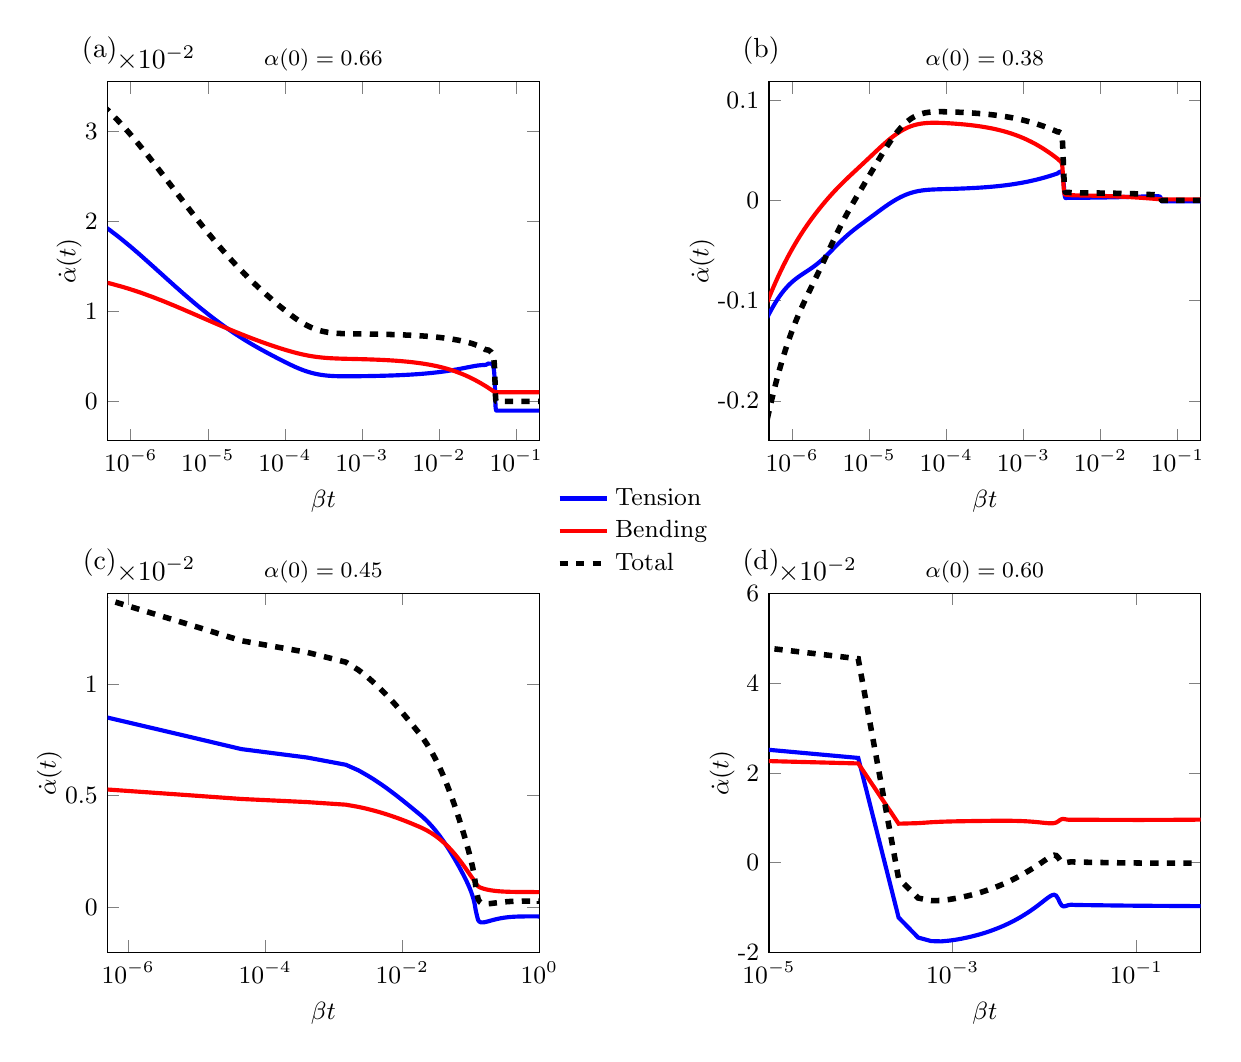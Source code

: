 \begin{tikzpicture}[scale=1]

% START OF RELAXATION SECOND LARGEST INITIAL REDUCED AREA
\begin{axis}[
  /pgfplots/tick scale binop=\times,
  at = {(0.0cm,6.5cm)},
  scale = 0.80,
  xmin = 5e-7,
  xmax = 2e-1,
  xmode = log,
  xminorticks = false,
  xtick = {1e-6,1e-5,1e-4,1e-3,1e-2,1e-1},
  xticklabels = {\small $10^{-6}$,\small $10^{-5}$,\small
  $10^{-4}$,\small $10^{-3}$,\small $10^{-2}$,\small $10^{-1}$},
  ytick = {0,1e-2,2e-2,3e-2},
  yticklabels = {\small 0,\small 1, \small 2,\small 3},
  yticklabel pos = left,
  xlabel = {\small $\beta t$},
  ylabel = {\small $\dot{\alpha}(t)$},
  ylabel shift = {-0.2cm},
  ylabel near ticks,
  legend entries = {Tension, Bending, Total},
  legend cell align=left,
  legend style={draw=none,font=\small,fill=none},
  legend style={at={(1.02,-0.10)},anchor=north west},
  title style = {align=center, yshift = -0.2cm, font=\footnotesize},
  title = {$\alpha(0) = 0.66$},
]

% Tension
\addplot[blue,line width=1.5pt] coordinates{
(1.198e-08,2.383e-02)
(2.334e-08,2.358e-02)
(3.628e-08,2.337e-02)
(5.101e-08,2.312e-02)
(6.778e-08,2.287e-02)
(8.687e-08,2.26e-02)
(1.086e-07,2.232e-02)
(1.326e-07,2.204e-02)
(1.589e-07,2.175e-02)
(1.878e-07,2.146e-02)
(2.193e-07,2.116e-02)
(2.537e-07,2.087e-02)
(2.91e-07,2.057e-02)
(3.314e-07,2.027e-02)
(3.751e-07,1.998e-02)
(4.223e-07,1.968e-02)
(4.732e-07,1.938e-02)
(5.281e-07,1.909e-02)
(5.87e-07,1.879e-02)
(6.504e-07,1.85e-02)
(7.184e-07,1.821e-02)
(7.912e-07,1.792e-02)
(8.694e-07,1.763e-02)
(9.53e-07,1.735e-02)
(1.042e-06,1.707e-02)
(1.136e-06,1.679e-02)
(1.237e-06,1.652e-02)
(1.344e-06,1.625e-02)
(1.458e-06,1.598e-02)
(1.58e-06,1.571e-02)
(1.71e-06,1.545e-02)
(1.848e-06,1.519e-02)
(1.996e-06,1.494e-02)
(2.152e-06,1.468e-02)
(2.319e-06,1.443e-02)
(2.496e-06,1.419e-02)
(2.684e-06,1.394e-02)
(2.884e-06,1.37e-02)
(3.097e-06,1.346e-02)
(3.323e-06,1.323e-02)
(3.563e-06,1.299e-02)
(3.818e-06,1.276e-02)
(4.089e-06,1.254e-02)
(4.377e-06,1.231e-02)
(4.683e-06,1.209e-02)
(5.007e-06,1.187e-02)
(5.351e-06,1.166e-02)
(5.717e-06,1.145e-02)
(6.105e-06,1.124e-02)
(6.516e-06,1.103e-02)
(6.954e-06,1.083e-02)
(7.418e-06,1.063e-02)
(7.91e-06,1.043e-02)
(8.433e-06,1.024e-02)
(8.988e-06,1.005e-02)
(9.577e-06,9.859e-03)
(1.02e-05,9.673e-03)
(1.087e-05,9.49e-03)
(1.157e-05,9.309e-03)
(1.232e-05,9.131e-03)
(1.312e-05,8.956e-03)
(1.396e-05,8.783e-03)
(1.486e-05,8.613e-03)
(1.581e-05,8.445e-03)
(1.682e-05,8.28e-03)
(1.79e-05,8.117e-03)
(1.905e-05,7.957e-03)
(2.026e-05,7.798e-03)
(2.156e-05,7.643e-03)
(2.293e-05,7.489e-03)
(2.44e-05,7.338e-03)
(2.595e-05,7.189e-03)
(2.761e-05,7.043e-03)
(2.937e-05,6.898e-03)
(3.125e-05,6.756e-03)
(3.325e-05,6.615e-03)
(3.538e-05,6.477e-03)
(3.766e-05,6.34e-03)
(4.008e-05,6.205e-03)
(4.268e-05,6.071e-03)
(4.546e-05,5.939e-03)
(4.844e-05,5.807e-03)
(5.165e-05,5.675e-03)
(5.509e-05,5.544e-03)
(5.881e-05,5.413e-03)
(6.281e-05,5.282e-03)
(6.712e-05,5.15e-03)
(7.177e-05,5.019e-03)
(7.677e-05,4.888e-03)
(8.213e-05,4.757e-03)
(8.788e-05,4.628e-03)
(9.4e-05,4.5e-03)
(1.005e-04,4.374e-03)
(1.075e-04,4.251e-03)
(1.148e-04,4.132e-03)
(1.226e-04,4.016e-03)
(1.308e-04,3.904e-03)
(1.396e-04,3.796e-03)
(1.489e-04,3.692e-03)
(1.589e-04,3.594e-03)
(1.696e-04,3.5e-03)
(1.81e-04,3.411e-03)
(1.935e-04,3.328e-03)
(2.071e-04,3.249e-03)
(2.22e-04,3.175e-03)
(2.387e-04,3.107e-03)
(2.575e-04,3.044e-03)
(2.789e-04,2.987e-03)
(3.033e-04,2.937e-03)
(3.31e-04,2.895e-03)
(3.626e-04,2.861e-03)
(3.986e-04,2.835e-03)
(4.395e-04,2.816e-03)
(4.861e-04,2.803e-03)
(5.392e-04,2.795e-03)
(5.996e-04,2.792e-03)
(6.683e-04,2.792e-03)
(7.466e-04,2.794e-03)
(8.357e-04,2.797e-03)
(9.371e-04,2.803e-03)
(1.053e-03,2.809e-03)
(1.184e-03,2.816e-03)
(1.334e-03,2.824e-03)
(1.504e-03,2.833e-03)
(1.698e-03,2.844e-03)
(1.919e-03,2.855e-03)
(2.17e-03,2.869e-03)
(2.457e-03,2.884e-03)
(2.782e-03,2.901e-03)
(3.153e-03,2.921e-03)
(3.575e-03,2.943e-03)
(4.056e-03,2.968e-03)
(4.603e-03,2.996e-03)
(5.226e-03,3.028e-03)
(5.935e-03,3.063e-03)
(6.743e-03,3.103e-03)
(7.662e-03,3.148e-03)
(8.708e-03,3.198e-03)
(9.899e-03,3.253e-03)
(1.125e-02,3.315e-03)
(1.28e-02,3.383e-03)
(1.456e-02,3.458e-03)
(1.656e-02,3.54e-03)
(1.883e-02,3.627e-03)
(2.143e-02,3.72e-03)
(2.438e-02,3.815e-03)
(2.774e-02,3.908e-03)
(3.156e-02,3.989e-03)
(3.592e-02,4.038e-03)
(4.044e-02,4.062e-03)
(4.37e-02,4.207e-03)
(4.601e-02,4.205e-03)
(4.775e-02,4.189e-03)
(4.906e-02,4.113e-03)
(5.008e-02,3.994e-03)
(5.088e-02,3.816e-03)
(5.151e-02,3.571e-03)
(5.202e-02,3.242e-03)
(5.245e-02,2.811e-03)
(5.282e-02,2.258e-03)
(5.317e-02,1.541e-03)
(5.351e-02,7.383e-04)
(5.385e-02,-2.515e-05)
(5.423e-02,-6.007e-04)
(5.468e-02,-8.919e-04)
(5.518e-02,-9.92e-04)
(5.575e-02,-1.019e-03)
(5.64e-02,-1.024e-03)
(5.715e-02,-1.025e-03)
(5.799e-02,-1.025e-03)
(5.895e-02,-1.025e-03)
(6.005e-02,-1.025e-03)
(6.129e-02,-1.025e-03)
(6.271e-02,-1.025e-03)
(6.433e-02,-1.025e-03)
(6.617e-02,-1.025e-03)
(6.826e-02,-1.025e-03)
(7.064e-02,-1.025e-03)
(7.336e-02,-1.025e-03)
(7.645e-02,-1.025e-03)
(7.996e-02,-1.025e-03)
(8.396e-02,-1.025e-03)
(8.852e-02,-1.025e-03)
(9.371e-02,-1.025e-03)
(9.962e-02,-1.025e-03)
(1.063e-01,-1.025e-03)
(1.14e-01,-1.025e-03)
(1.227e-01,-1.025e-03)
(1.326e-01,-1.025e-03)
(1.439e-01,-1.025e-03)
(1.568e-01,-1.025e-03)
(1.714e-01,-1.025e-03)
(1.881e-01,-1.025e-03)
(2.071e-01,-1.025e-03)
(2.286e-01,-1.025e-03)
(2.532e-01,-1.025e-03)
(2.812e-01,-1.025e-03)
(3.131e-01,-1.025e-03)
(3.493e-01,-1.025e-03)
(3.906e-01,-1.025e-03)
(4.376e-01,-1.025e-03)
(4.912e-01,-1.025e-03)
(5.521e-01,-1.025e-03)
(6.214e-01,-1.025e-03)
(7.004e-01,-1.025e-03)
(7.902e-01,-1.025e-03)
(8.902e-01,-1.025e-03)
(9.902e-01,-1.025e-03)
(1.09e+00,-1.025e-03)
(1.19e+00,-1.025e-03)
(1.29e+00,-1.025e-03)
(1.39e+00,-1.025e-03)
(1.49e+00,-1.025e-03)
(1.59e+00,-1.025e-03)
(1.69e+00,-1.025e-03)
(1.79e+00,-1.025e-03)
(1.89e+00,-1.025e-03)
(1.99e+00,-1.025e-03)
(2.0e+00,-1.025e-03)
};

% Bending
\addplot[red,line width=1.5pt] coordinates{
(1.198e-08,1.451e-02)
(2.334e-08,1.446e-02)
(3.628e-08,1.44e-02)
(5.101e-08,1.434e-02)
(6.778e-08,1.428e-02)
(8.687e-08,1.421e-02)
(1.086e-07,1.413e-02)
(1.326e-07,1.405e-02)
(1.589e-07,1.397e-02)
(1.878e-07,1.388e-02)
(2.193e-07,1.38e-02)
(2.537e-07,1.371e-02)
(2.91e-07,1.362e-02)
(3.314e-07,1.352e-02)
(3.751e-07,1.343e-02)
(4.223e-07,1.333e-02)
(4.732e-07,1.323e-02)
(5.281e-07,1.314e-02)
(5.87e-07,1.304e-02)
(6.504e-07,1.293e-02)
(7.184e-07,1.283e-02)
(7.912e-07,1.273e-02)
(8.694e-07,1.262e-02)
(9.53e-07,1.252e-02)
(1.042e-06,1.241e-02)
(1.136e-06,1.231e-02)
(1.237e-06,1.22e-02)
(1.344e-06,1.21e-02)
(1.458e-06,1.199e-02)
(1.58e-06,1.188e-02)
(1.71e-06,1.177e-02)
(1.848e-06,1.167e-02)
(1.996e-06,1.156e-02)
(2.152e-06,1.145e-02)
(2.319e-06,1.134e-02)
(2.496e-06,1.124e-02)
(2.684e-06,1.113e-02)
(2.884e-06,1.102e-02)
(3.097e-06,1.091e-02)
(3.323e-06,1.08e-02)
(3.563e-06,1.07e-02)
(3.818e-06,1.059e-02)
(4.089e-06,1.048e-02)
(4.377e-06,1.037e-02)
(4.683e-06,1.027e-02)
(5.007e-06,1.016e-02)
(5.351e-06,1.005e-02)
(5.717e-06,9.948e-03)
(6.105e-06,9.842e-03)
(6.516e-06,9.736e-03)
(6.954e-06,9.631e-03)
(7.418e-06,9.527e-03)
(7.91e-06,9.422e-03)
(8.433e-06,9.319e-03)
(8.988e-06,9.215e-03)
(9.577e-06,9.112e-03)
(1.02e-05,9.01e-03)
(1.087e-05,8.908e-03)
(1.157e-05,8.807e-03)
(1.232e-05,8.706e-03)
(1.312e-05,8.606e-03)
(1.396e-05,8.506e-03)
(1.486e-05,8.407e-03)
(1.581e-05,8.309e-03)
(1.682e-05,8.211e-03)
(1.79e-05,8.114e-03)
(1.905e-05,8.017e-03)
(2.026e-05,7.921e-03)
(2.156e-05,7.826e-03)
(2.293e-05,7.731e-03)
(2.44e-05,7.638e-03)
(2.595e-05,7.545e-03)
(2.761e-05,7.452e-03)
(2.937e-05,7.361e-03)
(3.125e-05,7.27e-03)
(3.325e-05,7.18e-03)
(3.538e-05,7.09e-03)
(3.766e-05,7.002e-03)
(4.008e-05,6.914e-03)
(4.268e-05,6.827e-03)
(4.546e-05,6.74e-03)
(4.844e-05,6.653e-03)
(5.165e-05,6.567e-03)
(5.509e-05,6.481e-03)
(5.881e-05,6.396e-03)
(6.281e-05,6.311e-03)
(6.712e-05,6.227e-03)
(7.177e-05,6.143e-03)
(7.677e-05,6.06e-03)
(8.213e-05,5.978e-03)
(8.788e-05,5.898e-03)
(9.4e-05,5.819e-03)
(1.005e-04,5.742e-03)
(1.075e-04,5.668e-03)
(1.148e-04,5.597e-03)
(1.226e-04,5.528e-03)
(1.308e-04,5.461e-03)
(1.396e-04,5.398e-03)
(1.489e-04,5.337e-03)
(1.589e-04,5.279e-03)
(1.696e-04,5.224e-03)
(1.81e-04,5.171e-03)
(1.935e-04,5.122e-03)
(2.071e-04,5.074e-03)
(2.22e-04,5.03e-03)
(2.387e-04,4.988e-03)
(2.575e-04,4.948e-03)
(2.789e-04,4.912e-03)
(3.033e-04,4.878e-03)
(3.31e-04,4.848e-03)
(3.626e-04,4.822e-03)
(3.986e-04,4.8e-03)
(4.395e-04,4.782e-03)
(4.861e-04,4.766e-03)
(5.392e-04,4.753e-03)
(5.996e-04,4.742e-03)
(6.683e-04,4.732e-03)
(7.466e-04,4.723e-03)
(8.357e-04,4.713e-03)
(9.371e-04,4.702e-03)
(1.053e-03,4.691e-03)
(1.184e-03,4.678e-03)
(1.334e-03,4.663e-03)
(1.504e-03,4.646e-03)
(1.698e-03,4.627e-03)
(1.919e-03,4.606e-03)
(2.17e-03,4.581e-03)
(2.457e-03,4.554e-03)
(2.782e-03,4.522e-03)
(3.153e-03,4.487e-03)
(3.575e-03,4.446e-03)
(4.056e-03,4.401e-03)
(4.603e-03,4.349e-03)
(5.226e-03,4.291e-03)
(5.935e-03,4.226e-03)
(6.743e-03,4.152e-03)
(7.662e-03,4.069e-03)
(8.708e-03,3.976e-03)
(9.899e-03,3.871e-03)
(1.125e-02,3.754e-03)
(1.28e-02,3.623e-03)
(1.456e-02,3.478e-03)
(1.656e-02,3.316e-03)
(1.883e-02,3.137e-03)
(2.143e-02,2.94e-03)
(2.438e-02,2.724e-03)
(2.774e-02,2.487e-03)
(3.156e-02,2.232e-03)
(3.592e-02,1.958e-03)
(4.044e-02,1.692e-03)
(4.37e-02,1.507e-03)
(4.601e-02,1.38e-03)
(4.775e-02,1.286e-03)
(4.906e-02,1.217e-03)
(5.008e-02,1.166e-03)
(5.088e-02,1.128e-03)
(5.151e-02,1.099e-03)
(5.202e-02,1.077e-03)
(5.245e-02,1.061e-03)
(5.282e-02,1.049e-03)
(5.317e-02,1.039e-03)
(5.351e-02,1.033e-03)
(5.385e-02,1.029e-03)
(5.423e-02,1.027e-03)
(5.468e-02,1.026e-03)
(5.518e-02,1.026e-03)
(5.575e-02,1.025e-03)
(5.64e-02,1.025e-03)
(5.715e-02,1.025e-03)
(5.799e-02,1.025e-03)
(5.895e-02,1.025e-03)
(6.005e-02,1.025e-03)
(6.129e-02,1.025e-03)
(6.271e-02,1.025e-03)
(6.433e-02,1.025e-03)
(6.617e-02,1.025e-03)
(6.826e-02,1.025e-03)
(7.064e-02,1.025e-03)
(7.336e-02,1.025e-03)
(7.645e-02,1.025e-03)
(7.996e-02,1.025e-03)
(8.396e-02,1.025e-03)
(8.852e-02,1.025e-03)
(9.371e-02,1.025e-03)
(9.962e-02,1.025e-03)
(1.063e-01,1.025e-03)
(1.14e-01,1.025e-03)
(1.227e-01,1.025e-03)
(1.326e-01,1.025e-03)
(1.439e-01,1.025e-03)
(1.568e-01,1.025e-03)
(1.714e-01,1.025e-03)
(1.881e-01,1.025e-03)
(2.071e-01,1.025e-03)
(2.286e-01,1.025e-03)
(2.532e-01,1.025e-03)
(2.812e-01,1.025e-03)
(3.131e-01,1.025e-03)
(3.493e-01,1.025e-03)
(3.906e-01,1.025e-03)
(4.376e-01,1.025e-03)
(4.912e-01,1.025e-03)
(5.521e-01,1.025e-03)
(6.214e-01,1.025e-03)
(7.004e-01,1.025e-03)
(7.902e-01,1.025e-03)
(8.902e-01,1.025e-03)
(9.902e-01,1.025e-03)
(1.09e+00,1.025e-03)
(1.19e+00,1.025e-03)
(1.29e+00,1.025e-03)
(1.39e+00,1.025e-03)
(1.49e+00,1.025e-03)
(1.59e+00,1.025e-03)
(1.69e+00,1.025e-03)
(1.79e+00,1.025e-03)
(1.89e+00,1.025e-03)
(1.99e+00,1.025e-03)
(2.0e+00,1.025e-03)
};

% Total
\addplot[black,dashed,line width=2.0pt] coordinates{
(1.198e-08,3.834e-02)
(2.334e-08,3.804e-02)
(3.628e-08,3.777e-02)
(5.101e-08,3.746e-02)
(6.778e-08,3.715e-02)
(8.687e-08,3.681e-02)
(1.086e-07,3.645e-02)
(1.326e-07,3.609e-02)
(1.589e-07,3.572e-02)
(1.878e-07,3.534e-02)
(2.193e-07,3.496e-02)
(2.537e-07,3.458e-02)
(2.91e-07,3.419e-02)
(3.314e-07,3.38e-02)
(3.751e-07,3.34e-02)
(4.223e-07,3.301e-02)
(4.732e-07,3.262e-02)
(5.281e-07,3.222e-02)
(5.87e-07,3.183e-02)
(6.504e-07,3.143e-02)
(7.184e-07,3.104e-02)
(7.912e-07,3.065e-02)
(8.694e-07,3.026e-02)
(9.53e-07,2.987e-02)
(1.042e-06,2.948e-02)
(1.136e-06,2.91e-02)
(1.237e-06,2.872e-02)
(1.344e-06,2.834e-02)
(1.458e-06,2.797e-02)
(1.58e-06,2.76e-02)
(1.71e-06,2.723e-02)
(1.848e-06,2.686e-02)
(1.996e-06,2.65e-02)
(2.152e-06,2.614e-02)
(2.319e-06,2.578e-02)
(2.496e-06,2.542e-02)
(2.684e-06,2.507e-02)
(2.884e-06,2.472e-02)
(3.097e-06,2.437e-02)
(3.323e-06,2.403e-02)
(3.563e-06,2.369e-02)
(3.818e-06,2.335e-02)
(4.089e-06,2.302e-02)
(4.377e-06,2.269e-02)
(4.683e-06,2.236e-02)
(5.007e-06,2.204e-02)
(5.351e-06,2.171e-02)
(5.717e-06,2.14e-02)
(6.105e-06,2.108e-02)
(6.516e-06,2.077e-02)
(6.954e-06,2.046e-02)
(7.418e-06,2.016e-02)
(7.91e-06,1.986e-02)
(8.433e-06,1.956e-02)
(8.988e-06,1.926e-02)
(9.577e-06,1.897e-02)
(1.02e-05,1.868e-02)
(1.087e-05,1.84e-02)
(1.157e-05,1.812e-02)
(1.232e-05,1.784e-02)
(1.312e-05,1.756e-02)
(1.396e-05,1.729e-02)
(1.486e-05,1.702e-02)
(1.581e-05,1.675e-02)
(1.682e-05,1.649e-02)
(1.79e-05,1.623e-02)
(1.905e-05,1.597e-02)
(2.026e-05,1.572e-02)
(2.156e-05,1.547e-02)
(2.293e-05,1.522e-02)
(2.44e-05,1.498e-02)
(2.595e-05,1.473e-02)
(2.761e-05,1.45e-02)
(2.937e-05,1.426e-02)
(3.125e-05,1.403e-02)
(3.325e-05,1.379e-02)
(3.538e-05,1.357e-02)
(3.766e-05,1.334e-02)
(4.008e-05,1.312e-02)
(4.268e-05,1.29e-02)
(4.546e-05,1.268e-02)
(4.844e-05,1.246e-02)
(5.165e-05,1.224e-02)
(5.509e-05,1.203e-02)
(5.881e-05,1.181e-02)
(6.281e-05,1.159e-02)
(6.712e-05,1.138e-02)
(7.177e-05,1.116e-02)
(7.677e-05,1.095e-02)
(8.213e-05,1.073e-02)
(8.788e-05,1.052e-02)
(9.4e-05,1.032e-02)
(1.005e-04,1.012e-02)
(1.075e-04,9.919e-03)
(1.148e-04,9.728e-03)
(1.226e-04,9.543e-03)
(1.308e-04,9.365e-03)
(1.396e-04,9.194e-03)
(1.489e-04,9.03e-03)
(1.589e-04,8.873e-03)
(1.696e-04,8.724e-03)
(1.81e-04,8.583e-03)
(1.935e-04,8.449e-03)
(2.071e-04,8.323e-03)
(2.22e-04,8.205e-03)
(2.387e-04,8.095e-03)
(2.575e-04,7.992e-03)
(2.789e-04,7.899e-03)
(3.033e-04,7.815e-03)
(3.31e-04,7.744e-03)
(3.626e-04,7.684e-03)
(3.986e-04,7.635e-03)
(4.395e-04,7.598e-03)
(4.861e-04,7.569e-03)
(5.392e-04,7.549e-03)
(5.996e-04,7.534e-03)
(6.683e-04,7.524e-03)
(7.466e-04,7.516e-03)
(8.357e-04,7.51e-03)
(9.371e-04,7.505e-03)
(1.053e-03,7.499e-03)
(1.184e-03,7.493e-03)
(1.334e-03,7.487e-03)
(1.504e-03,7.479e-03)
(1.698e-03,7.471e-03)
(1.919e-03,7.461e-03)
(2.17e-03,7.45e-03)
(2.457e-03,7.438e-03)
(2.782e-03,7.423e-03)
(3.153e-03,7.407e-03)
(3.575e-03,7.389e-03)
(4.056e-03,7.369e-03)
(4.603e-03,7.345e-03)
(5.226e-03,7.319e-03)
(5.935e-03,7.289e-03)
(6.743e-03,7.255e-03)
(7.662e-03,7.217e-03)
(8.708e-03,7.173e-03)
(9.899e-03,7.125e-03)
(1.125e-02,7.069e-03)
(1.28e-02,7.007e-03)
(1.456e-02,6.936e-03)
(1.656e-02,6.856e-03)
(1.883e-02,6.764e-03)
(2.143e-02,6.66e-03)
(2.438e-02,6.539e-03)
(2.774e-02,6.396e-03)
(3.156e-02,6.221e-03)
(3.592e-02,5.995e-03)
(4.044e-02,5.754e-03)
(4.37e-02,5.714e-03)
(4.601e-02,5.585e-03)
(4.775e-02,5.475e-03)
(4.906e-02,5.33e-03)
(5.008e-02,5.16e-03)
(5.088e-02,4.944e-03)
(5.151e-02,4.67e-03)
(5.202e-02,4.319e-03)
(5.245e-02,3.872e-03)
(5.282e-02,3.306e-03)
(5.317e-02,2.58e-03)
(5.351e-02,1.771e-03)
(5.385e-02,1.004e-03)
(5.423e-02,4.26e-04)
(5.468e-02,1.339e-04)
(5.518e-02,3.35e-05)
(5.575e-02,6.563e-06)
(5.64e-02,1.137e-06)
(5.715e-02,1.109e-07)
(5.799e-02,2.781e-08)
(5.895e-02,-5.996e-09)
(6.005e-02,3.563e-09)
(6.129e-02,-1.753e-09)
(6.271e-02,8.774e-10)
(6.433e-02,-4.387e-10)
(6.617e-02,2.193e-10)
(6.826e-02,-1.097e-10)
(7.064e-02,5.483e-11)
(7.336e-02,-2.741e-11)
(7.645e-02,1.371e-11)
(7.996e-02,-6.854e-12)
(8.396e-02,3.427e-12)
(8.852e-02,-1.711e-12)
(9.371e-02,8.579e-13)
(9.962e-02,-4.253e-13)
(1.063e-01,2.116e-13)
(1.14e-01,-1.046e-13)
(1.227e-01,5.178e-14)
(1.326e-01,-2.585e-14)
(1.439e-01,1.838e-14)
(1.568e-01,-1.203e-14)
(1.714e-01,2.86e-15)
(1.881e-01,9.489e-15)
(2.071e-01,1.542e-15)
(2.286e-01,-1.334e-14)
(2.532e-01,1.175e-14)
(2.812e-01,1.531e-14)
(3.131e-01,-1.133e-14)
(3.493e-01,-1.323e-14)
(3.906e-01,-2.199e-15)
(4.376e-01,-1.281e-14)
(4.912e-01,-9.893e-15)
(5.521e-01,4.624e-15)
(6.214e-01,-2.533e-14)
(7.004e-01,-1.781e-14)
(7.902e-01,8.934e-16)
(8.902e-01,-4.134e-15)
(9.902e-01,-1.933e-15)
(1.09e+00,3.559e-16)
(1.19e+00,-1.423e-15)
(1.29e+00,-6.882e-15)
(1.39e+00,5.963e-15)
(1.49e+00,-1.354e-14)
(1.59e+00,1.573e-14)
(1.69e+00,-4.964e-15)
(1.79e+00,3.43e-16)
(1.89e+00,8.474e-15)
(1.99e+00,1.411e-14)
(2.0e+00,-5.48e-15)
};

\end{axis}

% START OF RELAXATION THIRD LARGEST INITIAL REDUCED AREA
\begin{axis}[
  at = {(8.4cm,6.5cm)},
  scale = 0.80,
  xmin = 5e-7,
  xmax = 2e-1,
  xmode = log,
  xminorticks = false,
  xtick = {1e-6,1e-5,1e-4,1e-3,1e-2,1e-1},
  xticklabels = {\small $10^{-6}$,\small $10^{-5}$,\small
  $10^{-4}$,\small $10^{-3}$,\small $10^{-2}$,\small $10^{-1}$},
  ytick = {-0.2,-0.1,0,0.1},
  yticklabels = {\small -0.2,\small -0.1, \small
  0,\small 0.1},
  yticklabel pos = left,
  xlabel = {\small $\beta t$},
  ylabel = {\small $\dot{\alpha}(t)$},
  ylabel shift = {-0.2cm},
  ylabel near ticks,
  title style = {align=center, yshift = -0.2cm, font=\footnotesize},
  title = {$\alpha(0) = 0.38$},
]

% Tension
\addplot[blue,line width=1.5pt] coordinates{
(1.314e-08,-3.541e-01)
(2.314e-08,-8.12e-01)
(3.314e-08,-4.18e-01)
(4.314e-08,-5.0e-01)
(5.314e-08,-3.845e-01)
(6.314e-08,-3.837e-01)
(7.314e-08,-3.391e-01)
(8.314e-08,-3.244e-01)
(9.314e-08,-3.01e-01)
(1.031e-07,-2.864e-01)
(1.131e-07,-2.711e-01)
(1.231e-07,-2.589e-01)
(1.331e-07,-2.474e-01)
(1.431e-07,-2.375e-01)
(1.531e-07,-2.284e-01)
(1.631e-07,-2.202e-01)
(1.731e-07,-2.127e-01)
(1.831e-07,-2.059e-01)
(1.931e-07,-1.996e-01)
(2.031e-07,-1.937e-01)
(2.131e-07,-1.883e-01)
(2.231e-07,-1.833e-01)
(2.331e-07,-1.785e-01)
(2.431e-07,-1.741e-01)
(2.531e-07,-1.7e-01)
(2.631e-07,-1.661e-01)
(2.731e-07,-1.625e-01)
(2.831e-07,-1.59e-01)
(2.931e-07,-1.557e-01)
(3.031e-07,-1.526e-01)
(3.131e-07,-1.497e-01)
(3.231e-07,-1.469e-01)
(3.331e-07,-1.442e-01)
(3.431e-07,-1.417e-01)
(3.531e-07,-1.393e-01)
(3.631e-07,-1.37e-01)
(3.731e-07,-1.348e-01)
(3.831e-07,-1.327e-01)
(3.931e-07,-1.306e-01)
(4.031e-07,-1.287e-01)
(4.131e-07,-1.269e-01)
(4.231e-07,-1.251e-01)
(4.331e-07,-1.234e-01)
(4.431e-07,-1.217e-01)
(4.531e-07,-1.202e-01)
(4.631e-07,-1.186e-01)
(4.731e-07,-1.172e-01)
(4.831e-07,-1.158e-01)
(4.931e-07,-1.144e-01)
(5.031e-07,-1.131e-01)
(5.131e-07,-1.118e-01)
(5.231e-07,-1.106e-01)
(5.331e-07,-1.094e-01)
(5.431e-07,-1.083e-01)
(5.531e-07,-1.072e-01)
(5.631e-07,-1.062e-01)
(5.731e-07,-1.051e-01)
(5.831e-07,-1.042e-01)
(5.931e-07,-1.032e-01)
(6.031e-07,-1.023e-01)
(6.131e-07,-1.014e-01)
(6.231e-07,-1.005e-01)
(6.331e-07,-9.97e-02)
(6.431e-07,-9.889e-02)
(6.531e-07,-9.81e-02)
(6.631e-07,-9.735e-02)
(6.731e-07,-9.661e-02)
(6.831e-07,-9.59e-02)
(6.931e-07,-9.521e-02)
(7.031e-07,-9.455e-02)
(7.131e-07,-9.39e-02)
(7.231e-07,-9.327e-02)
(7.331e-07,-9.266e-02)
(7.431e-07,-9.207e-02)
(7.531e-07,-9.15e-02)
(7.631e-07,-9.094e-02)
(7.731e-07,-9.04e-02)
(7.832e-07,-8.987e-02)
(7.934e-07,-8.935e-02)
(8.038e-07,-8.883e-02)
(8.143e-07,-8.832e-02)
(8.25e-07,-8.782e-02)
(8.359e-07,-8.732e-02)
(8.469e-07,-8.684e-02)
(8.582e-07,-8.636e-02)
(8.695e-07,-8.588e-02)
(8.811e-07,-8.542e-02)
(8.928e-07,-8.496e-02)
(9.048e-07,-8.451e-02)
(9.169e-07,-8.406e-02)
(9.292e-07,-8.362e-02)
(9.417e-07,-8.319e-02)
(9.544e-07,-8.277e-02)
(9.674e-07,-8.235e-02)
(9.805e-07,-8.193e-02)
(9.938e-07,-8.153e-02)
(1.007e-06,-8.113e-02)
(1.021e-06,-8.073e-02)
(1.035e-06,-8.034e-02)
(1.049e-06,-7.996e-02)
(1.064e-06,-7.958e-02)
(1.078e-06,-7.921e-02)
(1.093e-06,-7.885e-02)
(1.108e-06,-7.848e-02)
(1.124e-06,-7.812e-02)
(1.139e-06,-7.777e-02)
(1.155e-06,-7.742e-02)
(1.171e-06,-7.708e-02)
(1.187e-06,-7.674e-02)
(1.204e-06,-7.64e-02)
(1.221e-06,-7.607e-02)
(1.238e-06,-7.574e-02)
(1.255e-06,-7.541e-02)
(1.273e-06,-7.509e-02)
(1.291e-06,-7.477e-02)
(1.309e-06,-7.445e-02)
(1.328e-06,-7.413e-02)
(1.346e-06,-7.382e-02)
(1.365e-06,-7.351e-02)
(1.385e-06,-7.32e-02)
(1.404e-06,-7.289e-02)
(1.424e-06,-7.258e-02)
(1.444e-06,-7.227e-02)
(1.464e-06,-7.197e-02)
(1.485e-06,-7.166e-02)
(1.506e-06,-7.135e-02)
(1.527e-06,-7.104e-02)
(1.549e-06,-7.074e-02)
(1.571e-06,-7.043e-02)
(1.593e-06,-7.012e-02)
(1.615e-06,-6.981e-02)
(1.638e-06,-6.95e-02)
(1.661e-06,-6.918e-02)
(1.685e-06,-6.886e-02)
(1.709e-06,-6.855e-02)
(1.733e-06,-6.822e-02)
(1.758e-06,-6.79e-02)
(1.783e-06,-6.757e-02)
(1.808e-06,-6.724e-02)
(1.834e-06,-6.691e-02)
(1.86e-06,-6.657e-02)
(1.886e-06,-6.623e-02)
(1.913e-06,-6.589e-02)
(1.94e-06,-6.554e-02)
(1.968e-06,-6.518e-02)
(1.996e-06,-6.483e-02)
(2.024e-06,-6.446e-02)
(2.053e-06,-6.41e-02)
(2.083e-06,-6.372e-02)
(2.112e-06,-6.335e-02)
(2.143e-06,-6.296e-02)
(2.174e-06,-6.258e-02)
(2.205e-06,-6.218e-02)
(2.236e-06,-6.179e-02)
(2.269e-06,-6.138e-02)
(2.302e-06,-6.098e-02)
(2.335e-06,-6.056e-02)
(2.369e-06,-6.014e-02)
(2.403e-06,-5.971e-02)
(2.438e-06,-5.928e-02)
(2.474e-06,-5.885e-02)
(2.51e-06,-5.84e-02)
(2.547e-06,-5.795e-02)
(2.585e-06,-5.75e-02)
(2.623e-06,-5.704e-02)
(2.662e-06,-5.657e-02)
(2.702e-06,-5.61e-02)
(2.743e-06,-5.562e-02)
(2.784e-06,-5.514e-02)
(2.826e-06,-5.465e-02)
(2.869e-06,-5.416e-02)
(2.913e-06,-5.366e-02)
(2.957e-06,-5.315e-02)
(3.003e-06,-5.264e-02)
(3.05e-06,-5.213e-02)
(3.097e-06,-5.161e-02)
(3.146e-06,-5.109e-02)
(3.195e-06,-5.055e-02)
(3.246e-06,-5.002e-02)
(3.299e-06,-4.948e-02)
(3.352e-06,-4.893e-02)
(3.406e-06,-4.838e-02)
(3.463e-06,-4.782e-02)
(3.52e-06,-4.727e-02)
(3.579e-06,-4.67e-02)
(3.64e-06,-4.613e-02)
(3.702e-06,-4.556e-02)
(3.766e-06,-4.498e-02)
(3.832e-06,-4.44e-02)
(3.9e-06,-4.381e-02)
(3.97e-06,-4.322e-02)
(4.042e-06,-4.263e-02)
(4.117e-06,-4.203e-02)
(4.194e-06,-4.142e-02)
(4.273e-06,-4.082e-02)
(4.356e-06,-4.02e-02)
(4.441e-06,-3.958e-02)
(4.53e-06,-3.896e-02)
(4.622e-06,-3.833e-02)
(4.718e-06,-3.77e-02)
(4.818e-06,-3.706e-02)
(4.922e-06,-3.642e-02)
(5.03e-06,-3.577e-02)
(5.144e-06,-3.511e-02)
(5.262e-06,-3.445e-02)
(5.386e-06,-3.377e-02)
(5.517e-06,-3.309e-02)
(5.653e-06,-3.241e-02)
(5.797e-06,-3.171e-02)
(5.948e-06,-3.101e-02)
(6.107e-06,-3.03e-02)
(6.273e-06,-2.958e-02)
(6.449e-06,-2.885e-02)
(6.632e-06,-2.812e-02)
(6.824e-06,-2.739e-02)
(7.025e-06,-2.664e-02)
(7.235e-06,-2.59e-02)
(7.452e-06,-2.515e-02)
(7.678e-06,-2.441e-02)
(7.911e-06,-2.367e-02)
(8.151e-06,-2.293e-02)
(8.398e-06,-2.219e-02)
(8.651e-06,-2.146e-02)
(8.91e-06,-2.073e-02)
(9.176e-06,-2.001e-02)
(9.447e-06,-1.929e-02)
(9.723e-06,-1.858e-02)
(1.001e-05,-1.787e-02)
(1.03e-05,-1.717e-02)
(1.059e-05,-1.648e-02)
(1.089e-05,-1.578e-02)
(1.12e-05,-1.51e-02)
(1.151e-05,-1.441e-02)
(1.183e-05,-1.373e-02)
(1.216e-05,-1.306e-02)
(1.249e-05,-1.239e-02)
(1.283e-05,-1.172e-02)
(1.318e-05,-1.106e-02)
(1.354e-05,-1.04e-02)
(1.39e-05,-9.751e-03)
(1.428e-05,-9.103e-03)
(1.466e-05,-8.459e-03)
(1.506e-05,-7.82e-03)
(1.546e-05,-7.186e-03)
(1.587e-05,-6.556e-03)
(1.63e-05,-5.932e-03)
(1.674e-05,-5.313e-03)
(1.719e-05,-4.699e-03)
(1.766e-05,-4.091e-03)
(1.814e-05,-3.489e-03)
(1.864e-05,-2.892e-03)
(1.915e-05,-2.301e-03)
(1.968e-05,-1.716e-03)
(2.023e-05,-1.138e-03)
(2.08e-05,-5.667e-04)
(2.139e-05,-1.755e-06)
(2.2e-05,5.562e-04)
(2.264e-05,1.107e-03)
(2.331e-05,1.651e-03)
(2.401e-05,2.186e-03)
(2.474e-05,2.714e-03)
(2.55e-05,3.234e-03)
(2.631e-05,3.746e-03)
(2.716e-05,4.249e-03)
(2.805e-05,4.743e-03)
(2.901e-05,5.228e-03)
(3.002e-05,5.703e-03)
(3.111e-05,6.168e-03)
(3.228e-05,6.623e-03)
(3.354e-05,7.067e-03)
(3.491e-05,7.5e-03)
(3.642e-05,7.921e-03)
(3.809e-05,8.33e-03)
(3.997e-05,8.726e-03)
(4.21e-05,9.108e-03)
(4.454e-05,9.464e-03)
(4.73e-05,9.791e-03)
(5.045e-05,1.008e-02)
(5.404e-05,1.034e-02)
(5.812e-05,1.055e-02)
(6.277e-05,1.073e-02)
(6.806e-05,1.088e-02)
(7.408e-05,1.1e-02)
(8.094e-05,1.111e-02)
(8.874e-05,1.12e-02)
(9.763e-05,1.129e-02)
(1.077e-04,1.138e-02)
(1.193e-04,1.148e-02)
(1.324e-04,1.159e-02)
(1.473e-04,1.172e-02)
(1.643e-04,1.186e-02)
(1.836e-04,1.202e-02)
(2.057e-04,1.22e-02)
(2.307e-04,1.24e-02)
(2.593e-04,1.263e-02)
(2.918e-04,1.288e-02)
(3.287e-04,1.317e-02)
(3.708e-04,1.35e-02)
(4.188e-04,1.386e-02)
(4.734e-04,1.427e-02)
(5.355e-04,1.472e-02)
(6.062e-04,1.523e-02)
(6.867e-04,1.579e-02)
(7.784e-04,1.642e-02)
(8.827e-04,1.711e-02)
(1.002e-03,1.787e-02)
(1.137e-03,1.87e-02)
(1.291e-03,1.962e-02)
(1.466e-03,2.061e-02)
(1.665e-03,2.169e-02)
(1.893e-03,2.286e-02)
(2.151e-03,2.411e-02)
(2.446e-03,2.545e-02)
(2.781e-03,2.688e-02)
(2.897e-03,2.808e-02)
(2.938e-03,2.822e-02)
(2.963e-03,2.841e-02)
(2.982e-03,2.847e-02)
(2.997e-03,2.855e-02)
(3.01e-03,2.86e-02)
(3.022e-03,2.865e-02)
(3.031e-03,2.869e-02)
(3.04e-03,2.873e-02)
(3.049e-03,2.876e-02)
(3.056e-03,2.878e-02)
(3.063e-03,2.881e-02)
(3.069e-03,2.883e-02)
(3.075e-03,2.885e-02)
(3.08e-03,2.886e-02)
(3.086e-03,2.887e-02)
(3.09e-03,2.889e-02)
(3.095e-03,2.889e-02)
(3.099e-03,2.89e-02)
(3.103e-03,2.891e-02)
(3.107e-03,2.891e-02)
(3.111e-03,2.891e-02)
(3.115e-03,2.891e-02)
(3.118e-03,2.891e-02)
(3.122e-03,2.89e-02)
(3.125e-03,2.89e-02)
(3.128e-03,2.889e-02)
(3.131e-03,2.889e-02)
(3.134e-03,2.888e-02)
(3.137e-03,2.887e-02)
(3.14e-03,2.885e-02)
(3.142e-03,2.884e-02)
(3.145e-03,2.882e-02)
(3.148e-03,2.88e-02)
(3.15e-03,2.878e-02)
(3.153e-03,2.876e-02)
(3.155e-03,2.873e-02)
(3.158e-03,2.871e-02)
(3.16e-03,2.868e-02)
(3.162e-03,2.865e-02)
(3.165e-03,2.862e-02)
(3.167e-03,2.859e-02)
(3.169e-03,2.855e-02)
(3.171e-03,2.852e-02)
(3.173e-03,2.848e-02)
(3.175e-03,2.844e-02)
(3.177e-03,2.839e-02)
(3.179e-03,2.835e-02)
(3.181e-03,2.83e-02)
(3.183e-03,2.825e-02)
(3.184e-03,2.82e-02)
(3.186e-03,2.815e-02)
(3.188e-03,2.809e-02)
(3.19e-03,2.804e-02)
(3.192e-03,2.798e-02)
(3.193e-03,2.792e-02)
(3.195e-03,2.786e-02)
(3.196e-03,2.779e-02)
(3.198e-03,2.773e-02)
(3.2e-03,2.766e-02)
(3.201e-03,2.759e-02)
(3.203e-03,2.752e-02)
(3.204e-03,2.744e-02)
(3.206e-03,2.737e-02)
(3.207e-03,2.729e-02)
(3.209e-03,2.721e-02)
(3.21e-03,2.713e-02)
(3.211e-03,2.705e-02)
(3.213e-03,2.697e-02)
(3.214e-03,2.689e-02)
(3.216e-03,2.68e-02)
(3.217e-03,2.671e-02)
(3.218e-03,2.663e-02)
(3.219e-03,2.654e-02)
(3.221e-03,2.645e-02)
(3.222e-03,2.635e-02)
(3.223e-03,2.626e-02)
(3.224e-03,2.617e-02)
(3.226e-03,2.608e-02)
(3.227e-03,2.598e-02)
(3.228e-03,2.589e-02)
(3.229e-03,2.579e-02)
(3.23e-03,2.57e-02)
(3.232e-03,2.56e-02)
(3.233e-03,2.55e-02)
(3.234e-03,2.541e-02)
(3.235e-03,2.531e-02)
(3.236e-03,2.521e-02)
(3.237e-03,2.512e-02)
(3.238e-03,2.502e-02)
(3.24e-03,2.492e-02)
(3.241e-03,2.483e-02)
(3.242e-03,2.473e-02)
(3.243e-03,2.463e-02)
(3.244e-03,2.454e-02)
(3.245e-03,2.444e-02)
(3.246e-03,2.435e-02)
(3.247e-03,2.425e-02)
(3.248e-03,2.416e-02)
(3.249e-03,2.406e-02)
(3.25e-03,2.397e-02)
(3.252e-03,2.387e-02)
(3.253e-03,2.378e-02)
(3.254e-03,2.369e-02)
(3.255e-03,2.359e-02)
(3.256e-03,2.35e-02)
(3.257e-03,2.341e-02)
(3.258e-03,2.331e-02)
(3.26e-03,2.322e-02)
(3.261e-03,2.313e-02)
(3.262e-03,2.303e-02)
(3.263e-03,2.294e-02)
(3.264e-03,2.285e-02)
(3.266e-03,2.275e-02)
(3.267e-03,2.266e-02)
(3.268e-03,2.256e-02)
(3.269e-03,2.246e-02)
(3.271e-03,2.237e-02)
(3.272e-03,2.227e-02)
(3.274e-03,2.216e-02)
(3.275e-03,2.206e-02)
(3.276e-03,2.196e-02)
(3.278e-03,2.185e-02)
(3.279e-03,2.174e-02)
(3.281e-03,2.163e-02)
(3.282e-03,2.152e-02)
(3.284e-03,2.14e-02)
(3.285e-03,2.128e-02)
(3.287e-03,2.116e-02)
(3.289e-03,2.104e-02)
(3.29e-03,2.091e-02)
(3.292e-03,2.078e-02)
(3.294e-03,2.065e-02)
(3.295e-03,2.051e-02)
(3.297e-03,2.038e-02)
(3.299e-03,2.023e-02)
(3.3e-03,2.009e-02)
(3.302e-03,1.995e-02)
(3.304e-03,1.98e-02)
(3.306e-03,1.965e-02)
(3.307e-03,1.95e-02)
(3.309e-03,1.934e-02)
(3.311e-03,1.919e-02)
(3.312e-03,1.903e-02)
(3.314e-03,1.886e-02)
(3.316e-03,1.87e-02)
(3.318e-03,1.853e-02)
(3.32e-03,1.836e-02)
(3.321e-03,1.819e-02)
(3.323e-03,1.802e-02)
(3.325e-03,1.784e-02)
(3.327e-03,1.766e-02)
(3.328e-03,1.748e-02)
(3.33e-03,1.729e-02)
(3.332e-03,1.71e-02)
(3.334e-03,1.691e-02)
(3.336e-03,1.672e-02)
(3.338e-03,1.652e-02)
(3.34e-03,1.632e-02)
(3.341e-03,1.612e-02)
(3.343e-03,1.591e-02)
(3.345e-03,1.571e-02)
(3.347e-03,1.549e-02)
(3.349e-03,1.528e-02)
(3.351e-03,1.506e-02)
(3.353e-03,1.483e-02)
(3.355e-03,1.461e-02)
(3.357e-03,1.438e-02)
(3.359e-03,1.414e-02)
(3.361e-03,1.391e-02)
(3.363e-03,1.367e-02)
(3.365e-03,1.342e-02)
(3.367e-03,1.317e-02)
(3.369e-03,1.292e-02)
(3.371e-03,1.266e-02)
(3.373e-03,1.24e-02)
(3.376e-03,1.214e-02)
(3.378e-03,1.187e-02)
(3.38e-03,1.16e-02)
(3.382e-03,1.133e-02)
(3.384e-03,1.105e-02)
(3.386e-03,1.077e-02)
(3.389e-03,1.049e-02)
(3.391e-03,1.021e-02)
(3.393e-03,9.921e-03)
(3.396e-03,9.633e-03)
(3.398e-03,9.343e-03)
(3.4e-03,9.053e-03)
(3.403e-03,8.761e-03)
(3.405e-03,8.47e-03)
(3.408e-03,8.179e-03)
(3.41e-03,7.888e-03)
(3.413e-03,7.6e-03)
(3.416e-03,7.313e-03)
(3.418e-03,7.028e-03)
(3.421e-03,6.747e-03)
(3.424e-03,6.469e-03)
(3.427e-03,6.196e-03)
(3.43e-03,5.928e-03)
(3.433e-03,5.665e-03)
(3.436e-03,5.409e-03)
(3.439e-03,5.16e-03)
(3.442e-03,4.918e-03)
(3.446e-03,4.685e-03)
(3.45e-03,4.461e-03)
(3.453e-03,4.246e-03)
(3.457e-03,4.041e-03)
(3.461e-03,3.846e-03)
(3.466e-03,3.663e-03)
(3.47e-03,3.491e-03)
(3.475e-03,3.331e-03)
(3.48e-03,3.183e-03)
(3.485e-03,3.048e-03)
(3.491e-03,2.925e-03)
(3.497e-03,2.814e-03)
(3.504e-03,2.717e-03)
(3.511e-03,2.633e-03)
(3.519e-03,2.562e-03)
(3.528e-03,2.503e-03)
(3.537e-03,2.457e-03)
(3.548e-03,2.424e-03)
(3.56e-03,2.403e-03)
(3.573e-03,2.393e-03)
(3.589e-03,2.393e-03)
(3.606e-03,2.401e-03)
(3.626e-03,2.417e-03)
(3.648e-03,2.438e-03)
(3.674e-03,2.46e-03)
(3.704e-03,2.483e-03)
(3.737e-03,2.505e-03)
(3.775e-03,2.523e-03)
(3.818e-03,2.537e-03)
(3.867e-03,2.547e-03)
(3.922e-03,2.553e-03)
(3.981e-03,2.557e-03)
(4.042e-03,2.559e-03)
(4.109e-03,2.559e-03)
(4.18e-03,2.56e-03)
(4.257e-03,2.56e-03)
(4.341e-03,2.562e-03)
(4.434e-03,2.563e-03)
(4.537e-03,2.566e-03)
(4.654e-03,2.57e-03)
(4.788e-03,2.575e-03)
(4.939e-03,2.582e-03)
(5.112e-03,2.591e-03)
(5.309e-03,2.601e-03)
(5.532e-03,2.613e-03)
(5.787e-03,2.627e-03)
(6.077e-03,2.643e-03)
(6.408e-03,2.661e-03)
(6.784e-03,2.682e-03)
(7.212e-03,2.705e-03)
(7.699e-03,2.732e-03)
(8.254e-03,2.762e-03)
(8.885e-03,2.795e-03)
(9.604e-03,2.833e-03)
(1.042e-02,2.875e-03)
(1.135e-02,2.923e-03)
(1.242e-02,2.976e-03)
(1.362e-02,3.035e-03)
(1.5e-02,3.1e-03)
(1.656e-02,3.173e-03)
(1.834e-02,3.253e-03)
(2.037e-02,3.34e-03)
(2.268e-02,3.435e-03)
(2.531e-02,3.536e-03)
(2.83e-02,3.642e-03)
(3.171e-02,3.75e-03)
(3.558e-02,3.853e-03)
(4.0e-02,3.936e-03)
(4.502e-02,3.969e-03)
(4.928e-02,4.088e-03)
(5.225e-02,4.167e-03)
(5.442e-02,4.169e-03)
(5.605e-02,4.134e-03)
(5.729e-02,4.048e-03)
(5.825e-02,3.914e-03)
(5.9e-02,3.719e-03)
(5.96e-02,3.453e-03)
(6.009e-02,3.098e-03)
(6.05e-02,2.635e-03)
(6.086e-02,2.045e-03)
(6.12e-02,1.31e-03)
(6.154e-02,5.096e-04)
(6.189e-02,-2.116e-04)
(6.23e-02,-7.011e-04)
(6.276e-02,-9.233e-04)
(6.328e-02,-9.943e-04)
(6.387e-02,-1.012e-03)
(6.455e-02,-1.016e-03)
(6.532e-02,-1.016e-03)
(6.619e-02,-1.016e-03)
(6.719e-02,-1.016e-03)
(6.832e-02,-1.016e-03)
(6.962e-02,-1.016e-03)
(7.109e-02,-1.016e-03)
(7.276e-02,-1.016e-03)
(7.467e-02,-1.016e-03)
(7.684e-02,-1.016e-03)
(7.931e-02,-1.016e-03)
(8.212e-02,-1.016e-03)
(8.533e-02,-1.016e-03)
(8.897e-02,-1.016e-03)
(9.312e-02,-1.016e-03)
(9.785e-02,-1.016e-03)
(1.032e-01,-1.016e-03)
(1.093e-01,-1.016e-03)
(1.163e-01,-1.016e-03)
(1.243e-01,-1.016e-03)
(1.333e-01,-1.016e-03)
(1.436e-01,-1.016e-03)
(1.553e-01,-1.016e-03)
(1.686e-01,-1.016e-03)
(1.838e-01,-1.016e-03)
(2.011e-01,-1.016e-03)
(2.207e-01,-1.016e-03)
(2.431e-01,-1.016e-03)
(2.686e-01,-1.016e-03)
(2.976e-01,-1.016e-03)
(3.307e-01,-1.016e-03)
(3.683e-01,-1.016e-03)
(4.111e-01,-1.016e-03)
(4.598e-01,-1.016e-03)
(5.153e-01,-1.016e-03)
(5.785e-01,-1.016e-03)
(6.503e-01,-1.016e-03)
(7.322e-01,-1.016e-03)
(8.254e-01,-1.016e-03)
(9.254e-01,-1.016e-03)
(1.025e+00,-1.016e-03)
(1.125e+00,-1.016e-03)
(1.225e+00,-1.016e-03)
(1.325e+00,-1.016e-03)
(1.425e+00,-1.016e-03)
(1.525e+00,-1.016e-03)
(1.625e+00,-1.016e-03)
(1.725e+00,-1.016e-03)
(1.825e+00,-1.016e-03)
(1.925e+00,-1.016e-03)
(2.0e+00,-1.016e-03)
};

% Bending
\addplot[red,line width=1.5pt] coordinates{
(1.314e-08,-6.286e-01)
(2.314e-08,-5.192e-01)
(3.314e-08,-4.532e-01)
(4.314e-08,-4.072e-01)
(5.314e-08,-3.725e-01)
(6.314e-08,-3.448e-01)
(7.314e-08,-3.221e-01)
(8.314e-08,-3.029e-01)
(9.314e-08,-2.863e-01)
(1.031e-07,-2.719e-01)
(1.131e-07,-2.591e-01)
(1.231e-07,-2.477e-01)
(1.331e-07,-2.374e-01)
(1.431e-07,-2.28e-01)
(1.531e-07,-2.195e-01)
(1.631e-07,-2.116e-01)
(1.731e-07,-2.044e-01)
(1.831e-07,-1.977e-01)
(1.931e-07,-1.914e-01)
(2.031e-07,-1.856e-01)
(2.131e-07,-1.801e-01)
(2.231e-07,-1.75e-01)
(2.331e-07,-1.701e-01)
(2.431e-07,-1.656e-01)
(2.531e-07,-1.613e-01)
(2.631e-07,-1.571e-01)
(2.731e-07,-1.532e-01)
(2.831e-07,-1.495e-01)
(2.931e-07,-1.46e-01)
(3.031e-07,-1.426e-01)
(3.131e-07,-1.394e-01)
(3.231e-07,-1.363e-01)
(3.331e-07,-1.334e-01)
(3.431e-07,-1.305e-01)
(3.531e-07,-1.278e-01)
(3.631e-07,-1.252e-01)
(3.731e-07,-1.227e-01)
(3.831e-07,-1.202e-01)
(3.931e-07,-1.179e-01)
(4.031e-07,-1.156e-01)
(4.131e-07,-1.134e-01)
(4.231e-07,-1.113e-01)
(4.331e-07,-1.093e-01)
(4.431e-07,-1.073e-01)
(4.531e-07,-1.054e-01)
(4.631e-07,-1.035e-01)
(4.731e-07,-1.017e-01)
(4.831e-07,-9.999e-02)
(4.931e-07,-9.83e-02)
(5.031e-07,-9.665e-02)
(5.131e-07,-9.505e-02)
(5.231e-07,-9.349e-02)
(5.331e-07,-9.198e-02)
(5.431e-07,-9.05e-02)
(5.531e-07,-8.906e-02)
(5.631e-07,-8.767e-02)
(5.731e-07,-8.63e-02)
(5.831e-07,-8.497e-02)
(5.931e-07,-8.368e-02)
(6.031e-07,-8.241e-02)
(6.131e-07,-8.117e-02)
(6.231e-07,-7.997e-02)
(6.331e-07,-7.879e-02)
(6.431e-07,-7.764e-02)
(6.531e-07,-7.651e-02)
(6.631e-07,-7.541e-02)
(6.731e-07,-7.434e-02)
(6.831e-07,-7.328e-02)
(6.931e-07,-7.225e-02)
(7.031e-07,-7.124e-02)
(7.131e-07,-7.026e-02)
(7.231e-07,-6.929e-02)
(7.331e-07,-6.834e-02)
(7.431e-07,-6.741e-02)
(7.531e-07,-6.65e-02)
(7.631e-07,-6.561e-02)
(7.731e-07,-6.473e-02)
(7.832e-07,-6.387e-02)
(7.934e-07,-6.301e-02)
(8.038e-07,-6.215e-02)
(8.143e-07,-6.129e-02)
(8.25e-07,-6.044e-02)
(8.359e-07,-5.96e-02)
(8.469e-07,-5.875e-02)
(8.582e-07,-5.791e-02)
(8.695e-07,-5.707e-02)
(8.811e-07,-5.624e-02)
(8.928e-07,-5.541e-02)
(9.048e-07,-5.458e-02)
(9.169e-07,-5.375e-02)
(9.292e-07,-5.293e-02)
(9.417e-07,-5.212e-02)
(9.544e-07,-5.13e-02)
(9.674e-07,-5.049e-02)
(9.805e-07,-4.969e-02)
(9.938e-07,-4.888e-02)
(1.007e-06,-4.808e-02)
(1.021e-06,-4.729e-02)
(1.035e-06,-4.65e-02)
(1.049e-06,-4.571e-02)
(1.064e-06,-4.492e-02)
(1.078e-06,-4.414e-02)
(1.093e-06,-4.336e-02)
(1.108e-06,-4.259e-02)
(1.124e-06,-4.182e-02)
(1.139e-06,-4.105e-02)
(1.155e-06,-4.029e-02)
(1.171e-06,-3.953e-02)
(1.187e-06,-3.877e-02)
(1.204e-06,-3.802e-02)
(1.221e-06,-3.727e-02)
(1.238e-06,-3.652e-02)
(1.255e-06,-3.578e-02)
(1.273e-06,-3.505e-02)
(1.291e-06,-3.431e-02)
(1.309e-06,-3.358e-02)
(1.328e-06,-3.286e-02)
(1.346e-06,-3.214e-02)
(1.365e-06,-3.142e-02)
(1.385e-06,-3.071e-02)
(1.404e-06,-3.0e-02)
(1.424e-06,-2.93e-02)
(1.444e-06,-2.86e-02)
(1.464e-06,-2.791e-02)
(1.485e-06,-2.721e-02)
(1.506e-06,-2.653e-02)
(1.527e-06,-2.585e-02)
(1.549e-06,-2.517e-02)
(1.571e-06,-2.449e-02)
(1.593e-06,-2.382e-02)
(1.615e-06,-2.315e-02)
(1.638e-06,-2.249e-02)
(1.661e-06,-2.183e-02)
(1.685e-06,-2.117e-02)
(1.709e-06,-2.052e-02)
(1.733e-06,-1.987e-02)
(1.758e-06,-1.922e-02)
(1.783e-06,-1.858e-02)
(1.808e-06,-1.794e-02)
(1.834e-06,-1.73e-02)
(1.86e-06,-1.667e-02)
(1.886e-06,-1.603e-02)
(1.913e-06,-1.541e-02)
(1.94e-06,-1.478e-02)
(1.968e-06,-1.416e-02)
(1.996e-06,-1.354e-02)
(2.024e-06,-1.292e-02)
(2.053e-06,-1.231e-02)
(2.083e-06,-1.169e-02)
(2.112e-06,-1.108e-02)
(2.143e-06,-1.048e-02)
(2.174e-06,-9.87e-03)
(2.205e-06,-9.266e-03)
(2.236e-06,-8.665e-03)
(2.269e-06,-8.065e-03)
(2.302e-06,-7.467e-03)
(2.335e-06,-6.871e-03)
(2.369e-06,-6.276e-03)
(2.403e-06,-5.683e-03)
(2.438e-06,-5.092e-03)
(2.474e-06,-4.502e-03)
(2.51e-06,-3.913e-03)
(2.547e-06,-3.325e-03)
(2.585e-06,-2.739e-03)
(2.623e-06,-2.153e-03)
(2.662e-06,-1.568e-03)
(2.702e-06,-9.841e-04)
(2.743e-06,-4.008e-04)
(2.784e-06,1.82e-04)
(2.826e-06,7.644e-04)
(2.869e-06,1.347e-03)
(2.913e-06,1.929e-03)
(2.957e-06,2.51e-03)
(3.003e-06,3.092e-03)
(3.05e-06,3.675e-03)
(3.097e-06,4.257e-03)
(3.146e-06,4.837e-03)
(3.195e-06,5.422e-03)
(3.246e-06,6.006e-03)
(3.299e-06,6.592e-03)
(3.352e-06,7.179e-03)
(3.406e-06,7.768e-03)
(3.463e-06,8.358e-03)
(3.52e-06,8.95e-03)
(3.579e-06,9.544e-03)
(3.64e-06,1.014e-02)
(3.702e-06,1.074e-02)
(3.766e-06,1.134e-02)
(3.832e-06,1.195e-02)
(3.9e-06,1.256e-02)
(3.97e-06,1.317e-02)
(4.042e-06,1.379e-02)
(4.117e-06,1.441e-02)
(4.194e-06,1.503e-02)
(4.273e-06,1.567e-02)
(4.356e-06,1.631e-02)
(4.441e-06,1.695e-02)
(4.53e-06,1.761e-02)
(4.622e-06,1.827e-02)
(4.718e-06,1.894e-02)
(4.818e-06,1.962e-02)
(4.922e-06,2.031e-02)
(5.03e-06,2.101e-02)
(5.144e-06,2.172e-02)
(5.262e-06,2.245e-02)
(5.386e-06,2.319e-02)
(5.517e-06,2.394e-02)
(5.653e-06,2.471e-02)
(5.797e-06,2.55e-02)
(5.948e-06,2.63e-02)
(6.107e-06,2.712e-02)
(6.273e-06,2.796e-02)
(6.449e-06,2.882e-02)
(6.632e-06,2.969e-02)
(6.824e-06,3.058e-02)
(7.025e-06,3.147e-02)
(7.235e-06,3.239e-02)
(7.452e-06,3.331e-02)
(7.678e-06,3.424e-02)
(7.911e-06,3.517e-02)
(8.151e-06,3.61e-02)
(8.398e-06,3.703e-02)
(8.651e-06,3.796e-02)
(8.91e-06,3.889e-02)
(9.176e-06,3.981e-02)
(9.447e-06,4.073e-02)
(9.723e-06,4.164e-02)
(1.001e-05,4.255e-02)
(1.03e-05,4.345e-02)
(1.059e-05,4.434e-02)
(1.089e-05,4.522e-02)
(1.12e-05,4.61e-02)
(1.151e-05,4.697e-02)
(1.183e-05,4.784e-02)
(1.216e-05,4.869e-02)
(1.249e-05,4.954e-02)
(1.283e-05,5.038e-02)
(1.318e-05,5.122e-02)
(1.354e-05,5.205e-02)
(1.39e-05,5.287e-02)
(1.428e-05,5.368e-02)
(1.466e-05,5.449e-02)
(1.506e-05,5.529e-02)
(1.546e-05,5.608e-02)
(1.587e-05,5.687e-02)
(1.63e-05,5.764e-02)
(1.674e-05,5.841e-02)
(1.719e-05,5.917e-02)
(1.766e-05,5.993e-02)
(1.814e-05,6.067e-02)
(1.864e-05,6.141e-02)
(1.915e-05,6.214e-02)
(1.968e-05,6.286e-02)
(2.023e-05,6.357e-02)
(2.08e-05,6.427e-02)
(2.139e-05,6.497e-02)
(2.2e-05,6.565e-02)
(2.264e-05,6.632e-02)
(2.331e-05,6.699e-02)
(2.401e-05,6.764e-02)
(2.474e-05,6.828e-02)
(2.55e-05,6.891e-02)
(2.631e-05,6.954e-02)
(2.716e-05,7.014e-02)
(2.805e-05,7.074e-02)
(2.901e-05,7.132e-02)
(3.002e-05,7.189e-02)
(3.111e-05,7.245e-02)
(3.228e-05,7.299e-02)
(3.354e-05,7.351e-02)
(3.491e-05,7.402e-02)
(3.642e-05,7.451e-02)
(3.809e-05,7.498e-02)
(3.997e-05,7.542e-02)
(4.21e-05,7.585e-02)
(4.454e-05,7.624e-02)
(4.73e-05,7.658e-02)
(5.045e-05,7.687e-02)
(5.404e-05,7.71e-02)
(5.812e-05,7.728e-02)
(6.277e-05,7.739e-02)
(6.806e-05,7.743e-02)
(7.408e-05,7.742e-02)
(8.094e-05,7.737e-02)
(8.874e-05,7.726e-02)
(9.763e-05,7.712e-02)
(1.077e-04,7.694e-02)
(1.193e-04,7.673e-02)
(1.324e-04,7.648e-02)
(1.473e-04,7.62e-02)
(1.643e-04,7.588e-02)
(1.836e-04,7.552e-02)
(2.057e-04,7.511e-02)
(2.307e-04,7.465e-02)
(2.593e-04,7.413e-02)
(2.918e-04,7.354e-02)
(3.287e-04,7.288e-02)
(3.708e-04,7.214e-02)
(4.188e-04,7.131e-02)
(4.734e-04,7.038e-02)
(5.355e-04,6.934e-02)
(6.062e-04,6.818e-02)
(6.867e-04,6.689e-02)
(7.784e-04,6.546e-02)
(8.827e-04,6.387e-02)
(1.002e-03,6.213e-02)
(1.137e-03,6.022e-02)
(1.291e-03,5.812e-02)
(1.466e-03,5.585e-02)
(1.665e-03,5.337e-02)
(1.893e-03,5.071e-02)
(2.151e-03,4.784e-02)
(2.446e-03,4.479e-02)
(2.781e-03,4.153e-02)
(2.897e-03,4.026e-02)
(2.938e-03,3.984e-02)
(2.963e-03,3.96e-02)
(2.982e-03,3.942e-02)
(2.997e-03,3.928e-02)
(3.01e-03,3.915e-02)
(3.022e-03,3.905e-02)
(3.031e-03,3.895e-02)
(3.04e-03,3.886e-02)
(3.049e-03,3.878e-02)
(3.056e-03,3.87e-02)
(3.063e-03,3.863e-02)
(3.069e-03,3.856e-02)
(3.075e-03,3.849e-02)
(3.08e-03,3.843e-02)
(3.086e-03,3.836e-02)
(3.09e-03,3.83e-02)
(3.095e-03,3.824e-02)
(3.099e-03,3.818e-02)
(3.103e-03,3.812e-02)
(3.107e-03,3.805e-02)
(3.111e-03,3.799e-02)
(3.115e-03,3.793e-02)
(3.118e-03,3.786e-02)
(3.122e-03,3.78e-02)
(3.125e-03,3.773e-02)
(3.128e-03,3.767e-02)
(3.131e-03,3.76e-02)
(3.134e-03,3.753e-02)
(3.137e-03,3.746e-02)
(3.14e-03,3.739e-02)
(3.142e-03,3.731e-02)
(3.145e-03,3.723e-02)
(3.148e-03,3.715e-02)
(3.15e-03,3.707e-02)
(3.153e-03,3.698e-02)
(3.155e-03,3.689e-02)
(3.158e-03,3.681e-02)
(3.16e-03,3.671e-02)
(3.162e-03,3.662e-02)
(3.165e-03,3.652e-02)
(3.167e-03,3.643e-02)
(3.169e-03,3.632e-02)
(3.171e-03,3.622e-02)
(3.173e-03,3.611e-02)
(3.175e-03,3.601e-02)
(3.177e-03,3.59e-02)
(3.179e-03,3.578e-02)
(3.181e-03,3.567e-02)
(3.183e-03,3.555e-02)
(3.184e-03,3.543e-02)
(3.186e-03,3.531e-02)
(3.188e-03,3.518e-02)
(3.19e-03,3.505e-02)
(3.192e-03,3.492e-02)
(3.193e-03,3.479e-02)
(3.195e-03,3.466e-02)
(3.196e-03,3.452e-02)
(3.198e-03,3.438e-02)
(3.2e-03,3.424e-02)
(3.201e-03,3.41e-02)
(3.203e-03,3.396e-02)
(3.204e-03,3.381e-02)
(3.206e-03,3.367e-02)
(3.207e-03,3.352e-02)
(3.209e-03,3.337e-02)
(3.21e-03,3.322e-02)
(3.211e-03,3.306e-02)
(3.213e-03,3.291e-02)
(3.214e-03,3.276e-02)
(3.216e-03,3.26e-02)
(3.217e-03,3.244e-02)
(3.218e-03,3.229e-02)
(3.219e-03,3.213e-02)
(3.221e-03,3.197e-02)
(3.222e-03,3.182e-02)
(3.223e-03,3.166e-02)
(3.224e-03,3.15e-02)
(3.226e-03,3.134e-02)
(3.227e-03,3.118e-02)
(3.228e-03,3.102e-02)
(3.229e-03,3.086e-02)
(3.23e-03,3.07e-02)
(3.232e-03,3.054e-02)
(3.233e-03,3.038e-02)
(3.234e-03,3.021e-02)
(3.235e-03,3.005e-02)
(3.236e-03,2.989e-02)
(3.237e-03,2.973e-02)
(3.238e-03,2.957e-02)
(3.24e-03,2.94e-02)
(3.241e-03,2.924e-02)
(3.242e-03,2.907e-02)
(3.243e-03,2.891e-02)
(3.244e-03,2.874e-02)
(3.245e-03,2.857e-02)
(3.246e-03,2.841e-02)
(3.247e-03,2.824e-02)
(3.248e-03,2.806e-02)
(3.249e-03,2.789e-02)
(3.25e-03,2.772e-02)
(3.252e-03,2.754e-02)
(3.253e-03,2.736e-02)
(3.254e-03,2.718e-02)
(3.255e-03,2.699e-02)
(3.256e-03,2.68e-02)
(3.257e-03,2.661e-02)
(3.258e-03,2.642e-02)
(3.26e-03,2.622e-02)
(3.261e-03,2.602e-02)
(3.262e-03,2.581e-02)
(3.263e-03,2.56e-02)
(3.264e-03,2.538e-02)
(3.266e-03,2.516e-02)
(3.267e-03,2.493e-02)
(3.268e-03,2.47e-02)
(3.269e-03,2.446e-02)
(3.271e-03,2.422e-02)
(3.272e-03,2.397e-02)
(3.274e-03,2.371e-02)
(3.275e-03,2.344e-02)
(3.276e-03,2.317e-02)
(3.278e-03,2.29e-02)
(3.279e-03,2.262e-02)
(3.281e-03,2.233e-02)
(3.282e-03,2.204e-02)
(3.284e-03,2.174e-02)
(3.285e-03,2.143e-02)
(3.287e-03,2.113e-02)
(3.289e-03,2.082e-02)
(3.29e-03,2.051e-02)
(3.292e-03,2.019e-02)
(3.294e-03,1.988e-02)
(3.295e-03,1.957e-02)
(3.297e-03,1.925e-02)
(3.299e-03,1.894e-02)
(3.3e-03,1.863e-02)
(3.302e-03,1.832e-02)
(3.304e-03,1.801e-02)
(3.306e-03,1.771e-02)
(3.307e-03,1.741e-02)
(3.309e-03,1.711e-02)
(3.311e-03,1.681e-02)
(3.312e-03,1.652e-02)
(3.314e-03,1.623e-02)
(3.316e-03,1.595e-02)
(3.318e-03,1.567e-02)
(3.32e-03,1.539e-02)
(3.321e-03,1.512e-02)
(3.323e-03,1.485e-02)
(3.325e-03,1.458e-02)
(3.327e-03,1.432e-02)
(3.328e-03,1.406e-02)
(3.33e-03,1.381e-02)
(3.332e-03,1.356e-02)
(3.334e-03,1.331e-02)
(3.336e-03,1.307e-02)
(3.338e-03,1.284e-02)
(3.34e-03,1.26e-02)
(3.341e-03,1.237e-02)
(3.343e-03,1.215e-02)
(3.345e-03,1.193e-02)
(3.347e-03,1.171e-02)
(3.349e-03,1.149e-02)
(3.351e-03,1.129e-02)
(3.353e-03,1.108e-02)
(3.355e-03,1.088e-02)
(3.357e-03,1.068e-02)
(3.359e-03,1.049e-02)
(3.361e-03,1.03e-02)
(3.363e-03,1.011e-02)
(3.365e-03,9.932e-03)
(3.367e-03,9.755e-03)
(3.369e-03,9.582e-03)
(3.371e-03,9.414e-03)
(3.373e-03,9.249e-03)
(3.376e-03,9.089e-03)
(3.378e-03,8.932e-03)
(3.38e-03,8.78e-03)
(3.382e-03,8.632e-03)
(3.384e-03,8.487e-03)
(3.386e-03,8.347e-03)
(3.389e-03,8.211e-03)
(3.391e-03,8.079e-03)
(3.393e-03,7.951e-03)
(3.396e-03,7.827e-03)
(3.398e-03,7.706e-03)
(3.4e-03,7.59e-03)
(3.403e-03,7.478e-03)
(3.405e-03,7.369e-03)
(3.408e-03,7.264e-03)
(3.41e-03,7.163e-03)
(3.413e-03,7.066e-03)
(3.416e-03,6.973e-03)
(3.418e-03,6.883e-03)
(3.421e-03,6.796e-03)
(3.424e-03,6.714e-03)
(3.427e-03,6.635e-03)
(3.43e-03,6.559e-03)
(3.433e-03,6.487e-03)
(3.436e-03,6.419e-03)
(3.439e-03,6.354e-03)
(3.442e-03,6.292e-03)
(3.446e-03,6.234e-03)
(3.45e-03,6.178e-03)
(3.453e-03,6.127e-03)
(3.457e-03,6.078e-03)
(3.461e-03,6.032e-03)
(3.466e-03,5.99e-03)
(3.47e-03,5.951e-03)
(3.475e-03,5.915e-03)
(3.48e-03,5.882e-03)
(3.485e-03,5.851e-03)
(3.491e-03,5.824e-03)
(3.497e-03,5.799e-03)
(3.504e-03,5.777e-03)
(3.511e-03,5.758e-03)
(3.519e-03,5.74e-03)
(3.528e-03,5.726e-03)
(3.537e-03,5.713e-03)
(3.548e-03,5.701e-03)
(3.56e-03,5.691e-03)
(3.573e-03,5.682e-03)
(3.589e-03,5.672e-03)
(3.606e-03,5.661e-03)
(3.626e-03,5.648e-03)
(3.648e-03,5.632e-03)
(3.674e-03,5.612e-03)
(3.704e-03,5.587e-03)
(3.737e-03,5.557e-03)
(3.775e-03,5.52e-03)
(3.818e-03,5.479e-03)
(3.867e-03,5.433e-03)
(3.922e-03,5.384e-03)
(3.981e-03,5.337e-03)
(4.042e-03,5.293e-03)
(4.109e-03,5.251e-03)
(4.18e-03,5.212e-03)
(4.257e-03,5.176e-03)
(4.341e-03,5.142e-03)
(4.434e-03,5.111e-03)
(4.537e-03,5.083e-03)
(4.654e-03,5.056e-03)
(4.788e-03,5.03e-03)
(4.939e-03,5.006e-03)
(5.112e-03,4.982e-03)
(5.309e-03,4.958e-03)
(5.532e-03,4.933e-03)
(5.787e-03,4.905e-03)
(6.077e-03,4.875e-03)
(6.408e-03,4.842e-03)
(6.784e-03,4.804e-03)
(7.212e-03,4.762e-03)
(7.699e-03,4.714e-03)
(8.254e-03,4.66e-03)
(8.885e-03,4.599e-03)
(9.604e-03,4.531e-03)
(1.042e-02,4.454e-03)
(1.135e-02,4.367e-03)
(1.242e-02,4.269e-03)
(1.362e-02,4.16e-03)
(1.5e-02,4.037e-03)
(1.656e-02,3.901e-03)
(1.834e-02,3.749e-03)
(2.037e-02,3.58e-03)
(2.268e-02,3.394e-03)
(2.531e-02,3.188e-03)
(2.83e-02,2.963e-03)
(3.171e-02,2.717e-03)
(3.558e-02,2.451e-03)
(4.0e-02,2.165e-03)
(4.502e-02,1.863e-03)
(4.928e-02,1.62e-03)
(5.225e-02,1.456e-03)
(5.442e-02,1.339e-03)
(5.605e-02,1.254e-03)
(5.729e-02,1.191e-03)
(5.825e-02,1.144e-03)
(5.9e-02,1.109e-03)
(5.96e-02,1.082e-03)
(6.009e-02,1.062e-03)
(6.05e-02,1.048e-03)
(6.086e-02,1.036e-03)
(6.12e-02,1.028e-03)
(6.154e-02,1.022e-03)
(6.189e-02,1.019e-03)
(6.23e-02,1.017e-03)
(6.276e-02,1.017e-03)
(6.328e-02,1.016e-03)
(6.387e-02,1.016e-03)
(6.455e-02,1.016e-03)
(6.532e-02,1.016e-03)
(6.619e-02,1.016e-03)
(6.719e-02,1.016e-03)
(6.832e-02,1.016e-03)
(6.962e-02,1.016e-03)
(7.109e-02,1.016e-03)
(7.276e-02,1.016e-03)
(7.467e-02,1.016e-03)
(7.684e-02,1.016e-03)
(7.931e-02,1.016e-03)
(8.212e-02,1.016e-03)
(8.533e-02,1.016e-03)
(8.897e-02,1.016e-03)
(9.312e-02,1.016e-03)
(9.785e-02,1.016e-03)
(1.032e-01,1.016e-03)
(1.093e-01,1.016e-03)
(1.163e-01,1.016e-03)
(1.243e-01,1.016e-03)
(1.333e-01,1.016e-03)
(1.436e-01,1.016e-03)
(1.553e-01,1.016e-03)
(1.686e-01,1.016e-03)
(1.838e-01,1.016e-03)
(2.011e-01,1.016e-03)
(2.207e-01,1.016e-03)
(2.431e-01,1.016e-03)
(2.686e-01,1.016e-03)
(2.976e-01,1.016e-03)
(3.307e-01,1.016e-03)
(3.683e-01,1.016e-03)
(4.111e-01,1.016e-03)
(4.598e-01,1.016e-03)
(5.153e-01,1.016e-03)
(5.785e-01,1.016e-03)
(6.503e-01,1.016e-03)
(7.322e-01,1.016e-03)
(8.254e-01,1.016e-03)
(9.254e-01,1.016e-03)
(1.025e+00,1.016e-03)
(1.125e+00,1.016e-03)
(1.225e+00,1.016e-03)
(1.325e+00,1.016e-03)
(1.425e+00,1.016e-03)
(1.525e+00,1.016e-03)
(1.625e+00,1.016e-03)
(1.725e+00,1.016e-03)
(1.825e+00,1.016e-03)
(1.925e+00,1.016e-03)
(2.0e+00,1.016e-03)
};

% Total
\addplot[black,dashed,line width=2.0pt] coordinates{
(1.314e-08,-9.827e-01)
(2.314e-08,-1.331e+00)
(3.314e-08,-8.712e-01)
(4.314e-08,-9.072e-01)
(5.314e-08,-7.569e-01)
(6.314e-08,-7.286e-01)
(7.314e-08,-6.612e-01)
(8.314e-08,-6.272e-01)
(9.314e-08,-5.873e-01)
(1.031e-07,-5.583e-01)
(1.131e-07,-5.301e-01)
(1.231e-07,-5.066e-01)
(1.331e-07,-4.848e-01)
(1.431e-07,-4.655e-01)
(1.531e-07,-4.479e-01)
(1.631e-07,-4.319e-01)
(1.731e-07,-4.171e-01)
(1.831e-07,-4.035e-01)
(1.931e-07,-3.91e-01)
(2.031e-07,-3.793e-01)
(2.131e-07,-3.684e-01)
(2.231e-07,-3.582e-01)
(2.331e-07,-3.487e-01)
(2.431e-07,-3.397e-01)
(2.531e-07,-3.312e-01)
(2.631e-07,-3.233e-01)
(2.731e-07,-3.157e-01)
(2.831e-07,-3.085e-01)
(2.931e-07,-3.017e-01)
(3.031e-07,-2.953e-01)
(3.131e-07,-2.891e-01)
(3.231e-07,-2.832e-01)
(3.331e-07,-2.776e-01)
(3.431e-07,-2.722e-01)
(3.531e-07,-2.671e-01)
(3.631e-07,-2.622e-01)
(3.731e-07,-2.574e-01)
(3.831e-07,-2.529e-01)
(3.931e-07,-2.485e-01)
(4.031e-07,-2.443e-01)
(4.131e-07,-2.403e-01)
(4.231e-07,-2.364e-01)
(4.331e-07,-2.327e-01)
(4.431e-07,-2.29e-01)
(4.531e-07,-2.255e-01)
(4.631e-07,-2.222e-01)
(4.731e-07,-2.189e-01)
(4.831e-07,-2.158e-01)
(4.931e-07,-2.127e-01)
(5.031e-07,-2.097e-01)
(5.131e-07,-2.069e-01)
(5.231e-07,-2.041e-01)
(5.331e-07,-2.014e-01)
(5.431e-07,-1.988e-01)
(5.531e-07,-1.963e-01)
(5.631e-07,-1.938e-01)
(5.731e-07,-1.914e-01)
(5.831e-07,-1.891e-01)
(5.931e-07,-1.869e-01)
(6.031e-07,-1.847e-01)
(6.131e-07,-1.826e-01)
(6.231e-07,-1.805e-01)
(6.331e-07,-1.785e-01)
(6.431e-07,-1.765e-01)
(6.531e-07,-1.746e-01)
(6.631e-07,-1.728e-01)
(6.731e-07,-1.71e-01)
(6.831e-07,-1.692e-01)
(6.931e-07,-1.675e-01)
(7.031e-07,-1.658e-01)
(7.131e-07,-1.642e-01)
(7.231e-07,-1.626e-01)
(7.331e-07,-1.61e-01)
(7.431e-07,-1.595e-01)
(7.531e-07,-1.58e-01)
(7.631e-07,-1.565e-01)
(7.731e-07,-1.551e-01)
(7.832e-07,-1.537e-01)
(7.934e-07,-1.524e-01)
(8.038e-07,-1.51e-01)
(8.143e-07,-1.496e-01)
(8.25e-07,-1.483e-01)
(8.359e-07,-1.469e-01)
(8.469e-07,-1.456e-01)
(8.582e-07,-1.443e-01)
(8.695e-07,-1.43e-01)
(8.811e-07,-1.417e-01)
(8.928e-07,-1.404e-01)
(9.048e-07,-1.391e-01)
(9.169e-07,-1.378e-01)
(9.292e-07,-1.366e-01)
(9.417e-07,-1.353e-01)
(9.544e-07,-1.341e-01)
(9.674e-07,-1.328e-01)
(9.805e-07,-1.316e-01)
(9.938e-07,-1.304e-01)
(1.007e-06,-1.292e-01)
(1.021e-06,-1.28e-01)
(1.035e-06,-1.268e-01)
(1.049e-06,-1.257e-01)
(1.064e-06,-1.245e-01)
(1.078e-06,-1.234e-01)
(1.093e-06,-1.222e-01)
(1.108e-06,-1.211e-01)
(1.124e-06,-1.199e-01)
(1.139e-06,-1.188e-01)
(1.155e-06,-1.177e-01)
(1.171e-06,-1.166e-01)
(1.187e-06,-1.155e-01)
(1.204e-06,-1.144e-01)
(1.221e-06,-1.133e-01)
(1.238e-06,-1.123e-01)
(1.255e-06,-1.112e-01)
(1.273e-06,-1.101e-01)
(1.291e-06,-1.091e-01)
(1.309e-06,-1.08e-01)
(1.328e-06,-1.07e-01)
(1.346e-06,-1.06e-01)
(1.365e-06,-1.049e-01)
(1.385e-06,-1.039e-01)
(1.404e-06,-1.029e-01)
(1.424e-06,-1.019e-01)
(1.444e-06,-1.009e-01)
(1.464e-06,-9.987e-02)
(1.485e-06,-9.887e-02)
(1.506e-06,-9.788e-02)
(1.527e-06,-9.689e-02)
(1.549e-06,-9.59e-02)
(1.571e-06,-9.492e-02)
(1.593e-06,-9.394e-02)
(1.615e-06,-9.296e-02)
(1.638e-06,-9.198e-02)
(1.661e-06,-9.101e-02)
(1.685e-06,-9.004e-02)
(1.709e-06,-8.906e-02)
(1.733e-06,-8.809e-02)
(1.758e-06,-8.712e-02)
(1.783e-06,-8.615e-02)
(1.808e-06,-8.518e-02)
(1.834e-06,-8.421e-02)
(1.86e-06,-8.324e-02)
(1.886e-06,-8.227e-02)
(1.913e-06,-8.129e-02)
(1.94e-06,-8.032e-02)
(1.968e-06,-7.934e-02)
(1.996e-06,-7.836e-02)
(2.024e-06,-7.738e-02)
(2.053e-06,-7.64e-02)
(2.083e-06,-7.542e-02)
(2.112e-06,-7.443e-02)
(2.143e-06,-7.344e-02)
(2.174e-06,-7.245e-02)
(2.205e-06,-7.145e-02)
(2.236e-06,-7.045e-02)
(2.269e-06,-6.945e-02)
(2.302e-06,-6.844e-02)
(2.335e-06,-6.743e-02)
(2.369e-06,-6.642e-02)
(2.403e-06,-6.54e-02)
(2.438e-06,-6.437e-02)
(2.474e-06,-6.335e-02)
(2.51e-06,-6.231e-02)
(2.547e-06,-6.128e-02)
(2.585e-06,-6.024e-02)
(2.623e-06,-5.919e-02)
(2.662e-06,-5.814e-02)
(2.702e-06,-5.708e-02)
(2.743e-06,-5.602e-02)
(2.784e-06,-5.496e-02)
(2.826e-06,-5.389e-02)
(2.869e-06,-5.281e-02)
(2.913e-06,-5.173e-02)
(2.957e-06,-5.064e-02)
(3.003e-06,-4.955e-02)
(3.05e-06,-4.845e-02)
(3.097e-06,-4.735e-02)
(3.146e-06,-4.625e-02)
(3.195e-06,-4.513e-02)
(3.246e-06,-4.401e-02)
(3.299e-06,-4.288e-02)
(3.352e-06,-4.175e-02)
(3.406e-06,-4.061e-02)
(3.463e-06,-3.947e-02)
(3.52e-06,-3.832e-02)
(3.579e-06,-3.716e-02)
(3.64e-06,-3.599e-02)
(3.702e-06,-3.482e-02)
(3.766e-06,-3.364e-02)
(3.832e-06,-3.245e-02)
(3.9e-06,-3.126e-02)
(3.97e-06,-3.006e-02)
(4.042e-06,-2.884e-02)
(4.117e-06,-2.762e-02)
(4.194e-06,-2.639e-02)
(4.273e-06,-2.515e-02)
(4.356e-06,-2.39e-02)
(4.441e-06,-2.263e-02)
(4.53e-06,-2.136e-02)
(4.622e-06,-2.007e-02)
(4.718e-06,-1.876e-02)
(4.818e-06,-1.744e-02)
(4.922e-06,-1.611e-02)
(5.03e-06,-1.476e-02)
(5.144e-06,-1.339e-02)
(5.262e-06,-1.2e-02)
(5.386e-06,-1.059e-02)
(5.517e-06,-9.153e-03)
(5.653e-06,-7.696e-03)
(5.797e-06,-6.215e-03)
(5.948e-06,-4.708e-03)
(6.107e-06,-3.177e-03)
(6.273e-06,-1.62e-03)
(6.449e-06,-3.925e-05)
(6.632e-06,1.565e-03)
(6.824e-06,3.189e-03)
(7.025e-06,4.831e-03)
(7.235e-06,6.487e-03)
(7.452e-06,8.152e-03)
(7.678e-06,9.825e-03)
(7.911e-06,1.15e-02)
(8.151e-06,1.317e-02)
(8.398e-06,1.484e-02)
(8.651e-06,1.651e-02)
(8.91e-06,1.816e-02)
(9.176e-06,1.98e-02)
(9.447e-06,2.144e-02)
(9.723e-06,2.306e-02)
(1.001e-05,2.467e-02)
(1.03e-05,2.627e-02)
(1.059e-05,2.786e-02)
(1.089e-05,2.944e-02)
(1.12e-05,3.1e-02)
(1.151e-05,3.256e-02)
(1.183e-05,3.41e-02)
(1.216e-05,3.563e-02)
(1.249e-05,3.715e-02)
(1.283e-05,3.866e-02)
(1.318e-05,4.016e-02)
(1.354e-05,4.164e-02)
(1.39e-05,4.312e-02)
(1.428e-05,4.458e-02)
(1.466e-05,4.603e-02)
(1.506e-05,4.747e-02)
(1.546e-05,4.889e-02)
(1.587e-05,5.031e-02)
(1.63e-05,5.171e-02)
(1.674e-05,5.31e-02)
(1.719e-05,5.447e-02)
(1.766e-05,5.584e-02)
(1.814e-05,5.718e-02)
(1.864e-05,5.852e-02)
(1.915e-05,5.984e-02)
(1.968e-05,6.114e-02)
(2.023e-05,6.243e-02)
(2.08e-05,6.371e-02)
(2.139e-05,6.496e-02)
(2.2e-05,6.62e-02)
(2.264e-05,6.743e-02)
(2.331e-05,6.864e-02)
(2.401e-05,6.983e-02)
(2.474e-05,7.1e-02)
(2.55e-05,7.215e-02)
(2.631e-05,7.328e-02)
(2.716e-05,7.439e-02)
(2.805e-05,7.548e-02)
(2.901e-05,7.655e-02)
(3.002e-05,7.76e-02)
(3.111e-05,7.862e-02)
(3.228e-05,7.961e-02)
(3.354e-05,8.058e-02)
(3.491e-05,8.152e-02)
(3.642e-05,8.243e-02)
(3.809e-05,8.331e-02)
(3.997e-05,8.415e-02)
(4.21e-05,8.495e-02)
(4.454e-05,8.57e-02)
(4.73e-05,8.637e-02)
(5.045e-05,8.695e-02)
(5.404e-05,8.744e-02)
(5.812e-05,8.783e-02)
(6.277e-05,8.812e-02)
(6.806e-05,8.831e-02)
(7.408e-05,8.842e-02)
(8.094e-05,8.847e-02)
(8.874e-05,8.846e-02)
(9.763e-05,8.841e-02)
(1.077e-04,8.832e-02)
(1.193e-04,8.821e-02)
(1.324e-04,8.808e-02)
(1.473e-04,8.792e-02)
(1.643e-04,8.774e-02)
(1.836e-04,8.754e-02)
(2.057e-04,8.731e-02)
(2.307e-04,8.705e-02)
(2.593e-04,8.676e-02)
(2.918e-04,8.643e-02)
(3.287e-04,8.606e-02)
(3.708e-04,8.564e-02)
(4.188e-04,8.517e-02)
(4.734e-04,8.465e-02)
(5.355e-04,8.406e-02)
(6.062e-04,8.341e-02)
(6.867e-04,8.268e-02)
(7.784e-04,8.187e-02)
(8.827e-04,8.098e-02)
(1.002e-03,8.0e-02)
(1.137e-03,7.892e-02)
(1.291e-03,7.774e-02)
(1.466e-03,7.646e-02)
(1.665e-03,7.506e-02)
(1.893e-03,7.356e-02)
(2.151e-03,7.196e-02)
(2.446e-03,7.024e-02)
(2.781e-03,6.841e-02)
(2.897e-03,6.834e-02)
(2.938e-03,6.806e-02)
(2.963e-03,6.801e-02)
(2.982e-03,6.789e-02)
(2.997e-03,6.783e-02)
(3.01e-03,6.775e-02)
(3.022e-03,6.77e-02)
(3.031e-03,6.764e-02)
(3.04e-03,6.759e-02)
(3.049e-03,6.753e-02)
(3.056e-03,6.749e-02)
(3.063e-03,6.744e-02)
(3.069e-03,6.739e-02)
(3.075e-03,6.734e-02)
(3.08e-03,6.729e-02)
(3.086e-03,6.724e-02)
(3.09e-03,6.719e-02)
(3.095e-03,6.713e-02)
(3.099e-03,6.708e-02)
(3.103e-03,6.702e-02)
(3.107e-03,6.696e-02)
(3.111e-03,6.69e-02)
(3.115e-03,6.684e-02)
(3.118e-03,6.677e-02)
(3.122e-03,6.67e-02)
(3.125e-03,6.663e-02)
(3.128e-03,6.656e-02)
(3.131e-03,6.649e-02)
(3.134e-03,6.641e-02)
(3.137e-03,6.633e-02)
(3.14e-03,6.624e-02)
(3.142e-03,6.615e-02)
(3.145e-03,6.605e-02)
(3.148e-03,6.595e-02)
(3.15e-03,6.585e-02)
(3.153e-03,6.574e-02)
(3.155e-03,6.563e-02)
(3.158e-03,6.551e-02)
(3.16e-03,6.54e-02)
(3.162e-03,6.527e-02)
(3.165e-03,6.514e-02)
(3.167e-03,6.501e-02)
(3.169e-03,6.488e-02)
(3.171e-03,6.473e-02)
(3.173e-03,6.459e-02)
(3.175e-03,6.444e-02)
(3.177e-03,6.429e-02)
(3.179e-03,6.413e-02)
(3.181e-03,6.397e-02)
(3.183e-03,6.38e-02)
(3.184e-03,6.363e-02)
(3.186e-03,6.346e-02)
(3.188e-03,6.328e-02)
(3.19e-03,6.309e-02)
(3.192e-03,6.29e-02)
(3.193e-03,6.271e-02)
(3.195e-03,6.252e-02)
(3.196e-03,6.232e-02)
(3.198e-03,6.211e-02)
(3.2e-03,6.19e-02)
(3.201e-03,6.169e-02)
(3.203e-03,6.148e-02)
(3.204e-03,6.126e-02)
(3.206e-03,6.104e-02)
(3.207e-03,6.081e-02)
(3.209e-03,6.058e-02)
(3.21e-03,6.035e-02)
(3.211e-03,6.012e-02)
(3.213e-03,5.988e-02)
(3.214e-03,5.964e-02)
(3.216e-03,5.94e-02)
(3.217e-03,5.916e-02)
(3.218e-03,5.891e-02)
(3.219e-03,5.867e-02)
(3.221e-03,5.842e-02)
(3.222e-03,5.817e-02)
(3.223e-03,5.792e-02)
(3.224e-03,5.767e-02)
(3.226e-03,5.741e-02)
(3.227e-03,5.716e-02)
(3.228e-03,5.691e-02)
(3.229e-03,5.665e-02)
(3.23e-03,5.639e-02)
(3.232e-03,5.614e-02)
(3.233e-03,5.588e-02)
(3.234e-03,5.562e-02)
(3.235e-03,5.536e-02)
(3.236e-03,5.511e-02)
(3.237e-03,5.485e-02)
(3.238e-03,5.459e-02)
(3.24e-03,5.433e-02)
(3.241e-03,5.407e-02)
(3.242e-03,5.38e-02)
(3.243e-03,5.354e-02)
(3.244e-03,5.328e-02)
(3.245e-03,5.302e-02)
(3.246e-03,5.275e-02)
(3.247e-03,5.249e-02)
(3.248e-03,5.222e-02)
(3.249e-03,5.195e-02)
(3.25e-03,5.168e-02)
(3.252e-03,5.141e-02)
(3.253e-03,5.114e-02)
(3.254e-03,5.086e-02)
(3.255e-03,5.058e-02)
(3.256e-03,5.03e-02)
(3.257e-03,5.002e-02)
(3.258e-03,4.973e-02)
(3.26e-03,4.944e-02)
(3.261e-03,4.914e-02)
(3.262e-03,4.884e-02)
(3.263e-03,4.854e-02)
(3.264e-03,4.823e-02)
(3.266e-03,4.791e-02)
(3.267e-03,4.759e-02)
(3.268e-03,4.726e-02)
(3.269e-03,4.692e-02)
(3.271e-03,4.658e-02)
(3.272e-03,4.623e-02)
(3.274e-03,4.587e-02)
(3.275e-03,4.551e-02)
(3.276e-03,4.513e-02)
(3.278e-03,4.475e-02)
(3.279e-03,4.436e-02)
(3.281e-03,4.396e-02)
(3.282e-03,4.355e-02)
(3.284e-03,4.314e-02)
(3.285e-03,4.272e-02)
(3.287e-03,4.229e-02)
(3.289e-03,4.186e-02)
(3.29e-03,4.142e-02)
(3.292e-03,4.097e-02)
(3.294e-03,4.053e-02)
(3.295e-03,4.008e-02)
(3.297e-03,3.963e-02)
(3.299e-03,3.918e-02)
(3.3e-03,3.872e-02)
(3.302e-03,3.827e-02)
(3.304e-03,3.781e-02)
(3.306e-03,3.736e-02)
(3.307e-03,3.69e-02)
(3.309e-03,3.645e-02)
(3.311e-03,3.6e-02)
(3.312e-03,3.555e-02)
(3.314e-03,3.51e-02)
(3.316e-03,3.465e-02)
(3.318e-03,3.42e-02)
(3.32e-03,3.375e-02)
(3.321e-03,3.331e-02)
(3.323e-03,3.287e-02)
(3.325e-03,3.242e-02)
(3.327e-03,3.198e-02)
(3.328e-03,3.154e-02)
(3.33e-03,3.11e-02)
(3.332e-03,3.067e-02)
(3.334e-03,3.023e-02)
(3.336e-03,2.979e-02)
(3.338e-03,2.936e-02)
(3.34e-03,2.893e-02)
(3.341e-03,2.849e-02)
(3.343e-03,2.806e-02)
(3.345e-03,2.763e-02)
(3.347e-03,2.72e-02)
(3.349e-03,2.677e-02)
(3.351e-03,2.634e-02)
(3.353e-03,2.591e-02)
(3.355e-03,2.549e-02)
(3.357e-03,2.506e-02)
(3.359e-03,2.463e-02)
(3.361e-03,2.42e-02)
(3.363e-03,2.378e-02)
(3.365e-03,2.335e-02)
(3.367e-03,2.293e-02)
(3.369e-03,2.25e-02)
(3.371e-03,2.208e-02)
(3.373e-03,2.165e-02)
(3.376e-03,2.123e-02)
(3.378e-03,2.08e-02)
(3.38e-03,2.038e-02)
(3.382e-03,1.996e-02)
(3.384e-03,1.954e-02)
(3.386e-03,1.912e-02)
(3.389e-03,1.87e-02)
(3.391e-03,1.829e-02)
(3.393e-03,1.787e-02)
(3.396e-03,1.746e-02)
(3.398e-03,1.705e-02)
(3.4e-03,1.664e-02)
(3.403e-03,1.624e-02)
(3.405e-03,1.584e-02)
(3.408e-03,1.544e-02)
(3.41e-03,1.505e-02)
(3.413e-03,1.467e-02)
(3.416e-03,1.429e-02)
(3.418e-03,1.391e-02)
(3.421e-03,1.354e-02)
(3.424e-03,1.318e-02)
(3.427e-03,1.283e-02)
(3.43e-03,1.249e-02)
(3.433e-03,1.215e-02)
(3.436e-03,1.183e-02)
(3.439e-03,1.151e-02)
(3.442e-03,1.121e-02)
(3.446e-03,1.092e-02)
(3.45e-03,1.064e-02)
(3.453e-03,1.037e-02)
(3.457e-03,1.012e-02)
(3.461e-03,9.879e-03)
(3.466e-03,9.653e-03)
(3.47e-03,9.442e-03)
(3.475e-03,9.246e-03)
(3.48e-03,9.065e-03)
(3.485e-03,8.899e-03)
(3.491e-03,8.748e-03)
(3.497e-03,8.614e-03)
(3.504e-03,8.494e-03)
(3.511e-03,8.39e-03)
(3.519e-03,8.302e-03)
(3.528e-03,8.229e-03)
(3.537e-03,8.17e-03)
(3.548e-03,8.125e-03)
(3.56e-03,8.094e-03)
(3.573e-03,8.074e-03)
(3.589e-03,8.064e-03)
(3.606e-03,8.062e-03)
(3.626e-03,8.066e-03)
(3.648e-03,8.07e-03)
(3.674e-03,8.073e-03)
(3.704e-03,8.071e-03)
(3.737e-03,8.061e-03)
(3.775e-03,8.043e-03)
(3.818e-03,8.016e-03)
(3.867e-03,7.98e-03)
(3.922e-03,7.937e-03)
(3.981e-03,7.894e-03)
(4.042e-03,7.851e-03)
(4.109e-03,7.81e-03)
(4.18e-03,7.771e-03)
(4.257e-03,7.736e-03)
(4.341e-03,7.704e-03)
(4.434e-03,7.675e-03)
(4.537e-03,7.649e-03)
(4.654e-03,7.626e-03)
(4.788e-03,7.606e-03)
(4.939e-03,7.588e-03)
(5.112e-03,7.573e-03)
(5.309e-03,7.559e-03)
(5.532e-03,7.546e-03)
(5.787e-03,7.532e-03)
(6.077e-03,7.519e-03)
(6.408e-03,7.503e-03)
(6.784e-03,7.487e-03)
(7.212e-03,7.468e-03)
(7.699e-03,7.446e-03)
(8.254e-03,7.422e-03)
(8.885e-03,7.395e-03)
(9.604e-03,7.364e-03)
(1.042e-02,7.329e-03)
(1.135e-02,7.289e-03)
(1.242e-02,7.245e-03)
(1.362e-02,7.194e-03)
(1.5e-02,7.138e-03)
(1.656e-02,7.074e-03)
(1.834e-02,7.002e-03)
(2.037e-02,6.921e-03)
(2.268e-02,6.829e-03)
(2.531e-02,6.725e-03)
(2.83e-02,6.605e-03)
(3.171e-02,6.467e-03)
(3.558e-02,6.304e-03)
(4.0e-02,6.101e-03)
(4.502e-02,5.832e-03)
(4.928e-02,5.709e-03)
(5.225e-02,5.623e-03)
(5.442e-02,5.508e-03)
(5.605e-02,5.388e-03)
(5.729e-02,5.239e-03)
(5.825e-02,5.058e-03)
(5.9e-02,4.828e-03)
(5.96e-02,4.535e-03)
(6.009e-02,4.16e-03)
(6.05e-02,3.682e-03)
(6.086e-02,3.081e-03)
(6.12e-02,2.338e-03)
(6.154e-02,1.532e-03)
(6.189e-02,8.074e-04)
(6.23e-02,3.162e-04)
(6.276e-02,9.333e-05)
(6.328e-02,2.213e-05)
(6.387e-02,4.157e-06)
(6.455e-02,6.752e-07)
(6.532e-02,6.494e-08)
(6.619e-02,1.391e-08)
(6.719e-02,-3.13e-09)
(6.832e-02,1.494e-09)
(6.962e-02,-1.083e-09)
(7.109e-02,1.931e-10)
(7.276e-02,-4.452e-10)
(7.467e-02,-1.26e-10)
(7.684e-02,-2.856e-10)
(7.931e-02,-2.058e-10)
(8.212e-02,-2.457e-10)
(8.533e-02,-2.258e-10)
(8.897e-02,-2.357e-10)
(9.312e-02,-2.307e-10)
(9.785e-02,-2.332e-10)
(1.032e-01,-2.32e-10)
(1.093e-01,-2.326e-10)
(1.163e-01,-2.323e-10)
(1.243e-01,-2.325e-10)
(1.333e-01,-2.324e-10)
(1.436e-01,-2.324e-10)
(1.553e-01,-2.324e-10)
(1.686e-01,-2.324e-10)
(1.838e-01,-2.324e-10)
(2.011e-01,-2.324e-10)
(2.207e-01,-2.324e-10)
(2.431e-01,-2.324e-10)
(2.686e-01,-2.324e-10)
(2.976e-01,-2.324e-10)
(3.307e-01,-2.324e-10)
(3.683e-01,-2.324e-10)
(4.111e-01,-2.324e-10)
(4.598e-01,-2.324e-10)
(5.153e-01,-2.324e-10)
(5.785e-01,-2.324e-10)
(6.503e-01,-2.324e-10)
(7.322e-01,-2.324e-10)
(8.254e-01,-2.324e-10)
(9.254e-01,-2.324e-10)
(1.025e+00,-2.324e-10)
(1.125e+00,-2.324e-10)
(1.225e+00,-2.324e-10)
(1.325e+00,-2.324e-10)
(1.425e+00,-2.324e-10)
(1.525e+00,-2.324e-10)
(1.625e+00,-2.324e-10)
(1.725e+00,-2.324e-10)
(1.825e+00,-2.324e-10)
(1.925e+00,-2.324e-10)
(2.0e+00,-2.324e-10)
};

\end{axis}

% START OF SHEAR SMALL CAPILLARY NUMBER
\begin{axis}[
  /pgfplots/tick scale binop=\times,
  at = {(0.0cm,0.0cm)},
  scale = 0.80,
  xmin = 5e-7,
  xmax = 1e0,
  xmode = log,
  xminorticks = false,
  xtick = {1e-6,1e-4,1e-2,1e-0},
  xticklabels = {\small $10^{-6}$,\small $10^{-4}$,\small
  $10^{-2}$,\small $10^{0}$},
  ytick = {0,0.5e-2,1.0e-2},
  yticklabels = {\small 0,\small 0.5,\small 1},
  yticklabel pos = left,
  xlabel = {\small $\beta t$},
  ylabel = {\small $\dot{\alpha}(t)$},
  ylabel shift = {-0.2cm},
  ylabel near ticks,
  title style = {align=center, yshift = -0.2cm, font=\footnotesize},
  title = {$\alpha(0) = 0.45$},
]

% Tension
\addplot[blue,line width=1.5pt] coordinates{
(1.314e-07,8.917e-03)
(6.943e-06,7.676e-03)
(4.495e-05,7.087e-03)
(4.108e-04,6.709e-03)
(1.505e-03,6.385e-03)
(2.296e-03,6.135e-03)
(3.072e-03,5.915e-03)
(3.854e-03,5.73e-03)
(4.644e-03,5.564e-03)
(5.439e-03,5.419e-03)
(6.237e-03,5.287e-03)
(7.037e-03,5.167e-03)
(7.839e-03,5.058e-03)
(8.641e-03,4.958e-03)
(9.444e-03,4.865e-03)
(1.025e-02,4.778e-03)
(1.105e-02,4.698e-03)
(1.185e-02,4.622e-03)
(1.266e-02,4.551e-03)
(1.346e-02,4.484e-03)
(1.426e-02,4.421e-03)
(1.506e-02,4.361e-03)
(1.587e-02,4.304e-03)
(1.667e-02,4.25e-03)
(1.747e-02,4.198e-03)
(1.827e-02,4.149e-03)
(1.908e-02,4.1e-03)
(1.988e-02,4.051e-03)
(2.068e-02,4.003e-03)
(2.148e-02,3.955e-03)
(2.228e-02,3.908e-03)
(2.309e-02,3.861e-03)
(2.389e-02,3.814e-03)
(2.469e-02,3.768e-03)
(2.549e-02,3.722e-03)
(2.629e-02,3.677e-03)
(2.709e-02,3.632e-03)
(2.789e-02,3.587e-03)
(2.869e-02,3.543e-03)
(2.949e-02,3.499e-03)
(3.03e-02,3.456e-03)
(3.11e-02,3.413e-03)
(3.189e-02,3.371e-03)
(3.269e-02,3.329e-03)
(3.349e-02,3.287e-03)
(3.429e-02,3.246e-03)
(3.51e-02,3.205e-03)
(3.59e-02,3.164e-03)
(3.669e-02,3.124e-03)
(3.749e-02,3.084e-03)
(3.829e-02,3.045e-03)
(3.909e-02,3.006e-03)
(3.989e-02,2.967e-03)
(4.069e-02,2.929e-03)
(4.149e-02,2.891e-03)
(4.229e-02,2.853e-03)
(4.309e-02,2.816e-03)
(4.389e-02,2.779e-03)
(4.468e-02,2.742e-03)
(4.548e-02,2.706e-03)
(4.628e-02,2.67e-03)
(4.708e-02,2.634e-03)
(4.788e-02,2.599e-03)
(4.868e-02,2.564e-03)
(4.947e-02,2.529e-03)
(5.027e-02,2.495e-03)
(5.107e-02,2.461e-03)
(5.187e-02,2.427e-03)
(5.266e-02,2.393e-03)
(5.346e-02,2.36e-03)
(5.426e-02,2.328e-03)
(5.506e-02,2.295e-03)
(5.585e-02,2.263e-03)
(5.665e-02,2.231e-03)
(5.745e-02,2.199e-03)
(5.824e-02,2.168e-03)
(5.904e-02,2.136e-03)
(5.984e-02,2.106e-03)
(6.064e-02,2.075e-03)
(6.143e-02,2.045e-03)
(6.223e-02,2.014e-03)
(6.302e-02,1.984e-03)
(6.382e-02,1.955e-03)
(6.462e-02,1.925e-03)
(6.541e-02,1.896e-03)
(6.621e-02,1.867e-03)
(6.7e-02,1.839e-03)
(6.78e-02,1.81e-03)
(6.86e-02,1.782e-03)
(6.939e-02,1.754e-03)
(7.019e-02,1.726e-03)
(7.098e-02,1.698e-03)
(7.178e-02,1.67e-03)
(7.257e-02,1.643e-03)
(7.337e-02,1.616e-03)
(7.417e-02,1.589e-03)
(7.496e-02,1.562e-03)
(7.575e-02,1.535e-03)
(7.655e-02,1.509e-03)
(7.734e-02,1.482e-03)
(7.814e-02,1.456e-03)
(7.893e-02,1.43e-03)
(7.973e-02,1.403e-03)
(8.052e-02,1.378e-03)
(8.132e-02,1.352e-03)
(8.211e-02,1.326e-03)
(8.291e-02,1.3e-03)
(8.37e-02,1.274e-03)
(8.45e-02,1.249e-03)
(8.529e-02,1.223e-03)
(8.608e-02,1.198e-03)
(8.688e-02,1.172e-03)
(8.767e-02,1.147e-03)
(8.847e-02,1.121e-03)
(8.926e-02,1.096e-03)
(9.005e-02,1.07e-03)
(9.085e-02,1.044e-03)
(9.164e-02,1.019e-03)
(9.243e-02,9.93e-04)
(9.323e-02,9.672e-04)
(9.402e-02,9.413e-04)
(9.481e-02,9.152e-04)
(9.561e-02,8.89e-04)
(9.64e-02,8.626e-04)
(9.719e-02,8.361e-04)
(9.799e-02,8.093e-04)
(9.878e-02,7.823e-04)
(9.957e-02,7.55e-04)
(1.004e-01,7.275e-04)
(1.012e-01,6.997e-04)
(1.02e-01,6.715e-04)
(1.027e-01,6.429e-04)
(1.035e-01,6.139e-04)
(1.043e-01,5.845e-04)
(1.051e-01,5.546e-04)
(1.059e-01,5.241e-04)
(1.067e-01,4.93e-04)
(1.075e-01,4.612e-04)
(1.083e-01,4.286e-04)
(1.091e-01,3.951e-04)
(1.099e-01,3.606e-04)
(1.107e-01,3.25e-04)
(1.115e-01,2.879e-04)
(1.123e-01,2.491e-04)
(1.13e-01,2.081e-04)
(1.138e-01,1.64e-04)
(1.146e-01,1.163e-04)
(1.154e-01,6.487e-05)
(1.162e-01,9.896e-06)
(1.17e-01,-4.846e-05)
(1.178e-01,-1.013e-04)
(1.186e-01,-1.462e-04)
(1.194e-01,-1.891e-04)
(1.202e-01,-2.279e-04)
(1.21e-01,-2.667e-04)
(1.218e-01,-3.049e-04)
(1.225e-01,-3.402e-04)
(1.233e-01,-3.748e-04)
(1.241e-01,-4.077e-04)
(1.249e-01,-4.404e-04)
(1.257e-01,-4.728e-04)
(1.265e-01,-5.06e-04)
(1.273e-01,-5.387e-04)
(1.281e-01,-5.608e-04)
(1.289e-01,-5.766e-04)
(1.297e-01,-5.91e-04)
(1.304e-01,-6.023e-04)
(1.312e-01,-6.125e-04)
(1.32e-01,-6.21e-04)
(1.328e-01,-6.286e-04)
(1.336e-01,-6.35e-04)
(1.344e-01,-6.412e-04)
(1.352e-01,-6.464e-04)
(1.36e-01,-6.509e-04)
(1.368e-01,-6.549e-04)
(1.376e-01,-6.583e-04)
(1.384e-01,-6.613e-04)
(1.391e-01,-6.639e-04)
(1.399e-01,-6.661e-04)
(1.407e-01,-6.68e-04)
(1.415e-01,-6.696e-04)
(1.423e-01,-6.709e-04)
(1.431e-01,-6.72e-04)
(1.439e-01,-6.728e-04)
(1.447e-01,-6.734e-04)
(1.455e-01,-6.739e-04)
(1.463e-01,-6.742e-04)
(1.47e-01,-6.743e-04)
(1.478e-01,-6.743e-04)
(1.486e-01,-6.741e-04)
(1.494e-01,-6.739e-04)
(1.502e-01,-6.735e-04)
(1.51e-01,-6.73e-04)
(1.518e-01,-6.724e-04)
(1.526e-01,-6.717e-04)
(1.534e-01,-6.71e-04)
(1.542e-01,-6.702e-04)
(1.549e-01,-6.693e-04)
(1.557e-01,-6.683e-04)
(1.565e-01,-6.673e-04)
(1.573e-01,-6.662e-04)
(1.581e-01,-6.651e-04)
(1.589e-01,-6.639e-04)
(1.597e-01,-6.627e-04)
(1.605e-01,-6.615e-04)
(1.613e-01,-6.602e-04)
(1.62e-01,-6.589e-04)
(1.628e-01,-6.575e-04)
(1.636e-01,-6.562e-04)
(1.644e-01,-6.548e-04)
(1.652e-01,-6.534e-04)
(1.66e-01,-6.519e-04)
(1.668e-01,-6.505e-04)
(1.676e-01,-6.49e-04)
(1.684e-01,-6.475e-04)
(1.691e-01,-6.46e-04)
(1.699e-01,-6.445e-04)
(1.707e-01,-6.429e-04)
(1.715e-01,-6.414e-04)
(1.723e-01,-6.398e-04)
(1.731e-01,-6.383e-04)
(1.739e-01,-6.367e-04)
(1.747e-01,-6.352e-04)
(1.754e-01,-6.336e-04)
(1.762e-01,-6.32e-04)
(1.77e-01,-6.304e-04)
(1.778e-01,-6.289e-04)
(1.786e-01,-6.273e-04)
(1.794e-01,-6.257e-04)
(1.802e-01,-6.241e-04)
(1.81e-01,-6.225e-04)
(1.818e-01,-6.21e-04)
(1.825e-01,-6.194e-04)
(1.833e-01,-6.178e-04)
(1.841e-01,-6.162e-04)
(1.849e-01,-6.147e-04)
(1.857e-01,-6.131e-04)
(1.865e-01,-6.116e-04)
(1.873e-01,-6.1e-04)
(1.881e-01,-6.085e-04)
(1.889e-01,-6.069e-04)
(1.896e-01,-6.054e-04)
(1.904e-01,-6.038e-04)
(1.912e-01,-6.023e-04)
(1.92e-01,-6.008e-04)
(1.928e-01,-5.993e-04)
(1.936e-01,-5.978e-04)
(1.944e-01,-5.963e-04)
(1.952e-01,-5.948e-04)
(1.959e-01,-5.933e-04)
(1.967e-01,-5.918e-04)
(1.975e-01,-5.904e-04)
(1.983e-01,-5.889e-04)
(1.991e-01,-5.875e-04)
(1.999e-01,-5.86e-04)
(2.007e-01,-5.846e-04)
(2.015e-01,-5.832e-04)
(2.022e-01,-5.817e-04)
(2.03e-01,-5.803e-04)
(2.038e-01,-5.789e-04)
(2.046e-01,-5.775e-04)
(2.054e-01,-5.762e-04)
(2.062e-01,-5.748e-04)
(2.07e-01,-5.734e-04)
(2.078e-01,-5.721e-04)
(2.086e-01,-5.707e-04)
(2.093e-01,-5.694e-04)
(2.101e-01,-5.681e-04)
(2.109e-01,-5.667e-04)
(2.117e-01,-5.654e-04)
(2.125e-01,-5.641e-04)
(2.133e-01,-5.628e-04)
(2.141e-01,-5.615e-04)
(2.148e-01,-5.603e-04)
(2.156e-01,-5.59e-04)
(2.164e-01,-5.577e-04)
(2.172e-01,-5.565e-04)
(2.18e-01,-5.553e-04)
(2.188e-01,-5.54e-04)
(2.196e-01,-5.528e-04)
(2.204e-01,-5.516e-04)
(2.211e-01,-5.504e-04)
(2.219e-01,-5.492e-04)
(2.227e-01,-5.48e-04)
(2.235e-01,-5.468e-04)
(2.243e-01,-5.457e-04)
(2.251e-01,-5.445e-04)
(2.259e-01,-5.434e-04)
(2.267e-01,-5.422e-04)
(2.274e-01,-5.411e-04)
(2.282e-01,-5.399e-04)
(2.29e-01,-5.388e-04)
(2.298e-01,-5.377e-04)
(2.306e-01,-5.366e-04)
(2.314e-01,-5.355e-04)
(2.322e-01,-5.345e-04)
(2.329e-01,-5.334e-04)
(2.337e-01,-5.323e-04)
(2.345e-01,-5.313e-04)
(2.353e-01,-5.302e-04)
(2.361e-01,-5.292e-04)
(2.369e-01,-5.281e-04)
(2.377e-01,-5.271e-04)
(2.385e-01,-5.261e-04)
(2.392e-01,-5.251e-04)
(2.4e-01,-5.241e-04)
(2.408e-01,-5.231e-04)
(2.416e-01,-5.221e-04)
(2.424e-01,-5.212e-04)
(2.432e-01,-5.202e-04)
(2.44e-01,-5.192e-04)
(2.447e-01,-5.183e-04)
(2.455e-01,-5.173e-04)
(2.463e-01,-5.164e-04)
(2.471e-01,-5.155e-04)
(2.479e-01,-5.145e-04)
(2.487e-01,-5.136e-04)
(2.495e-01,-5.127e-04)
(2.502e-01,-5.118e-04)
(2.51e-01,-5.109e-04)
(2.518e-01,-5.1e-04)
(2.526e-01,-5.091e-04)
(2.534e-01,-5.083e-04)
(2.542e-01,-5.074e-04)
(2.55e-01,-5.066e-04)
(2.558e-01,-5.057e-04)
(2.565e-01,-5.049e-04)
(2.573e-01,-5.04e-04)
(2.581e-01,-5.032e-04)
(2.589e-01,-5.024e-04)
(2.597e-01,-5.016e-04)
(2.605e-01,-5.008e-04)
(2.613e-01,-4.999e-04)
(2.62e-01,-4.992e-04)
(2.628e-01,-4.984e-04)
(2.636e-01,-4.976e-04)
(2.644e-01,-4.968e-04)
(2.652e-01,-4.96e-04)
(2.66e-01,-4.953e-04)
(2.668e-01,-4.945e-04)
(2.675e-01,-4.938e-04)
(2.683e-01,-4.93e-04)
(2.691e-01,-4.923e-04)
(2.699e-01,-4.915e-04)
(2.707e-01,-4.908e-04)
(2.715e-01,-4.901e-04)
(2.723e-01,-4.894e-04)
(2.731e-01,-4.886e-04)
(2.738e-01,-4.879e-04)
(2.746e-01,-4.872e-04)
(2.754e-01,-4.865e-04)
(2.762e-01,-4.859e-04)
(2.77e-01,-4.852e-04)
(2.778e-01,-4.845e-04)
(2.786e-01,-4.838e-04)
(2.793e-01,-4.832e-04)
(2.801e-01,-4.825e-04)
(2.809e-01,-4.819e-04)
(2.817e-01,-4.812e-04)
(2.825e-01,-4.806e-04)
(2.833e-01,-4.799e-04)
(2.841e-01,-4.793e-04)
(2.848e-01,-4.787e-04)
(2.856e-01,-4.78e-04)
(2.864e-01,-4.774e-04)
(2.872e-01,-4.768e-04)
(2.88e-01,-4.762e-04)
(2.888e-01,-4.756e-04)
(2.896e-01,-4.75e-04)
(2.904e-01,-4.744e-04)
(2.911e-01,-4.738e-04)
(2.919e-01,-4.732e-04)
(2.927e-01,-4.726e-04)
(2.935e-01,-4.721e-04)
(2.943e-01,-4.715e-04)
(2.951e-01,-4.71e-04)
(2.958e-01,-4.704e-04)
(2.966e-01,-4.698e-04)
(2.974e-01,-4.693e-04)
(2.982e-01,-4.687e-04)
(2.99e-01,-4.682e-04)
(2.998e-01,-4.676e-04)
(3.006e-01,-4.671e-04)
(3.014e-01,-4.666e-04)
(3.021e-01,-4.661e-04)
(3.029e-01,-4.655e-04)
(3.037e-01,-4.65e-04)
(3.045e-01,-4.645e-04)
(3.053e-01,-4.64e-04)
(3.061e-01,-4.635e-04)
(3.068e-01,-4.63e-04)
(3.076e-01,-4.625e-04)
(3.084e-01,-4.62e-04)
(3.092e-01,-4.615e-04)
(3.1e-01,-4.611e-04)
(3.108e-01,-4.606e-04)
(3.116e-01,-4.601e-04)
(3.123e-01,-4.596e-04)
(3.131e-01,-4.592e-04)
(3.139e-01,-4.587e-04)
(3.147e-01,-4.582e-04)
(3.155e-01,-4.578e-04)
(3.163e-01,-4.573e-04)
(3.171e-01,-4.569e-04)
(3.179e-01,-4.564e-04)
(3.186e-01,-4.56e-04)
(3.194e-01,-4.556e-04)
(3.202e-01,-4.551e-04)
(3.21e-01,-4.547e-04)
(3.218e-01,-4.543e-04)
(3.226e-01,-4.538e-04)
(3.233e-01,-4.534e-04)
(3.241e-01,-4.53e-04)
(3.249e-01,-4.526e-04)
(3.257e-01,-4.522e-04)
(3.265e-01,-4.518e-04)
(3.273e-01,-4.514e-04)
(3.281e-01,-4.51e-04)
(3.288e-01,-4.506e-04)
(3.296e-01,-4.502e-04)
(3.304e-01,-4.498e-04)
(3.312e-01,-4.494e-04)
(3.32e-01,-4.49e-04)
(3.328e-01,-4.486e-04)
(3.336e-01,-4.483e-04)
(3.344e-01,-4.479e-04)
(3.351e-01,-4.475e-04)
(3.359e-01,-4.471e-04)
(3.367e-01,-4.468e-04)
(3.375e-01,-4.464e-04)
(3.383e-01,-4.461e-04)
(3.391e-01,-4.457e-04)
(3.398e-01,-4.454e-04)
(3.406e-01,-4.45e-04)
(3.414e-01,-4.447e-04)
(3.422e-01,-4.443e-04)
(3.43e-01,-4.44e-04)
(3.438e-01,-4.436e-04)
(3.446e-01,-4.433e-04)
(3.454e-01,-4.429e-04)
(3.461e-01,-4.426e-04)
(3.469e-01,-4.423e-04)
(3.477e-01,-4.42e-04)
(3.485e-01,-4.416e-04)
(3.493e-01,-4.413e-04)
(3.501e-01,-4.41e-04)
(3.509e-01,-4.407e-04)
(3.516e-01,-4.404e-04)
(3.524e-01,-4.401e-04)
(3.532e-01,-4.398e-04)
(3.54e-01,-4.394e-04)
(3.548e-01,-4.391e-04)
(3.556e-01,-4.388e-04)
(3.563e-01,-4.386e-04)
(3.571e-01,-4.383e-04)
(3.579e-01,-4.38e-04)
(3.587e-01,-4.377e-04)
(3.595e-01,-4.374e-04)
(3.603e-01,-4.371e-04)
(3.611e-01,-4.368e-04)
(3.619e-01,-4.365e-04)
(3.626e-01,-4.363e-04)
(3.634e-01,-4.36e-04)
(3.642e-01,-4.357e-04)
(3.65e-01,-4.354e-04)
(3.658e-01,-4.352e-04)
(3.666e-01,-4.349e-04)
(3.674e-01,-4.346e-04)
(3.681e-01,-4.344e-04)
(3.689e-01,-4.341e-04)
(3.697e-01,-4.338e-04)
(3.705e-01,-4.336e-04)
(3.713e-01,-4.333e-04)
(3.721e-01,-4.331e-04)
(3.728e-01,-4.328e-04)
(3.736e-01,-4.326e-04)
(3.744e-01,-4.323e-04)
(3.752e-01,-4.321e-04)
(3.76e-01,-4.319e-04)
(3.768e-01,-4.316e-04)
(3.776e-01,-4.314e-04)
(3.784e-01,-4.311e-04)
(3.791e-01,-4.309e-04)
(3.799e-01,-4.307e-04)
(3.807e-01,-4.304e-04)
(3.815e-01,-4.302e-04)
(3.823e-01,-4.3e-04)
(3.831e-01,-4.298e-04)
(3.838e-01,-4.295e-04)
(3.846e-01,-4.293e-04)
(3.854e-01,-4.291e-04)
(3.862e-01,-4.289e-04)
(3.87e-01,-4.287e-04)
(3.878e-01,-4.285e-04)
(3.886e-01,-4.282e-04)
(3.893e-01,-4.28e-04)
(3.901e-01,-4.278e-04)
(3.909e-01,-4.276e-04)
(3.917e-01,-4.274e-04)
(3.925e-01,-4.272e-04)
(3.933e-01,-4.27e-04)
(3.941e-01,-4.268e-04)
(3.948e-01,-4.266e-04)
(3.956e-01,-4.264e-04)
(3.964e-01,-4.262e-04)
(3.972e-01,-4.26e-04)
(3.98e-01,-4.258e-04)
(3.988e-01,-4.256e-04)
(3.996e-01,-4.254e-04)
(4.003e-01,-4.253e-04)
(4.011e-01,-4.251e-04)
(4.019e-01,-4.249e-04)
(4.027e-01,-4.247e-04)
(4.035e-01,-4.245e-04)
(4.043e-01,-4.243e-04)
(4.051e-01,-4.242e-04)
(4.058e-01,-4.24e-04)
(4.066e-01,-4.238e-04)
(4.074e-01,-4.236e-04)
(4.082e-01,-4.235e-04)
(4.09e-01,-4.233e-04)
(4.098e-01,-4.231e-04)
(4.106e-01,-4.229e-04)
(4.113e-01,-4.228e-04)
(4.121e-01,-4.226e-04)
(4.129e-01,-4.225e-04)
(4.137e-01,-4.223e-04)
(4.145e-01,-4.221e-04)
(4.153e-01,-4.22e-04)
(4.161e-01,-4.218e-04)
(4.168e-01,-4.217e-04)
(4.176e-01,-4.215e-04)
(4.184e-01,-4.213e-04)
(4.192e-01,-4.212e-04)
(4.2e-01,-4.21e-04)
(4.208e-01,-4.209e-04)
(4.216e-01,-4.207e-04)
(4.223e-01,-4.206e-04)
(4.231e-01,-4.205e-04)
(4.239e-01,-4.203e-04)
(4.247e-01,-4.202e-04)
(4.255e-01,-4.2e-04)
(4.263e-01,-4.199e-04)
(4.271e-01,-4.197e-04)
(4.278e-01,-4.196e-04)
(4.286e-01,-4.194e-04)
(4.294e-01,-4.193e-04)
(4.302e-01,-4.192e-04)
(4.31e-01,-4.19e-04)
(4.318e-01,-4.189e-04)
(4.326e-01,-4.188e-04)
(4.333e-01,-4.186e-04)
(4.341e-01,-4.185e-04)
(4.349e-01,-4.184e-04)
(4.357e-01,-4.183e-04)
(4.365e-01,-4.181e-04)
(4.373e-01,-4.18e-04)
(4.381e-01,-4.179e-04)
(4.388e-01,-4.178e-04)
(4.396e-01,-4.176e-04)
(4.404e-01,-4.175e-04)
(4.412e-01,-4.174e-04)
(4.42e-01,-4.173e-04)
(4.428e-01,-4.171e-04)
(4.436e-01,-4.17e-04)
(4.443e-01,-4.169e-04)
(4.451e-01,-4.168e-04)
(4.459e-01,-4.167e-04)
(4.467e-01,-4.166e-04)
(4.475e-01,-4.165e-04)
(4.483e-01,-4.163e-04)
(4.491e-01,-4.162e-04)
(4.498e-01,-4.161e-04)
(4.506e-01,-4.16e-04)
(4.514e-01,-4.159e-04)
(4.522e-01,-4.158e-04)
(4.53e-01,-4.157e-04)
(4.538e-01,-4.156e-04)
(4.546e-01,-4.155e-04)
(4.553e-01,-4.154e-04)
(4.561e-01,-4.153e-04)
(4.569e-01,-4.152e-04)
(4.577e-01,-4.151e-04)
(4.585e-01,-4.15e-04)
(4.593e-01,-4.149e-04)
(4.601e-01,-4.148e-04)
(4.609e-01,-4.147e-04)
(4.616e-01,-4.146e-04)
(4.624e-01,-4.145e-04)
(4.632e-01,-4.144e-04)
(4.64e-01,-4.143e-04)
(4.648e-01,-4.142e-04)
(4.656e-01,-4.141e-04)
(4.663e-01,-4.14e-04)
(4.671e-01,-4.139e-04)
(4.679e-01,-4.138e-04)
(4.687e-01,-4.137e-04)
(4.695e-01,-4.136e-04)
(4.703e-01,-4.136e-04)
(4.711e-01,-4.135e-04)
(4.718e-01,-4.134e-04)
(4.726e-01,-4.133e-04)
(4.734e-01,-4.132e-04)
(4.742e-01,-4.131e-04)
(4.75e-01,-4.13e-04)
(4.758e-01,-4.13e-04)
(4.766e-01,-4.129e-04)
(4.774e-01,-4.128e-04)
(4.781e-01,-4.127e-04)
(4.789e-01,-4.126e-04)
(4.797e-01,-4.125e-04)
(4.805e-01,-4.125e-04)
(4.813e-01,-4.124e-04)
(4.821e-01,-4.123e-04)
(4.829e-01,-4.122e-04)
(4.836e-01,-4.122e-04)
(4.844e-01,-4.121e-04)
(4.852e-01,-4.12e-04)
(4.86e-01,-4.119e-04)
(4.868e-01,-4.119e-04)
(4.876e-01,-4.118e-04)
(4.884e-01,-4.117e-04)
(4.891e-01,-4.117e-04)
(4.899e-01,-4.116e-04)
(4.907e-01,-4.115e-04)
(4.915e-01,-4.114e-04)
(4.923e-01,-4.114e-04)
(4.931e-01,-4.113e-04)
(4.939e-01,-4.112e-04)
(4.946e-01,-4.112e-04)
(4.954e-01,-4.111e-04)
(4.962e-01,-4.11e-04)
(4.97e-01,-4.11e-04)
(4.978e-01,-4.109e-04)
(4.986e-01,-4.108e-04)
(4.994e-01,-4.108e-04)
(5.002e-01,-4.107e-04)
(5.009e-01,-4.106e-04)
(5.017e-01,-4.106e-04)
(5.025e-01,-4.105e-04)
(5.033e-01,-4.105e-04)
(5.041e-01,-4.104e-04)
(5.049e-01,-4.103e-04)
(5.056e-01,-4.103e-04)
(5.064e-01,-4.102e-04)
(5.072e-01,-4.102e-04)
(5.08e-01,-4.101e-04)
(5.088e-01,-4.101e-04)
(5.096e-01,-4.1e-04)
(5.104e-01,-4.099e-04)
(5.112e-01,-4.099e-04)
(5.119e-01,-4.098e-04)
(5.127e-01,-4.098e-04)
(5.135e-01,-4.097e-04)
(5.143e-01,-4.097e-04)
(5.151e-01,-4.096e-04)
(5.159e-01,-4.096e-04)
(5.167e-01,-4.095e-04)
(5.174e-01,-4.095e-04)
(5.182e-01,-4.094e-04)
(5.19e-01,-4.093e-04)
(5.198e-01,-4.093e-04)
(5.206e-01,-4.093e-04)
(5.214e-01,-4.092e-04)
(5.222e-01,-4.091e-04)
(5.229e-01,-4.091e-04)
(5.237e-01,-4.09e-04)
(5.245e-01,-4.09e-04)
(5.253e-01,-4.09e-04)
(5.261e-01,-4.089e-04)
(5.269e-01,-4.089e-04)
(5.277e-01,-4.088e-04)
(5.285e-01,-4.088e-04)
(5.292e-01,-4.087e-04)
(5.3e-01,-4.087e-04)
(5.308e-01,-4.086e-04)
(5.316e-01,-4.086e-04)
(5.324e-01,-4.085e-04)
(5.332e-01,-4.085e-04)
(5.34e-01,-4.085e-04)
(5.347e-01,-4.084e-04)
(5.355e-01,-4.084e-04)
(5.363e-01,-4.083e-04)
(5.371e-01,-4.083e-04)
(5.379e-01,-4.083e-04)
(5.387e-01,-4.082e-04)
(5.395e-01,-4.082e-04)
(5.402e-01,-4.081e-04)
(5.41e-01,-4.081e-04)
(5.418e-01,-4.081e-04)
(5.426e-01,-4.08e-04)
(5.434e-01,-4.08e-04)
(5.442e-01,-4.08e-04)
(5.45e-01,-4.079e-04)
(5.457e-01,-4.079e-04)
(5.465e-01,-4.078e-04)
(5.473e-01,-4.078e-04)
(5.481e-01,-4.078e-04)
(5.489e-01,-4.077e-04)
(5.497e-01,-4.077e-04)
(5.505e-01,-4.077e-04)
(5.513e-01,-4.076e-04)
(5.52e-01,-4.076e-04)
(5.528e-01,-4.075e-04)
(5.536e-01,-4.075e-04)
(5.544e-01,-4.075e-04)
(5.552e-01,-4.074e-04)
(5.56e-01,-4.074e-04)
(5.568e-01,-4.074e-04)
(5.575e-01,-4.074e-04)
(5.583e-01,-4.073e-04)
(5.591e-01,-4.073e-04)
(5.599e-01,-4.073e-04)
(5.607e-01,-4.072e-04)
(5.615e-01,-4.072e-04)
(5.623e-01,-4.072e-04)
(5.63e-01,-4.071e-04)
(5.638e-01,-4.071e-04)
(5.646e-01,-4.071e-04)
(5.654e-01,-4.071e-04)
(5.662e-01,-4.07e-04)
(5.67e-01,-4.07e-04)
(5.678e-01,-4.07e-04)
(5.686e-01,-4.069e-04)
(5.693e-01,-4.069e-04)
(5.701e-01,-4.069e-04)
(5.709e-01,-4.069e-04)
(5.717e-01,-4.068e-04)
(5.725e-01,-4.068e-04)
(5.733e-01,-4.068e-04)
(5.741e-01,-4.067e-04)
(5.748e-01,-4.067e-04)
(5.756e-01,-4.067e-04)
(5.764e-01,-4.067e-04)
(5.772e-01,-4.066e-04)
(5.78e-01,-4.066e-04)
(5.788e-01,-4.066e-04)
(5.796e-01,-4.066e-04)
(5.803e-01,-4.066e-04)
(5.811e-01,-4.065e-04)
(5.819e-01,-4.065e-04)
(5.827e-01,-4.065e-04)
(5.835e-01,-4.064e-04)
(5.843e-01,-4.064e-04)
(5.851e-01,-4.064e-04)
(5.859e-01,-4.064e-04)
(5.867e-01,-4.064e-04)
(5.874e-01,-4.063e-04)
(5.882e-01,-4.063e-04)
(5.89e-01,-4.063e-04)
(5.898e-01,-4.063e-04)
(5.906e-01,-4.063e-04)
(5.914e-01,-4.062e-04)
(5.921e-01,-4.062e-04)
(5.929e-01,-4.062e-04)
(5.937e-01,-4.062e-04)
(5.945e-01,-4.062e-04)
(5.953e-01,-4.061e-04)
(5.961e-01,-4.061e-04)
(5.969e-01,-4.061e-04)
(5.977e-01,-4.061e-04)
(5.984e-01,-4.061e-04)
(5.992e-01,-4.06e-04)
(6.0e-01,-4.06e-04)
(6.008e-01,-4.06e-04)
(6.016e-01,-4.06e-04)
(6.024e-01,-4.06e-04)
(6.032e-01,-4.059e-04)
(6.04e-01,-4.059e-04)
(6.047e-01,-4.059e-04)
(6.055e-01,-4.059e-04)
(6.063e-01,-4.059e-04)
(6.071e-01,-4.059e-04)
(6.079e-01,-4.059e-04)
(6.087e-01,-4.058e-04)
(6.095e-01,-4.058e-04)
(6.103e-01,-4.058e-04)
(6.11e-01,-4.058e-04)
(6.118e-01,-4.058e-04)
(6.126e-01,-4.058e-04)
(6.134e-01,-4.057e-04)
(6.142e-01,-4.057e-04)
(6.15e-01,-4.057e-04)
(6.157e-01,-4.057e-04)
(6.165e-01,-4.057e-04)
(6.173e-01,-4.057e-04)
(6.181e-01,-4.056e-04)
(6.189e-01,-4.056e-04)
(6.197e-01,-4.056e-04)
(6.205e-01,-4.056e-04)
(6.213e-01,-4.056e-04)
(6.221e-01,-4.056e-04)
(6.228e-01,-4.056e-04)
(6.236e-01,-4.056e-04)
(6.244e-01,-4.055e-04)
(6.252e-01,-4.055e-04)
(6.26e-01,-4.055e-04)
(6.268e-01,-4.055e-04)
(6.276e-01,-4.055e-04)
(6.283e-01,-4.055e-04)
(6.291e-01,-4.055e-04)
(6.299e-01,-4.054e-04)
(6.307e-01,-4.054e-04)
(6.315e-01,-4.054e-04)
(6.323e-01,-4.054e-04)
(6.331e-01,-4.054e-04)
(6.338e-01,-4.054e-04)
(6.346e-01,-4.054e-04)
(6.354e-01,-4.054e-04)
(6.362e-01,-4.054e-04)
(6.37e-01,-4.053e-04)
(6.378e-01,-4.053e-04)
(6.386e-01,-4.053e-04)
(6.394e-01,-4.053e-04)
(6.402e-01,-4.053e-04)
(6.409e-01,-4.053e-04)
(6.417e-01,-4.053e-04)
(6.425e-01,-4.053e-04)
(6.433e-01,-4.053e-04)
(6.441e-01,-4.053e-04)
(6.449e-01,-4.053e-04)
(6.457e-01,-4.053e-04)
(6.464e-01,-4.052e-04)
(6.472e-01,-4.052e-04)
(6.48e-01,-4.052e-04)
(6.488e-01,-4.052e-04)
(6.496e-01,-4.052e-04)
(6.504e-01,-4.052e-04)
(6.512e-01,-4.052e-04)
(6.519e-01,-4.052e-04)
(6.527e-01,-4.052e-04)
(6.535e-01,-4.052e-04)
(6.543e-01,-4.051e-04)
(6.551e-01,-4.051e-04)
(6.559e-01,-4.051e-04)
(6.567e-01,-4.051e-04)
(6.575e-01,-4.051e-04)
(6.582e-01,-4.051e-04)
(6.59e-01,-4.051e-04)
(6.598e-01,-4.051e-04)
(6.606e-01,-4.051e-04)
(6.614e-01,-4.051e-04)
(6.622e-01,-4.051e-04)
(6.63e-01,-4.051e-04)
(6.638e-01,-4.051e-04)
(6.646e-01,-4.051e-04)
(6.653e-01,-4.051e-04)
(6.661e-01,-4.051e-04)
(6.669e-01,-4.05e-04)
(6.677e-01,-4.05e-04)
(6.685e-01,-4.05e-04)
(6.693e-01,-4.05e-04)
(6.701e-01,-4.05e-04)
(6.708e-01,-4.05e-04)
(6.716e-01,-4.05e-04)
(6.724e-01,-4.05e-04)
(6.732e-01,-4.05e-04)
(6.74e-01,-4.05e-04)
(6.748e-01,-4.05e-04)
(6.756e-01,-4.05e-04)
(6.763e-01,-4.05e-04)
(6.771e-01,-4.05e-04)
(6.779e-01,-4.05e-04)
(6.787e-01,-4.05e-04)
(6.795e-01,-4.05e-04)
(6.803e-01,-4.05e-04)
(6.811e-01,-4.05e-04)
(6.819e-01,-4.049e-04)
(6.827e-01,-4.049e-04)
(6.834e-01,-4.049e-04)
(6.842e-01,-4.049e-04)
(6.85e-01,-4.049e-04)
(6.858e-01,-4.049e-04)
(6.866e-01,-4.049e-04)
(6.874e-01,-4.049e-04)
(6.882e-01,-4.049e-04)
(6.889e-01,-4.049e-04)
(6.897e-01,-4.049e-04)
(6.905e-01,-4.049e-04)
(6.913e-01,-4.049e-04)
(6.921e-01,-4.049e-04)
(6.929e-01,-4.049e-04)
(6.937e-01,-4.049e-04)
(6.945e-01,-4.049e-04)
(6.952e-01,-4.049e-04)
(6.96e-01,-4.049e-04)
(6.968e-01,-4.049e-04)
(6.976e-01,-4.049e-04)
(6.984e-01,-4.049e-04)
(6.992e-01,-4.049e-04)
(7.0e-01,-4.049e-04)
(7.008e-01,-4.049e-04)
(7.016e-01,-4.049e-04)
(7.023e-01,-4.049e-04)
(7.031e-01,-4.048e-04)
(7.039e-01,-4.048e-04)
(7.047e-01,-4.048e-04)
(7.055e-01,-4.048e-04)
(7.063e-01,-4.048e-04)
(7.071e-01,-4.048e-04)
(7.079e-01,-4.048e-04)
(7.086e-01,-4.048e-04)
(7.094e-01,-4.048e-04)
(7.102e-01,-4.048e-04)
(7.11e-01,-4.048e-04)
(7.118e-01,-4.048e-04)
(7.126e-01,-4.048e-04)
(7.134e-01,-4.048e-04)
(7.141e-01,-4.048e-04)
(7.149e-01,-4.048e-04)
(7.157e-01,-4.048e-04)
(7.165e-01,-4.048e-04)
(7.173e-01,-4.048e-04)
(7.181e-01,-4.048e-04)
(7.189e-01,-4.048e-04)
(7.197e-01,-4.048e-04)
(7.204e-01,-4.048e-04)
(7.212e-01,-4.048e-04)
(7.22e-01,-4.048e-04)
(7.228e-01,-4.048e-04)
(7.236e-01,-4.048e-04)
(7.244e-01,-4.048e-04)
(7.252e-01,-4.048e-04)
(7.26e-01,-4.048e-04)
(7.267e-01,-4.048e-04)
(7.275e-01,-4.048e-04)
(7.283e-01,-4.048e-04)
(7.291e-01,-4.048e-04)
(7.299e-01,-4.048e-04)
(7.307e-01,-4.048e-04)
(7.315e-01,-4.048e-04)
(7.323e-01,-4.048e-04)
(7.33e-01,-4.048e-04)
(7.338e-01,-4.048e-04)
(7.346e-01,-4.048e-04)
(7.354e-01,-4.048e-04)
(7.362e-01,-4.048e-04)
(7.37e-01,-4.048e-04)
(7.378e-01,-4.048e-04)
(7.386e-01,-4.048e-04)
(7.394e-01,-4.048e-04)
(7.401e-01,-4.048e-04)
(7.409e-01,-4.048e-04)
(7.417e-01,-4.048e-04)
(7.425e-01,-4.048e-04)
(7.433e-01,-4.048e-04)
(7.441e-01,-4.048e-04)
(7.449e-01,-4.048e-04)
(7.457e-01,-4.048e-04)
(7.464e-01,-4.048e-04)
(7.472e-01,-4.048e-04)
(7.48e-01,-4.048e-04)
(7.488e-01,-4.048e-04)
(7.496e-01,-4.048e-04)
(7.504e-01,-4.048e-04)
(7.512e-01,-4.048e-04)
(7.519e-01,-4.048e-04)
(7.527e-01,-4.048e-04)
(7.535e-01,-4.048e-04)
(7.543e-01,-4.048e-04)
(7.551e-01,-4.048e-04)
(7.559e-01,-4.048e-04)
(7.567e-01,-4.048e-04)
(7.575e-01,-4.048e-04)
(7.582e-01,-4.048e-04)
(7.59e-01,-4.048e-04)
(7.598e-01,-4.048e-04)
(7.606e-01,-4.048e-04)
(7.614e-01,-4.048e-04)
(7.622e-01,-4.048e-04)
(7.63e-01,-4.048e-04)
(7.638e-01,-4.048e-04)
(7.646e-01,-4.048e-04)
(7.653e-01,-4.048e-04)
(7.661e-01,-4.048e-04)
(7.669e-01,-4.048e-04)
(7.677e-01,-4.048e-04)
(7.685e-01,-4.048e-04)
(7.693e-01,-4.048e-04)
(7.701e-01,-4.049e-04)
(7.708e-01,-4.049e-04)
(7.716e-01,-4.049e-04)
(7.724e-01,-4.049e-04)
(7.732e-01,-4.049e-04)
(7.74e-01,-4.049e-04)
(7.748e-01,-4.049e-04)
(7.756e-01,-4.049e-04)
(7.764e-01,-4.049e-04)
(7.771e-01,-4.049e-04)
(7.779e-01,-4.049e-04)
(7.787e-01,-4.049e-04)
(7.795e-01,-4.049e-04)
(7.803e-01,-4.049e-04)
(7.811e-01,-4.049e-04)
(7.819e-01,-4.049e-04)
(7.827e-01,-4.049e-04)
(7.835e-01,-4.049e-04)
(7.842e-01,-4.049e-04)
(7.85e-01,-4.049e-04)
(7.858e-01,-4.049e-04)
(7.866e-01,-4.049e-04)
(7.874e-01,-4.049e-04)
(7.882e-01,-4.049e-04)
(7.89e-01,-4.049e-04)
(7.898e-01,-4.049e-04)
(7.905e-01,-4.049e-04)
(7.913e-01,-4.049e-04)
(7.921e-01,-4.049e-04)
(7.929e-01,-4.049e-04)
(7.937e-01,-4.049e-04)
(7.945e-01,-4.049e-04)
(7.953e-01,-4.049e-04)
(7.961e-01,-4.049e-04)
(7.968e-01,-4.049e-04)
(7.976e-01,-4.049e-04)
(7.984e-01,-4.049e-04)
(7.992e-01,-4.05e-04)
(8.0e-01,-4.05e-04)
(8.008e-01,-4.05e-04)
(8.016e-01,-4.05e-04)
(8.024e-01,-4.05e-04)
(8.031e-01,-4.05e-04)
(8.039e-01,-4.05e-04)
(8.047e-01,-4.05e-04)
(8.055e-01,-4.05e-04)
(8.063e-01,-4.05e-04)
(8.071e-01,-4.05e-04)
(8.079e-01,-4.05e-04)
(8.087e-01,-4.05e-04)
(8.095e-01,-4.05e-04)
(8.102e-01,-4.05e-04)
(8.11e-01,-4.05e-04)
(8.118e-01,-4.05e-04)
(8.126e-01,-4.05e-04)
(8.134e-01,-4.05e-04)
(8.142e-01,-4.05e-04)
(8.15e-01,-4.05e-04)
(8.158e-01,-4.05e-04)
(8.165e-01,-4.05e-04)
(8.173e-01,-4.05e-04)
(8.181e-01,-4.05e-04)
(8.189e-01,-4.05e-04)
(8.197e-01,-4.05e-04)
(8.205e-01,-4.05e-04)
(8.213e-01,-4.05e-04)
(8.221e-01,-4.05e-04)
(8.229e-01,-4.051e-04)
(8.236e-01,-4.051e-04)
(8.244e-01,-4.051e-04)
(8.252e-01,-4.051e-04)
(8.26e-01,-4.051e-04)
(8.268e-01,-4.051e-04)
(8.276e-01,-4.051e-04)
(8.284e-01,-4.051e-04)
(8.291e-01,-4.051e-04)
(8.299e-01,-4.051e-04)
(8.307e-01,-4.051e-04)
(8.315e-01,-4.051e-04)
(8.323e-01,-4.051e-04)
(8.331e-01,-4.051e-04)
(8.339e-01,-4.051e-04)
(8.347e-01,-4.051e-04)
(8.355e-01,-4.051e-04)
(8.363e-01,-4.051e-04)
(8.37e-01,-4.051e-04)
(8.378e-01,-4.051e-04)
(8.386e-01,-4.051e-04)
(8.394e-01,-4.051e-04)
(8.402e-01,-4.051e-04)
(8.41e-01,-4.051e-04)
(8.418e-01,-4.051e-04)
(8.425e-01,-4.051e-04)
(8.433e-01,-4.051e-04)
(8.441e-01,-4.051e-04)
(8.449e-01,-4.051e-04)
(8.457e-01,-4.052e-04)
(8.465e-01,-4.052e-04)
(8.473e-01,-4.052e-04)
(8.481e-01,-4.052e-04)
(8.489e-01,-4.052e-04)
(8.496e-01,-4.052e-04)
(8.504e-01,-4.052e-04)
(8.512e-01,-4.052e-04)
(8.52e-01,-4.052e-04)
(8.528e-01,-4.052e-04)
(8.536e-01,-4.052e-04)
(8.544e-01,-4.052e-04)
(8.552e-01,-4.052e-04)
(8.559e-01,-4.052e-04)
(8.567e-01,-4.052e-04)
(8.575e-01,-4.052e-04)
(8.583e-01,-4.052e-04)
(8.591e-01,-4.052e-04)
(8.599e-01,-4.052e-04)
(8.607e-01,-4.052e-04)
(8.615e-01,-4.052e-04)
(8.623e-01,-4.053e-04)
(8.63e-01,-4.053e-04)
(8.638e-01,-4.053e-04)
(8.646e-01,-4.053e-04)
(8.654e-01,-4.053e-04)
(8.662e-01,-4.053e-04)
(8.67e-01,-4.053e-04)
(8.678e-01,-4.053e-04)
(8.686e-01,-4.053e-04)
(8.694e-01,-4.053e-04)
(8.701e-01,-4.053e-04)
(8.709e-01,-4.053e-04)
(8.717e-01,-4.053e-04)
(8.725e-01,-4.053e-04)
(8.733e-01,-4.053e-04)
(8.741e-01,-4.053e-04)
(8.749e-01,-4.053e-04)
(8.757e-01,-4.053e-04)
(8.764e-01,-4.053e-04)
(8.772e-01,-4.053e-04)
(8.78e-01,-4.053e-04)
(8.788e-01,-4.053e-04)
(8.796e-01,-4.053e-04)
(8.804e-01,-4.053e-04)
(8.812e-01,-4.054e-04)
(8.82e-01,-4.054e-04)
(8.828e-01,-4.054e-04)
(8.835e-01,-4.054e-04)
(8.843e-01,-4.054e-04)
(8.851e-01,-4.054e-04)
(8.859e-01,-4.054e-04)
(8.867e-01,-4.054e-04)
(8.875e-01,-4.054e-04)
(8.883e-01,-4.054e-04)
(8.89e-01,-4.054e-04)
(8.898e-01,-4.054e-04)
(8.906e-01,-4.054e-04)
(8.914e-01,-4.054e-04)
(8.922e-01,-4.054e-04)
(8.93e-01,-4.054e-04)
(8.938e-01,-4.054e-04)
(8.946e-01,-4.054e-04)
(8.954e-01,-4.054e-04)
(8.961e-01,-4.054e-04)
(8.969e-01,-4.054e-04)
(8.977e-01,-4.055e-04)
(8.985e-01,-4.055e-04)
(8.993e-01,-4.055e-04)
(9.001e-01,-4.055e-04)
(9.009e-01,-4.055e-04)
(9.017e-01,-4.055e-04)
(9.024e-01,-4.055e-04)
(9.032e-01,-4.055e-04)
(9.04e-01,-4.055e-04)
(9.048e-01,-4.055e-04)
(9.056e-01,-4.055e-04)
(9.064e-01,-4.055e-04)
(9.072e-01,-4.055e-04)
(9.08e-01,-4.055e-04)
(9.088e-01,-4.055e-04)
(9.095e-01,-4.055e-04)
(9.103e-01,-4.055e-04)
(9.111e-01,-4.055e-04)
(9.119e-01,-4.056e-04)
(9.127e-01,-4.056e-04)
(9.135e-01,-4.056e-04)
(9.143e-01,-4.056e-04)
(9.151e-01,-4.056e-04)
(9.159e-01,-4.056e-04)
(9.166e-01,-4.056e-04)
(9.174e-01,-4.056e-04)
(9.182e-01,-4.056e-04)
(9.19e-01,-4.056e-04)
(9.198e-01,-4.056e-04)
(9.206e-01,-4.056e-04)
(9.214e-01,-4.056e-04)
(9.222e-01,-4.056e-04)
(9.229e-01,-4.056e-04)
(9.237e-01,-4.056e-04)
(9.245e-01,-4.056e-04)
(9.253e-01,-4.056e-04)
(9.261e-01,-4.056e-04)
(9.269e-01,-4.056e-04)
(9.277e-01,-4.056e-04)
(9.285e-01,-4.056e-04)
(9.293e-01,-4.057e-04)
(9.3e-01,-4.057e-04)
(9.308e-01,-4.057e-04)
(9.316e-01,-4.057e-04)
(9.324e-01,-4.057e-04)
(9.332e-01,-4.057e-04)
(9.34e-01,-4.057e-04)
(9.348e-01,-4.057e-04)
(9.356e-01,-4.057e-04)
(9.364e-01,-4.057e-04)
(9.371e-01,-4.057e-04)
(9.379e-01,-4.057e-04)
(9.387e-01,-4.057e-04)
(9.395e-01,-4.057e-04)
(9.403e-01,-4.057e-04)
(9.411e-01,-4.057e-04)
(9.419e-01,-4.057e-04)
(9.427e-01,-4.058e-04)
(9.434e-01,-4.058e-04)
(9.442e-01,-4.058e-04)
(9.45e-01,-4.058e-04)
(9.458e-01,-4.058e-04)
(9.466e-01,-4.058e-04)
(9.474e-01,-4.058e-04)
(9.482e-01,-4.058e-04)
(9.49e-01,-4.058e-04)
(9.498e-01,-4.058e-04)
(9.505e-01,-4.058e-04)
(9.513e-01,-4.058e-04)
(9.521e-01,-4.058e-04)
(9.529e-01,-4.058e-04)
(9.537e-01,-4.058e-04)
(9.545e-01,-4.058e-04)
(9.553e-01,-4.058e-04)
(9.561e-01,-4.058e-04)
(9.569e-01,-4.058e-04)
(9.576e-01,-4.059e-04)
(9.584e-01,-4.059e-04)
(9.592e-01,-4.059e-04)
(9.6e-01,-4.059e-04)
(9.608e-01,-4.059e-04)
(9.616e-01,-4.059e-04)
(9.624e-01,-4.059e-04)
(9.632e-01,-4.059e-04)
(9.639e-01,-4.059e-04)
(9.647e-01,-4.059e-04)
(9.655e-01,-4.059e-04)
(9.663e-01,-4.059e-04)
(9.671e-01,-4.059e-04)
(9.679e-01,-4.059e-04)
(9.687e-01,-4.059e-04)
(9.695e-01,-4.059e-04)
(9.703e-01,-4.059e-04)
(9.71e-01,-4.059e-04)
(9.718e-01,-4.059e-04)
(9.726e-01,-4.059e-04)
(9.734e-01,-4.059e-04)
(9.742e-01,-4.06e-04)
(9.75e-01,-4.06e-04)
(9.758e-01,-4.06e-04)
(9.766e-01,-4.06e-04)
(9.774e-01,-4.06e-04)
(9.781e-01,-4.06e-04)
(9.789e-01,-4.06e-04)
(9.797e-01,-4.06e-04)
(9.805e-01,-4.06e-04)
(9.813e-01,-4.06e-04)
(9.821e-01,-4.06e-04)
(9.829e-01,-4.06e-04)
(9.837e-01,-4.06e-04)
(9.845e-01,-4.06e-04)
(9.852e-01,-4.06e-04)
(9.86e-01,-4.06e-04)
(9.868e-01,-4.061e-04)
(9.876e-01,-4.061e-04)
(9.884e-01,-4.061e-04)
(9.892e-01,-4.061e-04)
(9.9e-01,-4.061e-04)
(9.908e-01,-4.061e-04)
(9.915e-01,-4.061e-04)
(9.923e-01,-4.061e-04)
(9.931e-01,-4.061e-04)
(9.939e-01,-4.061e-04)
(9.947e-01,-4.061e-04)
(9.955e-01,-4.061e-04)
(9.963e-01,-4.061e-04)
(9.971e-01,-4.061e-04)
(9.979e-01,-4.061e-04)
(9.986e-01,-4.061e-04)
(9.994e-01,-4.061e-04)
(1.0e+00,-4.061e-04)
(1.001e+00,-4.061e-04)
(1.002e+00,-4.061e-04)
(1.003e+00,-4.062e-04)
(1.003e+00,-4.062e-04)
(1.004e+00,-4.062e-04)
(1.005e+00,-4.062e-04)
(1.006e+00,-4.062e-04)
(1.006e+00,-4.062e-04)
(1.007e+00,-4.062e-04)
(1.008e+00,-4.062e-04)
(1.009e+00,-4.062e-04)
(1.01e+00,-4.062e-04)
(1.01e+00,-4.062e-04)
(1.011e+00,-4.062e-04)
(1.012e+00,-4.062e-04)
(1.013e+00,-4.062e-04)
(1.014e+00,-4.062e-04)
(1.014e+00,-4.062e-04)
(1.015e+00,-4.062e-04)
(1.016e+00,-4.062e-04)
(1.017e+00,-4.063e-04)
(1.018e+00,-4.063e-04)
(1.018e+00,-4.063e-04)
(1.019e+00,-4.063e-04)
(1.02e+00,-4.063e-04)
(1.021e+00,-4.063e-04)
(1.022e+00,-4.063e-04)
(1.022e+00,-4.063e-04)
(1.023e+00,-4.063e-04)
(1.024e+00,-4.063e-04)
(1.025e+00,-4.063e-04)
(1.026e+00,-4.063e-04)
(1.026e+00,-4.063e-04)
(1.027e+00,-4.063e-04)
(1.028e+00,-4.063e-04)
(1.029e+00,-4.063e-04)
(1.029e+00,-4.064e-04)
(1.03e+00,-4.064e-04)
(1.031e+00,-4.064e-04)
(1.032e+00,-4.064e-04)
(1.033e+00,-4.064e-04)
(1.033e+00,-4.064e-04)
(1.034e+00,-4.064e-04)
(1.035e+00,-4.064e-04)
(1.036e+00,-4.064e-04)
(1.036e+00,-4.064e-04)
(1.037e+00,-4.064e-04)
(1.038e+00,-4.064e-04)
(1.039e+00,-4.064e-04)
(1.04e+00,-4.064e-04)
(1.04e+00,-4.064e-04)
(1.041e+00,-4.064e-04)
(1.042e+00,-4.064e-04)
(1.043e+00,-4.064e-04)
(1.044e+00,-4.064e-04)
(1.044e+00,-4.064e-04)
(1.045e+00,-4.065e-04)
(1.046e+00,-4.065e-04)
(1.047e+00,-4.065e-04)
(1.048e+00,-4.065e-04)
(1.048e+00,-4.065e-04)
(1.049e+00,-4.065e-04)
(1.05e+00,-4.065e-04)
(1.051e+00,-4.065e-04)
(1.052e+00,-4.065e-04)
(1.052e+00,-4.065e-04)
(1.053e+00,-4.065e-04)
(1.054e+00,-4.065e-04)
(1.055e+00,-4.065e-04)
(1.055e+00,-4.065e-04)
(1.056e+00,-4.065e-04)
(1.057e+00,-4.065e-04)
(1.058e+00,-4.066e-04)
(1.059e+00,-4.066e-04)
(1.059e+00,-4.066e-04)
(1.06e+00,-4.066e-04)
(1.061e+00,-4.066e-04)
(1.062e+00,-4.066e-04)
(1.062e+00,-4.066e-04)
(1.063e+00,-4.066e-04)
(1.064e+00,-4.066e-04)
(1.065e+00,-4.066e-04)
(1.066e+00,-4.066e-04)
(1.067e+00,-4.066e-04)
(1.067e+00,-4.066e-04)
(1.068e+00,-4.066e-04)
(1.069e+00,-4.066e-04)
(1.07e+00,-4.066e-04)
(1.07e+00,-4.066e-04)
(1.071e+00,-4.066e-04)
(1.072e+00,-4.066e-04)
(1.073e+00,-4.067e-04)
(1.074e+00,-4.067e-04)
(1.074e+00,-4.067e-04)
(1.075e+00,-4.067e-04)
(1.076e+00,-4.067e-04)
(1.077e+00,-4.067e-04)
(1.077e+00,-4.067e-04)
(1.078e+00,-4.067e-04)
(1.079e+00,-4.067e-04)
(1.08e+00,-4.067e-04)
(1.081e+00,-4.067e-04)
(1.081e+00,-4.067e-04)
(1.082e+00,-4.067e-04)
(1.083e+00,-4.067e-04)
(1.084e+00,-4.067e-04)
(1.085e+00,-4.067e-04)
(1.085e+00,-4.067e-04)
(1.086e+00,-4.068e-04)
(1.087e+00,-4.068e-04)
(1.088e+00,-4.068e-04)
(1.089e+00,-4.068e-04)
(1.089e+00,-4.068e-04)
(1.09e+00,-4.068e-04)
(1.091e+00,-4.068e-04)
(1.092e+00,-4.068e-04)
(1.093e+00,-4.068e-04)
(1.093e+00,-4.068e-04)
(1.094e+00,-4.068e-04)
(1.095e+00,-4.068e-04)
(1.096e+00,-4.068e-04)
(1.097e+00,-4.068e-04)
(1.097e+00,-4.068e-04)
(1.098e+00,-4.068e-04)
(1.099e+00,-4.069e-04)
(1.1e+00,-4.069e-04)
(1.1e+00,-4.069e-04)
(1.101e+00,-4.069e-04)
(1.102e+00,-4.069e-04)
(1.103e+00,-4.069e-04)
(1.104e+00,-4.069e-04)
(1.104e+00,-4.069e-04)
(1.105e+00,-4.069e-04)
(1.106e+00,-4.069e-04)
(1.107e+00,-4.069e-04)
(1.107e+00,-4.069e-04)
(1.108e+00,-4.069e-04)
(1.109e+00,-4.069e-04)
(1.11e+00,-4.069e-04)
(1.111e+00,-4.069e-04)
(1.111e+00,-4.069e-04)
(1.112e+00,-4.069e-04)
(1.113e+00,-4.069e-04)
(1.114e+00,-4.07e-04)
(1.115e+00,-4.07e-04)
(1.115e+00,-4.07e-04)
(1.116e+00,-4.07e-04)
(1.117e+00,-4.07e-04)
(1.118e+00,-4.07e-04)
(1.119e+00,-4.07e-04)
(1.119e+00,-4.07e-04)
(1.12e+00,-4.07e-04)
(1.121e+00,-4.07e-04)
(1.122e+00,-4.07e-04)
(1.123e+00,-4.07e-04)
(1.123e+00,-4.07e-04)
(1.124e+00,-4.07e-04)
(1.125e+00,-4.07e-04)
(1.126e+00,-4.07e-04)
(1.126e+00,-4.071e-04)
(1.127e+00,-4.071e-04)
(1.128e+00,-4.071e-04)
(1.129e+00,-4.071e-04)
(1.13e+00,-4.071e-04)
(1.13e+00,-4.071e-04)
(1.131e+00,-4.071e-04)
(1.132e+00,-4.071e-04)
(1.133e+00,-4.071e-04)
(1.133e+00,-4.071e-04)
(1.134e+00,-4.071e-04)
(1.135e+00,-4.071e-04)
(1.136e+00,-4.071e-04)
(1.137e+00,-4.071e-04)
(1.137e+00,-4.071e-04)
(1.138e+00,-4.071e-04)
(1.139e+00,-4.071e-04)
(1.14e+00,-4.072e-04)
(1.141e+00,-4.072e-04)
(1.141e+00,-4.072e-04)
(1.142e+00,-4.072e-04)
(1.143e+00,-4.072e-04)
(1.144e+00,-4.072e-04)
(1.145e+00,-4.072e-04)
(1.145e+00,-4.072e-04)
(1.146e+00,-4.072e-04)
(1.147e+00,-4.072e-04)
(1.148e+00,-4.072e-04)
(1.149e+00,-4.072e-04)
(1.149e+00,-4.072e-04)
(1.15e+00,-4.072e-04)
(1.151e+00,-4.072e-04)
(1.152e+00,-4.072e-04)
(1.153e+00,-4.072e-04)
(1.153e+00,-4.072e-04)
(1.154e+00,-4.072e-04)
(1.155e+00,-4.073e-04)
(1.156e+00,-4.073e-04)
(1.156e+00,-4.073e-04)
(1.157e+00,-4.073e-04)
(1.158e+00,-4.073e-04)
(1.159e+00,-4.073e-04)
(1.16e+00,-4.073e-04)
(1.16e+00,-4.073e-04)
(1.161e+00,-4.073e-04)
(1.162e+00,-4.073e-04)
(1.163e+00,-4.073e-04)
(1.163e+00,-4.073e-04)
(1.164e+00,-4.073e-04)
(1.165e+00,-4.073e-04)
(1.166e+00,-4.073e-04)
(1.167e+00,-4.073e-04)
(1.167e+00,-4.074e-04)
(1.168e+00,-4.074e-04)
(1.169e+00,-4.074e-04)
(1.17e+00,-4.074e-04)
(1.171e+00,-4.074e-04)
(1.171e+00,-4.074e-04)
(1.172e+00,-4.074e-04)
(1.173e+00,-4.074e-04)
(1.174e+00,-4.074e-04)
(1.175e+00,-4.074e-04)
(1.175e+00,-4.074e-04)
(1.176e+00,-4.074e-04)
(1.177e+00,-4.074e-04)
(1.178e+00,-4.074e-04)
(1.179e+00,-4.074e-04)
(1.179e+00,-4.074e-04)
(1.18e+00,-4.074e-04)
(1.181e+00,-4.074e-04)
(1.182e+00,-4.074e-04)
(1.183e+00,-4.075e-04)
(1.183e+00,-4.075e-04)
(1.184e+00,-4.075e-04)
(1.185e+00,-4.075e-04)
(1.186e+00,-4.075e-04)
(1.186e+00,-4.075e-04)
(1.187e+00,-4.075e-04)
(1.188e+00,-4.075e-04)
(1.189e+00,-4.075e-04)
(1.19e+00,-4.075e-04)
(1.19e+00,-4.075e-04)
(1.191e+00,-4.075e-04)
(1.192e+00,-4.075e-04)
(1.193e+00,-4.075e-04)
(1.194e+00,-4.075e-04)
(1.194e+00,-4.075e-04)
(1.195e+00,-4.075e-04)
(1.196e+00,-4.076e-04)
(1.197e+00,-4.076e-04)
(1.198e+00,-4.076e-04)
(1.198e+00,-4.076e-04)
(1.199e+00,-4.076e-04)
(1.2e+00,-4.076e-04)
(1.201e+00,-4.076e-04)
(1.201e+00,-4.076e-04)
(1.202e+00,-4.076e-04)
(1.203e+00,-4.076e-04)
(1.204e+00,-4.076e-04)
(1.205e+00,-4.076e-04)
(1.205e+00,-4.076e-04)
(1.206e+00,-4.076e-04)
(1.207e+00,-4.076e-04)
(1.208e+00,-4.077e-04)
(1.208e+00,-4.077e-04)
(1.209e+00,-4.077e-04)
(1.21e+00,-4.077e-04)
(1.211e+00,-4.077e-04)
(1.212e+00,-4.077e-04)
(1.212e+00,-4.077e-04)
(1.213e+00,-4.077e-04)
(1.214e+00,-4.077e-04)
(1.215e+00,-4.077e-04)
(1.216e+00,-4.077e-04)
(1.216e+00,-4.077e-04)
(1.217e+00,-4.077e-04)
(1.218e+00,-4.077e-04)
(1.219e+00,-4.077e-04)
(1.22e+00,-4.077e-04)
(1.22e+00,-4.077e-04)
(1.221e+00,-4.077e-04)
(1.222e+00,-4.077e-04)
(1.223e+00,-4.078e-04)
(1.224e+00,-4.078e-04)
(1.224e+00,-4.078e-04)
(1.225e+00,-4.078e-04)
(1.226e+00,-4.078e-04)
(1.227e+00,-4.078e-04)
(1.228e+00,-4.078e-04)
(1.228e+00,-4.078e-04)
(1.229e+00,-4.078e-04)
(1.23e+00,-4.078e-04)
(1.231e+00,-4.078e-04)
(1.231e+00,-4.078e-04)
(1.232e+00,-4.078e-04)
(1.233e+00,-4.078e-04)
(1.234e+00,-4.078e-04)
(1.235e+00,-4.078e-04)
(1.235e+00,-4.079e-04)
(1.236e+00,-4.079e-04)
(1.237e+00,-4.079e-04)
(1.238e+00,-4.079e-04)
(1.238e+00,-4.079e-04)
(1.239e+00,-4.079e-04)
(1.24e+00,-4.079e-04)
(1.241e+00,-4.079e-04)
(1.242e+00,-4.079e-04)
(1.242e+00,-4.079e-04)
(1.243e+00,-4.079e-04)
(1.244e+00,-4.079e-04)
(1.245e+00,-4.079e-04)
(1.246e+00,-4.079e-04)
(1.246e+00,-4.079e-04)
(1.247e+00,-4.079e-04)
(1.248e+00,-4.079e-04)
(1.249e+00,-4.08e-04)
(1.25e+00,-4.08e-04)
(1.25e+00,-4.08e-04)
(1.251e+00,-4.08e-04)
(1.252e+00,-4.08e-04)
(1.253e+00,-4.08e-04)
(1.254e+00,-4.08e-04)
(1.254e+00,-4.08e-04)
(1.255e+00,-4.08e-04)
(1.256e+00,-4.08e-04)
(1.257e+00,-4.08e-04)
(1.257e+00,-4.08e-04)
(1.258e+00,-4.08e-04)
(1.259e+00,-4.08e-04)
(1.26e+00,-4.08e-04)
(1.261e+00,-4.08e-04)
(1.261e+00,-4.08e-04)
(1.262e+00,-4.08e-04)
(1.263e+00,-4.08e-04)
(1.264e+00,-4.081e-04)
(1.264e+00,-4.081e-04)
(1.265e+00,-4.081e-04)
(1.266e+00,-4.081e-04)
(1.267e+00,-4.081e-04)
(1.268e+00,-4.081e-04)
(1.268e+00,-4.081e-04)
(1.269e+00,-4.081e-04)
(1.27e+00,-4.081e-04)
(1.271e+00,-4.081e-04)
(1.272e+00,-4.081e-04)
(1.272e+00,-4.081e-04)
(1.273e+00,-4.081e-04)
(1.274e+00,-4.081e-04)
(1.275e+00,-4.081e-04)
(1.276e+00,-4.081e-04)
(1.276e+00,-4.082e-04)
(1.277e+00,-4.082e-04)
(1.278e+00,-4.082e-04)
(1.279e+00,-4.082e-04)
(1.28e+00,-4.082e-04)
(1.28e+00,-4.082e-04)
(1.281e+00,-4.082e-04)
(1.282e+00,-4.082e-04)
(1.283e+00,-4.082e-04)
(1.284e+00,-4.082e-04)
(1.284e+00,-4.082e-04)
(1.285e+00,-4.082e-04)
(1.286e+00,-4.082e-04)
(1.287e+00,-4.082e-04)
(1.287e+00,-4.082e-04)
(1.288e+00,-4.082e-04)
(1.289e+00,-4.082e-04)
(1.29e+00,-4.082e-04)
(1.291e+00,-4.083e-04)
(1.291e+00,-4.083e-04)
(1.292e+00,-4.083e-04)
(1.293e+00,-4.083e-04)
(1.294e+00,-4.083e-04)
(1.294e+00,-4.083e-04)
(1.295e+00,-4.083e-04)
(1.296e+00,-4.083e-04)
(1.297e+00,-4.083e-04)
(1.298e+00,-4.083e-04)
(1.298e+00,-4.083e-04)
(1.299e+00,-4.083e-04)
(1.3e+00,-4.083e-04)
(1.301e+00,-4.083e-04)
(1.302e+00,-4.083e-04)
(1.302e+00,-4.083e-04)
(1.303e+00,-4.083e-04)
(1.304e+00,-4.083e-04)
(1.305e+00,-4.084e-04)
(1.306e+00,-4.084e-04)
(1.306e+00,-4.084e-04)
(1.307e+00,-4.084e-04)
(1.308e+00,-4.084e-04)
(1.309e+00,-4.084e-04)
(1.31e+00,-4.084e-04)
(1.31e+00,-4.084e-04)
(1.311e+00,-4.084e-04)
(1.312e+00,-4.084e-04)
(1.313e+00,-4.084e-04)
(1.313e+00,-4.084e-04)
(1.314e+00,-4.084e-04)
(1.315e+00,-4.084e-04)
(1.316e+00,-4.084e-04)
(1.317e+00,-4.085e-04)
(1.317e+00,-4.085e-04)
(1.318e+00,-4.085e-04)
(1.319e+00,-4.085e-04)
(1.32e+00,-4.085e-04)
(1.321e+00,-4.085e-04)
(1.321e+00,-4.085e-04)
(1.322e+00,-4.085e-04)
(1.323e+00,-4.085e-04)
(1.324e+00,-4.085e-04)
(1.325e+00,-4.085e-04)
(1.325e+00,-4.085e-04)
(1.326e+00,-4.085e-04)
(1.327e+00,-4.085e-04)
(1.328e+00,-4.085e-04)
(1.329e+00,-4.085e-04)
(1.329e+00,-4.085e-04)
(1.33e+00,-4.085e-04)
(1.331e+00,-4.085e-04)
(1.332e+00,-4.086e-04)
(1.332e+00,-4.086e-04)
(1.333e+00,-4.086e-04)
(1.334e+00,-4.086e-04)
(1.335e+00,-4.086e-04)
(1.336e+00,-4.086e-04)
(1.336e+00,-4.086e-04)
(1.337e+00,-4.086e-04)
(1.338e+00,-4.086e-04)
(1.339e+00,-4.086e-04)
(1.339e+00,-4.086e-04)
(1.34e+00,-4.086e-04)
(1.341e+00,-4.086e-04)
(1.342e+00,-4.086e-04)
(1.343e+00,-4.086e-04)
(1.343e+00,-4.086e-04)
(1.344e+00,-4.087e-04)
(1.345e+00,-4.087e-04)
(1.346e+00,-4.087e-04)
(1.347e+00,-4.087e-04)
(1.347e+00,-4.087e-04)
(1.348e+00,-4.087e-04)
(1.349e+00,-4.087e-04)
(1.35e+00,-4.087e-04)
(1.351e+00,-4.087e-04)
(1.351e+00,-4.087e-04)
(1.352e+00,-4.087e-04)
(1.353e+00,-4.087e-04)
(1.354e+00,-4.087e-04)
(1.355e+00,-4.087e-04)
(1.355e+00,-4.087e-04)
(1.356e+00,-4.087e-04)
(1.357e+00,-4.087e-04)
(1.358e+00,-4.088e-04)
(1.359e+00,-4.088e-04)
(1.359e+00,-4.088e-04)
(1.36e+00,-4.088e-04)
(1.361e+00,-4.088e-04)
(1.362e+00,-4.088e-04)
(1.362e+00,-4.088e-04)
(1.363e+00,-4.088e-04)
(1.364e+00,-4.088e-04)
(1.365e+00,-4.088e-04)
(1.366e+00,-4.088e-04)
(1.366e+00,-4.088e-04)
(1.367e+00,-4.088e-04)
(1.368e+00,-4.088e-04)
(1.369e+00,-4.088e-04)
(1.369e+00,-4.088e-04)
(1.37e+00,-4.088e-04)
(1.371e+00,-4.088e-04)
(1.372e+00,-4.088e-04)
(1.373e+00,-4.089e-04)
(1.373e+00,-4.089e-04)
(1.374e+00,-4.089e-04)
(1.375e+00,-4.089e-04)
(1.376e+00,-4.089e-04)
(1.377e+00,-4.089e-04)
(1.377e+00,-4.089e-04)
(1.378e+00,-4.089e-04)
(1.379e+00,-4.089e-04)
(1.38e+00,-4.089e-04)
(1.381e+00,-4.089e-04)
(1.381e+00,-4.089e-04)
(1.382e+00,-4.089e-04)
(1.383e+00,-4.089e-04)
(1.384e+00,-4.089e-04)
(1.385e+00,-4.09e-04)
(1.385e+00,-4.09e-04)
(1.386e+00,-4.09e-04)
(1.387e+00,-4.09e-04)
(1.388e+00,-4.09e-04)
(1.389e+00,-4.09e-04)
(1.389e+00,-4.09e-04)
(1.39e+00,-4.09e-04)
(1.391e+00,-4.09e-04)
(1.392e+00,-4.09e-04)
(1.392e+00,-4.09e-04)
(1.393e+00,-4.09e-04)
(1.394e+00,-4.09e-04)
(1.395e+00,-4.09e-04)
(1.396e+00,-4.09e-04)
(1.396e+00,-4.09e-04)
(1.397e+00,-4.09e-04)
(1.398e+00,-4.09e-04)
(1.399e+00,-4.09e-04)
(1.399e+00,-4.091e-04)
(1.4e+00,-4.091e-04)
(1.401e+00,-4.091e-04)
(1.402e+00,-4.091e-04)
(1.403e+00,-4.091e-04)
(1.403e+00,-4.091e-04)
(1.404e+00,-4.091e-04)
(1.405e+00,-4.091e-04)
(1.406e+00,-4.091e-04)
(1.407e+00,-4.091e-04)
(1.407e+00,-4.091e-04)
(1.408e+00,-4.091e-04)
(1.409e+00,-4.091e-04)
(1.41e+00,-4.091e-04)
(1.411e+00,-4.091e-04)
(1.411e+00,-4.091e-04)
(1.412e+00,-4.091e-04)
(1.413e+00,-4.091e-04)
(1.414e+00,-4.092e-04)
(1.415e+00,-4.092e-04)
(1.415e+00,-4.092e-04)
(1.416e+00,-4.092e-04)
(1.417e+00,-4.092e-04)
(1.418e+00,-4.092e-04)
(1.419e+00,-4.092e-04)
(1.419e+00,-4.092e-04)
(1.42e+00,-4.092e-04)
(1.421e+00,-4.092e-04)
(1.422e+00,-4.092e-04)
(1.422e+00,-4.092e-04)
(1.423e+00,-4.092e-04)
(1.424e+00,-4.092e-04)
(1.425e+00,-4.092e-04)
(1.426e+00,-4.093e-04)
(1.426e+00,-4.093e-04)
(1.427e+00,-4.093e-04)
(1.428e+00,-4.093e-04)
(1.429e+00,-4.093e-04)
(1.429e+00,-4.093e-04)
(1.43e+00,-4.093e-04)
(1.431e+00,-4.093e-04)
(1.432e+00,-4.093e-04)
(1.433e+00,-4.093e-04)
(1.433e+00,-4.093e-04)
(1.434e+00,-4.093e-04)
(1.435e+00,-4.093e-04)
(1.436e+00,-4.093e-04)
(1.437e+00,-4.093e-04)
(1.437e+00,-4.093e-04)
(1.438e+00,-4.093e-04)
(1.439e+00,-4.093e-04)
(1.44e+00,-4.093e-04)
(1.441e+00,-4.094e-04)
(1.441e+00,-4.094e-04)
(1.442e+00,-4.094e-04)
(1.443e+00,-4.094e-04)
(1.444e+00,-4.094e-04)
(1.444e+00,-4.094e-04)
(1.445e+00,-4.094e-04)
(1.446e+00,-4.094e-04)
(1.447e+00,-4.094e-04)
(1.448e+00,-4.094e-04)
(1.448e+00,-4.094e-04)
(1.449e+00,-4.094e-04)
(1.45e+00,-4.094e-04)
(1.451e+00,-4.094e-04)
(1.452e+00,-4.094e-04)
(1.452e+00,-4.094e-04)
(1.453e+00,-4.095e-04)
(1.454e+00,-4.095e-04)
(1.455e+00,-4.095e-04)
(1.456e+00,-4.095e-04)
(1.456e+00,-4.095e-04)
(1.457e+00,-4.095e-04)
(1.458e+00,-4.095e-04)
(1.459e+00,-4.095e-04)
(1.46e+00,-4.095e-04)
(1.46e+00,-4.095e-04)
(1.461e+00,-4.095e-04)
(1.462e+00,-4.095e-04)
(1.463e+00,-4.095e-04)
(1.464e+00,-4.095e-04)
(1.464e+00,-4.095e-04)
(1.465e+00,-4.095e-04)
(1.466e+00,-4.095e-04)
(1.467e+00,-4.096e-04)
(1.467e+00,-4.096e-04)
(1.468e+00,-4.096e-04)
(1.469e+00,-4.096e-04)
(1.47e+00,-4.096e-04)
(1.471e+00,-4.096e-04)
(1.471e+00,-4.096e-04)
(1.472e+00,-4.096e-04)
(1.473e+00,-4.096e-04)
(1.474e+00,-4.096e-04)
(1.474e+00,-4.096e-04)
(1.475e+00,-4.096e-04)
(1.476e+00,-4.096e-04)
(1.477e+00,-4.096e-04)
(1.478e+00,-4.096e-04)
(1.478e+00,-4.096e-04)
(1.479e+00,-4.096e-04)
(1.48e+00,-4.096e-04)
(1.481e+00,-4.096e-04)
(1.482e+00,-4.097e-04)
(1.482e+00,-4.097e-04)
(1.483e+00,-4.097e-04)
(1.484e+00,-4.097e-04)
(1.485e+00,-4.097e-04)
(1.486e+00,-4.097e-04)
(1.486e+00,-4.097e-04)
(1.487e+00,-4.097e-04)
(1.488e+00,-4.097e-04)
(1.489e+00,-4.097e-04)
(1.49e+00,-4.097e-04)
(1.49e+00,-4.097e-04)
(1.491e+00,-4.097e-04)
(1.492e+00,-4.097e-04)
(1.493e+00,-4.097e-04)
(1.494e+00,-4.097e-04)
(1.494e+00,-4.098e-04)
(1.495e+00,-4.098e-04)
(1.496e+00,-4.098e-04)
(1.497e+00,-4.098e-04)
(1.497e+00,-4.098e-04)
(1.498e+00,-4.098e-04)
(1.499e+00,-4.098e-04)
(1.5e+00,-4.098e-04)
(1.501e+00,-4.098e-04)
(1.501e+00,-4.098e-04)
(1.502e+00,-4.098e-04)
(1.503e+00,-4.098e-04)
(1.504e+00,-4.098e-04)
(1.504e+00,-4.098e-04)
(1.505e+00,-4.098e-04)
(1.506e+00,-4.098e-04)
(1.507e+00,-4.098e-04)
(1.508e+00,-4.098e-04)
(1.508e+00,-4.098e-04)
(1.509e+00,-4.099e-04)
(1.51e+00,-4.099e-04)
(1.511e+00,-4.099e-04)
(1.512e+00,-4.099e-04)
(1.512e+00,-4.099e-04)
(1.513e+00,-4.099e-04)
(1.514e+00,-4.099e-04)
(1.515e+00,-4.099e-04)
(1.516e+00,-4.099e-04)
(1.516e+00,-4.099e-04)
(1.517e+00,-4.099e-04)
(1.518e+00,-4.099e-04)
(1.519e+00,-4.099e-04)
(1.52e+00,-4.099e-04)
(1.52e+00,-4.099e-04)
(1.521e+00,-4.099e-04)
(1.522e+00,-4.099e-04)
(1.523e+00,-4.1e-04)
(1.524e+00,-4.1e-04)
(1.524e+00,-4.1e-04)
(1.525e+00,-4.1e-04)
(1.526e+00,-4.1e-04)
(1.527e+00,-4.1e-04)
(1.527e+00,-4.1e-04)
(1.528e+00,-4.1e-04)
(1.529e+00,-4.1e-04)
(1.53e+00,-4.1e-04)
(1.531e+00,-4.1e-04)
(1.531e+00,-4.1e-04)
(1.532e+00,-4.1e-04)
(1.533e+00,-4.1e-04)
(1.534e+00,-4.1e-04)
(1.534e+00,-4.1e-04)
(1.535e+00,-4.101e-04)
(1.536e+00,-4.101e-04)
(1.537e+00,-4.101e-04)
(1.538e+00,-4.101e-04)
(1.538e+00,-4.101e-04)
(1.539e+00,-4.101e-04)
(1.54e+00,-4.101e-04)
(1.541e+00,-4.101e-04)
(1.542e+00,-4.101e-04)
(1.542e+00,-4.101e-04)
(1.543e+00,-4.101e-04)
(1.544e+00,-4.101e-04)
(1.545e+00,-4.101e-04)
(1.546e+00,-4.101e-04)
(1.546e+00,-4.101e-04)
(1.547e+00,-4.101e-04)
(1.548e+00,-4.101e-04)
(1.549e+00,-4.101e-04)
(1.55e+00,-4.101e-04)
(1.55e+00,-4.102e-04)
(1.551e+00,-4.102e-04)
(1.552e+00,-4.102e-04)
(1.553e+00,-4.102e-04)
(1.554e+00,-4.102e-04)
(1.554e+00,-4.102e-04)
(1.555e+00,-4.102e-04)
(1.556e+00,-4.102e-04)
(1.557e+00,-4.102e-04)
(1.557e+00,-4.102e-04)
(1.558e+00,-4.102e-04)
(1.559e+00,-4.102e-04)
(1.56e+00,-4.102e-04)
(1.561e+00,-4.102e-04)
(1.561e+00,-4.102e-04)
(1.562e+00,-4.103e-04)
(1.563e+00,-4.103e-04)
(1.564e+00,-4.103e-04)
(1.565e+00,-4.103e-04)
(1.565e+00,-4.103e-04)
(1.566e+00,-4.103e-04)
(1.567e+00,-4.103e-04)
(1.568e+00,-4.103e-04)
(1.569e+00,-4.103e-04)
(1.569e+00,-4.103e-04)
(1.57e+00,-4.103e-04)
(1.571e+00,-4.103e-04)
(1.572e+00,-4.103e-04)
(1.572e+00,-4.103e-04)
(1.573e+00,-4.103e-04)
(1.574e+00,-4.103e-04)
(1.575e+00,-4.103e-04)
(1.576e+00,-4.103e-04)
(1.576e+00,-4.104e-04)
(1.577e+00,-4.104e-04)
(1.578e+00,-4.104e-04)
(1.579e+00,-4.104e-04)
(1.579e+00,-4.104e-04)
(1.58e+00,-4.104e-04)
(1.581e+00,-4.104e-04)
(1.582e+00,-4.104e-04)
(1.583e+00,-4.104e-04)
(1.583e+00,-4.104e-04)
(1.584e+00,-4.104e-04)
(1.585e+00,-4.104e-04)
(1.586e+00,-4.104e-04)
(1.587e+00,-4.104e-04)
(1.587e+00,-4.104e-04)
(1.588e+00,-4.104e-04)
(1.589e+00,-4.104e-04)
(1.59e+00,-4.104e-04)
(1.591e+00,-4.104e-04)
(1.591e+00,-4.105e-04)
(1.592e+00,-4.105e-04)
(1.593e+00,-4.105e-04)
(1.594e+00,-4.105e-04)
(1.595e+00,-4.105e-04)
(1.595e+00,-4.105e-04)
(1.596e+00,-4.105e-04)
(1.597e+00,-4.105e-04)
(1.598e+00,-4.105e-04)
(1.599e+00,-4.105e-04)
(1.599e+00,-4.105e-04)
(1.6e+00,-4.105e-04)
(1.601e+00,-4.105e-04)
(1.602e+00,-4.105e-04)
(1.602e+00,-4.105e-04)
(1.603e+00,-4.105e-04)
(1.604e+00,-4.106e-04)
(1.605e+00,-4.106e-04)
(1.606e+00,-4.106e-04)
(1.606e+00,-4.106e-04)
(1.607e+00,-4.106e-04)
(1.608e+00,-4.106e-04)
(1.609e+00,-4.106e-04)
(1.61e+00,-4.106e-04)
(1.61e+00,-4.106e-04)
(1.611e+00,-4.106e-04)
(1.612e+00,-4.106e-04)
(1.613e+00,-4.106e-04)
(1.613e+00,-4.106e-04)
(1.614e+00,-4.106e-04)
(1.615e+00,-4.106e-04)
(1.616e+00,-4.106e-04)
(1.617e+00,-4.106e-04)
(1.617e+00,-4.106e-04)
(1.618e+00,-4.106e-04)
(1.619e+00,-4.107e-04)
(1.62e+00,-4.107e-04)
(1.621e+00,-4.107e-04)
(1.621e+00,-4.107e-04)
(1.622e+00,-4.107e-04)
(1.623e+00,-4.107e-04)
(1.624e+00,-4.107e-04)
(1.625e+00,-4.107e-04)
(1.625e+00,-4.107e-04)
(1.626e+00,-4.107e-04)
(1.627e+00,-4.107e-04)
(1.628e+00,-4.107e-04)
(1.629e+00,-4.107e-04)
(1.629e+00,-4.107e-04)
(1.63e+00,-4.107e-04)
(1.631e+00,-4.107e-04)
(1.632e+00,-4.107e-04)
(1.633e+00,-4.108e-04)
(1.633e+00,-4.108e-04)
(1.634e+00,-4.108e-04)
(1.635e+00,-4.108e-04)
(1.636e+00,-4.108e-04)
(1.636e+00,-4.108e-04)
(1.637e+00,-4.108e-04)
(1.638e+00,-4.108e-04)
(1.639e+00,-4.108e-04)
(1.64e+00,-4.108e-04)
(1.64e+00,-4.108e-04)
(1.641e+00,-4.108e-04)
(1.642e+00,-4.108e-04)
(1.643e+00,-4.108e-04)
(1.643e+00,-4.108e-04)
(1.644e+00,-4.108e-04)
(1.645e+00,-4.109e-04)
(1.646e+00,-4.109e-04)
(1.647e+00,-4.109e-04)
(1.647e+00,-4.109e-04)
(1.648e+00,-4.109e-04)
(1.649e+00,-4.109e-04)
(1.65e+00,-4.109e-04)
(1.651e+00,-4.109e-04)
(1.651e+00,-4.109e-04)
(1.652e+00,-4.109e-04)
(1.653e+00,-4.109e-04)
(1.654e+00,-4.109e-04)
(1.655e+00,-4.109e-04)
(1.655e+00,-4.109e-04)
(1.656e+00,-4.109e-04)
(1.657e+00,-4.109e-04)
(1.658e+00,-4.109e-04)
(1.659e+00,-4.109e-04)
(1.659e+00,-4.109e-04)
(1.66e+00,-4.11e-04)
(1.661e+00,-4.11e-04)
(1.662e+00,-4.11e-04)
(1.663e+00,-4.11e-04)
(1.663e+00,-4.11e-04)
(1.664e+00,-4.11e-04)
(1.665e+00,-4.11e-04)
(1.666e+00,-4.11e-04)
(1.666e+00,-4.11e-04)
(1.667e+00,-4.11e-04)
(1.668e+00,-4.11e-04)
(1.669e+00,-4.11e-04)
(1.67e+00,-4.11e-04)
(1.67e+00,-4.11e-04)
(1.671e+00,-4.11e-04)
(1.672e+00,-4.11e-04)
(1.673e+00,-4.111e-04)
(1.673e+00,-4.111e-04)
(1.674e+00,-4.111e-04)
(1.675e+00,-4.111e-04)
(1.676e+00,-4.111e-04)
(1.677e+00,-4.111e-04)
(1.677e+00,-4.111e-04)
(1.678e+00,-4.111e-04)
(1.679e+00,-4.111e-04)
(1.68e+00,-4.111e-04)
(1.681e+00,-4.111e-04)
(1.681e+00,-4.111e-04)
(1.682e+00,-4.111e-04)
(1.683e+00,-4.111e-04)
(1.684e+00,-4.111e-04)
(1.685e+00,-4.111e-04)
(1.685e+00,-4.111e-04)
(1.686e+00,-4.112e-04)
(1.687e+00,-4.112e-04)
(1.688e+00,-4.112e-04)
(1.688e+00,-4.112e-04)
(1.689e+00,-4.112e-04)
(1.69e+00,-4.112e-04)
(1.691e+00,-4.112e-04)
(1.692e+00,-4.112e-04)
(1.692e+00,-4.112e-04)
(1.693e+00,-4.112e-04)
(1.694e+00,-4.112e-04)
(1.695e+00,-4.112e-04)
(1.696e+00,-4.112e-04)
(1.696e+00,-4.112e-04)
(1.697e+00,-4.112e-04)
(1.698e+00,-4.112e-04)
(1.699e+00,-4.112e-04)
(1.7e+00,-4.112e-04)
(1.7e+00,-4.112e-04)
(1.701e+00,-4.113e-04)
(1.702e+00,-4.113e-04)
(1.703e+00,-4.113e-04)
(1.704e+00,-4.113e-04)
(1.704e+00,-4.113e-04)
(1.705e+00,-4.113e-04)
(1.706e+00,-4.113e-04)
(1.707e+00,-4.113e-04)
(1.708e+00,-4.113e-04)
(1.708e+00,-4.113e-04)
(1.709e+00,-4.113e-04)
(1.71e+00,-4.113e-04)
(1.711e+00,-4.113e-04)
(1.711e+00,-4.113e-04)
(1.712e+00,-4.113e-04)
(1.713e+00,-4.113e-04)
(1.714e+00,-4.114e-04)
(1.715e+00,-4.114e-04)
(1.715e+00,-4.114e-04)
(1.716e+00,-4.114e-04)
(1.717e+00,-4.114e-04)
(1.718e+00,-4.114e-04)
(1.718e+00,-4.114e-04)
(1.719e+00,-4.114e-04)
(1.72e+00,-4.114e-04)
(1.721e+00,-4.114e-04)
(1.722e+00,-4.114e-04)
(1.722e+00,-4.114e-04)
(1.723e+00,-4.114e-04)
(1.724e+00,-4.114e-04)
(1.725e+00,-4.114e-04)
(1.726e+00,-4.114e-04)
(1.726e+00,-4.114e-04)
(1.727e+00,-4.114e-04)
(1.728e+00,-4.114e-04)
(1.729e+00,-4.115e-04)
(1.73e+00,-4.115e-04)
(1.73e+00,-4.115e-04)
(1.731e+00,-4.115e-04)
(1.732e+00,-4.115e-04)
(1.733e+00,-4.115e-04)
(1.734e+00,-4.115e-04)
(1.734e+00,-4.115e-04)
(1.735e+00,-4.115e-04)
(1.736e+00,-4.115e-04)
(1.737e+00,-4.115e-04)
(1.738e+00,-4.115e-04)
(1.738e+00,-4.115e-04)
(1.739e+00,-4.115e-04)
(1.74e+00,-4.115e-04)
(1.741e+00,-4.115e-04)
(1.741e+00,-4.115e-04)
(1.742e+00,-4.115e-04)
(1.743e+00,-4.116e-04)
(1.744e+00,-4.116e-04)
(1.745e+00,-4.116e-04)
(1.745e+00,-4.116e-04)
(1.746e+00,-4.116e-04)
(1.747e+00,-4.116e-04)
(1.748e+00,-4.116e-04)
(1.748e+00,-4.116e-04)
(1.749e+00,-4.116e-04)
(1.75e+00,-4.116e-04)
(1.751e+00,-4.116e-04)
(1.752e+00,-4.116e-04)
(1.752e+00,-4.116e-04)
(1.753e+00,-4.116e-04)
(1.754e+00,-4.116e-04)
(1.755e+00,-4.117e-04)
(1.756e+00,-4.117e-04)
(1.756e+00,-4.117e-04)
(1.757e+00,-4.117e-04)
(1.758e+00,-4.117e-04)
(1.759e+00,-4.117e-04)
(1.76e+00,-4.117e-04)
(1.76e+00,-4.117e-04)
(1.761e+00,-4.117e-04)
(1.762e+00,-4.117e-04)
(1.763e+00,-4.117e-04)
(1.764e+00,-4.117e-04)
(1.764e+00,-4.117e-04)
(1.765e+00,-4.117e-04)
(1.766e+00,-4.117e-04)
(1.767e+00,-4.117e-04)
(1.768e+00,-4.117e-04)
(1.768e+00,-4.117e-04)
(1.769e+00,-4.117e-04)
(1.77e+00,-4.117e-04)
(1.771e+00,-4.118e-04)
(1.771e+00,-4.118e-04)
(1.772e+00,-4.118e-04)
(1.773e+00,-4.118e-04)
(1.774e+00,-4.118e-04)
(1.775e+00,-4.118e-04)
(1.775e+00,-4.118e-04)
(1.776e+00,-4.118e-04)
(1.777e+00,-4.118e-04)
(1.778e+00,-4.118e-04)
(1.779e+00,-4.118e-04)
(1.779e+00,-4.118e-04)
(1.78e+00,-4.118e-04)
(1.781e+00,-4.118e-04)
(1.782e+00,-4.118e-04)
(1.782e+00,-4.119e-04)
(1.783e+00,-4.119e-04)
(1.784e+00,-4.119e-04)
(1.785e+00,-4.119e-04)
(1.786e+00,-4.119e-04)
(1.786e+00,-4.119e-04)
(1.787e+00,-4.119e-04)
(1.788e+00,-4.119e-04)
(1.789e+00,-4.119e-04)
(1.79e+00,-4.119e-04)
(1.79e+00,-4.119e-04)
(1.791e+00,-4.119e-04)
(1.792e+00,-4.119e-04)
(1.793e+00,-4.119e-04)
(1.794e+00,-4.119e-04)
(1.794e+00,-4.119e-04)
(1.795e+00,-4.119e-04)
(1.796e+00,-4.119e-04)
(1.797e+00,-4.12e-04)
(1.798e+00,-4.12e-04)
(1.798e+00,-4.12e-04)
(1.799e+00,-4.12e-04)
(1.8e+00,-4.12e-04)
(1.801e+00,-4.12e-04)
(1.802e+00,-4.12e-04)
(1.802e+00,-4.12e-04)
(1.803e+00,-4.12e-04)
(1.804e+00,-4.12e-04)
(1.805e+00,-4.12e-04)
(1.805e+00,-4.12e-04)
(1.806e+00,-4.12e-04)
(1.807e+00,-4.12e-04)
(1.808e+00,-4.12e-04)
(1.809e+00,-4.12e-04)
(1.809e+00,-4.12e-04)
(1.81e+00,-4.12e-04)
(1.811e+00,-4.12e-04)
(1.812e+00,-4.121e-04)
(1.812e+00,-4.121e-04)
(1.813e+00,-4.121e-04)
(1.814e+00,-4.121e-04)
(1.815e+00,-4.121e-04)
(1.816e+00,-4.121e-04)
(1.817e+00,-4.121e-04)
(1.817e+00,-4.121e-04)
(1.818e+00,-4.121e-04)
(1.819e+00,-4.121e-04)
(1.82e+00,-4.121e-04)
(1.82e+00,-4.121e-04)
(1.821e+00,-4.121e-04)
(1.822e+00,-4.121e-04)
(1.823e+00,-4.121e-04)
(1.824e+00,-4.121e-04)
(1.824e+00,-4.122e-04)
(1.825e+00,-4.122e-04)
(1.826e+00,-4.122e-04)
(1.827e+00,-4.122e-04)
(1.827e+00,-4.122e-04)
(1.828e+00,-4.122e-04)
(1.829e+00,-4.122e-04)
(1.83e+00,-4.122e-04)
(1.831e+00,-4.122e-04)
(1.831e+00,-4.122e-04)
(1.832e+00,-4.122e-04)
(1.833e+00,-4.122e-04)
(1.834e+00,-4.122e-04)
(1.835e+00,-4.122e-04)
(1.835e+00,-4.122e-04)
(1.836e+00,-4.122e-04)
(1.837e+00,-4.122e-04)
(1.838e+00,-4.122e-04)
(1.839e+00,-4.122e-04)
(1.839e+00,-4.123e-04)
(1.84e+00,-4.123e-04)
(1.841e+00,-4.123e-04)
(1.842e+00,-4.123e-04)
(1.843e+00,-4.123e-04)
(1.843e+00,-4.123e-04)
(1.844e+00,-4.123e-04)
(1.845e+00,-4.123e-04)
(1.846e+00,-4.123e-04)
(1.847e+00,-4.123e-04)
(1.847e+00,-4.123e-04)
(1.848e+00,-4.123e-04)
(1.849e+00,-4.123e-04)
(1.85e+00,-4.123e-04)
(1.85e+00,-4.123e-04)
(1.851e+00,-4.123e-04)
(1.852e+00,-4.123e-04)
(1.853e+00,-4.123e-04)
(1.854e+00,-4.124e-04)
(1.854e+00,-4.124e-04)
(1.855e+00,-4.124e-04)
(1.856e+00,-4.124e-04)
(1.857e+00,-4.124e-04)
(1.857e+00,-4.124e-04)
(1.858e+00,-4.124e-04)
(1.859e+00,-4.124e-04)
(1.86e+00,-4.124e-04)
(1.861e+00,-4.124e-04)
(1.861e+00,-4.124e-04)
(1.862e+00,-4.124e-04)
(1.863e+00,-4.124e-04)
(1.864e+00,-4.124e-04)
(1.865e+00,-4.124e-04)
(1.865e+00,-4.124e-04)
(1.866e+00,-4.125e-04)
(1.867e+00,-4.125e-04)
(1.868e+00,-4.125e-04)
(1.869e+00,-4.125e-04)
(1.869e+00,-4.125e-04)
(1.87e+00,-4.125e-04)
(1.871e+00,-4.125e-04)
(1.872e+00,-4.125e-04)
(1.873e+00,-4.125e-04)
(1.873e+00,-4.125e-04)
(1.874e+00,-4.125e-04)
(1.875e+00,-4.125e-04)
(1.876e+00,-4.125e-04)
(1.877e+00,-4.125e-04)
(1.877e+00,-4.125e-04)
(1.878e+00,-4.125e-04)
(1.879e+00,-4.125e-04)
(1.88e+00,-4.125e-04)
(1.88e+00,-4.125e-04)
(1.881e+00,-4.126e-04)
(1.882e+00,-4.126e-04)
(1.883e+00,-4.126e-04)
(1.884e+00,-4.126e-04)
(1.884e+00,-4.126e-04)
(1.885e+00,-4.126e-04)
(1.886e+00,-4.126e-04)
(1.887e+00,-4.126e-04)
(1.887e+00,-4.126e-04)
(1.888e+00,-4.126e-04)
(1.889e+00,-4.126e-04)
(1.89e+00,-4.126e-04)
(1.891e+00,-4.126e-04)
(1.891e+00,-4.126e-04)
(1.892e+00,-4.126e-04)
(1.893e+00,-4.126e-04)
(1.894e+00,-4.127e-04)
(1.895e+00,-4.127e-04)
(1.895e+00,-4.127e-04)
(1.896e+00,-4.127e-04)
(1.897e+00,-4.127e-04)
(1.898e+00,-4.127e-04)
(1.899e+00,-4.127e-04)
(1.899e+00,-4.127e-04)
(1.9e+00,-4.127e-04)
(1.901e+00,-4.127e-04)
(1.902e+00,-4.127e-04)
(1.903e+00,-4.127e-04)
(1.903e+00,-4.127e-04)
(1.904e+00,-4.127e-04)
(1.905e+00,-4.127e-04)
(1.906e+00,-4.127e-04)
(1.907e+00,-4.127e-04)
(1.907e+00,-4.128e-04)
(1.908e+00,-4.128e-04)
(1.909e+00,-4.128e-04)
(1.91e+00,-4.128e-04)
(1.911e+00,-4.128e-04)
(1.911e+00,-4.128e-04)
(1.912e+00,-4.128e-04)
(1.913e+00,-4.128e-04)
(1.914e+00,-4.128e-04)
(1.914e+00,-4.128e-04)
(1.915e+00,-4.128e-04)
(1.916e+00,-4.128e-04)
(1.917e+00,-4.128e-04)
(1.918e+00,-4.128e-04)
(1.918e+00,-4.128e-04)
(1.919e+00,-4.128e-04)
(1.92e+00,-4.128e-04)
(1.921e+00,-4.128e-04)
(1.921e+00,-4.128e-04)
(1.922e+00,-4.128e-04)
(1.923e+00,-4.129e-04)
(1.924e+00,-4.129e-04)
(1.925e+00,-4.129e-04)
(1.925e+00,-4.129e-04)
(1.926e+00,-4.129e-04)
(1.927e+00,-4.129e-04)
(1.928e+00,-4.129e-04)
(1.929e+00,-4.129e-04)
(1.929e+00,-4.129e-04)
(1.93e+00,-4.129e-04)
(1.931e+00,-4.129e-04)
(1.932e+00,-4.129e-04)
(1.933e+00,-4.129e-04)
(1.933e+00,-4.129e-04)
(1.934e+00,-4.129e-04)
(1.935e+00,-4.129e-04)
(1.936e+00,-4.13e-04)
(1.937e+00,-4.13e-04)
(1.937e+00,-4.13e-04)
(1.938e+00,-4.13e-04)
(1.939e+00,-4.13e-04)
(1.94e+00,-4.13e-04)
(1.94e+00,-4.13e-04)
(1.941e+00,-4.13e-04)
(1.942e+00,-4.13e-04)
(1.943e+00,-4.13e-04)
(1.944e+00,-4.13e-04)
(1.944e+00,-4.13e-04)
(1.945e+00,-4.13e-04)
(1.946e+00,-4.13e-04)
(1.947e+00,-4.13e-04)
(1.948e+00,-4.13e-04)
(1.948e+00,-4.13e-04)
(1.949e+00,-4.13e-04)
(1.95e+00,-4.13e-04)
(1.951e+00,-4.131e-04)
(1.952e+00,-4.131e-04)
(1.952e+00,-4.131e-04)
(1.953e+00,-4.131e-04)
(1.954e+00,-4.131e-04)
(1.955e+00,-4.131e-04)
(1.956e+00,-4.131e-04)
(1.956e+00,-4.131e-04)
(1.957e+00,-4.131e-04)
(1.958e+00,-4.131e-04)
(1.959e+00,-4.131e-04)
(1.959e+00,-4.131e-04)
(1.96e+00,-4.131e-04)
(1.961e+00,-4.131e-04)
(1.962e+00,-4.131e-04)
(1.963e+00,-4.131e-04)
(1.963e+00,-4.131e-04)
(1.964e+00,-4.131e-04)
(1.965e+00,-4.132e-04)
(1.966e+00,-4.132e-04)
(1.966e+00,-4.132e-04)
(1.967e+00,-4.132e-04)
(1.968e+00,-4.132e-04)
(1.969e+00,-4.132e-04)
(1.97e+00,-4.132e-04)
(1.97e+00,-4.132e-04)
(1.971e+00,-4.132e-04)
(1.972e+00,-4.132e-04)
(1.973e+00,-4.132e-04)
(1.974e+00,-4.132e-04)
(1.974e+00,-4.132e-04)
(1.975e+00,-4.132e-04)
(1.976e+00,-4.132e-04)
(1.977e+00,-4.132e-04)
(1.978e+00,-4.133e-04)
(1.978e+00,-4.133e-04)
(1.979e+00,-4.133e-04)
(1.98e+00,-4.133e-04)
(1.981e+00,-4.133e-04)
(1.982e+00,-4.133e-04)
(1.982e+00,-4.133e-04)
(1.983e+00,-4.133e-04)
(1.984e+00,-4.133e-04)
(1.985e+00,-4.133e-04)
(1.986e+00,-4.133e-04)
(1.986e+00,-4.133e-04)
(1.987e+00,-4.133e-04)
(1.988e+00,-4.133e-04)
(1.989e+00,-4.133e-04)
(1.989e+00,-4.133e-04)
(1.99e+00,-4.133e-04)
(1.991e+00,-4.133e-04)
(1.992e+00,-4.133e-04)
(1.993e+00,-4.134e-04)
(1.993e+00,-4.134e-04)
(1.994e+00,-4.134e-04)
(1.995e+00,-4.134e-04)
(1.996e+00,-4.134e-04)
(1.996e+00,-4.134e-04)
(1.997e+00,-4.134e-04)
(1.998e+00,-4.134e-04)
(1.999e+00,-4.134e-04)
(2.0e+00,-4.134e-04)
(2.001e+00,-4.134e-04)
(2.001e+00,-4.134e-04)
(2.002e+00,-4.134e-04)
(2.003e+00,-4.134e-04)
(2.004e+00,-4.134e-04)
(2.004e+00,-4.134e-04)
(2.005e+00,-4.135e-04)
(2.006e+00,-4.135e-04)
(2.007e+00,-4.135e-04)
(2.008e+00,-4.135e-04)
(2.008e+00,-4.135e-04)
(2.009e+00,-4.135e-04)
(2.01e+00,-4.135e-04)
(2.011e+00,-4.135e-04)
(2.012e+00,-4.135e-04)
(2.012e+00,-4.135e-04)
(2.013e+00,-4.135e-04)
(2.014e+00,-4.135e-04)
(2.015e+00,-4.135e-04)
(2.015e+00,-4.135e-04)
(2.016e+00,-4.135e-04)
(2.017e+00,-4.135e-04)
(2.018e+00,-4.135e-04)
(2.019e+00,-4.135e-04)
(2.019e+00,-4.136e-04)
(2.02e+00,-4.136e-04)
(2.021e+00,-4.136e-04)
(2.022e+00,-4.136e-04)
(2.023e+00,-4.136e-04)
(2.023e+00,-4.136e-04)
(2.024e+00,-4.136e-04)
(2.025e+00,-4.136e-04)
(2.026e+00,-4.136e-04)
(2.027e+00,-4.136e-04)
(2.027e+00,-4.136e-04)
(2.028e+00,-4.136e-04)
(2.029e+00,-4.136e-04)
(2.03e+00,-4.136e-04)
(2.03e+00,-4.136e-04)
(2.031e+00,-4.136e-04)
(2.032e+00,-4.136e-04)
(2.033e+00,-4.136e-04)
(2.034e+00,-4.136e-04)
(2.034e+00,-4.137e-04)
(2.035e+00,-4.137e-04)
(2.036e+00,-4.137e-04)
(2.037e+00,-4.137e-04)
(2.038e+00,-4.137e-04)
(2.038e+00,-4.137e-04)
(2.039e+00,-4.137e-04)
(2.04e+00,-4.137e-04)
(2.041e+00,-4.137e-04)
(2.042e+00,-4.137e-04)
(2.042e+00,-4.137e-04)
(2.043e+00,-4.137e-04)
(2.044e+00,-4.137e-04)
(2.045e+00,-4.137e-04)
(2.046e+00,-4.137e-04)
(2.046e+00,-4.137e-04)
(2.047e+00,-4.138e-04)
(2.048e+00,-4.138e-04)
(2.049e+00,-4.138e-04)
(2.05e+00,-4.138e-04)
(2.05e+00,-4.138e-04)
(2.051e+00,-4.138e-04)
(2.052e+00,-4.138e-04)
(2.053e+00,-4.138e-04)
(2.053e+00,-4.138e-04)
(2.054e+00,-4.138e-04)
(2.055e+00,-4.138e-04)
(2.056e+00,-4.138e-04)
(2.057e+00,-4.138e-04)
(2.057e+00,-4.138e-04)
(2.058e+00,-4.138e-04)
(2.059e+00,-4.138e-04)
(2.06e+00,-4.138e-04)
(2.061e+00,-4.138e-04)
(2.061e+00,-4.138e-04)
(2.062e+00,-4.139e-04)
(2.063e+00,-4.139e-04)
(2.064e+00,-4.139e-04)
(2.064e+00,-4.139e-04)
(2.065e+00,-4.139e-04)
(2.066e+00,-4.139e-04)
(2.067e+00,-4.139e-04)
(2.068e+00,-4.139e-04)
(2.068e+00,-4.139e-04)
(2.069e+00,-4.139e-04)
(2.07e+00,-4.139e-04)
(2.071e+00,-4.139e-04)
(2.072e+00,-4.139e-04)
(2.072e+00,-4.139e-04)
(2.073e+00,-4.139e-04)
(2.074e+00,-4.139e-04)
(2.075e+00,-4.139e-04)
(2.075e+00,-4.139e-04)
(2.076e+00,-4.14e-04)
(2.077e+00,-4.14e-04)
(2.078e+00,-4.14e-04)
(2.079e+00,-4.14e-04)
(2.079e+00,-4.14e-04)
(2.08e+00,-4.14e-04)
(2.081e+00,-4.14e-04)
(2.082e+00,-4.14e-04)
(2.083e+00,-4.14e-04)
(2.083e+00,-4.14e-04)
(2.084e+00,-4.14e-04)
(2.085e+00,-4.14e-04)
(2.086e+00,-4.14e-04)
(2.087e+00,-4.14e-04)
(2.087e+00,-4.14e-04)
(2.088e+00,-4.14e-04)
(2.089e+00,-4.141e-04)
(2.09e+00,-4.141e-04)
(2.091e+00,-4.141e-04)
(2.091e+00,-4.141e-04)
(2.092e+00,-4.141e-04)
(2.093e+00,-4.141e-04)
(2.094e+00,-4.141e-04)
(2.095e+00,-4.141e-04)
(2.095e+00,-4.141e-04)
(2.096e+00,-4.141e-04)
(2.097e+00,-4.141e-04)
(2.098e+00,-4.141e-04)
(2.098e+00,-4.141e-04)
(2.099e+00,-4.141e-04)
(2.1e+00,-4.141e-04)
(2.101e+00,-4.141e-04)
(2.102e+00,-4.141e-04)
(2.102e+00,-4.141e-04)
(2.103e+00,-4.141e-04)
(2.104e+00,-4.141e-04)
(2.105e+00,-4.142e-04)
(2.106e+00,-4.142e-04)
(2.106e+00,-4.142e-04)
(2.107e+00,-4.142e-04)
(2.108e+00,-4.142e-04)
(2.109e+00,-4.142e-04)
(2.11e+00,-4.142e-04)
(2.11e+00,-4.142e-04)
(2.111e+00,-4.142e-04)
(2.112e+00,-4.142e-04)
(2.113e+00,-4.142e-04)
(2.114e+00,-4.142e-04)
(2.114e+00,-4.142e-04)
(2.115e+00,-4.142e-04)
(2.116e+00,-4.142e-04)
(2.117e+00,-4.143e-04)
(2.117e+00,-4.143e-04)
(2.118e+00,-4.143e-04)
(2.119e+00,-4.143e-04)
(2.12e+00,-4.143e-04)
(2.121e+00,-4.143e-04)
(2.121e+00,-4.143e-04)
(2.122e+00,-4.143e-04)
(2.123e+00,-4.143e-04)
(2.124e+00,-4.143e-04)
(2.124e+00,-4.143e-04)
(2.125e+00,-4.143e-04)
(2.126e+00,-4.143e-04)
(2.127e+00,-4.143e-04)
(2.128e+00,-4.143e-04)
(2.128e+00,-4.143e-04)
(2.129e+00,-4.143e-04)
(2.13e+00,-4.143e-04)
(2.131e+00,-4.144e-04)
(2.132e+00,-4.144e-04)
(2.132e+00,-4.144e-04)
(2.133e+00,-4.144e-04)
(2.134e+00,-4.144e-04)
(2.135e+00,-4.144e-04)
(2.136e+00,-4.144e-04)
(2.136e+00,-4.144e-04)
(2.137e+00,-4.144e-04)
(2.138e+00,-4.144e-04)
(2.139e+00,-4.144e-04)
(2.139e+00,-4.144e-04)
(2.14e+00,-4.144e-04)
(2.141e+00,-4.144e-04)
(2.142e+00,-4.144e-04)
(2.143e+00,-4.144e-04)
(2.143e+00,-4.144e-04)
(2.144e+00,-4.144e-04)
(2.145e+00,-4.144e-04)
(2.146e+00,-4.144e-04)
(2.147e+00,-4.145e-04)
(2.147e+00,-4.145e-04)
(2.148e+00,-4.145e-04)
(2.149e+00,-4.145e-04)
(2.15e+00,-4.145e-04)
(2.151e+00,-4.145e-04)
(2.151e+00,-4.145e-04)
(2.152e+00,-4.145e-04)
(2.153e+00,-4.145e-04)
(2.154e+00,-4.145e-04)
(2.155e+00,-4.145e-04)
(2.155e+00,-4.145e-04)
(2.156e+00,-4.145e-04)
(2.157e+00,-4.145e-04)
(2.158e+00,-4.145e-04)
(2.159e+00,-4.145e-04)
(2.159e+00,-4.146e-04)
(2.16e+00,-4.146e-04)
(2.161e+00,-4.146e-04)
(2.162e+00,-4.146e-04)
(2.162e+00,-4.146e-04)
(2.163e+00,-4.146e-04)
(2.164e+00,-4.146e-04)
(2.165e+00,-4.146e-04)
(2.166e+00,-4.146e-04)
(2.166e+00,-4.146e-04)
(2.167e+00,-4.146e-04)
(2.168e+00,-4.146e-04)
(2.169e+00,-4.146e-04)
(2.17e+00,-4.146e-04)
(2.17e+00,-4.146e-04)
(2.171e+00,-4.146e-04)
(2.172e+00,-4.146e-04)
(2.173e+00,-4.146e-04)
(2.174e+00,-4.146e-04)
(2.174e+00,-4.147e-04)
(2.175e+00,-4.147e-04)
(2.176e+00,-4.147e-04)
(2.177e+00,-4.147e-04)
(2.177e+00,-4.147e-04)
(2.178e+00,-4.147e-04)
(2.179e+00,-4.147e-04)
(2.18e+00,-4.147e-04)
(2.181e+00,-4.147e-04)
(2.181e+00,-4.147e-04)
(2.182e+00,-4.147e-04)
(2.183e+00,-4.147e-04)
(2.184e+00,-4.147e-04)
(2.185e+00,-4.147e-04)
(2.185e+00,-4.147e-04)
(2.186e+00,-4.147e-04)
(2.187e+00,-4.147e-04)
(2.188e+00,-4.147e-04)
(2.188e+00,-4.148e-04)
(2.189e+00,-4.148e-04)
(2.19e+00,-4.148e-04)
(2.191e+00,-4.148e-04)
(2.192e+00,-4.148e-04)
(2.192e+00,-4.148e-04)
(2.193e+00,-4.148e-04)
(2.194e+00,-4.148e-04)
(2.195e+00,-4.148e-04)
(2.196e+00,-4.148e-04)
(2.196e+00,-4.148e-04)
(2.197e+00,-4.148e-04)
(2.198e+00,-4.148e-04)
(2.199e+00,-4.148e-04)
(2.2e+00,-4.148e-04)
(2.2e+00,-4.148e-04)
(2.201e+00,-4.149e-04)
(2.202e+00,-4.149e-04)
(2.203e+00,-4.149e-04)
(2.204e+00,-4.149e-04)
(2.204e+00,-4.149e-04)
(2.205e+00,-4.149e-04)
(2.206e+00,-4.149e-04)
(2.207e+00,-4.149e-04)
(2.208e+00,-4.149e-04)
(2.208e+00,-4.149e-04)
(2.209e+00,-4.149e-04)
(2.21e+00,-4.149e-04)
(2.211e+00,-4.149e-04)
(2.211e+00,-4.149e-04)
(2.212e+00,-4.149e-04)
(2.213e+00,-4.149e-04)
(2.214e+00,-4.149e-04)
(2.215e+00,-4.149e-04)
(2.215e+00,-4.149e-04)
(2.216e+00,-4.149e-04)
(2.217e+00,-4.15e-04)
(2.218e+00,-4.15e-04)
(2.219e+00,-4.15e-04)
(2.219e+00,-4.15e-04)
(2.22e+00,-4.15e-04)
(2.221e+00,-4.15e-04)
(2.222e+00,-4.15e-04)
(2.223e+00,-4.15e-04)
(2.223e+00,-4.15e-04)
(2.224e+00,-4.15e-04)
(2.225e+00,-4.15e-04)
(2.226e+00,-4.15e-04)
(2.226e+00,-4.15e-04)
(2.227e+00,-4.15e-04)
(2.228e+00,-4.15e-04)
(2.229e+00,-4.15e-04)
(2.23e+00,-4.151e-04)
(2.23e+00,-4.151e-04)
(2.231e+00,-4.151e-04)
(2.232e+00,-4.151e-04)
(2.233e+00,-4.151e-04)
(2.233e+00,-4.151e-04)
(2.234e+00,-4.151e-04)
(2.235e+00,-4.151e-04)
(2.236e+00,-4.151e-04)
(2.237e+00,-4.151e-04)
(2.237e+00,-4.151e-04)
(2.238e+00,-4.151e-04)
(2.239e+00,-4.151e-04)
(2.24e+00,-4.151e-04)
(2.241e+00,-4.151e-04)
(2.241e+00,-4.151e-04)
(2.242e+00,-4.151e-04)
(2.243e+00,-4.151e-04)
(2.244e+00,-4.152e-04)
(2.245e+00,-4.152e-04)
(2.245e+00,-4.152e-04)
(2.246e+00,-4.152e-04)
(2.247e+00,-4.152e-04)
(2.248e+00,-4.152e-04)
(2.248e+00,-4.152e-04)
(2.249e+00,-4.152e-04)
(2.25e+00,-4.152e-04)
(2.251e+00,-4.152e-04)
(2.252e+00,-4.152e-04)
(2.252e+00,-4.152e-04)
(2.253e+00,-4.152e-04)
(2.254e+00,-4.152e-04)
(2.255e+00,-4.152e-04)
(2.256e+00,-4.152e-04)
(2.256e+00,-4.152e-04)
(2.257e+00,-4.152e-04)
(2.258e+00,-4.152e-04)
(2.259e+00,-4.153e-04)
(2.26e+00,-4.153e-04)
(2.26e+00,-4.153e-04)
(2.261e+00,-4.153e-04)
(2.262e+00,-4.153e-04)
(2.263e+00,-4.153e-04)
(2.264e+00,-4.153e-04)
(2.264e+00,-4.153e-04)
(2.265e+00,-4.153e-04)
(2.266e+00,-4.153e-04)
(2.267e+00,-4.153e-04)
(2.268e+00,-4.153e-04)
(2.268e+00,-4.153e-04)
(2.269e+00,-4.153e-04)
(2.27e+00,-4.153e-04)
(2.271e+00,-4.153e-04)
(2.272e+00,-4.154e-04)
(2.272e+00,-4.154e-04)
(2.273e+00,-4.154e-04)
(2.274e+00,-4.154e-04)
(2.275e+00,-4.154e-04)
(2.275e+00,-4.154e-04)
(2.276e+00,-4.154e-04)
(2.277e+00,-4.154e-04)
(2.278e+00,-4.154e-04)
(2.279e+00,-4.154e-04)
(2.279e+00,-4.154e-04)
(2.28e+00,-4.154e-04)
(2.281e+00,-4.154e-04)
(2.282e+00,-4.154e-04)
(2.283e+00,-4.154e-04)
(2.283e+00,-4.154e-04)
(2.284e+00,-4.154e-04)
(2.285e+00,-4.154e-04)
(2.286e+00,-4.154e-04)
(2.287e+00,-4.154e-04)
(2.287e+00,-4.155e-04)
(2.288e+00,-4.155e-04)
(2.289e+00,-4.155e-04)
(2.29e+00,-4.155e-04)
(2.29e+00,-4.155e-04)
(2.291e+00,-4.155e-04)
(2.292e+00,-4.155e-04)
(2.293e+00,-4.155e-04)
(2.294e+00,-4.155e-04)
(2.294e+00,-4.155e-04)
(2.295e+00,-4.155e-04)
(2.296e+00,-4.155e-04)
(2.297e+00,-4.155e-04)
(2.297e+00,-4.155e-04)
(2.298e+00,-4.155e-04)
(2.299e+00,-4.155e-04)
(2.3e+00,-4.155e-04)
(2.301e+00,-4.155e-04)
(2.301e+00,-4.156e-04)
(2.302e+00,-4.156e-04)
(2.303e+00,-4.156e-04)
(2.304e+00,-4.156e-04)
(2.305e+00,-4.156e-04)
(2.305e+00,-4.156e-04)
(2.306e+00,-4.156e-04)
(2.307e+00,-4.156e-04)
(2.308e+00,-4.156e-04)
(2.309e+00,-4.156e-04)
(2.309e+00,-4.156e-04)
(2.31e+00,-4.156e-04)
(2.311e+00,-4.156e-04)
(2.312e+00,-4.156e-04)
(2.312e+00,-4.156e-04)
(2.313e+00,-4.156e-04)
(2.314e+00,-4.157e-04)
(2.315e+00,-4.157e-04)
(2.316e+00,-4.157e-04)
(2.317e+00,-4.157e-04)
(2.317e+00,-4.157e-04)
(2.318e+00,-4.157e-04)
(2.319e+00,-4.157e-04)
(2.32e+00,-4.157e-04)
(2.32e+00,-4.157e-04)
(2.321e+00,-4.157e-04)
(2.322e+00,-4.157e-04)
(2.323e+00,-4.157e-04)
(2.324e+00,-4.157e-04)
(2.324e+00,-4.157e-04)
(2.325e+00,-4.157e-04)
(2.326e+00,-4.157e-04)
(2.327e+00,-4.157e-04)
(2.328e+00,-4.157e-04)
(2.328e+00,-4.157e-04)
(2.329e+00,-4.157e-04)
(2.33e+00,-4.158e-04)
(2.331e+00,-4.158e-04)
(2.332e+00,-4.158e-04)
(2.332e+00,-4.158e-04)
(2.333e+00,-4.158e-04)
(2.334e+00,-4.158e-04)
(2.335e+00,-4.158e-04)
(2.335e+00,-4.158e-04)
(2.336e+00,-4.158e-04)
(2.337e+00,-4.158e-04)
(2.338e+00,-4.158e-04)
(2.339e+00,-4.158e-04)
(2.339e+00,-4.158e-04)
(2.34e+00,-4.158e-04)
(2.341e+00,-4.158e-04)
(2.342e+00,-4.158e-04)
(2.343e+00,-4.159e-04)
(2.343e+00,-4.159e-04)
(2.344e+00,-4.159e-04)
(2.345e+00,-4.159e-04)
(2.346e+00,-4.159e-04)
(2.346e+00,-4.159e-04)
(2.347e+00,-4.159e-04)
(2.348e+00,-4.159e-04)
(2.349e+00,-4.159e-04)
(2.35e+00,-4.159e-04)
(2.35e+00,-4.159e-04)
(2.351e+00,-4.159e-04)
(2.352e+00,-4.159e-04)
(2.353e+00,-4.159e-04)
(2.354e+00,-4.159e-04)
(2.354e+00,-4.159e-04)
(2.355e+00,-4.159e-04)
(2.356e+00,-4.159e-04)
(2.357e+00,-4.16e-04)
(2.358e+00,-4.16e-04)
(2.358e+00,-4.16e-04)
(2.359e+00,-4.16e-04)
(2.36e+00,-4.16e-04)
(2.361e+00,-4.16e-04)
(2.361e+00,-4.16e-04)
(2.362e+00,-4.16e-04)
(2.363e+00,-4.16e-04)
(2.364e+00,-4.16e-04)
(2.365e+00,-4.16e-04)
(2.365e+00,-4.16e-04)
(2.366e+00,-4.16e-04)
(2.367e+00,-4.16e-04)
(2.368e+00,-4.16e-04)
(2.369e+00,-4.16e-04)
(2.369e+00,-4.16e-04)
(2.37e+00,-4.16e-04)
(2.371e+00,-4.16e-04)
(2.372e+00,-4.161e-04)
(2.373e+00,-4.161e-04)
(2.373e+00,-4.161e-04)
(2.374e+00,-4.161e-04)
(2.375e+00,-4.161e-04)
(2.376e+00,-4.161e-04)
(2.377e+00,-4.161e-04)
(2.377e+00,-4.161e-04)
(2.378e+00,-4.161e-04)
(2.379e+00,-4.161e-04)
(2.38e+00,-4.161e-04)
(2.381e+00,-4.161e-04)
(2.381e+00,-4.161e-04)
(2.382e+00,-4.161e-04)
(2.383e+00,-4.161e-04)
(2.384e+00,-4.161e-04)
(2.384e+00,-4.162e-04)
(2.385e+00,-4.162e-04)
(2.386e+00,-4.162e-04)
(2.387e+00,-4.162e-04)
(2.388e+00,-4.162e-04)
(2.388e+00,-4.162e-04)
(2.389e+00,-4.162e-04)
(2.39e+00,-4.162e-04)
(2.391e+00,-4.162e-04)
(2.392e+00,-4.162e-04)
(2.392e+00,-4.162e-04)
(2.393e+00,-4.162e-04)
(2.394e+00,-4.162e-04)
(2.395e+00,-4.162e-04)
(2.396e+00,-4.162e-04)
(2.396e+00,-4.162e-04)
(2.397e+00,-4.162e-04)
(2.398e+00,-4.162e-04)
(2.399e+00,-4.162e-04)
(2.399e+00,-4.162e-04)
(2.4e+00,-4.163e-04)
(2.401e+00,-4.163e-04)
(2.402e+00,-4.163e-04)
(2.403e+00,-4.163e-04)
(2.403e+00,-4.163e-04)
(2.404e+00,-4.163e-04)
(2.405e+00,-4.163e-04)
(2.406e+00,-4.163e-04)
(2.407e+00,-4.163e-04)
(2.407e+00,-4.163e-04)
(2.408e+00,-4.163e-04)
(2.409e+00,-4.163e-04)
(2.41e+00,-4.163e-04)
(2.41e+00,-4.163e-04)
(2.411e+00,-4.163e-04)
(2.412e+00,-4.163e-04)
(2.413e+00,-4.163e-04)
(2.414e+00,-4.163e-04)
(2.414e+00,-4.164e-04)
(2.415e+00,-4.164e-04)
(2.416e+00,-4.164e-04)
(2.417e+00,-4.164e-04)
(2.418e+00,-4.164e-04)
(2.418e+00,-4.164e-04)
(2.419e+00,-4.164e-04)
(2.42e+00,-4.164e-04)
(2.421e+00,-4.164e-04)
(2.422e+00,-4.164e-04)
(2.422e+00,-4.164e-04)
(2.423e+00,-4.164e-04)
(2.424e+00,-4.164e-04)
(2.425e+00,-4.164e-04)
(2.425e+00,-4.164e-04)
(2.426e+00,-4.164e-04)
(2.427e+00,-4.165e-04)
(2.428e+00,-4.165e-04)
(2.429e+00,-4.165e-04)
(2.429e+00,-4.165e-04)
(2.43e+00,-4.165e-04)
(2.431e+00,-4.165e-04)
(2.432e+00,-4.165e-04)
(2.433e+00,-4.165e-04)
(2.433e+00,-4.165e-04)
(2.434e+00,-4.165e-04)
(2.435e+00,-4.165e-04)
(2.436e+00,-4.165e-04)
(2.437e+00,-4.165e-04)
(2.437e+00,-4.165e-04)
(2.438e+00,-4.165e-04)
(2.439e+00,-4.165e-04)
(2.44e+00,-4.165e-04)
(2.441e+00,-4.165e-04)
(2.441e+00,-4.165e-04)
(2.442e+00,-4.165e-04)
(2.443e+00,-4.166e-04)
(2.444e+00,-4.166e-04)
(2.445e+00,-4.166e-04)
(2.445e+00,-4.166e-04)
(2.446e+00,-4.166e-04)
(2.447e+00,-4.166e-04)
(2.448e+00,-4.166e-04)
(2.448e+00,-4.166e-04)
(2.449e+00,-4.166e-04)
(2.45e+00,-4.166e-04)
(2.451e+00,-4.166e-04)
(2.452e+00,-4.166e-04)
(2.452e+00,-4.166e-04)
(2.453e+00,-4.166e-04)
(2.454e+00,-4.166e-04)
(2.455e+00,-4.166e-04)
(2.455e+00,-4.167e-04)
(2.456e+00,-4.167e-04)
(2.457e+00,-4.167e-04)
(2.458e+00,-4.167e-04)
(2.459e+00,-4.167e-04)
(2.459e+00,-4.167e-04)
(2.46e+00,-4.167e-04)
(2.461e+00,-4.167e-04)
(2.462e+00,-4.167e-04)
(2.463e+00,-4.167e-04)
(2.463e+00,-4.167e-04)
(2.464e+00,-4.167e-04)
(2.465e+00,-4.167e-04)
(2.466e+00,-4.167e-04)
(2.467e+00,-4.167e-04)
(2.467e+00,-4.167e-04)
(2.468e+00,-4.167e-04)
(2.469e+00,-4.167e-04)
(2.47e+00,-4.168e-04)
(2.47e+00,-4.168e-04)
(2.471e+00,-4.168e-04)
(2.472e+00,-4.168e-04)
(2.473e+00,-4.168e-04)
(2.474e+00,-4.168e-04)
(2.474e+00,-4.168e-04)
(2.475e+00,-4.168e-04)
(2.476e+00,-4.168e-04)
(2.477e+00,-4.168e-04)
(2.478e+00,-4.168e-04)
(2.478e+00,-4.168e-04)
(2.479e+00,-4.168e-04)
(2.48e+00,-4.168e-04)
(2.481e+00,-4.168e-04)
(2.482e+00,-4.168e-04)
(2.482e+00,-4.168e-04)
(2.483e+00,-4.168e-04)
(2.484e+00,-4.168e-04)
(2.485e+00,-4.168e-04)
(2.486e+00,-4.169e-04)
(2.486e+00,-4.169e-04)
(2.487e+00,-4.169e-04)
(2.488e+00,-4.169e-04)
(2.489e+00,-4.169e-04)
(2.49e+00,-4.169e-04)
(2.49e+00,-4.169e-04)
(2.491e+00,-4.169e-04)
(2.492e+00,-4.169e-04)
(2.493e+00,-4.169e-04)
(2.494e+00,-4.169e-04)
(2.494e+00,-4.169e-04)
(2.495e+00,-4.169e-04)
(2.496e+00,-4.169e-04)
(2.497e+00,-4.169e-04)
(2.497e+00,-4.169e-04)
(2.498e+00,-4.17e-04)
(2.499e+00,-4.17e-04)
(2.5e+00,-4.17e-04)
(2.501e+00,-4.17e-04)
(2.501e+00,-4.17e-04)
(2.502e+00,-4.17e-04)
(2.503e+00,-4.17e-04)
(2.504e+00,-4.17e-04)
(2.505e+00,-4.17e-04)
(2.505e+00,-4.17e-04)
(2.506e+00,-4.17e-04)
(2.507e+00,-4.17e-04)
(2.508e+00,-4.17e-04)
(2.509e+00,-4.17e-04)
(2.509e+00,-4.17e-04)
(2.51e+00,-4.17e-04)
(2.511e+00,-4.17e-04)
(2.512e+00,-4.17e-04)
(2.512e+00,-4.17e-04)
(2.513e+00,-4.17e-04)
(2.514e+00,-4.171e-04)
(2.515e+00,-4.171e-04)
(2.516e+00,-4.171e-04)
(2.516e+00,-4.171e-04)
(2.517e+00,-4.171e-04)
(2.518e+00,-4.171e-04)
(2.519e+00,-4.171e-04)
(2.519e+00,-4.171e-04)
(2.52e+00,-4.171e-04)
(2.521e+00,-4.171e-04)
(2.522e+00,-4.171e-04)
(2.523e+00,-4.171e-04)
(2.523e+00,-4.171e-04)
(2.524e+00,-4.171e-04)
(2.525e+00,-4.171e-04)
(2.526e+00,-4.171e-04)
(2.527e+00,-4.171e-04)
(2.527e+00,-4.171e-04)
(2.528e+00,-4.172e-04)
(2.529e+00,-4.172e-04)
(2.53e+00,-4.172e-04)
(2.531e+00,-4.172e-04)
(2.531e+00,-4.172e-04)
(2.532e+00,-4.172e-04)
(2.533e+00,-4.172e-04)
(2.534e+00,-4.172e-04)
(2.534e+00,-4.172e-04)
(2.535e+00,-4.172e-04)
(2.536e+00,-4.172e-04)
(2.537e+00,-4.172e-04)
(2.538e+00,-4.172e-04)
(2.538e+00,-4.172e-04)
(2.539e+00,-4.172e-04)
(2.54e+00,-4.172e-04)
(2.541e+00,-4.173e-04)
(2.542e+00,-4.173e-04)
(2.542e+00,-4.173e-04)
(2.543e+00,-4.173e-04)
(2.544e+00,-4.173e-04)
(2.545e+00,-4.173e-04)
(2.546e+00,-4.173e-04)
(2.546e+00,-4.173e-04)
(2.547e+00,-4.173e-04)
(2.548e+00,-4.173e-04)
(2.549e+00,-4.173e-04)
(2.55e+00,-4.173e-04)
(2.55e+00,-4.173e-04)
(2.551e+00,-4.173e-04)
(2.552e+00,-4.173e-04)
(2.553e+00,-4.173e-04)
(2.554e+00,-4.173e-04)
(2.554e+00,-4.173e-04)
(2.555e+00,-4.173e-04)
(2.556e+00,-4.173e-04)
(2.557e+00,-4.174e-04)
(2.558e+00,-4.174e-04)
(2.558e+00,-4.174e-04)
(2.559e+00,-4.174e-04)
(2.56e+00,-4.174e-04)
(2.561e+00,-4.174e-04)
(2.561e+00,-4.174e-04)
(2.562e+00,-4.174e-04)
(2.563e+00,-4.174e-04)
(2.564e+00,-4.174e-04)
(2.565e+00,-4.174e-04)
(2.565e+00,-4.174e-04)
(2.566e+00,-4.174e-04)
(2.567e+00,-4.174e-04)
(2.568e+00,-4.174e-04)
(2.568e+00,-4.174e-04)
(2.569e+00,-4.174e-04)
(2.57e+00,-4.175e-04)
(2.571e+00,-4.175e-04)
(2.572e+00,-4.175e-04)
(2.572e+00,-4.175e-04)
(2.573e+00,-4.175e-04)
(2.574e+00,-4.175e-04)
(2.575e+00,-4.175e-04)
(2.576e+00,-4.175e-04)
(2.576e+00,-4.175e-04)
(2.577e+00,-4.175e-04)
(2.578e+00,-4.175e-04)
(2.579e+00,-4.175e-04)
(2.58e+00,-4.175e-04)
(2.58e+00,-4.175e-04)
(2.581e+00,-4.175e-04)
(2.582e+00,-4.175e-04)
(2.583e+00,-4.175e-04)
(2.583e+00,-4.175e-04)
(2.584e+00,-4.176e-04)
(2.585e+00,-4.176e-04)
(2.586e+00,-4.176e-04)
(2.587e+00,-4.176e-04)
(2.587e+00,-4.176e-04)
(2.588e+00,-4.176e-04)
(2.589e+00,-4.176e-04)
(2.59e+00,-4.176e-04)
(2.591e+00,-4.176e-04)
(2.591e+00,-4.176e-04)
(2.592e+00,-4.176e-04)
(2.593e+00,-4.176e-04)
(2.594e+00,-4.176e-04)
(2.595e+00,-4.176e-04)
(2.595e+00,-4.176e-04)
(2.596e+00,-4.176e-04)
(2.597e+00,-4.176e-04)
(2.598e+00,-4.176e-04)
(2.599e+00,-4.176e-04)
(2.599e+00,-4.177e-04)
(2.6e+00,-4.177e-04)
(2.601e+00,-4.177e-04)
(2.602e+00,-4.177e-04)
(2.603e+00,-4.177e-04)
(2.603e+00,-4.177e-04)
(2.604e+00,-4.177e-04)
(2.605e+00,-4.177e-04)
(2.606e+00,-4.177e-04)
(2.607e+00,-4.177e-04)
(2.607e+00,-4.177e-04)
(2.608e+00,-4.177e-04)
(2.609e+00,-4.177e-04)
(2.61e+00,-4.177e-04)
(2.61e+00,-4.177e-04)
(2.611e+00,-4.177e-04)
(2.612e+00,-4.177e-04)
(2.613e+00,-4.178e-04)
(2.614e+00,-4.178e-04)
(2.614e+00,-4.178e-04)
(2.615e+00,-4.178e-04)
(2.616e+00,-4.178e-04)
(2.617e+00,-4.178e-04)
(2.618e+00,-4.178e-04)
(2.618e+00,-4.178e-04)
(2.619e+00,-4.178e-04)
(2.62e+00,-4.178e-04)
(2.621e+00,-4.178e-04)
(2.622e+00,-4.178e-04)
(2.622e+00,-4.178e-04)
(2.623e+00,-4.178e-04)
(2.624e+00,-4.178e-04)
(2.625e+00,-4.178e-04)
(2.625e+00,-4.178e-04)
(2.626e+00,-4.178e-04)
(2.627e+00,-4.178e-04)
(2.628e+00,-4.178e-04)
(2.629e+00,-4.179e-04)
(2.629e+00,-4.179e-04)
(2.63e+00,-4.179e-04)
(2.631e+00,-4.179e-04)
(2.632e+00,-4.179e-04)
(2.632e+00,-4.179e-04)
(2.633e+00,-4.179e-04)
(2.634e+00,-4.179e-04)
(2.635e+00,-4.179e-04)
(2.636e+00,-4.179e-04)
(2.636e+00,-4.179e-04)
(2.637e+00,-4.179e-04)
(2.638e+00,-4.179e-04)
(2.639e+00,-4.179e-04)
(2.64e+00,-4.179e-04)
(2.64e+00,-4.179e-04)
(2.641e+00,-4.179e-04)
(2.642e+00,-4.179e-04)
(2.643e+00,-4.18e-04)
(2.644e+00,-4.18e-04)
(2.644e+00,-4.18e-04)
(2.645e+00,-4.18e-04)
(2.646e+00,-4.18e-04)
(2.647e+00,-4.18e-04)
(2.647e+00,-4.18e-04)
(2.648e+00,-4.18e-04)
(2.649e+00,-4.18e-04)
(2.65e+00,-4.18e-04)
(2.651e+00,-4.18e-04)
(2.651e+00,-4.18e-04)
(2.652e+00,-4.18e-04)
(2.653e+00,-4.18e-04)
(2.654e+00,-4.18e-04)
(2.655e+00,-4.18e-04)
(2.655e+00,-4.181e-04)
(2.656e+00,-4.181e-04)
(2.657e+00,-4.181e-04)
(2.658e+00,-4.181e-04)
(2.659e+00,-4.181e-04)
(2.659e+00,-4.181e-04)
(2.66e+00,-4.181e-04)
(2.661e+00,-4.181e-04)
(2.662e+00,-4.181e-04)
(2.663e+00,-4.181e-04)
(2.663e+00,-4.181e-04)
(2.664e+00,-4.181e-04)
(2.665e+00,-4.181e-04)
(2.666e+00,-4.181e-04)
(2.667e+00,-4.181e-04)
(2.667e+00,-4.181e-04)
(2.668e+00,-4.181e-04)
(2.669e+00,-4.181e-04)
(2.67e+00,-4.181e-04)
(2.671e+00,-4.181e-04)
(2.671e+00,-4.182e-04)
(2.672e+00,-4.182e-04)
(2.673e+00,-4.182e-04)
(2.674e+00,-4.182e-04)
(2.674e+00,-4.182e-04)
(2.675e+00,-4.182e-04)
(2.676e+00,-4.182e-04)
(2.677e+00,-4.182e-04)
(2.678e+00,-4.182e-04)
(2.678e+00,-4.182e-04)
(2.679e+00,-4.182e-04)
(2.68e+00,-4.182e-04)
(2.681e+00,-4.182e-04)
(2.682e+00,-4.182e-04)
(2.682e+00,-4.182e-04)
(2.683e+00,-4.182e-04)
(2.684e+00,-4.183e-04)
(2.685e+00,-4.183e-04)
(2.686e+00,-4.183e-04)
(2.686e+00,-4.183e-04)
(2.687e+00,-4.183e-04)
(2.688e+00,-4.183e-04)
(2.689e+00,-4.183e-04)
(2.689e+00,-4.183e-04)
(2.69e+00,-4.183e-04)
(2.691e+00,-4.183e-04)
(2.692e+00,-4.183e-04)
(2.693e+00,-4.183e-04)
(2.693e+00,-4.183e-04)
(2.694e+00,-4.183e-04)
(2.695e+00,-4.183e-04)
(2.696e+00,-4.183e-04)
(2.696e+00,-4.183e-04)
(2.697e+00,-4.183e-04)
(2.698e+00,-4.183e-04)
(2.699e+00,-4.184e-04)
(2.7e+00,-4.184e-04)
(2.7e+00,-4.184e-04)
(2.701e+00,-4.184e-04)
(2.702e+00,-4.184e-04)
(2.703e+00,-4.184e-04)
(2.704e+00,-4.184e-04)
(2.704e+00,-4.184e-04)
(2.705e+00,-4.184e-04)
(2.706e+00,-4.184e-04)
(2.707e+00,-4.184e-04)
(2.708e+00,-4.184e-04)
(2.708e+00,-4.184e-04)
(2.709e+00,-4.184e-04)
(2.71e+00,-4.184e-04)
(2.711e+00,-4.184e-04)
(2.712e+00,-4.184e-04)
(2.712e+00,-4.184e-04)
(2.713e+00,-4.184e-04)
(2.714e+00,-4.184e-04)
(2.715e+00,-4.185e-04)
(2.716e+00,-4.185e-04)
(2.716e+00,-4.185e-04)
(2.717e+00,-4.185e-04)
(2.718e+00,-4.185e-04)
(2.719e+00,-4.185e-04)
(2.719e+00,-4.185e-04)
(2.72e+00,-4.185e-04)
(2.721e+00,-4.185e-04)
(2.722e+00,-4.185e-04)
(2.723e+00,-4.185e-04)
(2.723e+00,-4.185e-04)
(2.724e+00,-4.185e-04)
(2.725e+00,-4.185e-04)
(2.726e+00,-4.185e-04)
(2.727e+00,-4.185e-04)
(2.727e+00,-4.186e-04)
(2.728e+00,-4.186e-04)
(2.729e+00,-4.186e-04)
(2.73e+00,-4.186e-04)
(2.731e+00,-4.186e-04)
(2.731e+00,-4.186e-04)
(2.732e+00,-4.186e-04)
(2.733e+00,-4.186e-04)
(2.734e+00,-4.186e-04)
(2.735e+00,-4.186e-04)
(2.735e+00,-4.186e-04)
(2.736e+00,-4.186e-04)
(2.737e+00,-4.186e-04)
(2.738e+00,-4.186e-04)
(2.738e+00,-4.186e-04)
(2.739e+00,-4.186e-04)
(2.74e+00,-4.186e-04)
(2.741e+00,-4.186e-04)
(2.742e+00,-4.186e-04)
(2.742e+00,-4.186e-04)
(2.743e+00,-4.187e-04)
(2.744e+00,-4.187e-04)
(2.745e+00,-4.187e-04)
(2.745e+00,-4.187e-04)
(2.746e+00,-4.187e-04)
(2.747e+00,-4.187e-04)
(2.748e+00,-4.187e-04)
(2.749e+00,-4.187e-04)
(2.749e+00,-4.187e-04)
(2.75e+00,-4.187e-04)
(2.751e+00,-4.187e-04)
(2.752e+00,-4.187e-04)
(2.753e+00,-4.187e-04)
(2.753e+00,-4.187e-04)
(2.754e+00,-4.187e-04)
(2.755e+00,-4.187e-04)
(2.756e+00,-4.188e-04)
(2.757e+00,-4.188e-04)
(2.757e+00,-4.188e-04)
(2.758e+00,-4.188e-04)
(2.759e+00,-4.188e-04)
(2.76e+00,-4.188e-04)
(2.76e+00,-4.188e-04)
(2.761e+00,-4.188e-04)
(2.762e+00,-4.188e-04)
(2.763e+00,-4.188e-04)
(2.764e+00,-4.188e-04)
(2.764e+00,-4.188e-04)
(2.765e+00,-4.188e-04)
(2.766e+00,-4.188e-04)
(2.767e+00,-4.188e-04)
(2.768e+00,-4.188e-04)
(2.768e+00,-4.188e-04)
(2.769e+00,-4.188e-04)
(2.77e+00,-4.189e-04)
(2.771e+00,-4.189e-04)
(2.772e+00,-4.189e-04)
(2.772e+00,-4.189e-04)
(2.773e+00,-4.189e-04)
(2.774e+00,-4.189e-04)
(2.775e+00,-4.189e-04)
(2.776e+00,-4.189e-04)
(2.776e+00,-4.189e-04)
(2.777e+00,-4.189e-04)
(2.778e+00,-4.189e-04)
(2.779e+00,-4.189e-04)
(2.78e+00,-4.189e-04)
(2.78e+00,-4.189e-04)
(2.781e+00,-4.189e-04)
(2.782e+00,-4.189e-04)
(2.783e+00,-4.189e-04)
(2.784e+00,-4.189e-04)
(2.784e+00,-4.189e-04)
(2.785e+00,-4.189e-04)
(2.786e+00,-4.19e-04)
(2.787e+00,-4.19e-04)
(2.787e+00,-4.19e-04)
(2.788e+00,-4.19e-04)
(2.789e+00,-4.19e-04)
(2.79e+00,-4.19e-04)
(2.791e+00,-4.19e-04)
(2.791e+00,-4.19e-04)
(2.792e+00,-4.19e-04)
(2.793e+00,-4.19e-04)
(2.794e+00,-4.19e-04)
(2.795e+00,-4.19e-04)
(2.795e+00,-4.19e-04)
(2.796e+00,-4.19e-04)
(2.797e+00,-4.19e-04)
(2.798e+00,-4.19e-04)
(2.799e+00,-4.19e-04)
(2.799e+00,-4.191e-04)
(2.8e+00,-4.191e-04)
(2.801e+00,-4.191e-04)
(2.802e+00,-4.191e-04)
(2.802e+00,-4.191e-04)
(2.803e+00,-4.191e-04)
(2.804e+00,-4.191e-04)
(2.805e+00,-4.191e-04)
(2.806e+00,-4.191e-04)
(2.806e+00,-4.191e-04)
(2.807e+00,-4.191e-04)
(2.808e+00,-4.191e-04)
(2.809e+00,-4.191e-04)
(2.809e+00,-4.191e-04)
(2.81e+00,-4.191e-04)
(2.811e+00,-4.191e-04)
(2.812e+00,-4.191e-04)
(2.813e+00,-4.191e-04)
(2.813e+00,-4.191e-04)
(2.814e+00,-4.191e-04)
(2.815e+00,-4.192e-04)
(2.816e+00,-4.192e-04)
(2.817e+00,-4.192e-04)
(2.817e+00,-4.192e-04)
(2.818e+00,-4.192e-04)
(2.819e+00,-4.192e-04)
(2.82e+00,-4.192e-04)
(2.821e+00,-4.192e-04)
(2.821e+00,-4.192e-04)
(2.822e+00,-4.192e-04)
(2.823e+00,-4.192e-04)
(2.824e+00,-4.192e-04)
(2.825e+00,-4.192e-04)
(2.825e+00,-4.192e-04)
(2.826e+00,-4.192e-04)
(2.827e+00,-4.192e-04)
(2.828e+00,-4.192e-04)
(2.829e+00,-4.192e-04)
(2.829e+00,-4.193e-04)
(2.83e+00,-4.193e-04)
(2.831e+00,-4.193e-04)
(2.832e+00,-4.193e-04)
(2.832e+00,-4.193e-04)
(2.833e+00,-4.193e-04)
(2.834e+00,-4.193e-04)
(2.835e+00,-4.193e-04)
(2.836e+00,-4.193e-04)
(2.836e+00,-4.193e-04)
(2.837e+00,-4.193e-04)
(2.838e+00,-4.193e-04)
(2.839e+00,-4.193e-04)
(2.84e+00,-4.193e-04)
(2.84e+00,-4.193e-04)
(2.841e+00,-4.193e-04)
(2.842e+00,-4.193e-04)
(2.843e+00,-4.194e-04)
(2.844e+00,-4.194e-04)
(2.844e+00,-4.194e-04)
(2.845e+00,-4.194e-04)
(2.846e+00,-4.194e-04)
(2.847e+00,-4.194e-04)
(2.848e+00,-4.194e-04)
(2.848e+00,-4.194e-04)
(2.849e+00,-4.194e-04)
(2.85e+00,-4.194e-04)
(2.851e+00,-4.194e-04)
(2.851e+00,-4.194e-04)
(2.852e+00,-4.194e-04)
(2.853e+00,-4.194e-04)
(2.854e+00,-4.194e-04)
(2.855e+00,-4.194e-04)
(2.855e+00,-4.194e-04)
(2.856e+00,-4.194e-04)
(2.857e+00,-4.194e-04)
(2.858e+00,-4.194e-04)
(2.858e+00,-4.195e-04)
(2.859e+00,-4.195e-04)
(2.86e+00,-4.195e-04)
(2.861e+00,-4.195e-04)
(2.862e+00,-4.195e-04)
(2.862e+00,-4.195e-04)
(2.863e+00,-4.195e-04)
(2.864e+00,-4.195e-04)
(2.865e+00,-4.195e-04)
(2.866e+00,-4.195e-04)
(2.866e+00,-4.195e-04)
(2.867e+00,-4.195e-04)
(2.868e+00,-4.195e-04)
(2.869e+00,-4.195e-04)
(2.87e+00,-4.195e-04)
(2.87e+00,-4.195e-04)
(2.871e+00,-4.196e-04)
(2.872e+00,-4.196e-04)
(2.873e+00,-4.196e-04)
(2.873e+00,-4.196e-04)
(2.874e+00,-4.196e-04)
(2.875e+00,-4.196e-04)
(2.876e+00,-4.196e-04)
(2.877e+00,-4.196e-04)
(2.877e+00,-4.196e-04)
(2.878e+00,-4.196e-04)
(2.879e+00,-4.196e-04)
(2.88e+00,-4.196e-04)
(2.881e+00,-4.196e-04)
(2.881e+00,-4.196e-04)
(2.882e+00,-4.196e-04)
(2.883e+00,-4.196e-04)
(2.884e+00,-4.196e-04)
(2.885e+00,-4.196e-04)
(2.885e+00,-4.197e-04)
(2.886e+00,-4.197e-04)
(2.887e+00,-4.197e-04)
(2.888e+00,-4.197e-04)
(2.889e+00,-4.197e-04)
(2.889e+00,-4.197e-04)
(2.89e+00,-4.197e-04)
(2.891e+00,-4.197e-04)
(2.892e+00,-4.197e-04)
(2.893e+00,-4.197e-04)
(2.893e+00,-4.197e-04)
(2.894e+00,-4.197e-04)
(2.895e+00,-4.197e-04)
(2.896e+00,-4.197e-04)
(2.897e+00,-4.197e-04)
(2.897e+00,-4.197e-04)
(2.898e+00,-4.197e-04)
(2.899e+00,-4.197e-04)
(2.9e+00,-4.197e-04)
(2.9e+00,-4.197e-04)
(2.901e+00,-4.197e-04)
(2.902e+00,-4.198e-04)
(2.903e+00,-4.198e-04)
(2.904e+00,-4.198e-04)
(2.904e+00,-4.198e-04)
(2.905e+00,-4.198e-04)
(2.906e+00,-4.198e-04)
(2.907e+00,-4.198e-04)
(2.908e+00,-4.198e-04)
(2.908e+00,-4.198e-04)
(2.909e+00,-4.198e-04)
(2.91e+00,-4.198e-04)
(2.911e+00,-4.198e-04)
(2.912e+00,-4.198e-04)
(2.912e+00,-4.198e-04)
(2.913e+00,-4.198e-04)
(2.914e+00,-4.198e-04)
(2.915e+00,-4.199e-04)
(2.915e+00,-4.199e-04)
(2.916e+00,-4.199e-04)
(2.917e+00,-4.199e-04)
(2.918e+00,-4.199e-04)
(2.919e+00,-4.199e-04)
(2.919e+00,-4.199e-04)
(2.92e+00,-4.199e-04)
(2.921e+00,-4.199e-04)
(2.922e+00,-4.199e-04)
(2.922e+00,-4.199e-04)
(2.923e+00,-4.199e-04)
(2.924e+00,-4.199e-04)
(2.925e+00,-4.199e-04)
(2.926e+00,-4.199e-04)
(2.926e+00,-4.199e-04)
(2.927e+00,-4.199e-04)
(2.928e+00,-4.199e-04)
(2.929e+00,-4.199e-04)
(2.93e+00,-4.199e-04)
(2.93e+00,-4.2e-04)
(2.931e+00,-4.2e-04)
(2.932e+00,-4.2e-04)
(2.933e+00,-4.2e-04)
(2.934e+00,-4.2e-04)
(2.934e+00,-4.2e-04)
(2.935e+00,-4.2e-04)
(2.936e+00,-4.2e-04)
(2.937e+00,-4.2e-04)
(2.938e+00,-4.2e-04)
(2.938e+00,-4.2e-04)
(2.939e+00,-4.2e-04)
(2.94e+00,-4.2e-04)
(2.941e+00,-4.2e-04)
(2.942e+00,-4.2e-04)
(2.942e+00,-4.2e-04)
(2.943e+00,-4.2e-04)
(2.944e+00,-4.2e-04)
(2.945e+00,-4.2e-04)
(2.946e+00,-4.201e-04)
(2.946e+00,-4.201e-04)
(2.947e+00,-4.201e-04)
(2.948e+00,-4.201e-04)
(2.949e+00,-4.201e-04)
(2.949e+00,-4.201e-04)
(2.95e+00,-4.201e-04)
(2.951e+00,-4.201e-04)
(2.952e+00,-4.201e-04)
(2.953e+00,-4.201e-04)
(2.953e+00,-4.201e-04)
(2.954e+00,-4.201e-04)
(2.955e+00,-4.201e-04)
(2.956e+00,-4.201e-04)
(2.957e+00,-4.201e-04)
(2.957e+00,-4.201e-04)
(2.958e+00,-4.202e-04)
(2.959e+00,-4.202e-04)
(2.96e+00,-4.202e-04)
(2.961e+00,-4.202e-04)
(2.961e+00,-4.202e-04)
(2.962e+00,-4.202e-04)
(2.963e+00,-4.202e-04)
(2.964e+00,-4.202e-04)
(2.964e+00,-4.202e-04)
(2.965e+00,-4.202e-04)
(2.966e+00,-4.202e-04)
(2.967e+00,-4.202e-04)
(2.968e+00,-4.202e-04)
(2.968e+00,-4.202e-04)
(2.969e+00,-4.202e-04)
(2.97e+00,-4.202e-04)
(2.971e+00,-4.202e-04)
(2.971e+00,-4.202e-04)
(2.972e+00,-4.202e-04)
(2.973e+00,-4.202e-04)
(2.974e+00,-4.203e-04)
(2.975e+00,-4.203e-04)
(2.975e+00,-4.203e-04)
(2.976e+00,-4.203e-04)
(2.977e+00,-4.203e-04)
(2.978e+00,-4.203e-04)
(2.979e+00,-4.203e-04)
(2.979e+00,-4.203e-04)
(2.98e+00,-4.203e-04)
(2.981e+00,-4.203e-04)
(2.982e+00,-4.203e-04)
(2.983e+00,-4.203e-04)
(2.983e+00,-4.203e-04)
(2.984e+00,-4.203e-04)
(2.985e+00,-4.203e-04)
(2.986e+00,-4.203e-04)
(2.987e+00,-4.203e-04)
(2.987e+00,-4.204e-04)
(2.988e+00,-4.204e-04)
(2.989e+00,-4.204e-04)
(2.99e+00,-4.204e-04)
(2.99e+00,-4.204e-04)
(2.991e+00,-4.204e-04)
(2.992e+00,-4.204e-04)
(2.993e+00,-4.204e-04)
(2.994e+00,-4.204e-04)
(2.994e+00,-4.204e-04)
(2.995e+00,-4.204e-04)
(2.996e+00,-4.204e-04)
(2.997e+00,-4.204e-04)
(2.998e+00,-4.204e-04)
(2.998e+00,-4.204e-04)
(2.999e+00,-4.204e-04)
(3.0e+00,-4.204e-04)
(3.001e+00,-4.204e-04)
(3.002e+00,-4.205e-04)
(3.002e+00,-4.205e-04)
(3.003e+00,-4.205e-04)
(3.004e+00,-4.205e-04)
(3.005e+00,-4.205e-04)
(3.006e+00,-4.205e-04)
(3.006e+00,-4.205e-04)
(3.007e+00,-4.205e-04)
(3.008e+00,-4.205e-04)
(3.009e+00,-4.205e-04)
(3.01e+00,-4.205e-04)
(3.01e+00,-4.205e-04)
(3.011e+00,-4.205e-04)
(3.012e+00,-4.205e-04)
(3.013e+00,-4.205e-04)
(3.013e+00,-4.205e-04)
(3.014e+00,-4.205e-04)
(3.015e+00,-4.205e-04)
(3.016e+00,-4.205e-04)
(3.017e+00,-4.205e-04)
(3.017e+00,-4.206e-04)
(3.018e+00,-4.206e-04)
(3.019e+00,-4.206e-04)
(3.02e+00,-4.206e-04)
(3.021e+00,-4.206e-04)
(3.021e+00,-4.206e-04)
(3.022e+00,-4.206e-04)
(3.023e+00,-4.206e-04)
(3.024e+00,-4.206e-04)
(3.025e+00,-4.206e-04)
(3.025e+00,-4.206e-04)
(3.026e+00,-4.206e-04)
(3.027e+00,-4.206e-04)
(3.028e+00,-4.206e-04)
(3.028e+00,-4.206e-04)
(3.029e+00,-4.206e-04)
(3.03e+00,-4.206e-04)
(3.031e+00,-4.207e-04)
(3.032e+00,-4.207e-04)
(3.032e+00,-4.207e-04)
(3.033e+00,-4.207e-04)
(3.034e+00,-4.207e-04)
(3.035e+00,-4.207e-04)
(3.036e+00,-4.207e-04)
(3.036e+00,-4.207e-04)
(3.037e+00,-4.207e-04)
(3.038e+00,-4.207e-04)
(3.039e+00,-4.207e-04)
(3.039e+00,-4.207e-04)
(3.04e+00,-4.207e-04)
(3.041e+00,-4.207e-04)
(3.042e+00,-4.207e-04)
(3.043e+00,-4.207e-04)
(3.043e+00,-4.207e-04)
(3.044e+00,-4.207e-04)
(3.045e+00,-4.207e-04)
(3.046e+00,-4.207e-04)
(3.047e+00,-4.208e-04)
(3.047e+00,-4.208e-04)
(3.048e+00,-4.208e-04)
(3.049e+00,-4.208e-04)
(3.05e+00,-4.208e-04)
(3.051e+00,-4.208e-04)
(3.051e+00,-4.208e-04)
(3.052e+00,-4.208e-04)
(3.053e+00,-4.208e-04)
(3.054e+00,-4.208e-04)
(3.054e+00,-4.208e-04)
(3.055e+00,-4.208e-04)
(3.056e+00,-4.208e-04)
(3.057e+00,-4.208e-04)
(3.058e+00,-4.208e-04)
(3.058e+00,-4.208e-04)
(3.059e+00,-4.208e-04)
(3.06e+00,-4.208e-04)
(3.061e+00,-4.208e-04)
(3.062e+00,-4.209e-04)
(3.062e+00,-4.209e-04)
(3.063e+00,-4.209e-04)
(3.064e+00,-4.209e-04)
(3.065e+00,-4.209e-04)
(3.066e+00,-4.209e-04)
(3.066e+00,-4.209e-04)
(3.067e+00,-4.209e-04)
(3.068e+00,-4.209e-04)
(3.069e+00,-4.209e-04)
(3.07e+00,-4.209e-04)
(3.07e+00,-4.209e-04)
(3.071e+00,-4.209e-04)
(3.072e+00,-4.209e-04)
(3.073e+00,-4.209e-04)
(3.074e+00,-4.209e-04)
(3.074e+00,-4.21e-04)
(3.075e+00,-4.21e-04)
(3.076e+00,-4.21e-04)
(3.077e+00,-4.21e-04)
(3.077e+00,-4.21e-04)
(3.078e+00,-4.21e-04)
(3.079e+00,-4.21e-04)
(3.08e+00,-4.21e-04)
(3.081e+00,-4.21e-04)
(3.081e+00,-4.21e-04)
(3.082e+00,-4.21e-04)
(3.083e+00,-4.21e-04)
(3.084e+00,-4.21e-04)
(3.085e+00,-4.21e-04)
(3.085e+00,-4.21e-04)
(3.086e+00,-4.21e-04)
(3.087e+00,-4.21e-04)
(3.088e+00,-4.21e-04)
(3.088e+00,-4.21e-04)
(3.089e+00,-4.21e-04)
(3.09e+00,-4.21e-04)
(3.091e+00,-4.211e-04)
(3.092e+00,-4.211e-04)
(3.092e+00,-4.211e-04)
(3.093e+00,-4.211e-04)
(3.094e+00,-4.211e-04)
(3.095e+00,-4.211e-04)
(3.096e+00,-4.211e-04)
(3.096e+00,-4.211e-04)
(3.097e+00,-4.211e-04)
(3.098e+00,-4.211e-04)
(3.099e+00,-4.211e-04)
(3.1e+00,-4.211e-04)
(3.1e+00,-4.211e-04)
(3.101e+00,-4.211e-04)
(3.102e+00,-4.211e-04)
(3.103e+00,-4.211e-04)
(3.103e+00,-4.212e-04)
(3.104e+00,-4.212e-04)
(3.105e+00,-4.212e-04)
(3.106e+00,-4.212e-04)
(3.107e+00,-4.212e-04)
(3.107e+00,-4.212e-04)
(3.108e+00,-4.212e-04)
(3.109e+00,-4.212e-04)
(3.11e+00,-4.212e-04)
(3.111e+00,-4.212e-04)
(3.111e+00,-4.212e-04)
(3.112e+00,-4.212e-04)
(3.113e+00,-4.212e-04)
(3.114e+00,-4.212e-04)
(3.115e+00,-4.212e-04)
(3.115e+00,-4.212e-04)
(3.116e+00,-4.212e-04)
(3.117e+00,-4.212e-04)
(3.118e+00,-4.212e-04)
(3.119e+00,-4.213e-04)
(3.119e+00,-4.213e-04)
(3.12e+00,-4.213e-04)
(3.121e+00,-4.213e-04)
(3.122e+00,-4.213e-04)
(3.123e+00,-4.213e-04)
(3.123e+00,-4.213e-04)
(3.124e+00,-4.213e-04)
(3.125e+00,-4.213e-04)
(3.126e+00,-4.213e-04)
(3.126e+00,-4.213e-04)
(3.127e+00,-4.213e-04)
(3.128e+00,-4.213e-04)
(3.129e+00,-4.213e-04)
(3.13e+00,-4.213e-04)
(3.13e+00,-4.213e-04)
(3.131e+00,-4.213e-04)
(3.132e+00,-4.213e-04)
(3.133e+00,-4.213e-04)
(3.134e+00,-4.213e-04)
(3.134e+00,-4.214e-04)
(3.135e+00,-4.214e-04)
(3.136e+00,-4.214e-04)
(3.137e+00,-4.214e-04)
(3.138e+00,-4.214e-04)
(3.138e+00,-4.214e-04)
(3.139e+00,-4.214e-04)
(3.14e+00,-4.214e-04)
(3.141e+00,-4.214e-04)
(3.142e+00,-4.214e-04)
(3.142e+00,-4.214e-04)
(3.143e+00,-4.214e-04)
(3.144e+00,-4.214e-04)
(3.145e+00,-4.214e-04)
(3.145e+00,-4.214e-04)
(3.146e+00,-4.214e-04)
(3.147e+00,-4.214e-04)
(3.148e+00,-4.215e-04)
(3.149e+00,-4.215e-04)
(3.149e+00,-4.215e-04)
(3.15e+00,-4.215e-04)
(3.151e+00,-4.215e-04)
(3.152e+00,-4.215e-04)
(3.152e+00,-4.215e-04)
(3.153e+00,-4.215e-04)
(3.154e+00,-4.215e-04)
(3.155e+00,-4.215e-04)
(3.156e+00,-4.215e-04)
(3.156e+00,-4.215e-04)
(3.157e+00,-4.215e-04)
(3.158e+00,-4.215e-04)
(3.159e+00,-4.215e-04)
(3.16e+00,-4.215e-04)
(3.16e+00,-4.215e-04)
(3.161e+00,-4.215e-04)
(3.162e+00,-4.215e-04)
(3.163e+00,-4.215e-04)
(3.164e+00,-4.216e-04)
(3.164e+00,-4.216e-04)
(3.165e+00,-4.216e-04)
(3.166e+00,-4.216e-04)
(3.167e+00,-4.216e-04)
(3.167e+00,-4.216e-04)
(3.168e+00,-4.216e-04)
(3.169e+00,-4.216e-04)
(3.17e+00,-4.216e-04)
(3.171e+00,-4.216e-04)
(3.171e+00,-4.216e-04)
(3.172e+00,-4.216e-04)
(3.173e+00,-4.216e-04)
(3.174e+00,-4.216e-04)
(3.175e+00,-4.216e-04)
(3.175e+00,-4.216e-04)
(3.176e+00,-4.216e-04)
(3.177e+00,-4.216e-04)
(3.178e+00,-4.217e-04)
(3.179e+00,-4.217e-04)
(3.179e+00,-4.217e-04)
(3.18e+00,-4.217e-04)
(3.181e+00,-4.217e-04)
(3.182e+00,-4.217e-04)
(3.183e+00,-4.217e-04)
(3.183e+00,-4.217e-04)
(3.184e+00,-4.217e-04)
(3.185e+00,-4.217e-04)
(3.186e+00,-4.217e-04)
(3.187e+00,-4.217e-04)
(3.187e+00,-4.217e-04)
(3.188e+00,-4.217e-04)
(3.189e+00,-4.217e-04)
(3.19e+00,-4.217e-04)
(3.191e+00,-4.217e-04)
(3.191e+00,-4.218e-04)
(3.192e+00,-4.218e-04)
(3.193e+00,-4.218e-04)
(3.194e+00,-4.218e-04)
(3.194e+00,-4.218e-04)
(3.195e+00,-4.218e-04)
(3.196e+00,-4.218e-04)
(3.197e+00,-4.218e-04)
(3.198e+00,-4.218e-04)
(3.198e+00,-4.218e-04)
(3.199e+00,-4.218e-04)
(3.2e+00,-4.218e-04)
(3.201e+00,-4.218e-04)
(3.201e+00,-4.218e-04)
(3.202e+00,-4.218e-04)
(3.203e+00,-4.218e-04)
(3.204e+00,-4.218e-04)
(3.205e+00,-4.218e-04)
(3.205e+00,-4.218e-04)
(3.206e+00,-4.218e-04)
(3.207e+00,-4.219e-04)
(3.208e+00,-4.219e-04)
(3.209e+00,-4.219e-04)
(3.209e+00,-4.219e-04)
(3.21e+00,-4.219e-04)
(3.211e+00,-4.219e-04)
(3.212e+00,-4.219e-04)
(3.213e+00,-4.219e-04)
(3.213e+00,-4.219e-04)
(3.214e+00,-4.219e-04)
(3.215e+00,-4.219e-04)
(3.216e+00,-4.219e-04)
(3.216e+00,-4.219e-04)
(3.217e+00,-4.219e-04)
(3.218e+00,-4.219e-04)
(3.219e+00,-4.219e-04)
(3.22e+00,-4.219e-04)
(3.22e+00,-4.22e-04)
(3.221e+00,-4.22e-04)
(3.222e+00,-4.22e-04)
(3.223e+00,-4.22e-04)
(3.224e+00,-4.22e-04)
(3.224e+00,-4.22e-04)
(3.225e+00,-4.22e-04)
(3.226e+00,-4.22e-04)
(3.227e+00,-4.22e-04)
(3.228e+00,-4.22e-04)
(3.228e+00,-4.22e-04)
(3.229e+00,-4.22e-04)
(3.23e+00,-4.22e-04)
(3.231e+00,-4.22e-04)
(3.232e+00,-4.22e-04)
(3.232e+00,-4.22e-04)
(3.233e+00,-4.22e-04)
(3.234e+00,-4.22e-04)
(3.235e+00,-4.22e-04)
(3.236e+00,-4.221e-04)
(3.236e+00,-4.221e-04)
(3.237e+00,-4.221e-04)
(3.238e+00,-4.221e-04)
(3.239e+00,-4.221e-04)
(3.24e+00,-4.221e-04)
(3.24e+00,-4.221e-04)
(3.241e+00,-4.221e-04)
(3.242e+00,-4.221e-04)
(3.243e+00,-4.221e-04)
(3.243e+00,-4.221e-04)
(3.244e+00,-4.221e-04)
(3.245e+00,-4.221e-04)
(3.246e+00,-4.221e-04)
(3.247e+00,-4.221e-04)
(3.247e+00,-4.221e-04)
(3.248e+00,-4.221e-04)
(3.249e+00,-4.221e-04)
(3.25e+00,-4.221e-04)
(3.251e+00,-4.221e-04)
(3.251e+00,-4.222e-04)
(3.252e+00,-4.222e-04)
(3.253e+00,-4.222e-04)
(3.254e+00,-4.222e-04)
(3.255e+00,-4.222e-04)
(3.255e+00,-4.222e-04)
(3.256e+00,-4.222e-04)
(3.257e+00,-4.222e-04)
(3.258e+00,-4.222e-04)
(3.258e+00,-4.222e-04)
(3.259e+00,-4.222e-04)
(3.26e+00,-4.222e-04)
(3.261e+00,-4.222e-04)
(3.262e+00,-4.222e-04)
(3.262e+00,-4.222e-04)
(3.263e+00,-4.222e-04)
(3.264e+00,-4.222e-04)
(3.265e+00,-4.223e-04)
(3.266e+00,-4.223e-04)
(3.266e+00,-4.223e-04)
(3.267e+00,-4.223e-04)
(3.268e+00,-4.223e-04)
(3.269e+00,-4.223e-04)
(3.269e+00,-4.223e-04)
(3.27e+00,-4.223e-04)
(3.271e+00,-4.223e-04)
(3.272e+00,-4.223e-04)
(3.273e+00,-4.223e-04)
(3.273e+00,-4.223e-04)
(3.274e+00,-4.223e-04)
(3.275e+00,-4.223e-04)
(3.276e+00,-4.223e-04)
(3.277e+00,-4.223e-04)
(3.277e+00,-4.223e-04)
(3.278e+00,-4.223e-04)
(3.279e+00,-4.223e-04)
(3.28e+00,-4.223e-04)
(3.281e+00,-4.224e-04)
(3.281e+00,-4.224e-04)
(3.282e+00,-4.224e-04)
(3.283e+00,-4.224e-04)
(3.284e+00,-4.224e-04)
(3.284e+00,-4.224e-04)
(3.285e+00,-4.224e-04)
(3.286e+00,-4.224e-04)
(3.287e+00,-4.224e-04)
(3.288e+00,-4.224e-04)
(3.288e+00,-4.224e-04)
(3.289e+00,-4.224e-04)
(3.29e+00,-4.224e-04)
(3.291e+00,-4.224e-04)
(3.292e+00,-4.224e-04)
(3.292e+00,-4.224e-04)
(3.293e+00,-4.224e-04)
(3.294e+00,-4.224e-04)
(3.295e+00,-4.224e-04)
(3.296e+00,-4.225e-04)
(3.296e+00,-4.225e-04)
(3.297e+00,-4.225e-04)
(3.298e+00,-4.225e-04)
(3.299e+00,-4.225e-04)
(3.3e+00,-4.225e-04)
(3.3e+00,-4.225e-04)
(3.301e+00,-4.225e-04)
(3.302e+00,-4.225e-04)
(3.303e+00,-4.225e-04)
(3.304e+00,-4.225e-04)
(3.304e+00,-4.225e-04)
(3.305e+00,-4.225e-04)
(3.306e+00,-4.225e-04)
(3.307e+00,-4.225e-04)
(3.307e+00,-4.225e-04)
(3.308e+00,-4.225e-04)
(3.309e+00,-4.226e-04)
(3.31e+00,-4.226e-04)
(3.311e+00,-4.226e-04)
(3.311e+00,-4.226e-04)
(3.312e+00,-4.226e-04)
(3.313e+00,-4.226e-04)
(3.314e+00,-4.226e-04)
(3.315e+00,-4.226e-04)
(3.315e+00,-4.226e-04)
(3.316e+00,-4.226e-04)
(3.317e+00,-4.226e-04)
(3.318e+00,-4.226e-04)
(3.318e+00,-4.226e-04)
(3.319e+00,-4.226e-04)
(3.32e+00,-4.226e-04)
(3.321e+00,-4.226e-04)
(3.322e+00,-4.226e-04)
(3.322e+00,-4.226e-04)
(3.323e+00,-4.226e-04)
(3.324e+00,-4.226e-04)
(3.325e+00,-4.227e-04)
(3.326e+00,-4.227e-04)
(3.326e+00,-4.227e-04)
(3.327e+00,-4.227e-04)
(3.328e+00,-4.227e-04)
(3.329e+00,-4.227e-04)
(3.33e+00,-4.227e-04)
(3.33e+00,-4.227e-04)
(3.331e+00,-4.227e-04)
(3.332e+00,-4.227e-04)
(3.333e+00,-4.227e-04)
(3.333e+00,-4.227e-04)
(3.334e+00,-4.227e-04)
(3.335e+00,-4.227e-04)
(3.336e+00,-4.227e-04)
(3.337e+00,-4.227e-04)
(3.337e+00,-4.227e-04)
(3.338e+00,-4.228e-04)
(3.339e+00,-4.228e-04)
(3.34e+00,-4.228e-04)
(3.341e+00,-4.228e-04)
(3.341e+00,-4.228e-04)
(3.342e+00,-4.228e-04)
(3.343e+00,-4.228e-04)
(3.344e+00,-4.228e-04)
(3.345e+00,-4.228e-04)
(3.345e+00,-4.228e-04)
(3.346e+00,-4.228e-04)
(3.347e+00,-4.228e-04)
(3.348e+00,-4.228e-04)
(3.349e+00,-4.228e-04)
(3.349e+00,-4.228e-04)
(3.35e+00,-4.228e-04)
(3.351e+00,-4.228e-04)
(3.352e+00,-4.228e-04)
(3.353e+00,-4.229e-04)
(3.353e+00,-4.229e-04)
(3.354e+00,-4.229e-04)
(3.355e+00,-4.229e-04)
(3.356e+00,-4.229e-04)
(3.357e+00,-4.229e-04)
(3.357e+00,-4.229e-04)
(3.358e+00,-4.229e-04)
(3.359e+00,-4.229e-04)
(3.36e+00,-4.229e-04)
(3.36e+00,-4.229e-04)
(3.361e+00,-4.229e-04)
(3.362e+00,-4.229e-04)
(3.363e+00,-4.229e-04)
(3.364e+00,-4.229e-04)
(3.364e+00,-4.229e-04)
(3.365e+00,-4.229e-04)
(3.366e+00,-4.229e-04)
(3.367e+00,-4.229e-04)
(3.368e+00,-4.229e-04)
(3.368e+00,-4.229e-04)
(3.369e+00,-4.23e-04)
(3.37e+00,-4.23e-04)
(3.371e+00,-4.23e-04)
(3.372e+00,-4.23e-04)
(3.372e+00,-4.23e-04)
(3.373e+00,-4.23e-04)
(3.374e+00,-4.23e-04)
(3.375e+00,-4.23e-04)
(3.375e+00,-4.23e-04)
(3.376e+00,-4.23e-04)
(3.377e+00,-4.23e-04)
(3.378e+00,-4.23e-04)
(3.379e+00,-4.23e-04)
(3.379e+00,-4.23e-04)
(3.38e+00,-4.23e-04)
(3.381e+00,-4.23e-04)
(3.382e+00,-4.23e-04)
(3.382e+00,-4.231e-04)
(3.383e+00,-4.231e-04)
(3.384e+00,-4.231e-04)
(3.385e+00,-4.231e-04)
(3.386e+00,-4.231e-04)
(3.386e+00,-4.231e-04)
(3.387e+00,-4.231e-04)
(3.388e+00,-4.231e-04)
(3.389e+00,-4.231e-04)
(3.39e+00,-4.231e-04)
(3.39e+00,-4.231e-04)
(3.391e+00,-4.231e-04)
(3.392e+00,-4.231e-04)
(3.393e+00,-4.231e-04)
(3.394e+00,-4.231e-04)
(3.394e+00,-4.231e-04)
(3.395e+00,-4.231e-04)
(3.396e+00,-4.231e-04)
(3.397e+00,-4.231e-04)
(3.398e+00,-4.231e-04)
(3.398e+00,-4.232e-04)
(3.399e+00,-4.232e-04)
(3.4e+00,-4.232e-04)
(3.401e+00,-4.232e-04)
(3.401e+00,-4.232e-04)
(3.402e+00,-4.232e-04)
(3.403e+00,-4.232e-04)
(3.404e+00,-4.232e-04)
(3.405e+00,-4.232e-04)
(3.405e+00,-4.232e-04)
(3.406e+00,-4.232e-04)
(3.407e+00,-4.232e-04)
(3.408e+00,-4.232e-04)
(3.409e+00,-4.232e-04)
(3.409e+00,-4.232e-04)
(3.41e+00,-4.232e-04)
(3.411e+00,-4.232e-04)
(3.412e+00,-4.232e-04)
(3.413e+00,-4.232e-04)
(3.413e+00,-4.233e-04)
(3.414e+00,-4.233e-04)
(3.415e+00,-4.233e-04)
(3.416e+00,-4.233e-04)
(3.417e+00,-4.233e-04)
(3.417e+00,-4.233e-04)
(3.418e+00,-4.233e-04)
(3.419e+00,-4.233e-04)
(3.42e+00,-4.233e-04)
(3.421e+00,-4.233e-04)
(3.421e+00,-4.233e-04)
(3.422e+00,-4.233e-04)
(3.423e+00,-4.233e-04)
(3.424e+00,-4.233e-04)
(3.424e+00,-4.233e-04)
(3.425e+00,-4.233e-04)
(3.426e+00,-4.233e-04)
(3.427e+00,-4.234e-04)
(3.428e+00,-4.234e-04)
(3.428e+00,-4.234e-04)
(3.429e+00,-4.234e-04)
(3.43e+00,-4.234e-04)
(3.431e+00,-4.234e-04)
(3.432e+00,-4.234e-04)
(3.432e+00,-4.234e-04)
(3.433e+00,-4.234e-04)
(3.434e+00,-4.234e-04)
(3.435e+00,-4.234e-04)
(3.436e+00,-4.234e-04)
(3.436e+00,-4.234e-04)
(3.437e+00,-4.234e-04)
(3.438e+00,-4.234e-04)
(3.439e+00,-4.234e-04)
(3.439e+00,-4.234e-04)
(3.44e+00,-4.234e-04)
(3.441e+00,-4.234e-04)
(3.442e+00,-4.234e-04)
(3.443e+00,-4.235e-04)
(3.443e+00,-4.235e-04)
(3.444e+00,-4.235e-04)
(3.445e+00,-4.235e-04)
(3.446e+00,-4.235e-04)
(3.447e+00,-4.235e-04)
(3.447e+00,-4.235e-04)
(3.448e+00,-4.235e-04)
(3.449e+00,-4.235e-04)
(3.45e+00,-4.235e-04)
(3.45e+00,-4.235e-04)
(3.451e+00,-4.235e-04)
(3.452e+00,-4.235e-04)
(3.453e+00,-4.235e-04)
(3.454e+00,-4.235e-04)
(3.454e+00,-4.235e-04)
(3.455e+00,-4.235e-04)
(3.456e+00,-4.236e-04)
(3.457e+00,-4.236e-04)
(3.458e+00,-4.236e-04)
(3.458e+00,-4.236e-04)
(3.459e+00,-4.236e-04)
(3.46e+00,-4.236e-04)
(3.461e+00,-4.236e-04)
(3.462e+00,-4.236e-04)
(3.462e+00,-4.236e-04)
(3.463e+00,-4.236e-04)
(3.464e+00,-4.236e-04)
(3.465e+00,-4.236e-04)
(3.466e+00,-4.236e-04)
(3.466e+00,-4.236e-04)
(3.467e+00,-4.236e-04)
(3.468e+00,-4.236e-04)
(3.469e+00,-4.236e-04)
(3.47e+00,-4.236e-04)
(3.47e+00,-4.236e-04)
(3.471e+00,-4.237e-04)
(3.472e+00,-4.237e-04)
(3.473e+00,-4.237e-04)
(3.473e+00,-4.237e-04)
(3.474e+00,-4.237e-04)
(3.475e+00,-4.237e-04)
(3.476e+00,-4.237e-04)
(3.477e+00,-4.237e-04)
(3.477e+00,-4.237e-04)
(3.478e+00,-4.237e-04)
(3.479e+00,-4.237e-04)
(3.48e+00,-4.237e-04)
(3.481e+00,-4.237e-04)
(3.481e+00,-4.237e-04)
(3.482e+00,-4.237e-04)
(3.483e+00,-4.237e-04)
(3.484e+00,-4.237e-04)
(3.485e+00,-4.237e-04)
(3.485e+00,-4.237e-04)
(3.486e+00,-4.237e-04)
(3.487e+00,-4.237e-04)
(3.488e+00,-4.238e-04)
(3.489e+00,-4.238e-04)
(3.489e+00,-4.238e-04)
(3.49e+00,-4.238e-04)
(3.491e+00,-4.238e-04)
(3.492e+00,-4.238e-04)
(3.492e+00,-4.238e-04)
(3.493e+00,-4.238e-04)
(3.494e+00,-4.238e-04)
(3.495e+00,-4.238e-04)
(3.496e+00,-4.238e-04)
(3.496e+00,-4.238e-04)
(3.497e+00,-4.238e-04)
(3.498e+00,-4.238e-04)
(3.499e+00,-4.238e-04)
(3.499e+00,-4.238e-04)
(3.5e+00,-4.239e-04)
(3.501e+00,-4.239e-04)
(3.502e+00,-4.239e-04)
(3.503e+00,-4.239e-04)
(3.503e+00,-4.239e-04)
(3.504e+00,-4.239e-04)
(3.505e+00,-4.239e-04)
(3.506e+00,-4.239e-04)
(3.507e+00,-4.239e-04)
(3.507e+00,-4.239e-04)
(3.508e+00,-4.239e-04)
(3.509e+00,-4.239e-04)
(3.51e+00,-4.239e-04)
(3.511e+00,-4.239e-04)
(3.511e+00,-4.239e-04)
(3.512e+00,-4.239e-04)
(3.513e+00,-4.239e-04)
(3.514e+00,-4.239e-04)
(3.514e+00,-4.239e-04)
(3.515e+00,-4.239e-04)
(3.516e+00,-4.239e-04)
(3.517e+00,-4.24e-04)
(3.518e+00,-4.24e-04)
(3.518e+00,-4.24e-04)
(3.519e+00,-4.24e-04)
(3.52e+00,-4.24e-04)
(3.521e+00,-4.24e-04)
(3.522e+00,-4.24e-04)
(3.522e+00,-4.24e-04)
(3.523e+00,-4.24e-04)
(3.524e+00,-4.24e-04)
(3.525e+00,-4.24e-04)
(3.526e+00,-4.24e-04)
(3.526e+00,-4.24e-04)
(3.527e+00,-4.24e-04)
(3.528e+00,-4.24e-04)
(3.529e+00,-4.24e-04)
(3.53e+00,-4.24e-04)
(3.53e+00,-4.24e-04)
(3.531e+00,-4.24e-04)
(3.532e+00,-4.241e-04)
(3.533e+00,-4.241e-04)
(3.534e+00,-4.241e-04)
(3.534e+00,-4.241e-04)
(3.535e+00,-4.241e-04)
(3.536e+00,-4.241e-04)
(3.537e+00,-4.241e-04)
(3.538e+00,-4.241e-04)
(3.538e+00,-4.241e-04)
(3.539e+00,-4.241e-04)
(3.54e+00,-4.241e-04)
(3.541e+00,-4.241e-04)
(3.541e+00,-4.241e-04)
(3.542e+00,-4.241e-04)
(3.543e+00,-4.241e-04)
(3.544e+00,-4.241e-04)
(3.545e+00,-4.241e-04)
(3.545e+00,-4.242e-04)
(3.546e+00,-4.242e-04)
(3.547e+00,-4.242e-04)
(3.548e+00,-4.242e-04)
(3.549e+00,-4.242e-04)
(3.549e+00,-4.242e-04)
(3.55e+00,-4.242e-04)
(3.551e+00,-4.242e-04)
(3.552e+00,-4.242e-04)
(3.553e+00,-4.242e-04)
(3.553e+00,-4.242e-04)
(3.554e+00,-4.242e-04)
(3.555e+00,-4.242e-04)
(3.556e+00,-4.242e-04)
(3.556e+00,-4.242e-04)
(3.557e+00,-4.242e-04)
(3.558e+00,-4.242e-04)
(3.559e+00,-4.242e-04)
(3.56e+00,-4.242e-04)
(3.56e+00,-4.242e-04)
(3.561e+00,-4.243e-04)
(3.562e+00,-4.243e-04)
(3.563e+00,-4.243e-04)
(3.564e+00,-4.243e-04)
(3.564e+00,-4.243e-04)
(3.565e+00,-4.243e-04)
(3.566e+00,-4.243e-04)
(3.567e+00,-4.243e-04)
(3.567e+00,-4.243e-04)
(3.568e+00,-4.243e-04)
(3.569e+00,-4.243e-04)
(3.57e+00,-4.243e-04)
(3.571e+00,-4.243e-04)
(3.571e+00,-4.243e-04)
(3.572e+00,-4.243e-04)
(3.573e+00,-4.243e-04)
(3.574e+00,-4.243e-04)
(3.575e+00,-4.244e-04)
(3.575e+00,-4.244e-04)
(3.576e+00,-4.244e-04)
(3.577e+00,-4.244e-04)
(3.578e+00,-4.244e-04)
(3.579e+00,-4.244e-04)
(3.579e+00,-4.244e-04)
(3.58e+00,-4.244e-04)
(3.581e+00,-4.244e-04)
(3.582e+00,-4.244e-04)
(3.583e+00,-4.244e-04)
(3.583e+00,-4.244e-04)
(3.584e+00,-4.244e-04)
(3.585e+00,-4.244e-04)
(3.586e+00,-4.244e-04)
(3.587e+00,-4.244e-04)
(3.587e+00,-4.244e-04)
(3.588e+00,-4.244e-04)
(3.589e+00,-4.244e-04)
(3.59e+00,-4.245e-04)
(3.59e+00,-4.245e-04)
(3.591e+00,-4.245e-04)
(3.592e+00,-4.245e-04)
(3.593e+00,-4.245e-04)
(3.594e+00,-4.245e-04)
(3.594e+00,-4.245e-04)
(3.595e+00,-4.245e-04)
(3.596e+00,-4.245e-04)
(3.597e+00,-4.245e-04)
(3.598e+00,-4.245e-04)
(3.598e+00,-4.245e-04)
(3.599e+00,-4.245e-04)
(3.6e+00,-4.245e-04)
(3.601e+00,-4.245e-04)
(3.602e+00,-4.245e-04)
(3.602e+00,-4.245e-04)
(3.603e+00,-4.245e-04)
(3.604e+00,-4.245e-04)
(3.605e+00,-4.245e-04)
(3.606e+00,-4.245e-04)
(3.606e+00,-4.246e-04)
(3.607e+00,-4.246e-04)
(3.608e+00,-4.246e-04)
(3.609e+00,-4.246e-04)
(3.609e+00,-4.246e-04)
(3.61e+00,-4.246e-04)
(3.611e+00,-4.246e-04)
(3.612e+00,-4.246e-04)
(3.613e+00,-4.246e-04)
(3.613e+00,-4.246e-04)
(3.614e+00,-4.246e-04)
(3.615e+00,-4.246e-04)
(3.616e+00,-4.246e-04)
(3.616e+00,-4.246e-04)
(3.617e+00,-4.246e-04)
(3.618e+00,-4.246e-04)
(3.619e+00,-4.246e-04)
(3.62e+00,-4.247e-04)
(3.62e+00,-4.247e-04)
(3.621e+00,-4.247e-04)
(3.622e+00,-4.247e-04)
(3.623e+00,-4.247e-04)
(3.624e+00,-4.247e-04)
(3.624e+00,-4.247e-04)
(3.625e+00,-4.247e-04)
(3.626e+00,-4.247e-04)
(3.627e+00,-4.247e-04)
(3.628e+00,-4.247e-04)
(3.628e+00,-4.247e-04)
(3.629e+00,-4.247e-04)
(3.63e+00,-4.247e-04)
(3.631e+00,-4.247e-04)
(3.631e+00,-4.247e-04)
(3.632e+00,-4.247e-04)
(3.633e+00,-4.247e-04)
(3.634e+00,-4.247e-04)
(3.635e+00,-4.247e-04)
(3.635e+00,-4.248e-04)
(3.636e+00,-4.248e-04)
(3.637e+00,-4.248e-04)
(3.638e+00,-4.248e-04)
(3.639e+00,-4.248e-04)
(3.639e+00,-4.248e-04)
(3.64e+00,-4.248e-04)
(3.641e+00,-4.248e-04)
(3.642e+00,-4.248e-04)
(3.643e+00,-4.248e-04)
(3.643e+00,-4.248e-04)
(3.644e+00,-4.248e-04)
(3.645e+00,-4.248e-04)
(3.646e+00,-4.248e-04)
(3.647e+00,-4.248e-04)
(3.647e+00,-4.248e-04)
(3.648e+00,-4.248e-04)
(3.649e+00,-4.248e-04)
(3.65e+00,-4.248e-04)
(3.651e+00,-4.249e-04)
(3.651e+00,-4.249e-04)
(3.652e+00,-4.249e-04)
(3.653e+00,-4.249e-04)
(3.654e+00,-4.249e-04)
(3.655e+00,-4.249e-04)
(3.655e+00,-4.249e-04)
(3.656e+00,-4.249e-04)
(3.657e+00,-4.249e-04)
(3.658e+00,-4.249e-04)
(3.658e+00,-4.249e-04)
(3.659e+00,-4.249e-04)
(3.66e+00,-4.249e-04)
(3.661e+00,-4.249e-04)
(3.662e+00,-4.249e-04)
(3.662e+00,-4.249e-04)
(3.663e+00,-4.249e-04)
(3.664e+00,-4.25e-04)
(3.665e+00,-4.25e-04)
(3.666e+00,-4.25e-04)
(3.666e+00,-4.25e-04)
(3.667e+00,-4.25e-04)
(3.668e+00,-4.25e-04)
(3.669e+00,-4.25e-04)
(3.67e+00,-4.25e-04)
(3.67e+00,-4.25e-04)
(3.671e+00,-4.25e-04)
(3.672e+00,-4.25e-04)
(3.673e+00,-4.25e-04)
(3.673e+00,-4.25e-04)
(3.674e+00,-4.25e-04)
(3.675e+00,-4.25e-04)
(3.676e+00,-4.25e-04)
(3.677e+00,-4.25e-04)
(3.677e+00,-4.25e-04)
(3.678e+00,-4.25e-04)
(3.679e+00,-4.25e-04)
(3.68e+00,-4.25e-04)
(3.681e+00,-4.251e-04)
(3.681e+00,-4.251e-04)
(3.682e+00,-4.251e-04)
(3.683e+00,-4.251e-04)
(3.684e+00,-4.251e-04)
(3.684e+00,-4.251e-04)
(3.685e+00,-4.251e-04)
(3.686e+00,-4.251e-04)
(3.687e+00,-4.251e-04)
(3.688e+00,-4.251e-04)
(3.688e+00,-4.251e-04)
(3.689e+00,-4.251e-04)
(3.69e+00,-4.251e-04)
(3.691e+00,-4.251e-04)
(3.692e+00,-4.251e-04)
(3.692e+00,-4.251e-04)
(3.693e+00,-4.251e-04)
(3.694e+00,-4.252e-04)
(3.695e+00,-4.252e-04)
(3.696e+00,-4.252e-04)
(3.696e+00,-4.252e-04)
(3.697e+00,-4.252e-04)
(3.698e+00,-4.252e-04)
(3.699e+00,-4.252e-04)
(3.7e+00,-4.252e-04)
(3.7e+00,-4.252e-04)
(3.701e+00,-4.252e-04)
(3.702e+00,-4.252e-04)
(3.703e+00,-4.252e-04)
(3.704e+00,-4.252e-04)
(3.704e+00,-4.252e-04)
(3.705e+00,-4.252e-04)
(3.706e+00,-4.252e-04)
(3.707e+00,-4.252e-04)
(3.707e+00,-4.252e-04)
(3.708e+00,-4.252e-04)
(3.709e+00,-4.253e-04)
(3.71e+00,-4.253e-04)
(3.711e+00,-4.253e-04)
(3.711e+00,-4.253e-04)
(3.712e+00,-4.253e-04)
(3.713e+00,-4.253e-04)
(3.714e+00,-4.253e-04)
(3.715e+00,-4.253e-04)
(3.715e+00,-4.253e-04)
(3.716e+00,-4.253e-04)
(3.717e+00,-4.253e-04)
(3.718e+00,-4.253e-04)
(3.719e+00,-4.253e-04)
(3.719e+00,-4.253e-04)
(3.72e+00,-4.253e-04)
(3.721e+00,-4.253e-04)
(3.722e+00,-4.253e-04)
(3.723e+00,-4.253e-04)
(3.723e+00,-4.253e-04)
(3.724e+00,-4.253e-04)
(3.725e+00,-4.253e-04)
(3.726e+00,-4.254e-04)
(3.726e+00,-4.254e-04)
(3.727e+00,-4.254e-04)
(3.728e+00,-4.254e-04)
(3.729e+00,-4.254e-04)
(3.73e+00,-4.254e-04)
(3.73e+00,-4.254e-04)
(3.731e+00,-4.254e-04)
(3.732e+00,-4.254e-04)
(3.733e+00,-4.254e-04)
(3.733e+00,-4.254e-04)
(3.734e+00,-4.254e-04)
(3.735e+00,-4.254e-04)
(3.736e+00,-4.254e-04)
(3.737e+00,-4.254e-04)
(3.737e+00,-4.254e-04)
(3.738e+00,-4.254e-04)
(3.739e+00,-4.255e-04)
(3.74e+00,-4.255e-04)
(3.741e+00,-4.255e-04)
(3.741e+00,-4.255e-04)
(3.742e+00,-4.255e-04)
(3.743e+00,-4.255e-04)
(3.744e+00,-4.255e-04)
(3.745e+00,-4.255e-04)
(3.745e+00,-4.255e-04)
(3.746e+00,-4.255e-04)
(3.747e+00,-4.255e-04)
(3.748e+00,-4.255e-04)
(3.749e+00,-4.255e-04)
(3.749e+00,-4.255e-04)
(3.75e+00,-4.255e-04)
};

% Bending
\addplot[red,line width=1.5pt] coordinates{
(1.314e-07,5.402e-03)
(6.943e-06,5.032e-03)
(4.495e-05,4.854e-03)
(4.108e-04,4.714e-03)
(1.505e-03,4.598e-03)
(2.296e-03,4.499e-03)
(3.072e-03,4.412e-03)
(3.854e-03,4.334e-03)
(4.644e-03,4.265e-03)
(5.439e-03,4.201e-03)
(6.237e-03,4.143e-03)
(7.037e-03,4.089e-03)
(7.839e-03,4.039e-03)
(8.641e-03,3.993e-03)
(9.444e-03,3.949e-03)
(1.025e-02,3.908e-03)
(1.105e-02,3.869e-03)
(1.185e-02,3.832e-03)
(1.266e-02,3.797e-03)
(1.346e-02,3.764e-03)
(1.426e-02,3.732e-03)
(1.506e-02,3.701e-03)
(1.587e-02,3.672e-03)
(1.667e-02,3.644e-03)
(1.747e-02,3.618e-03)
(1.827e-02,3.592e-03)
(1.908e-02,3.566e-03)
(1.988e-02,3.54e-03)
(2.068e-02,3.514e-03)
(2.148e-02,3.488e-03)
(2.228e-02,3.463e-03)
(2.309e-02,3.437e-03)
(2.389e-02,3.412e-03)
(2.469e-02,3.386e-03)
(2.549e-02,3.361e-03)
(2.629e-02,3.335e-03)
(2.709e-02,3.31e-03)
(2.789e-02,3.285e-03)
(2.869e-02,3.259e-03)
(2.949e-02,3.234e-03)
(3.03e-02,3.209e-03)
(3.11e-02,3.184e-03)
(3.189e-02,3.16e-03)
(3.269e-02,3.135e-03)
(3.349e-02,3.11e-03)
(3.429e-02,3.086e-03)
(3.51e-02,3.061e-03)
(3.59e-02,3.037e-03)
(3.669e-02,3.012e-03)
(3.749e-02,2.988e-03)
(3.829e-02,2.964e-03)
(3.909e-02,2.94e-03)
(3.989e-02,2.916e-03)
(4.069e-02,2.892e-03)
(4.149e-02,2.868e-03)
(4.229e-02,2.844e-03)
(4.309e-02,2.821e-03)
(4.389e-02,2.797e-03)
(4.468e-02,2.774e-03)
(4.548e-02,2.75e-03)
(4.628e-02,2.727e-03)
(4.708e-02,2.704e-03)
(4.788e-02,2.681e-03)
(4.868e-02,2.658e-03)
(4.947e-02,2.635e-03)
(5.027e-02,2.612e-03)
(5.107e-02,2.59e-03)
(5.187e-02,2.567e-03)
(5.266e-02,2.545e-03)
(5.346e-02,2.522e-03)
(5.426e-02,2.5e-03)
(5.506e-02,2.478e-03)
(5.585e-02,2.456e-03)
(5.665e-02,2.434e-03)
(5.745e-02,2.412e-03)
(5.824e-02,2.39e-03)
(5.904e-02,2.369e-03)
(5.984e-02,2.347e-03)
(6.064e-02,2.326e-03)
(6.143e-02,2.304e-03)
(6.223e-02,2.283e-03)
(6.302e-02,2.262e-03)
(6.382e-02,2.241e-03)
(6.462e-02,2.22e-03)
(6.541e-02,2.2e-03)
(6.621e-02,2.179e-03)
(6.7e-02,2.159e-03)
(6.78e-02,2.138e-03)
(6.86e-02,2.118e-03)
(6.939e-02,2.098e-03)
(7.019e-02,2.078e-03)
(7.098e-02,2.058e-03)
(7.178e-02,2.038e-03)
(7.257e-02,2.018e-03)
(7.337e-02,1.999e-03)
(7.417e-02,1.98e-03)
(7.496e-02,1.96e-03)
(7.575e-02,1.941e-03)
(7.655e-02,1.922e-03)
(7.734e-02,1.903e-03)
(7.814e-02,1.884e-03)
(7.893e-02,1.866e-03)
(7.973e-02,1.847e-03)
(8.052e-02,1.829e-03)
(8.132e-02,1.81e-03)
(8.211e-02,1.792e-03)
(8.291e-02,1.774e-03)
(8.37e-02,1.756e-03)
(8.45e-02,1.738e-03)
(8.529e-02,1.721e-03)
(8.608e-02,1.703e-03)
(8.688e-02,1.686e-03)
(8.767e-02,1.668e-03)
(8.847e-02,1.651e-03)
(8.926e-02,1.634e-03)
(9.005e-02,1.617e-03)
(9.085e-02,1.601e-03)
(9.164e-02,1.584e-03)
(9.243e-02,1.567e-03)
(9.323e-02,1.551e-03)
(9.402e-02,1.535e-03)
(9.481e-02,1.519e-03)
(9.561e-02,1.503e-03)
(9.64e-02,1.487e-03)
(9.719e-02,1.471e-03)
(9.799e-02,1.456e-03)
(9.878e-02,1.44e-03)
(9.957e-02,1.425e-03)
(1.004e-01,1.41e-03)
(1.012e-01,1.395e-03)
(1.02e-01,1.38e-03)
(1.027e-01,1.365e-03)
(1.035e-01,1.351e-03)
(1.043e-01,1.336e-03)
(1.051e-01,1.322e-03)
(1.059e-01,1.307e-03)
(1.067e-01,1.293e-03)
(1.075e-01,1.279e-03)
(1.083e-01,1.264e-03)
(1.091e-01,1.25e-03)
(1.099e-01,1.236e-03)
(1.107e-01,1.222e-03)
(1.115e-01,1.208e-03)
(1.123e-01,1.193e-03)
(1.13e-01,1.178e-03)
(1.138e-01,1.163e-03)
(1.146e-01,1.147e-03)
(1.154e-01,1.13e-03)
(1.162e-01,1.113e-03)
(1.17e-01,1.095e-03)
(1.178e-01,1.081e-03)
(1.186e-01,1.068e-03)
(1.194e-01,1.056e-03)
(1.202e-01,1.046e-03)
(1.21e-01,1.035e-03)
(1.218e-01,1.025e-03)
(1.225e-01,1.015e-03)
(1.233e-01,1.006e-03)
(1.241e-01,9.96e-04)
(1.249e-01,9.865e-04)
(1.257e-01,9.765e-04)
(1.265e-01,9.658e-04)
(1.273e-01,9.545e-04)
(1.281e-01,9.47e-04)
(1.289e-01,9.401e-04)
(1.297e-01,9.341e-04)
(1.304e-01,9.287e-04)
(1.312e-01,9.236e-04)
(1.32e-01,9.188e-04)
(1.328e-01,9.143e-04)
(1.336e-01,9.101e-04)
(1.344e-01,9.059e-04)
(1.352e-01,9.019e-04)
(1.36e-01,8.98e-04)
(1.368e-01,8.943e-04)
(1.376e-01,8.908e-04)
(1.384e-01,8.874e-04)
(1.391e-01,8.841e-04)
(1.399e-01,8.809e-04)
(1.407e-01,8.778e-04)
(1.415e-01,8.748e-04)
(1.423e-01,8.719e-04)
(1.431e-01,8.69e-04)
(1.439e-01,8.663e-04)
(1.447e-01,8.636e-04)
(1.455e-01,8.61e-04)
(1.463e-01,8.584e-04)
(1.47e-01,8.559e-04)
(1.478e-01,8.535e-04)
(1.486e-01,8.511e-04)
(1.494e-01,8.488e-04)
(1.502e-01,8.465e-04)
(1.51e-01,8.443e-04)
(1.518e-01,8.421e-04)
(1.526e-01,8.4e-04)
(1.534e-01,8.379e-04)
(1.542e-01,8.359e-04)
(1.549e-01,8.339e-04)
(1.557e-01,8.319e-04)
(1.565e-01,8.3e-04)
(1.573e-01,8.281e-04)
(1.581e-01,8.262e-04)
(1.589e-01,8.244e-04)
(1.597e-01,8.226e-04)
(1.605e-01,8.209e-04)
(1.613e-01,8.192e-04)
(1.62e-01,8.175e-04)
(1.628e-01,8.158e-04)
(1.636e-01,8.142e-04)
(1.644e-01,8.126e-04)
(1.652e-01,8.11e-04)
(1.66e-01,8.094e-04)
(1.668e-01,8.079e-04)
(1.676e-01,8.064e-04)
(1.684e-01,8.049e-04)
(1.691e-01,8.035e-04)
(1.699e-01,8.021e-04)
(1.707e-01,8.007e-04)
(1.715e-01,7.993e-04)
(1.723e-01,7.979e-04)
(1.731e-01,7.966e-04)
(1.739e-01,7.952e-04)
(1.747e-01,7.939e-04)
(1.754e-01,7.927e-04)
(1.762e-01,7.914e-04)
(1.77e-01,7.902e-04)
(1.778e-01,7.889e-04)
(1.786e-01,7.877e-04)
(1.794e-01,7.865e-04)
(1.802e-01,7.854e-04)
(1.81e-01,7.842e-04)
(1.818e-01,7.831e-04)
(1.825e-01,7.82e-04)
(1.833e-01,7.809e-04)
(1.841e-01,7.798e-04)
(1.849e-01,7.787e-04)
(1.857e-01,7.776e-04)
(1.865e-01,7.766e-04)
(1.873e-01,7.756e-04)
(1.881e-01,7.746e-04)
(1.889e-01,7.736e-04)
(1.896e-01,7.726e-04)
(1.904e-01,7.716e-04)
(1.912e-01,7.706e-04)
(1.92e-01,7.697e-04)
(1.928e-01,7.688e-04)
(1.936e-01,7.678e-04)
(1.944e-01,7.669e-04)
(1.952e-01,7.66e-04)
(1.959e-01,7.652e-04)
(1.967e-01,7.643e-04)
(1.975e-01,7.634e-04)
(1.983e-01,7.626e-04)
(1.991e-01,7.617e-04)
(1.999e-01,7.609e-04)
(2.007e-01,7.601e-04)
(2.015e-01,7.593e-04)
(2.022e-01,7.585e-04)
(2.03e-01,7.577e-04)
(2.038e-01,7.569e-04)
(2.046e-01,7.562e-04)
(2.054e-01,7.554e-04)
(2.062e-01,7.547e-04)
(2.07e-01,7.54e-04)
(2.078e-01,7.532e-04)
(2.086e-01,7.525e-04)
(2.093e-01,7.518e-04)
(2.101e-01,7.511e-04)
(2.109e-01,7.504e-04)
(2.117e-01,7.497e-04)
(2.125e-01,7.491e-04)
(2.133e-01,7.484e-04)
(2.141e-01,7.477e-04)
(2.148e-01,7.471e-04)
(2.156e-01,7.465e-04)
(2.164e-01,7.458e-04)
(2.172e-01,7.452e-04)
(2.18e-01,7.446e-04)
(2.188e-01,7.44e-04)
(2.196e-01,7.434e-04)
(2.204e-01,7.428e-04)
(2.211e-01,7.422e-04)
(2.219e-01,7.416e-04)
(2.227e-01,7.41e-04)
(2.235e-01,7.405e-04)
(2.243e-01,7.399e-04)
(2.251e-01,7.394e-04)
(2.259e-01,7.388e-04)
(2.267e-01,7.383e-04)
(2.274e-01,7.377e-04)
(2.282e-01,7.372e-04)
(2.29e-01,7.367e-04)
(2.298e-01,7.362e-04)
(2.306e-01,7.357e-04)
(2.314e-01,7.352e-04)
(2.322e-01,7.347e-04)
(2.329e-01,7.342e-04)
(2.337e-01,7.337e-04)
(2.345e-01,7.332e-04)
(2.353e-01,7.327e-04)
(2.361e-01,7.323e-04)
(2.369e-01,7.318e-04)
(2.377e-01,7.314e-04)
(2.385e-01,7.309e-04)
(2.392e-01,7.305e-04)
(2.4e-01,7.3e-04)
(2.408e-01,7.296e-04)
(2.416e-01,7.292e-04)
(2.424e-01,7.287e-04)
(2.432e-01,7.283e-04)
(2.44e-01,7.279e-04)
(2.447e-01,7.275e-04)
(2.455e-01,7.271e-04)
(2.463e-01,7.267e-04)
(2.471e-01,7.263e-04)
(2.479e-01,7.259e-04)
(2.487e-01,7.255e-04)
(2.495e-01,7.251e-04)
(2.502e-01,7.247e-04)
(2.51e-01,7.244e-04)
(2.518e-01,7.24e-04)
(2.526e-01,7.236e-04)
(2.534e-01,7.232e-04)
(2.542e-01,7.229e-04)
(2.55e-01,7.225e-04)
(2.558e-01,7.222e-04)
(2.565e-01,7.218e-04)
(2.573e-01,7.215e-04)
(2.581e-01,7.212e-04)
(2.589e-01,7.208e-04)
(2.597e-01,7.205e-04)
(2.605e-01,7.202e-04)
(2.613e-01,7.198e-04)
(2.62e-01,7.195e-04)
(2.628e-01,7.192e-04)
(2.636e-01,7.189e-04)
(2.644e-01,7.186e-04)
(2.652e-01,7.183e-04)
(2.66e-01,7.18e-04)
(2.668e-01,7.177e-04)
(2.675e-01,7.174e-04)
(2.683e-01,7.171e-04)
(2.691e-01,7.168e-04)
(2.699e-01,7.165e-04)
(2.707e-01,7.162e-04)
(2.715e-01,7.159e-04)
(2.723e-01,7.157e-04)
(2.731e-01,7.154e-04)
(2.738e-01,7.151e-04)
(2.746e-01,7.148e-04)
(2.754e-01,7.146e-04)
(2.762e-01,7.143e-04)
(2.77e-01,7.141e-04)
(2.778e-01,7.138e-04)
(2.786e-01,7.135e-04)
(2.793e-01,7.133e-04)
(2.801e-01,7.13e-04)
(2.809e-01,7.128e-04)
(2.817e-01,7.125e-04)
(2.825e-01,7.123e-04)
(2.833e-01,7.121e-04)
(2.841e-01,7.118e-04)
(2.848e-01,7.116e-04)
(2.856e-01,7.114e-04)
(2.864e-01,7.111e-04)
(2.872e-01,7.109e-04)
(2.88e-01,7.107e-04)
(2.888e-01,7.105e-04)
(2.896e-01,7.103e-04)
(2.904e-01,7.1e-04)
(2.911e-01,7.098e-04)
(2.919e-01,7.096e-04)
(2.927e-01,7.094e-04)
(2.935e-01,7.092e-04)
(2.943e-01,7.09e-04)
(2.951e-01,7.088e-04)
(2.958e-01,7.086e-04)
(2.966e-01,7.084e-04)
(2.974e-01,7.082e-04)
(2.982e-01,7.08e-04)
(2.99e-01,7.078e-04)
(2.998e-01,7.076e-04)
(3.006e-01,7.074e-04)
(3.014e-01,7.072e-04)
(3.021e-01,7.07e-04)
(3.029e-01,7.069e-04)
(3.037e-01,7.067e-04)
(3.045e-01,7.065e-04)
(3.053e-01,7.063e-04)
(3.061e-01,7.061e-04)
(3.068e-01,7.06e-04)
(3.076e-01,7.058e-04)
(3.084e-01,7.056e-04)
(3.092e-01,7.054e-04)
(3.1e-01,7.053e-04)
(3.108e-01,7.051e-04)
(3.116e-01,7.05e-04)
(3.123e-01,7.048e-04)
(3.131e-01,7.046e-04)
(3.139e-01,7.045e-04)
(3.147e-01,7.043e-04)
(3.155e-01,7.042e-04)
(3.163e-01,7.04e-04)
(3.171e-01,7.038e-04)
(3.179e-01,7.037e-04)
(3.186e-01,7.035e-04)
(3.194e-01,7.034e-04)
(3.202e-01,7.033e-04)
(3.21e-01,7.031e-04)
(3.218e-01,7.03e-04)
(3.226e-01,7.028e-04)
(3.233e-01,7.027e-04)
(3.241e-01,7.025e-04)
(3.249e-01,7.024e-04)
(3.257e-01,7.023e-04)
(3.265e-01,7.021e-04)
(3.273e-01,7.02e-04)
(3.281e-01,7.019e-04)
(3.288e-01,7.017e-04)
(3.296e-01,7.016e-04)
(3.304e-01,7.015e-04)
(3.312e-01,7.013e-04)
(3.32e-01,7.012e-04)
(3.328e-01,7.011e-04)
(3.336e-01,7.01e-04)
(3.344e-01,7.008e-04)
(3.351e-01,7.007e-04)
(3.359e-01,7.006e-04)
(3.367e-01,7.005e-04)
(3.375e-01,7.004e-04)
(3.383e-01,7.003e-04)
(3.391e-01,7.001e-04)
(3.398e-01,7.0e-04)
(3.406e-01,6.999e-04)
(3.414e-01,6.998e-04)
(3.422e-01,6.997e-04)
(3.43e-01,6.996e-04)
(3.438e-01,6.995e-04)
(3.446e-01,6.994e-04)
(3.454e-01,6.993e-04)
(3.461e-01,6.992e-04)
(3.469e-01,6.99e-04)
(3.477e-01,6.989e-04)
(3.485e-01,6.988e-04)
(3.493e-01,6.987e-04)
(3.501e-01,6.986e-04)
(3.509e-01,6.985e-04)
(3.516e-01,6.984e-04)
(3.524e-01,6.983e-04)
(3.532e-01,6.982e-04)
(3.54e-01,6.981e-04)
(3.548e-01,6.981e-04)
(3.556e-01,6.979e-04)
(3.563e-01,6.979e-04)
(3.571e-01,6.978e-04)
(3.579e-01,6.977e-04)
(3.587e-01,6.976e-04)
(3.595e-01,6.975e-04)
(3.603e-01,6.974e-04)
(3.611e-01,6.973e-04)
(3.619e-01,6.972e-04)
(3.626e-01,6.971e-04)
(3.634e-01,6.971e-04)
(3.642e-01,6.97e-04)
(3.65e-01,6.969e-04)
(3.658e-01,6.968e-04)
(3.666e-01,6.967e-04)
(3.674e-01,6.966e-04)
(3.681e-01,6.966e-04)
(3.689e-01,6.965e-04)
(3.697e-01,6.964e-04)
(3.705e-01,6.963e-04)
(3.713e-01,6.962e-04)
(3.721e-01,6.962e-04)
(3.728e-01,6.961e-04)
(3.736e-01,6.96e-04)
(3.744e-01,6.959e-04)
(3.752e-01,6.959e-04)
(3.76e-01,6.958e-04)
(3.768e-01,6.957e-04)
(3.776e-01,6.956e-04)
(3.784e-01,6.956e-04)
(3.791e-01,6.955e-04)
(3.799e-01,6.954e-04)
(3.807e-01,6.954e-04)
(3.815e-01,6.953e-04)
(3.823e-01,6.952e-04)
(3.831e-01,6.951e-04)
(3.838e-01,6.951e-04)
(3.846e-01,6.95e-04)
(3.854e-01,6.949e-04)
(3.862e-01,6.949e-04)
(3.87e-01,6.948e-04)
(3.878e-01,6.947e-04)
(3.886e-01,6.947e-04)
(3.893e-01,6.946e-04)
(3.901e-01,6.946e-04)
(3.909e-01,6.945e-04)
(3.917e-01,6.944e-04)
(3.925e-01,6.944e-04)
(3.933e-01,6.943e-04)
(3.941e-01,6.942e-04)
(3.948e-01,6.942e-04)
(3.956e-01,6.941e-04)
(3.964e-01,6.941e-04)
(3.972e-01,6.94e-04)
(3.98e-01,6.939e-04)
(3.988e-01,6.939e-04)
(3.996e-01,6.938e-04)
(4.003e-01,6.938e-04)
(4.011e-01,6.937e-04)
(4.019e-01,6.937e-04)
(4.027e-01,6.936e-04)
(4.035e-01,6.936e-04)
(4.043e-01,6.935e-04)
(4.051e-01,6.934e-04)
(4.058e-01,6.934e-04)
(4.066e-01,6.933e-04)
(4.074e-01,6.933e-04)
(4.082e-01,6.932e-04)
(4.09e-01,6.932e-04)
(4.098e-01,6.931e-04)
(4.106e-01,6.931e-04)
(4.113e-01,6.93e-04)
(4.121e-01,6.93e-04)
(4.129e-01,6.929e-04)
(4.137e-01,6.929e-04)
(4.145e-01,6.928e-04)
(4.153e-01,6.928e-04)
(4.161e-01,6.927e-04)
(4.168e-01,6.927e-04)
(4.176e-01,6.926e-04)
(4.184e-01,6.926e-04)
(4.192e-01,6.926e-04)
(4.2e-01,6.925e-04)
(4.208e-01,6.925e-04)
(4.216e-01,6.924e-04)
(4.223e-01,6.924e-04)
(4.231e-01,6.923e-04)
(4.239e-01,6.923e-04)
(4.247e-01,6.922e-04)
(4.255e-01,6.922e-04)
(4.263e-01,6.921e-04)
(4.271e-01,6.921e-04)
(4.278e-01,6.921e-04)
(4.286e-01,6.92e-04)
(4.294e-01,6.92e-04)
(4.302e-01,6.919e-04)
(4.31e-01,6.919e-04)
(4.318e-01,6.919e-04)
(4.326e-01,6.918e-04)
(4.333e-01,6.918e-04)
(4.341e-01,6.917e-04)
(4.349e-01,6.917e-04)
(4.357e-01,6.917e-04)
(4.365e-01,6.916e-04)
(4.373e-01,6.916e-04)
(4.381e-01,6.915e-04)
(4.388e-01,6.915e-04)
(4.396e-01,6.915e-04)
(4.404e-01,6.914e-04)
(4.412e-01,6.914e-04)
(4.42e-01,6.914e-04)
(4.428e-01,6.913e-04)
(4.436e-01,6.913e-04)
(4.443e-01,6.912e-04)
(4.451e-01,6.912e-04)
(4.459e-01,6.912e-04)
(4.467e-01,6.911e-04)
(4.475e-01,6.911e-04)
(4.483e-01,6.911e-04)
(4.491e-01,6.91e-04)
(4.498e-01,6.91e-04)
(4.506e-01,6.91e-04)
(4.514e-01,6.909e-04)
(4.522e-01,6.909e-04)
(4.53e-01,6.909e-04)
(4.538e-01,6.908e-04)
(4.546e-01,6.908e-04)
(4.553e-01,6.908e-04)
(4.561e-01,6.907e-04)
(4.569e-01,6.907e-04)
(4.577e-01,6.907e-04)
(4.585e-01,6.907e-04)
(4.593e-01,6.906e-04)
(4.601e-01,6.906e-04)
(4.609e-01,6.905e-04)
(4.616e-01,6.905e-04)
(4.624e-01,6.905e-04)
(4.632e-01,6.905e-04)
(4.64e-01,6.904e-04)
(4.648e-01,6.904e-04)
(4.656e-01,6.904e-04)
(4.663e-01,6.903e-04)
(4.671e-01,6.903e-04)
(4.679e-01,6.903e-04)
(4.687e-01,6.903e-04)
(4.695e-01,6.902e-04)
(4.703e-01,6.902e-04)
(4.711e-01,6.902e-04)
(4.718e-01,6.901e-04)
(4.726e-01,6.901e-04)
(4.734e-01,6.901e-04)
(4.742e-01,6.901e-04)
(4.75e-01,6.9e-04)
(4.758e-01,6.9e-04)
(4.766e-01,6.9e-04)
(4.774e-01,6.899e-04)
(4.781e-01,6.899e-04)
(4.789e-01,6.899e-04)
(4.797e-01,6.899e-04)
(4.805e-01,6.899e-04)
(4.813e-01,6.898e-04)
(4.821e-01,6.898e-04)
(4.829e-01,6.898e-04)
(4.836e-01,6.897e-04)
(4.844e-01,6.897e-04)
(4.852e-01,6.897e-04)
(4.86e-01,6.897e-04)
(4.868e-01,6.896e-04)
(4.876e-01,6.896e-04)
(4.884e-01,6.896e-04)
(4.891e-01,6.896e-04)
(4.899e-01,6.896e-04)
(4.907e-01,6.895e-04)
(4.915e-01,6.895e-04)
(4.923e-01,6.895e-04)
(4.931e-01,6.895e-04)
(4.939e-01,6.894e-04)
(4.946e-01,6.894e-04)
(4.954e-01,6.894e-04)
(4.962e-01,6.894e-04)
(4.97e-01,6.893e-04)
(4.978e-01,6.893e-04)
(4.986e-01,6.893e-04)
(4.994e-01,6.893e-04)
(5.002e-01,6.893e-04)
(5.009e-01,6.892e-04)
(5.017e-01,6.892e-04)
(5.025e-01,6.892e-04)
(5.033e-01,6.892e-04)
(5.041e-01,6.891e-04)
(5.049e-01,6.891e-04)
(5.056e-01,6.891e-04)
(5.064e-01,6.891e-04)
(5.072e-01,6.891e-04)
(5.08e-01,6.89e-04)
(5.088e-01,6.89e-04)
(5.096e-01,6.89e-04)
(5.104e-01,6.89e-04)
(5.112e-01,6.89e-04)
(5.119e-01,6.889e-04)
(5.127e-01,6.889e-04)
(5.135e-01,6.889e-04)
(5.143e-01,6.889e-04)
(5.151e-01,6.889e-04)
(5.159e-01,6.888e-04)
(5.167e-01,6.888e-04)
(5.174e-01,6.888e-04)
(5.182e-01,6.888e-04)
(5.19e-01,6.888e-04)
(5.198e-01,6.887e-04)
(5.206e-01,6.887e-04)
(5.214e-01,6.887e-04)
(5.222e-01,6.887e-04)
(5.229e-01,6.887e-04)
(5.237e-01,6.886e-04)
(5.245e-01,6.886e-04)
(5.253e-01,6.886e-04)
(5.261e-01,6.886e-04)
(5.269e-01,6.886e-04)
(5.277e-01,6.886e-04)
(5.285e-01,6.885e-04)
(5.292e-01,6.885e-04)
(5.3e-01,6.885e-04)
(5.308e-01,6.885e-04)
(5.316e-01,6.885e-04)
(5.324e-01,6.885e-04)
(5.332e-01,6.884e-04)
(5.34e-01,6.884e-04)
(5.347e-01,6.884e-04)
(5.355e-01,6.884e-04)
(5.363e-01,6.884e-04)
(5.371e-01,6.883e-04)
(5.379e-01,6.883e-04)
(5.387e-01,6.883e-04)
(5.395e-01,6.883e-04)
(5.402e-01,6.883e-04)
(5.41e-01,6.883e-04)
(5.418e-01,6.883e-04)
(5.426e-01,6.882e-04)
(5.434e-01,6.882e-04)
(5.442e-01,6.882e-04)
(5.45e-01,6.882e-04)
(5.457e-01,6.882e-04)
(5.465e-01,6.881e-04)
(5.473e-01,6.881e-04)
(5.481e-01,6.881e-04)
(5.489e-01,6.881e-04)
(5.497e-01,6.881e-04)
(5.505e-01,6.881e-04)
(5.513e-01,6.881e-04)
(5.52e-01,6.88e-04)
(5.528e-01,6.88e-04)
(5.536e-01,6.88e-04)
(5.544e-01,6.88e-04)
(5.552e-01,6.88e-04)
(5.56e-01,6.88e-04)
(5.568e-01,6.88e-04)
(5.575e-01,6.879e-04)
(5.583e-01,6.879e-04)
(5.591e-01,6.879e-04)
(5.599e-01,6.879e-04)
(5.607e-01,6.879e-04)
(5.615e-01,6.879e-04)
(5.623e-01,6.878e-04)
(5.63e-01,6.878e-04)
(5.638e-01,6.878e-04)
(5.646e-01,6.878e-04)
(5.654e-01,6.878e-04)
(5.662e-01,6.878e-04)
(5.67e-01,6.878e-04)
(5.678e-01,6.878e-04)
(5.686e-01,6.877e-04)
(5.693e-01,6.877e-04)
(5.701e-01,6.877e-04)
(5.709e-01,6.877e-04)
(5.717e-01,6.877e-04)
(5.725e-01,6.877e-04)
(5.733e-01,6.877e-04)
(5.741e-01,6.876e-04)
(5.748e-01,6.876e-04)
(5.756e-01,6.876e-04)
(5.764e-01,6.876e-04)
(5.772e-01,6.876e-04)
(5.78e-01,6.876e-04)
(5.788e-01,6.876e-04)
(5.796e-01,6.875e-04)
(5.803e-01,6.875e-04)
(5.811e-01,6.875e-04)
(5.819e-01,6.875e-04)
(5.827e-01,6.875e-04)
(5.835e-01,6.875e-04)
(5.843e-01,6.875e-04)
(5.851e-01,6.875e-04)
(5.859e-01,6.874e-04)
(5.867e-01,6.874e-04)
(5.874e-01,6.874e-04)
(5.882e-01,6.874e-04)
(5.89e-01,6.874e-04)
(5.898e-01,6.874e-04)
(5.906e-01,6.874e-04)
(5.914e-01,6.873e-04)
(5.921e-01,6.873e-04)
(5.929e-01,6.873e-04)
(5.937e-01,6.873e-04)
(5.945e-01,6.873e-04)
(5.953e-01,6.873e-04)
(5.961e-01,6.873e-04)
(5.969e-01,6.873e-04)
(5.977e-01,6.872e-04)
(5.984e-01,6.872e-04)
(5.992e-01,6.872e-04)
(6.0e-01,6.872e-04)
(6.008e-01,6.872e-04)
(6.016e-01,6.872e-04)
(6.024e-01,6.872e-04)
(6.032e-01,6.872e-04)
(6.04e-01,6.872e-04)
(6.047e-01,6.872e-04)
(6.055e-01,6.871e-04)
(6.063e-01,6.871e-04)
(6.071e-01,6.871e-04)
(6.079e-01,6.871e-04)
(6.087e-01,6.871e-04)
(6.095e-01,6.871e-04)
(6.103e-01,6.871e-04)
(6.11e-01,6.871e-04)
(6.118e-01,6.87e-04)
(6.126e-01,6.87e-04)
(6.134e-01,6.87e-04)
(6.142e-01,6.87e-04)
(6.15e-01,6.87e-04)
(6.157e-01,6.87e-04)
(6.165e-01,6.87e-04)
(6.173e-01,6.87e-04)
(6.181e-01,6.87e-04)
(6.189e-01,6.869e-04)
(6.197e-01,6.869e-04)
(6.205e-01,6.869e-04)
(6.213e-01,6.869e-04)
(6.221e-01,6.869e-04)
(6.228e-01,6.869e-04)
(6.236e-01,6.869e-04)
(6.244e-01,6.869e-04)
(6.252e-01,6.869e-04)
(6.26e-01,6.868e-04)
(6.268e-01,6.868e-04)
(6.276e-01,6.868e-04)
(6.283e-01,6.868e-04)
(6.291e-01,6.868e-04)
(6.299e-01,6.868e-04)
(6.307e-01,6.868e-04)
(6.315e-01,6.868e-04)
(6.323e-01,6.868e-04)
(6.331e-01,6.867e-04)
(6.338e-01,6.867e-04)
(6.346e-01,6.867e-04)
(6.354e-01,6.867e-04)
(6.362e-01,6.867e-04)
(6.37e-01,6.867e-04)
(6.378e-01,6.867e-04)
(6.386e-01,6.867e-04)
(6.394e-01,6.867e-04)
(6.402e-01,6.867e-04)
(6.409e-01,6.867e-04)
(6.417e-01,6.866e-04)
(6.425e-01,6.866e-04)
(6.433e-01,6.866e-04)
(6.441e-01,6.866e-04)
(6.449e-01,6.866e-04)
(6.457e-01,6.866e-04)
(6.464e-01,6.866e-04)
(6.472e-01,6.866e-04)
(6.48e-01,6.865e-04)
(6.488e-01,6.865e-04)
(6.496e-01,6.865e-04)
(6.504e-01,6.865e-04)
(6.512e-01,6.865e-04)
(6.519e-01,6.865e-04)
(6.527e-01,6.865e-04)
(6.535e-01,6.865e-04)
(6.543e-01,6.865e-04)
(6.551e-01,6.865e-04)
(6.559e-01,6.865e-04)
(6.567e-01,6.864e-04)
(6.575e-01,6.864e-04)
(6.582e-01,6.864e-04)
(6.59e-01,6.864e-04)
(6.598e-01,6.864e-04)
(6.606e-01,6.864e-04)
(6.614e-01,6.864e-04)
(6.622e-01,6.864e-04)
(6.63e-01,6.864e-04)
(6.638e-01,6.864e-04)
(6.646e-01,6.864e-04)
(6.653e-01,6.863e-04)
(6.661e-01,6.863e-04)
(6.669e-01,6.863e-04)
(6.677e-01,6.863e-04)
(6.685e-01,6.863e-04)
(6.693e-01,6.863e-04)
(6.701e-01,6.863e-04)
(6.708e-01,6.863e-04)
(6.716e-01,6.863e-04)
(6.724e-01,6.863e-04)
(6.732e-01,6.862e-04)
(6.74e-01,6.862e-04)
(6.748e-01,6.862e-04)
(6.756e-01,6.862e-04)
(6.763e-01,6.862e-04)
(6.771e-01,6.862e-04)
(6.779e-01,6.862e-04)
(6.787e-01,6.862e-04)
(6.795e-01,6.862e-04)
(6.803e-01,6.862e-04)
(6.811e-01,6.862e-04)
(6.819e-01,6.861e-04)
(6.827e-01,6.861e-04)
(6.834e-01,6.861e-04)
(6.842e-01,6.861e-04)
(6.85e-01,6.861e-04)
(6.858e-01,6.861e-04)
(6.866e-01,6.861e-04)
(6.874e-01,6.861e-04)
(6.882e-01,6.861e-04)
(6.889e-01,6.861e-04)
(6.897e-01,6.861e-04)
(6.905e-01,6.861e-04)
(6.913e-01,6.86e-04)
(6.921e-01,6.86e-04)
(6.929e-01,6.86e-04)
(6.937e-01,6.86e-04)
(6.945e-01,6.86e-04)
(6.952e-01,6.86e-04)
(6.96e-01,6.86e-04)
(6.968e-01,6.86e-04)
(6.976e-01,6.86e-04)
(6.984e-01,6.86e-04)
(6.992e-01,6.859e-04)
(7.0e-01,6.859e-04)
(7.008e-01,6.859e-04)
(7.016e-01,6.859e-04)
(7.023e-01,6.859e-04)
(7.031e-01,6.859e-04)
(7.039e-01,6.859e-04)
(7.047e-01,6.859e-04)
(7.055e-01,6.859e-04)
(7.063e-01,6.859e-04)
(7.071e-01,6.859e-04)
(7.079e-01,6.859e-04)
(7.086e-01,6.858e-04)
(7.094e-01,6.858e-04)
(7.102e-01,6.858e-04)
(7.11e-01,6.858e-04)
(7.118e-01,6.858e-04)
(7.126e-01,6.858e-04)
(7.134e-01,6.858e-04)
(7.141e-01,6.858e-04)
(7.149e-01,6.858e-04)
(7.157e-01,6.858e-04)
(7.165e-01,6.858e-04)
(7.173e-01,6.857e-04)
(7.181e-01,6.857e-04)
(7.189e-01,6.857e-04)
(7.197e-01,6.857e-04)
(7.204e-01,6.857e-04)
(7.212e-01,6.857e-04)
(7.22e-01,6.857e-04)
(7.228e-01,6.857e-04)
(7.236e-01,6.857e-04)
(7.244e-01,6.857e-04)
(7.252e-01,6.857e-04)
(7.26e-01,6.857e-04)
(7.267e-01,6.856e-04)
(7.275e-01,6.856e-04)
(7.283e-01,6.856e-04)
(7.291e-01,6.856e-04)
(7.299e-01,6.856e-04)
(7.307e-01,6.856e-04)
(7.315e-01,6.856e-04)
(7.323e-01,6.856e-04)
(7.33e-01,6.856e-04)
(7.338e-01,6.856e-04)
(7.346e-01,6.856e-04)
(7.354e-01,6.856e-04)
(7.362e-01,6.856e-04)
(7.37e-01,6.855e-04)
(7.378e-01,6.855e-04)
(7.386e-01,6.855e-04)
(7.394e-01,6.855e-04)
(7.401e-01,6.855e-04)
(7.409e-01,6.855e-04)
(7.417e-01,6.855e-04)
(7.425e-01,6.855e-04)
(7.433e-01,6.855e-04)
(7.441e-01,6.855e-04)
(7.449e-01,6.855e-04)
(7.457e-01,6.854e-04)
(7.464e-01,6.854e-04)
(7.472e-01,6.854e-04)
(7.48e-01,6.854e-04)
(7.488e-01,6.854e-04)
(7.496e-01,6.854e-04)
(7.504e-01,6.854e-04)
(7.512e-01,6.854e-04)
(7.519e-01,6.854e-04)
(7.527e-01,6.854e-04)
(7.535e-01,6.854e-04)
(7.543e-01,6.854e-04)
(7.551e-01,6.854e-04)
(7.559e-01,6.854e-04)
(7.567e-01,6.853e-04)
(7.575e-01,6.853e-04)
(7.582e-01,6.853e-04)
(7.59e-01,6.853e-04)
(7.598e-01,6.853e-04)
(7.606e-01,6.853e-04)
(7.614e-01,6.853e-04)
(7.622e-01,6.853e-04)
(7.63e-01,6.853e-04)
(7.638e-01,6.853e-04)
(7.646e-01,6.853e-04)
(7.653e-01,6.853e-04)
(7.661e-01,6.852e-04)
(7.669e-01,6.852e-04)
(7.677e-01,6.852e-04)
(7.685e-01,6.852e-04)
(7.693e-01,6.852e-04)
(7.701e-01,6.852e-04)
(7.708e-01,6.852e-04)
(7.716e-01,6.852e-04)
(7.724e-01,6.852e-04)
(7.732e-01,6.852e-04)
(7.74e-01,6.852e-04)
(7.748e-01,6.851e-04)
(7.756e-01,6.851e-04)
(7.764e-01,6.851e-04)
(7.771e-01,6.851e-04)
(7.779e-01,6.851e-04)
(7.787e-01,6.851e-04)
(7.795e-01,6.851e-04)
(7.803e-01,6.851e-04)
(7.811e-01,6.851e-04)
(7.819e-01,6.851e-04)
(7.827e-01,6.851e-04)
(7.835e-01,6.851e-04)
(7.842e-01,6.851e-04)
(7.85e-01,6.851e-04)
(7.858e-01,6.85e-04)
(7.866e-01,6.85e-04)
(7.874e-01,6.85e-04)
(7.882e-01,6.85e-04)
(7.89e-01,6.85e-04)
(7.898e-01,6.85e-04)
(7.905e-01,6.85e-04)
(7.913e-01,6.85e-04)
(7.921e-01,6.85e-04)
(7.929e-01,6.85e-04)
(7.937e-01,6.85e-04)
(7.945e-01,6.85e-04)
(7.953e-01,6.849e-04)
(7.961e-01,6.849e-04)
(7.968e-01,6.849e-04)
(7.976e-01,6.849e-04)
(7.984e-01,6.849e-04)
(7.992e-01,6.849e-04)
(8.0e-01,6.849e-04)
(8.008e-01,6.849e-04)
(8.016e-01,6.849e-04)
(8.024e-01,6.849e-04)
(8.031e-01,6.849e-04)
(8.039e-01,6.849e-04)
(8.047e-01,6.849e-04)
(8.055e-01,6.848e-04)
(8.063e-01,6.848e-04)
(8.071e-01,6.848e-04)
(8.079e-01,6.848e-04)
(8.087e-01,6.848e-04)
(8.095e-01,6.848e-04)
(8.102e-01,6.848e-04)
(8.11e-01,6.848e-04)
(8.118e-01,6.848e-04)
(8.126e-01,6.848e-04)
(8.134e-01,6.848e-04)
(8.142e-01,6.848e-04)
(8.15e-01,6.848e-04)
(8.158e-01,6.848e-04)
(8.165e-01,6.848e-04)
(8.173e-01,6.847e-04)
(8.181e-01,6.847e-04)
(8.189e-01,6.847e-04)
(8.197e-01,6.847e-04)
(8.205e-01,6.847e-04)
(8.213e-01,6.847e-04)
(8.221e-01,6.847e-04)
(8.229e-01,6.847e-04)
(8.236e-01,6.847e-04)
(8.244e-01,6.847e-04)
(8.252e-01,6.847e-04)
(8.26e-01,6.846e-04)
(8.268e-01,6.846e-04)
(8.276e-01,6.846e-04)
(8.284e-01,6.846e-04)
(8.291e-01,6.846e-04)
(8.299e-01,6.846e-04)
(8.307e-01,6.846e-04)
(8.315e-01,6.846e-04)
(8.323e-01,6.846e-04)
(8.331e-01,6.846e-04)
(8.339e-01,6.846e-04)
(8.347e-01,6.846e-04)
(8.355e-01,6.846e-04)
(8.363e-01,6.846e-04)
(8.37e-01,6.846e-04)
(8.378e-01,6.845e-04)
(8.386e-01,6.845e-04)
(8.394e-01,6.845e-04)
(8.402e-01,6.845e-04)
(8.41e-01,6.845e-04)
(8.418e-01,6.845e-04)
(8.425e-01,6.845e-04)
(8.433e-01,6.845e-04)
(8.441e-01,6.845e-04)
(8.449e-01,6.845e-04)
(8.457e-01,6.845e-04)
(8.465e-01,6.845e-04)
(8.473e-01,6.845e-04)
(8.481e-01,6.844e-04)
(8.489e-01,6.844e-04)
(8.496e-01,6.844e-04)
(8.504e-01,6.844e-04)
(8.512e-01,6.844e-04)
(8.52e-01,6.844e-04)
(8.528e-01,6.844e-04)
(8.536e-01,6.844e-04)
(8.544e-01,6.844e-04)
(8.552e-01,6.844e-04)
(8.559e-01,6.844e-04)
(8.567e-01,6.844e-04)
(8.575e-01,6.843e-04)
(8.583e-01,6.843e-04)
(8.591e-01,6.843e-04)
(8.599e-01,6.843e-04)
(8.607e-01,6.843e-04)
(8.615e-01,6.843e-04)
(8.623e-01,6.843e-04)
(8.63e-01,6.843e-04)
(8.638e-01,6.843e-04)
(8.646e-01,6.843e-04)
(8.654e-01,6.843e-04)
(8.662e-01,6.843e-04)
(8.67e-01,6.843e-04)
(8.678e-01,6.843e-04)
(8.686e-01,6.843e-04)
(8.694e-01,6.842e-04)
(8.701e-01,6.842e-04)
(8.709e-01,6.842e-04)
(8.717e-01,6.842e-04)
(8.725e-01,6.842e-04)
(8.733e-01,6.842e-04)
(8.741e-01,6.842e-04)
(8.749e-01,6.842e-04)
(8.757e-01,6.842e-04)
(8.764e-01,6.842e-04)
(8.772e-01,6.842e-04)
(8.78e-01,6.842e-04)
(8.788e-01,6.842e-04)
(8.796e-01,6.841e-04)
(8.804e-01,6.841e-04)
(8.812e-01,6.841e-04)
(8.82e-01,6.841e-04)
(8.828e-01,6.841e-04)
(8.835e-01,6.841e-04)
(8.843e-01,6.841e-04)
(8.851e-01,6.841e-04)
(8.859e-01,6.841e-04)
(8.867e-01,6.841e-04)
(8.875e-01,6.841e-04)
(8.883e-01,6.841e-04)
(8.89e-01,6.841e-04)
(8.898e-01,6.84e-04)
(8.906e-01,6.84e-04)
(8.914e-01,6.84e-04)
(8.922e-01,6.84e-04)
(8.93e-01,6.84e-04)
(8.938e-01,6.84e-04)
(8.946e-01,6.84e-04)
(8.954e-01,6.84e-04)
(8.961e-01,6.84e-04)
(8.969e-01,6.84e-04)
(8.977e-01,6.84e-04)
(8.985e-01,6.84e-04)
(8.993e-01,6.84e-04)
(9.001e-01,6.84e-04)
(9.009e-01,6.84e-04)
(9.017e-01,6.839e-04)
(9.024e-01,6.839e-04)
(9.032e-01,6.839e-04)
(9.04e-01,6.839e-04)
(9.048e-01,6.839e-04)
(9.056e-01,6.839e-04)
(9.064e-01,6.839e-04)
(9.072e-01,6.839e-04)
(9.08e-01,6.839e-04)
(9.088e-01,6.839e-04)
(9.095e-01,6.839e-04)
(9.103e-01,6.839e-04)
(9.111e-01,6.839e-04)
(9.119e-01,6.838e-04)
(9.127e-01,6.838e-04)
(9.135e-01,6.838e-04)
(9.143e-01,6.838e-04)
(9.151e-01,6.838e-04)
(9.159e-01,6.838e-04)
(9.166e-01,6.838e-04)
(9.174e-01,6.838e-04)
(9.182e-01,6.838e-04)
(9.19e-01,6.838e-04)
(9.198e-01,6.838e-04)
(9.206e-01,6.838e-04)
(9.214e-01,6.838e-04)
(9.222e-01,6.838e-04)
(9.229e-01,6.838e-04)
(9.237e-01,6.837e-04)
(9.245e-01,6.837e-04)
(9.253e-01,6.837e-04)
(9.261e-01,6.837e-04)
(9.269e-01,6.837e-04)
(9.277e-01,6.837e-04)
(9.285e-01,6.837e-04)
(9.293e-01,6.837e-04)
(9.3e-01,6.837e-04)
(9.308e-01,6.837e-04)
(9.316e-01,6.837e-04)
(9.324e-01,6.837e-04)
(9.332e-01,6.837e-04)
(9.34e-01,6.837e-04)
(9.348e-01,6.836e-04)
(9.356e-01,6.836e-04)
(9.364e-01,6.836e-04)
(9.371e-01,6.836e-04)
(9.379e-01,6.836e-04)
(9.387e-01,6.836e-04)
(9.395e-01,6.836e-04)
(9.403e-01,6.836e-04)
(9.411e-01,6.836e-04)
(9.419e-01,6.836e-04)
(9.427e-01,6.836e-04)
(9.434e-01,6.836e-04)
(9.442e-01,6.835e-04)
(9.45e-01,6.835e-04)
(9.458e-01,6.835e-04)
(9.466e-01,6.835e-04)
(9.474e-01,6.835e-04)
(9.482e-01,6.835e-04)
(9.49e-01,6.835e-04)
(9.498e-01,6.835e-04)
(9.505e-01,6.835e-04)
(9.513e-01,6.835e-04)
(9.521e-01,6.835e-04)
(9.529e-01,6.835e-04)
(9.537e-01,6.835e-04)
(9.545e-01,6.835e-04)
(9.553e-01,6.835e-04)
(9.561e-01,6.834e-04)
(9.569e-01,6.834e-04)
(9.576e-01,6.834e-04)
(9.584e-01,6.834e-04)
(9.592e-01,6.834e-04)
(9.6e-01,6.834e-04)
(9.608e-01,6.834e-04)
(9.616e-01,6.834e-04)
(9.624e-01,6.834e-04)
(9.632e-01,6.834e-04)
(9.639e-01,6.834e-04)
(9.647e-01,6.834e-04)
(9.655e-01,6.834e-04)
(9.663e-01,6.833e-04)
(9.671e-01,6.833e-04)
(9.679e-01,6.833e-04)
(9.687e-01,6.833e-04)
(9.695e-01,6.833e-04)
(9.703e-01,6.833e-04)
(9.71e-01,6.833e-04)
(9.718e-01,6.833e-04)
(9.726e-01,6.833e-04)
(9.734e-01,6.833e-04)
(9.742e-01,6.833e-04)
(9.75e-01,6.833e-04)
(9.758e-01,6.833e-04)
(9.766e-01,6.833e-04)
(9.774e-01,6.832e-04)
(9.781e-01,6.832e-04)
(9.789e-01,6.832e-04)
(9.797e-01,6.832e-04)
(9.805e-01,6.832e-04)
(9.813e-01,6.832e-04)
(9.821e-01,6.832e-04)
(9.829e-01,6.832e-04)
(9.837e-01,6.832e-04)
(9.845e-01,6.832e-04)
(9.852e-01,6.832e-04)
(9.86e-01,6.832e-04)
(9.868e-01,6.832e-04)
(9.876e-01,6.832e-04)
(9.884e-01,6.832e-04)
(9.892e-01,6.831e-04)
(9.9e-01,6.831e-04)
(9.908e-01,6.831e-04)
(9.915e-01,6.831e-04)
(9.923e-01,6.831e-04)
(9.931e-01,6.831e-04)
(9.939e-01,6.831e-04)
(9.947e-01,6.831e-04)
(9.955e-01,6.831e-04)
(9.963e-01,6.831e-04)
(9.971e-01,6.831e-04)
(9.979e-01,6.831e-04)
(9.986e-01,6.831e-04)
(9.994e-01,6.83e-04)
(1.0e+00,6.83e-04)
(1.001e+00,6.83e-04)
(1.002e+00,6.83e-04)
(1.003e+00,6.83e-04)
(1.003e+00,6.83e-04)
(1.004e+00,6.83e-04)
(1.005e+00,6.83e-04)
(1.006e+00,6.83e-04)
(1.006e+00,6.83e-04)
(1.007e+00,6.83e-04)
(1.008e+00,6.83e-04)
(1.009e+00,6.83e-04)
(1.01e+00,6.83e-04)
(1.01e+00,6.83e-04)
(1.011e+00,6.829e-04)
(1.012e+00,6.829e-04)
(1.013e+00,6.829e-04)
(1.014e+00,6.829e-04)
(1.014e+00,6.829e-04)
(1.015e+00,6.829e-04)
(1.016e+00,6.829e-04)
(1.017e+00,6.829e-04)
(1.018e+00,6.829e-04)
(1.018e+00,6.829e-04)
(1.019e+00,6.829e-04)
(1.02e+00,6.829e-04)
(1.021e+00,6.829e-04)
(1.022e+00,6.829e-04)
(1.022e+00,6.828e-04)
(1.023e+00,6.828e-04)
(1.024e+00,6.828e-04)
(1.025e+00,6.828e-04)
(1.026e+00,6.828e-04)
(1.026e+00,6.828e-04)
(1.027e+00,6.828e-04)
(1.028e+00,6.828e-04)
(1.029e+00,6.828e-04)
(1.029e+00,6.828e-04)
(1.03e+00,6.828e-04)
(1.031e+00,6.828e-04)
(1.032e+00,6.828e-04)
(1.033e+00,6.827e-04)
(1.033e+00,6.827e-04)
(1.034e+00,6.827e-04)
(1.035e+00,6.827e-04)
(1.036e+00,6.827e-04)
(1.036e+00,6.827e-04)
(1.037e+00,6.827e-04)
(1.038e+00,6.827e-04)
(1.039e+00,6.827e-04)
(1.04e+00,6.827e-04)
(1.04e+00,6.827e-04)
(1.041e+00,6.827e-04)
(1.042e+00,6.827e-04)
(1.043e+00,6.827e-04)
(1.044e+00,6.827e-04)
(1.044e+00,6.826e-04)
(1.045e+00,6.826e-04)
(1.046e+00,6.826e-04)
(1.047e+00,6.826e-04)
(1.048e+00,6.826e-04)
(1.048e+00,6.826e-04)
(1.049e+00,6.826e-04)
(1.05e+00,6.826e-04)
(1.051e+00,6.826e-04)
(1.052e+00,6.826e-04)
(1.052e+00,6.826e-04)
(1.053e+00,6.826e-04)
(1.054e+00,6.826e-04)
(1.055e+00,6.825e-04)
(1.055e+00,6.825e-04)
(1.056e+00,6.825e-04)
(1.057e+00,6.825e-04)
(1.058e+00,6.825e-04)
(1.059e+00,6.825e-04)
(1.059e+00,6.825e-04)
(1.06e+00,6.825e-04)
(1.061e+00,6.825e-04)
(1.062e+00,6.825e-04)
(1.062e+00,6.825e-04)
(1.063e+00,6.825e-04)
(1.064e+00,6.825e-04)
(1.065e+00,6.825e-04)
(1.066e+00,6.824e-04)
(1.067e+00,6.824e-04)
(1.067e+00,6.824e-04)
(1.068e+00,6.824e-04)
(1.069e+00,6.824e-04)
(1.07e+00,6.824e-04)
(1.07e+00,6.824e-04)
(1.071e+00,6.824e-04)
(1.072e+00,6.824e-04)
(1.073e+00,6.824e-04)
(1.074e+00,6.824e-04)
(1.074e+00,6.824e-04)
(1.075e+00,6.824e-04)
(1.076e+00,6.824e-04)
(1.077e+00,6.824e-04)
(1.077e+00,6.824e-04)
(1.078e+00,6.823e-04)
(1.079e+00,6.823e-04)
(1.08e+00,6.823e-04)
(1.081e+00,6.823e-04)
(1.081e+00,6.823e-04)
(1.082e+00,6.823e-04)
(1.083e+00,6.823e-04)
(1.084e+00,6.823e-04)
(1.085e+00,6.823e-04)
(1.085e+00,6.823e-04)
(1.086e+00,6.823e-04)
(1.087e+00,6.823e-04)
(1.088e+00,6.822e-04)
(1.089e+00,6.822e-04)
(1.089e+00,6.822e-04)
(1.09e+00,6.822e-04)
(1.091e+00,6.822e-04)
(1.092e+00,6.822e-04)
(1.093e+00,6.822e-04)
(1.093e+00,6.822e-04)
(1.094e+00,6.822e-04)
(1.095e+00,6.822e-04)
(1.096e+00,6.822e-04)
(1.097e+00,6.822e-04)
(1.097e+00,6.822e-04)
(1.098e+00,6.822e-04)
(1.099e+00,6.822e-04)
(1.1e+00,6.822e-04)
(1.1e+00,6.821e-04)
(1.101e+00,6.821e-04)
(1.102e+00,6.821e-04)
(1.103e+00,6.821e-04)
(1.104e+00,6.821e-04)
(1.104e+00,6.821e-04)
(1.105e+00,6.821e-04)
(1.106e+00,6.821e-04)
(1.107e+00,6.821e-04)
(1.107e+00,6.821e-04)
(1.108e+00,6.821e-04)
(1.109e+00,6.821e-04)
(1.11e+00,6.821e-04)
(1.111e+00,6.821e-04)
(1.111e+00,6.82e-04)
(1.112e+00,6.82e-04)
(1.113e+00,6.82e-04)
(1.114e+00,6.82e-04)
(1.115e+00,6.82e-04)
(1.115e+00,6.82e-04)
(1.116e+00,6.82e-04)
(1.117e+00,6.82e-04)
(1.118e+00,6.82e-04)
(1.119e+00,6.82e-04)
(1.119e+00,6.82e-04)
(1.12e+00,6.82e-04)
(1.121e+00,6.82e-04)
(1.122e+00,6.819e-04)
(1.123e+00,6.819e-04)
(1.123e+00,6.819e-04)
(1.124e+00,6.819e-04)
(1.125e+00,6.819e-04)
(1.126e+00,6.819e-04)
(1.126e+00,6.819e-04)
(1.127e+00,6.819e-04)
(1.128e+00,6.819e-04)
(1.129e+00,6.819e-04)
(1.13e+00,6.819e-04)
(1.13e+00,6.819e-04)
(1.131e+00,6.819e-04)
(1.132e+00,6.819e-04)
(1.133e+00,6.819e-04)
(1.133e+00,6.819e-04)
(1.134e+00,6.818e-04)
(1.135e+00,6.818e-04)
(1.136e+00,6.818e-04)
(1.137e+00,6.818e-04)
(1.137e+00,6.818e-04)
(1.138e+00,6.818e-04)
(1.139e+00,6.818e-04)
(1.14e+00,6.818e-04)
(1.141e+00,6.818e-04)
(1.141e+00,6.818e-04)
(1.142e+00,6.818e-04)
(1.143e+00,6.818e-04)
(1.144e+00,6.817e-04)
(1.145e+00,6.817e-04)
(1.145e+00,6.817e-04)
(1.146e+00,6.817e-04)
(1.147e+00,6.817e-04)
(1.148e+00,6.817e-04)
(1.149e+00,6.817e-04)
(1.149e+00,6.817e-04)
(1.15e+00,6.817e-04)
(1.151e+00,6.817e-04)
(1.152e+00,6.817e-04)
(1.153e+00,6.817e-04)
(1.153e+00,6.817e-04)
(1.154e+00,6.817e-04)
(1.155e+00,6.817e-04)
(1.156e+00,6.816e-04)
(1.156e+00,6.816e-04)
(1.157e+00,6.816e-04)
(1.158e+00,6.816e-04)
(1.159e+00,6.816e-04)
(1.16e+00,6.816e-04)
(1.16e+00,6.816e-04)
(1.161e+00,6.816e-04)
(1.162e+00,6.816e-04)
(1.163e+00,6.816e-04)
(1.163e+00,6.816e-04)
(1.164e+00,6.816e-04)
(1.165e+00,6.816e-04)
(1.166e+00,6.816e-04)
(1.167e+00,6.816e-04)
(1.167e+00,6.815e-04)
(1.168e+00,6.815e-04)
(1.169e+00,6.815e-04)
(1.17e+00,6.815e-04)
(1.171e+00,6.815e-04)
(1.171e+00,6.815e-04)
(1.172e+00,6.815e-04)
(1.173e+00,6.815e-04)
(1.174e+00,6.815e-04)
(1.175e+00,6.815e-04)
(1.175e+00,6.815e-04)
(1.176e+00,6.815e-04)
(1.177e+00,6.815e-04)
(1.178e+00,6.814e-04)
(1.179e+00,6.814e-04)
(1.179e+00,6.814e-04)
(1.18e+00,6.814e-04)
(1.181e+00,6.814e-04)
(1.182e+00,6.814e-04)
(1.183e+00,6.814e-04)
(1.183e+00,6.814e-04)
(1.184e+00,6.814e-04)
(1.185e+00,6.814e-04)
(1.186e+00,6.814e-04)
(1.186e+00,6.814e-04)
(1.187e+00,6.814e-04)
(1.188e+00,6.814e-04)
(1.189e+00,6.814e-04)
(1.19e+00,6.814e-04)
(1.19e+00,6.813e-04)
(1.191e+00,6.813e-04)
(1.192e+00,6.813e-04)
(1.193e+00,6.813e-04)
(1.194e+00,6.813e-04)
(1.194e+00,6.813e-04)
(1.195e+00,6.813e-04)
(1.196e+00,6.813e-04)
(1.197e+00,6.813e-04)
(1.198e+00,6.813e-04)
(1.198e+00,6.813e-04)
(1.199e+00,6.813e-04)
(1.2e+00,6.813e-04)
(1.201e+00,6.812e-04)
(1.201e+00,6.812e-04)
(1.202e+00,6.812e-04)
(1.203e+00,6.812e-04)
(1.204e+00,6.812e-04)
(1.205e+00,6.812e-04)
(1.205e+00,6.812e-04)
(1.206e+00,6.812e-04)
(1.207e+00,6.812e-04)
(1.208e+00,6.812e-04)
(1.208e+00,6.812e-04)
(1.209e+00,6.812e-04)
(1.21e+00,6.812e-04)
(1.211e+00,6.812e-04)
(1.212e+00,6.811e-04)
(1.212e+00,6.811e-04)
(1.213e+00,6.811e-04)
(1.214e+00,6.811e-04)
(1.215e+00,6.811e-04)
(1.216e+00,6.811e-04)
(1.216e+00,6.811e-04)
(1.217e+00,6.811e-04)
(1.218e+00,6.811e-04)
(1.219e+00,6.811e-04)
(1.22e+00,6.811e-04)
(1.22e+00,6.811e-04)
(1.221e+00,6.811e-04)
(1.222e+00,6.811e-04)
(1.223e+00,6.811e-04)
(1.224e+00,6.811e-04)
(1.224e+00,6.81e-04)
(1.225e+00,6.81e-04)
(1.226e+00,6.81e-04)
(1.227e+00,6.81e-04)
(1.228e+00,6.81e-04)
(1.228e+00,6.81e-04)
(1.229e+00,6.81e-04)
(1.23e+00,6.81e-04)
(1.231e+00,6.81e-04)
(1.231e+00,6.81e-04)
(1.232e+00,6.81e-04)
(1.233e+00,6.81e-04)
(1.234e+00,6.81e-04)
(1.235e+00,6.809e-04)
(1.235e+00,6.809e-04)
(1.236e+00,6.809e-04)
(1.237e+00,6.809e-04)
(1.238e+00,6.809e-04)
(1.238e+00,6.809e-04)
(1.239e+00,6.809e-04)
(1.24e+00,6.809e-04)
(1.241e+00,6.809e-04)
(1.242e+00,6.809e-04)
(1.242e+00,6.809e-04)
(1.243e+00,6.809e-04)
(1.244e+00,6.809e-04)
(1.245e+00,6.809e-04)
(1.246e+00,6.809e-04)
(1.246e+00,6.808e-04)
(1.247e+00,6.808e-04)
(1.248e+00,6.808e-04)
(1.249e+00,6.808e-04)
(1.25e+00,6.808e-04)
(1.25e+00,6.808e-04)
(1.251e+00,6.808e-04)
(1.252e+00,6.808e-04)
(1.253e+00,6.808e-04)
(1.254e+00,6.808e-04)
(1.254e+00,6.808e-04)
(1.255e+00,6.808e-04)
(1.256e+00,6.808e-04)
(1.257e+00,6.808e-04)
(1.257e+00,6.808e-04)
(1.258e+00,6.807e-04)
(1.259e+00,6.807e-04)
(1.26e+00,6.807e-04)
(1.261e+00,6.807e-04)
(1.261e+00,6.807e-04)
(1.262e+00,6.807e-04)
(1.263e+00,6.807e-04)
(1.264e+00,6.807e-04)
(1.264e+00,6.807e-04)
(1.265e+00,6.807e-04)
(1.266e+00,6.807e-04)
(1.267e+00,6.807e-04)
(1.268e+00,6.807e-04)
(1.268e+00,6.806e-04)
(1.269e+00,6.806e-04)
(1.27e+00,6.806e-04)
(1.271e+00,6.806e-04)
(1.272e+00,6.806e-04)
(1.272e+00,6.806e-04)
(1.273e+00,6.806e-04)
(1.274e+00,6.806e-04)
(1.275e+00,6.806e-04)
(1.276e+00,6.806e-04)
(1.276e+00,6.806e-04)
(1.277e+00,6.806e-04)
(1.278e+00,6.806e-04)
(1.279e+00,6.806e-04)
(1.28e+00,6.806e-04)
(1.28e+00,6.805e-04)
(1.281e+00,6.805e-04)
(1.282e+00,6.805e-04)
(1.283e+00,6.805e-04)
(1.284e+00,6.805e-04)
(1.284e+00,6.805e-04)
(1.285e+00,6.805e-04)
(1.286e+00,6.805e-04)
(1.287e+00,6.805e-04)
(1.287e+00,6.805e-04)
(1.288e+00,6.805e-04)
(1.289e+00,6.805e-04)
(1.29e+00,6.805e-04)
(1.291e+00,6.804e-04)
(1.291e+00,6.804e-04)
(1.292e+00,6.804e-04)
(1.293e+00,6.804e-04)
(1.294e+00,6.804e-04)
(1.294e+00,6.804e-04)
(1.295e+00,6.804e-04)
(1.296e+00,6.804e-04)
(1.297e+00,6.804e-04)
(1.298e+00,6.804e-04)
(1.298e+00,6.804e-04)
(1.299e+00,6.804e-04)
(1.3e+00,6.804e-04)
(1.301e+00,6.804e-04)
(1.302e+00,6.804e-04)
(1.302e+00,6.803e-04)
(1.303e+00,6.803e-04)
(1.304e+00,6.803e-04)
(1.305e+00,6.803e-04)
(1.306e+00,6.803e-04)
(1.306e+00,6.803e-04)
(1.307e+00,6.803e-04)
(1.308e+00,6.803e-04)
(1.309e+00,6.803e-04)
(1.31e+00,6.803e-04)
(1.31e+00,6.803e-04)
(1.311e+00,6.803e-04)
(1.312e+00,6.803e-04)
(1.313e+00,6.803e-04)
(1.313e+00,6.803e-04)
(1.314e+00,6.802e-04)
(1.315e+00,6.802e-04)
(1.316e+00,6.802e-04)
(1.317e+00,6.802e-04)
(1.317e+00,6.802e-04)
(1.318e+00,6.802e-04)
(1.319e+00,6.802e-04)
(1.32e+00,6.802e-04)
(1.321e+00,6.802e-04)
(1.321e+00,6.802e-04)
(1.322e+00,6.802e-04)
(1.323e+00,6.802e-04)
(1.324e+00,6.802e-04)
(1.325e+00,6.801e-04)
(1.325e+00,6.801e-04)
(1.326e+00,6.801e-04)
(1.327e+00,6.801e-04)
(1.328e+00,6.801e-04)
(1.329e+00,6.801e-04)
(1.329e+00,6.801e-04)
(1.33e+00,6.801e-04)
(1.331e+00,6.801e-04)
(1.332e+00,6.801e-04)
(1.332e+00,6.801e-04)
(1.333e+00,6.801e-04)
(1.334e+00,6.801e-04)
(1.335e+00,6.801e-04)
(1.336e+00,6.801e-04)
(1.336e+00,6.801e-04)
(1.337e+00,6.8e-04)
(1.338e+00,6.8e-04)
(1.339e+00,6.8e-04)
(1.339e+00,6.8e-04)
(1.34e+00,6.8e-04)
(1.341e+00,6.8e-04)
(1.342e+00,6.8e-04)
(1.343e+00,6.8e-04)
(1.343e+00,6.8e-04)
(1.344e+00,6.8e-04)
(1.345e+00,6.8e-04)
(1.346e+00,6.8e-04)
(1.347e+00,6.8e-04)
(1.347e+00,6.8e-04)
(1.348e+00,6.8e-04)
(1.349e+00,6.799e-04)
(1.35e+00,6.799e-04)
(1.351e+00,6.799e-04)
(1.351e+00,6.799e-04)
(1.352e+00,6.799e-04)
(1.353e+00,6.799e-04)
(1.354e+00,6.799e-04)
(1.355e+00,6.799e-04)
(1.355e+00,6.799e-04)
(1.356e+00,6.799e-04)
(1.357e+00,6.799e-04)
(1.358e+00,6.799e-04)
(1.359e+00,6.799e-04)
(1.359e+00,6.798e-04)
(1.36e+00,6.798e-04)
(1.361e+00,6.798e-04)
(1.362e+00,6.798e-04)
(1.362e+00,6.798e-04)
(1.363e+00,6.798e-04)
(1.364e+00,6.798e-04)
(1.365e+00,6.798e-04)
(1.366e+00,6.798e-04)
(1.366e+00,6.798e-04)
(1.367e+00,6.798e-04)
(1.368e+00,6.798e-04)
(1.369e+00,6.798e-04)
(1.369e+00,6.798e-04)
(1.37e+00,6.798e-04)
(1.371e+00,6.798e-04)
(1.372e+00,6.797e-04)
(1.373e+00,6.797e-04)
(1.373e+00,6.797e-04)
(1.374e+00,6.797e-04)
(1.375e+00,6.797e-04)
(1.376e+00,6.797e-04)
(1.377e+00,6.797e-04)
(1.377e+00,6.797e-04)
(1.378e+00,6.797e-04)
(1.379e+00,6.797e-04)
(1.38e+00,6.797e-04)
(1.381e+00,6.797e-04)
(1.381e+00,6.797e-04)
(1.382e+00,6.796e-04)
(1.383e+00,6.796e-04)
(1.384e+00,6.796e-04)
(1.385e+00,6.796e-04)
(1.385e+00,6.796e-04)
(1.386e+00,6.796e-04)
(1.387e+00,6.796e-04)
(1.388e+00,6.796e-04)
(1.389e+00,6.796e-04)
(1.389e+00,6.796e-04)
(1.39e+00,6.796e-04)
(1.391e+00,6.796e-04)
(1.392e+00,6.796e-04)
(1.392e+00,6.796e-04)
(1.393e+00,6.795e-04)
(1.394e+00,6.795e-04)
(1.395e+00,6.795e-04)
(1.396e+00,6.795e-04)
(1.396e+00,6.795e-04)
(1.397e+00,6.795e-04)
(1.398e+00,6.795e-04)
(1.399e+00,6.795e-04)
(1.399e+00,6.795e-04)
(1.4e+00,6.795e-04)
(1.401e+00,6.795e-04)
(1.402e+00,6.795e-04)
(1.403e+00,6.795e-04)
(1.403e+00,6.795e-04)
(1.404e+00,6.795e-04)
(1.405e+00,6.795e-04)
(1.406e+00,6.794e-04)
(1.407e+00,6.794e-04)
(1.407e+00,6.794e-04)
(1.408e+00,6.794e-04)
(1.409e+00,6.794e-04)
(1.41e+00,6.794e-04)
(1.411e+00,6.794e-04)
(1.411e+00,6.794e-04)
(1.412e+00,6.794e-04)
(1.413e+00,6.794e-04)
(1.414e+00,6.794e-04)
(1.415e+00,6.794e-04)
(1.415e+00,6.794e-04)
(1.416e+00,6.793e-04)
(1.417e+00,6.793e-04)
(1.418e+00,6.793e-04)
(1.419e+00,6.793e-04)
(1.419e+00,6.793e-04)
(1.42e+00,6.793e-04)
(1.421e+00,6.793e-04)
(1.422e+00,6.793e-04)
(1.422e+00,6.793e-04)
(1.423e+00,6.793e-04)
(1.424e+00,6.793e-04)
(1.425e+00,6.793e-04)
(1.426e+00,6.793e-04)
(1.426e+00,6.793e-04)
(1.427e+00,6.793e-04)
(1.428e+00,6.793e-04)
(1.429e+00,6.792e-04)
(1.429e+00,6.792e-04)
(1.43e+00,6.792e-04)
(1.431e+00,6.792e-04)
(1.432e+00,6.792e-04)
(1.433e+00,6.792e-04)
(1.433e+00,6.792e-04)
(1.434e+00,6.792e-04)
(1.435e+00,6.792e-04)
(1.436e+00,6.792e-04)
(1.437e+00,6.792e-04)
(1.437e+00,6.792e-04)
(1.438e+00,6.792e-04)
(1.439e+00,6.792e-04)
(1.44e+00,6.791e-04)
(1.441e+00,6.791e-04)
(1.441e+00,6.791e-04)
(1.442e+00,6.791e-04)
(1.443e+00,6.791e-04)
(1.444e+00,6.791e-04)
(1.444e+00,6.791e-04)
(1.445e+00,6.791e-04)
(1.446e+00,6.791e-04)
(1.447e+00,6.791e-04)
(1.448e+00,6.791e-04)
(1.448e+00,6.791e-04)
(1.449e+00,6.791e-04)
(1.45e+00,6.79e-04)
(1.451e+00,6.79e-04)
(1.452e+00,6.79e-04)
(1.452e+00,6.79e-04)
(1.453e+00,6.79e-04)
(1.454e+00,6.79e-04)
(1.455e+00,6.79e-04)
(1.456e+00,6.79e-04)
(1.456e+00,6.79e-04)
(1.457e+00,6.79e-04)
(1.458e+00,6.79e-04)
(1.459e+00,6.79e-04)
(1.46e+00,6.79e-04)
(1.46e+00,6.79e-04)
(1.461e+00,6.79e-04)
(1.462e+00,6.79e-04)
(1.463e+00,6.789e-04)
(1.464e+00,6.789e-04)
(1.464e+00,6.789e-04)
(1.465e+00,6.789e-04)
(1.466e+00,6.789e-04)
(1.467e+00,6.789e-04)
(1.467e+00,6.789e-04)
(1.468e+00,6.789e-04)
(1.469e+00,6.789e-04)
(1.47e+00,6.789e-04)
(1.471e+00,6.789e-04)
(1.471e+00,6.789e-04)
(1.472e+00,6.789e-04)
(1.473e+00,6.788e-04)
(1.474e+00,6.788e-04)
(1.474e+00,6.788e-04)
(1.475e+00,6.788e-04)
(1.476e+00,6.788e-04)
(1.477e+00,6.788e-04)
(1.478e+00,6.788e-04)
(1.478e+00,6.788e-04)
(1.479e+00,6.788e-04)
(1.48e+00,6.788e-04)
(1.481e+00,6.788e-04)
(1.482e+00,6.788e-04)
(1.482e+00,6.788e-04)
(1.483e+00,6.788e-04)
(1.484e+00,6.788e-04)
(1.485e+00,6.787e-04)
(1.486e+00,6.787e-04)
(1.486e+00,6.787e-04)
(1.487e+00,6.787e-04)
(1.488e+00,6.787e-04)
(1.489e+00,6.787e-04)
(1.49e+00,6.787e-04)
(1.49e+00,6.787e-04)
(1.491e+00,6.787e-04)
(1.492e+00,6.787e-04)
(1.493e+00,6.787e-04)
(1.494e+00,6.787e-04)
(1.494e+00,6.787e-04)
(1.495e+00,6.787e-04)
(1.496e+00,6.787e-04)
(1.497e+00,6.787e-04)
(1.497e+00,6.786e-04)
(1.498e+00,6.786e-04)
(1.499e+00,6.786e-04)
(1.5e+00,6.786e-04)
(1.501e+00,6.786e-04)
(1.501e+00,6.786e-04)
(1.502e+00,6.786e-04)
(1.503e+00,6.786e-04)
(1.504e+00,6.786e-04)
(1.504e+00,6.786e-04)
(1.505e+00,6.786e-04)
(1.506e+00,6.786e-04)
(1.507e+00,6.786e-04)
(1.508e+00,6.785e-04)
(1.508e+00,6.785e-04)
(1.509e+00,6.785e-04)
(1.51e+00,6.785e-04)
(1.511e+00,6.785e-04)
(1.512e+00,6.785e-04)
(1.512e+00,6.785e-04)
(1.513e+00,6.785e-04)
(1.514e+00,6.785e-04)
(1.515e+00,6.785e-04)
(1.516e+00,6.785e-04)
(1.516e+00,6.785e-04)
(1.517e+00,6.785e-04)
(1.518e+00,6.785e-04)
(1.519e+00,6.785e-04)
(1.52e+00,6.785e-04)
(1.52e+00,6.784e-04)
(1.521e+00,6.784e-04)
(1.522e+00,6.784e-04)
(1.523e+00,6.784e-04)
(1.524e+00,6.784e-04)
(1.524e+00,6.784e-04)
(1.525e+00,6.784e-04)
(1.526e+00,6.784e-04)
(1.527e+00,6.784e-04)
(1.527e+00,6.784e-04)
(1.528e+00,6.784e-04)
(1.529e+00,6.784e-04)
(1.53e+00,6.784e-04)
(1.531e+00,6.784e-04)
(1.531e+00,6.784e-04)
(1.532e+00,6.783e-04)
(1.533e+00,6.783e-04)
(1.534e+00,6.783e-04)
(1.534e+00,6.783e-04)
(1.535e+00,6.783e-04)
(1.536e+00,6.783e-04)
(1.537e+00,6.783e-04)
(1.538e+00,6.783e-04)
(1.538e+00,6.783e-04)
(1.539e+00,6.783e-04)
(1.54e+00,6.783e-04)
(1.541e+00,6.783e-04)
(1.542e+00,6.783e-04)
(1.542e+00,6.782e-04)
(1.543e+00,6.782e-04)
(1.544e+00,6.782e-04)
(1.545e+00,6.782e-04)
(1.546e+00,6.782e-04)
(1.546e+00,6.782e-04)
(1.547e+00,6.782e-04)
(1.548e+00,6.782e-04)
(1.549e+00,6.782e-04)
(1.55e+00,6.782e-04)
(1.55e+00,6.782e-04)
(1.551e+00,6.782e-04)
(1.552e+00,6.782e-04)
(1.553e+00,6.782e-04)
(1.554e+00,6.782e-04)
(1.554e+00,6.782e-04)
(1.555e+00,6.781e-04)
(1.556e+00,6.781e-04)
(1.557e+00,6.781e-04)
(1.557e+00,6.781e-04)
(1.558e+00,6.781e-04)
(1.559e+00,6.781e-04)
(1.56e+00,6.781e-04)
(1.561e+00,6.781e-04)
(1.561e+00,6.781e-04)
(1.562e+00,6.781e-04)
(1.563e+00,6.781e-04)
(1.564e+00,6.781e-04)
(1.565e+00,6.781e-04)
(1.565e+00,6.78e-04)
(1.566e+00,6.78e-04)
(1.567e+00,6.78e-04)
(1.568e+00,6.78e-04)
(1.569e+00,6.78e-04)
(1.569e+00,6.78e-04)
(1.57e+00,6.78e-04)
(1.571e+00,6.78e-04)
(1.572e+00,6.78e-04)
(1.572e+00,6.78e-04)
(1.573e+00,6.78e-04)
(1.574e+00,6.78e-04)
(1.575e+00,6.78e-04)
(1.576e+00,6.78e-04)
(1.576e+00,6.78e-04)
(1.577e+00,6.779e-04)
(1.578e+00,6.779e-04)
(1.579e+00,6.779e-04)
(1.579e+00,6.779e-04)
(1.58e+00,6.779e-04)
(1.581e+00,6.779e-04)
(1.582e+00,6.779e-04)
(1.583e+00,6.779e-04)
(1.583e+00,6.779e-04)
(1.584e+00,6.779e-04)
(1.585e+00,6.779e-04)
(1.586e+00,6.779e-04)
(1.587e+00,6.779e-04)
(1.587e+00,6.779e-04)
(1.588e+00,6.779e-04)
(1.589e+00,6.779e-04)
(1.59e+00,6.778e-04)
(1.591e+00,6.778e-04)
(1.591e+00,6.778e-04)
(1.592e+00,6.778e-04)
(1.593e+00,6.778e-04)
(1.594e+00,6.778e-04)
(1.595e+00,6.778e-04)
(1.595e+00,6.778e-04)
(1.596e+00,6.778e-04)
(1.597e+00,6.778e-04)
(1.598e+00,6.778e-04)
(1.599e+00,6.778e-04)
(1.599e+00,6.778e-04)
(1.6e+00,6.777e-04)
(1.601e+00,6.777e-04)
(1.602e+00,6.777e-04)
(1.602e+00,6.777e-04)
(1.603e+00,6.777e-04)
(1.604e+00,6.777e-04)
(1.605e+00,6.777e-04)
(1.606e+00,6.777e-04)
(1.606e+00,6.777e-04)
(1.607e+00,6.777e-04)
(1.608e+00,6.777e-04)
(1.609e+00,6.777e-04)
(1.61e+00,6.777e-04)
(1.61e+00,6.777e-04)
(1.611e+00,6.777e-04)
(1.612e+00,6.777e-04)
(1.613e+00,6.776e-04)
(1.613e+00,6.776e-04)
(1.614e+00,6.776e-04)
(1.615e+00,6.776e-04)
(1.616e+00,6.776e-04)
(1.617e+00,6.776e-04)
(1.617e+00,6.776e-04)
(1.618e+00,6.776e-04)
(1.619e+00,6.776e-04)
(1.62e+00,6.776e-04)
(1.621e+00,6.776e-04)
(1.621e+00,6.776e-04)
(1.622e+00,6.776e-04)
(1.623e+00,6.776e-04)
(1.624e+00,6.776e-04)
(1.625e+00,6.775e-04)
(1.625e+00,6.775e-04)
(1.626e+00,6.775e-04)
(1.627e+00,6.775e-04)
(1.628e+00,6.775e-04)
(1.629e+00,6.775e-04)
(1.629e+00,6.775e-04)
(1.63e+00,6.775e-04)
(1.631e+00,6.775e-04)
(1.632e+00,6.775e-04)
(1.633e+00,6.775e-04)
(1.633e+00,6.775e-04)
(1.634e+00,6.775e-04)
(1.635e+00,6.774e-04)
(1.636e+00,6.774e-04)
(1.636e+00,6.774e-04)
(1.637e+00,6.774e-04)
(1.638e+00,6.774e-04)
(1.639e+00,6.774e-04)
(1.64e+00,6.774e-04)
(1.64e+00,6.774e-04)
(1.641e+00,6.774e-04)
(1.642e+00,6.774e-04)
(1.643e+00,6.774e-04)
(1.643e+00,6.774e-04)
(1.644e+00,6.774e-04)
(1.645e+00,6.774e-04)
(1.646e+00,6.774e-04)
(1.647e+00,6.774e-04)
(1.647e+00,6.773e-04)
(1.648e+00,6.773e-04)
(1.649e+00,6.773e-04)
(1.65e+00,6.773e-04)
(1.651e+00,6.773e-04)
(1.651e+00,6.773e-04)
(1.652e+00,6.773e-04)
(1.653e+00,6.773e-04)
(1.654e+00,6.773e-04)
(1.655e+00,6.773e-04)
(1.655e+00,6.773e-04)
(1.656e+00,6.773e-04)
(1.657e+00,6.773e-04)
(1.658e+00,6.772e-04)
(1.659e+00,6.772e-04)
(1.659e+00,6.772e-04)
(1.66e+00,6.772e-04)
(1.661e+00,6.772e-04)
(1.662e+00,6.772e-04)
(1.663e+00,6.772e-04)
(1.663e+00,6.772e-04)
(1.664e+00,6.772e-04)
(1.665e+00,6.772e-04)
(1.666e+00,6.772e-04)
(1.666e+00,6.772e-04)
(1.667e+00,6.772e-04)
(1.668e+00,6.772e-04)
(1.669e+00,6.772e-04)
(1.67e+00,6.771e-04)
(1.67e+00,6.771e-04)
(1.671e+00,6.771e-04)
(1.672e+00,6.771e-04)
(1.673e+00,6.771e-04)
(1.673e+00,6.771e-04)
(1.674e+00,6.771e-04)
(1.675e+00,6.771e-04)
(1.676e+00,6.771e-04)
(1.677e+00,6.771e-04)
(1.677e+00,6.771e-04)
(1.678e+00,6.771e-04)
(1.679e+00,6.771e-04)
(1.68e+00,6.771e-04)
(1.681e+00,6.771e-04)
(1.681e+00,6.771e-04)
(1.682e+00,6.77e-04)
(1.683e+00,6.77e-04)
(1.684e+00,6.77e-04)
(1.685e+00,6.77e-04)
(1.685e+00,6.77e-04)
(1.686e+00,6.77e-04)
(1.687e+00,6.77e-04)
(1.688e+00,6.77e-04)
(1.688e+00,6.77e-04)
(1.689e+00,6.77e-04)
(1.69e+00,6.77e-04)
(1.691e+00,6.77e-04)
(1.692e+00,6.77e-04)
(1.692e+00,6.769e-04)
(1.693e+00,6.769e-04)
(1.694e+00,6.769e-04)
(1.695e+00,6.769e-04)
(1.696e+00,6.769e-04)
(1.696e+00,6.769e-04)
(1.697e+00,6.769e-04)
(1.698e+00,6.769e-04)
(1.699e+00,6.769e-04)
(1.7e+00,6.769e-04)
(1.7e+00,6.769e-04)
(1.701e+00,6.769e-04)
(1.702e+00,6.769e-04)
(1.703e+00,6.769e-04)
(1.704e+00,6.769e-04)
(1.704e+00,6.769e-04)
(1.705e+00,6.769e-04)
(1.706e+00,6.768e-04)
(1.707e+00,6.768e-04)
(1.708e+00,6.768e-04)
(1.708e+00,6.768e-04)
(1.709e+00,6.768e-04)
(1.71e+00,6.768e-04)
(1.711e+00,6.768e-04)
(1.711e+00,6.768e-04)
(1.712e+00,6.768e-04)
(1.713e+00,6.768e-04)
(1.714e+00,6.768e-04)
(1.715e+00,6.768e-04)
(1.715e+00,6.768e-04)
(1.716e+00,6.768e-04)
(1.717e+00,6.767e-04)
(1.718e+00,6.767e-04)
(1.718e+00,6.767e-04)
(1.719e+00,6.767e-04)
(1.72e+00,6.767e-04)
(1.721e+00,6.767e-04)
(1.722e+00,6.767e-04)
(1.722e+00,6.767e-04)
(1.723e+00,6.767e-04)
(1.724e+00,6.767e-04)
(1.725e+00,6.767e-04)
(1.726e+00,6.767e-04)
(1.726e+00,6.767e-04)
(1.727e+00,6.767e-04)
(1.728e+00,6.766e-04)
(1.729e+00,6.766e-04)
(1.73e+00,6.766e-04)
(1.73e+00,6.766e-04)
(1.731e+00,6.766e-04)
(1.732e+00,6.766e-04)
(1.733e+00,6.766e-04)
(1.734e+00,6.766e-04)
(1.734e+00,6.766e-04)
(1.735e+00,6.766e-04)
(1.736e+00,6.766e-04)
(1.737e+00,6.766e-04)
(1.738e+00,6.766e-04)
(1.738e+00,6.766e-04)
(1.739e+00,6.766e-04)
(1.74e+00,6.766e-04)
(1.741e+00,6.765e-04)
(1.741e+00,6.765e-04)
(1.742e+00,6.765e-04)
(1.743e+00,6.765e-04)
(1.744e+00,6.765e-04)
(1.745e+00,6.765e-04)
(1.745e+00,6.765e-04)
(1.746e+00,6.765e-04)
(1.747e+00,6.765e-04)
(1.748e+00,6.765e-04)
(1.748e+00,6.765e-04)
(1.749e+00,6.765e-04)
(1.75e+00,6.765e-04)
(1.751e+00,6.764e-04)
(1.752e+00,6.764e-04)
(1.752e+00,6.764e-04)
(1.753e+00,6.764e-04)
(1.754e+00,6.764e-04)
(1.755e+00,6.764e-04)
(1.756e+00,6.764e-04)
(1.756e+00,6.764e-04)
(1.757e+00,6.764e-04)
(1.758e+00,6.764e-04)
(1.759e+00,6.764e-04)
(1.76e+00,6.764e-04)
(1.76e+00,6.764e-04)
(1.761e+00,6.764e-04)
(1.762e+00,6.764e-04)
(1.763e+00,6.763e-04)
(1.764e+00,6.763e-04)
(1.764e+00,6.763e-04)
(1.765e+00,6.763e-04)
(1.766e+00,6.763e-04)
(1.767e+00,6.763e-04)
(1.768e+00,6.763e-04)
(1.768e+00,6.763e-04)
(1.769e+00,6.763e-04)
(1.77e+00,6.763e-04)
(1.771e+00,6.763e-04)
(1.771e+00,6.763e-04)
(1.772e+00,6.763e-04)
(1.773e+00,6.763e-04)
(1.774e+00,6.763e-04)
(1.775e+00,6.763e-04)
(1.775e+00,6.762e-04)
(1.776e+00,6.762e-04)
(1.777e+00,6.762e-04)
(1.778e+00,6.762e-04)
(1.779e+00,6.762e-04)
(1.779e+00,6.762e-04)
(1.78e+00,6.762e-04)
(1.781e+00,6.762e-04)
(1.782e+00,6.762e-04)
(1.782e+00,6.762e-04)
(1.783e+00,6.762e-04)
(1.784e+00,6.762e-04)
(1.785e+00,6.762e-04)
(1.786e+00,6.762e-04)
(1.786e+00,6.761e-04)
(1.787e+00,6.761e-04)
(1.788e+00,6.761e-04)
(1.789e+00,6.761e-04)
(1.79e+00,6.761e-04)
(1.79e+00,6.761e-04)
(1.791e+00,6.761e-04)
(1.792e+00,6.761e-04)
(1.793e+00,6.761e-04)
(1.794e+00,6.761e-04)
(1.794e+00,6.761e-04)
(1.795e+00,6.761e-04)
(1.796e+00,6.761e-04)
(1.797e+00,6.761e-04)
(1.798e+00,6.761e-04)
(1.798e+00,6.761e-04)
(1.799e+00,6.76e-04)
(1.8e+00,6.76e-04)
(1.801e+00,6.76e-04)
(1.802e+00,6.76e-04)
(1.802e+00,6.76e-04)
(1.803e+00,6.76e-04)
(1.804e+00,6.76e-04)
(1.805e+00,6.76e-04)
(1.805e+00,6.76e-04)
(1.806e+00,6.76e-04)
(1.807e+00,6.76e-04)
(1.808e+00,6.76e-04)
(1.809e+00,6.76e-04)
(1.809e+00,6.76e-04)
(1.81e+00,6.76e-04)
(1.811e+00,6.759e-04)
(1.812e+00,6.759e-04)
(1.812e+00,6.759e-04)
(1.813e+00,6.759e-04)
(1.814e+00,6.759e-04)
(1.815e+00,6.759e-04)
(1.816e+00,6.759e-04)
(1.817e+00,6.759e-04)
(1.817e+00,6.759e-04)
(1.818e+00,6.759e-04)
(1.819e+00,6.759e-04)
(1.82e+00,6.759e-04)
(1.82e+00,6.759e-04)
(1.821e+00,6.758e-04)
(1.822e+00,6.758e-04)
(1.823e+00,6.758e-04)
(1.824e+00,6.758e-04)
(1.824e+00,6.758e-04)
(1.825e+00,6.758e-04)
(1.826e+00,6.758e-04)
(1.827e+00,6.758e-04)
(1.827e+00,6.758e-04)
(1.828e+00,6.758e-04)
(1.829e+00,6.758e-04)
(1.83e+00,6.758e-04)
(1.831e+00,6.758e-04)
(1.831e+00,6.758e-04)
(1.832e+00,6.758e-04)
(1.833e+00,6.758e-04)
(1.834e+00,6.757e-04)
(1.835e+00,6.757e-04)
(1.835e+00,6.757e-04)
(1.836e+00,6.757e-04)
(1.837e+00,6.757e-04)
(1.838e+00,6.757e-04)
(1.839e+00,6.757e-04)
(1.839e+00,6.757e-04)
(1.84e+00,6.757e-04)
(1.841e+00,6.757e-04)
(1.842e+00,6.757e-04)
(1.843e+00,6.757e-04)
(1.843e+00,6.757e-04)
(1.844e+00,6.757e-04)
(1.845e+00,6.756e-04)
(1.846e+00,6.756e-04)
(1.847e+00,6.756e-04)
(1.847e+00,6.756e-04)
(1.848e+00,6.756e-04)
(1.849e+00,6.756e-04)
(1.85e+00,6.756e-04)
(1.85e+00,6.756e-04)
(1.851e+00,6.756e-04)
(1.852e+00,6.756e-04)
(1.853e+00,6.756e-04)
(1.854e+00,6.756e-04)
(1.854e+00,6.756e-04)
(1.855e+00,6.756e-04)
(1.856e+00,6.756e-04)
(1.857e+00,6.755e-04)
(1.857e+00,6.755e-04)
(1.858e+00,6.755e-04)
(1.859e+00,6.755e-04)
(1.86e+00,6.755e-04)
(1.861e+00,6.755e-04)
(1.861e+00,6.755e-04)
(1.862e+00,6.755e-04)
(1.863e+00,6.755e-04)
(1.864e+00,6.755e-04)
(1.865e+00,6.755e-04)
(1.865e+00,6.755e-04)
(1.866e+00,6.755e-04)
(1.867e+00,6.755e-04)
(1.868e+00,6.755e-04)
(1.869e+00,6.755e-04)
(1.869e+00,6.754e-04)
(1.87e+00,6.754e-04)
(1.871e+00,6.754e-04)
(1.872e+00,6.754e-04)
(1.873e+00,6.754e-04)
(1.873e+00,6.754e-04)
(1.874e+00,6.754e-04)
(1.875e+00,6.754e-04)
(1.876e+00,6.754e-04)
(1.877e+00,6.754e-04)
(1.877e+00,6.754e-04)
(1.878e+00,6.754e-04)
(1.879e+00,6.754e-04)
(1.88e+00,6.753e-04)
(1.88e+00,6.753e-04)
(1.881e+00,6.753e-04)
(1.882e+00,6.753e-04)
(1.883e+00,6.753e-04)
(1.884e+00,6.753e-04)
(1.884e+00,6.753e-04)
(1.885e+00,6.753e-04)
(1.886e+00,6.753e-04)
(1.887e+00,6.753e-04)
(1.887e+00,6.753e-04)
(1.888e+00,6.753e-04)
(1.889e+00,6.753e-04)
(1.89e+00,6.753e-04)
(1.891e+00,6.753e-04)
(1.891e+00,6.753e-04)
(1.892e+00,6.753e-04)
(1.893e+00,6.752e-04)
(1.894e+00,6.752e-04)
(1.895e+00,6.752e-04)
(1.895e+00,6.752e-04)
(1.896e+00,6.752e-04)
(1.897e+00,6.752e-04)
(1.898e+00,6.752e-04)
(1.899e+00,6.752e-04)
(1.899e+00,6.752e-04)
(1.9e+00,6.752e-04)
(1.901e+00,6.752e-04)
(1.902e+00,6.752e-04)
(1.903e+00,6.752e-04)
(1.903e+00,6.752e-04)
(1.904e+00,6.752e-04)
(1.905e+00,6.751e-04)
(1.906e+00,6.751e-04)
(1.907e+00,6.751e-04)
(1.907e+00,6.751e-04)
(1.908e+00,6.751e-04)
(1.909e+00,6.751e-04)
(1.91e+00,6.751e-04)
(1.911e+00,6.751e-04)
(1.911e+00,6.751e-04)
(1.912e+00,6.751e-04)
(1.913e+00,6.751e-04)
(1.914e+00,6.751e-04)
(1.914e+00,6.751e-04)
(1.915e+00,6.75e-04)
(1.916e+00,6.75e-04)
(1.917e+00,6.75e-04)
(1.918e+00,6.75e-04)
(1.918e+00,6.75e-04)
(1.919e+00,6.75e-04)
(1.92e+00,6.75e-04)
(1.921e+00,6.75e-04)
(1.921e+00,6.75e-04)
(1.922e+00,6.75e-04)
(1.923e+00,6.75e-04)
(1.924e+00,6.75e-04)
(1.925e+00,6.75e-04)
(1.925e+00,6.75e-04)
(1.926e+00,6.75e-04)
(1.927e+00,6.75e-04)
(1.928e+00,6.749e-04)
(1.929e+00,6.749e-04)
(1.929e+00,6.749e-04)
(1.93e+00,6.749e-04)
(1.931e+00,6.749e-04)
(1.932e+00,6.749e-04)
(1.933e+00,6.749e-04)
(1.933e+00,6.749e-04)
(1.934e+00,6.749e-04)
(1.935e+00,6.749e-04)
(1.936e+00,6.749e-04)
(1.937e+00,6.749e-04)
(1.937e+00,6.749e-04)
(1.938e+00,6.749e-04)
(1.939e+00,6.748e-04)
(1.94e+00,6.748e-04)
(1.94e+00,6.748e-04)
(1.941e+00,6.748e-04)
(1.942e+00,6.748e-04)
(1.943e+00,6.748e-04)
(1.944e+00,6.748e-04)
(1.944e+00,6.748e-04)
(1.945e+00,6.748e-04)
(1.946e+00,6.748e-04)
(1.947e+00,6.748e-04)
(1.948e+00,6.748e-04)
(1.948e+00,6.748e-04)
(1.949e+00,6.748e-04)
(1.95e+00,6.748e-04)
(1.951e+00,6.747e-04)
(1.952e+00,6.747e-04)
(1.952e+00,6.747e-04)
(1.953e+00,6.747e-04)
(1.954e+00,6.747e-04)
(1.955e+00,6.747e-04)
(1.956e+00,6.747e-04)
(1.956e+00,6.747e-04)
(1.957e+00,6.747e-04)
(1.958e+00,6.747e-04)
(1.959e+00,6.747e-04)
(1.959e+00,6.747e-04)
(1.96e+00,6.747e-04)
(1.961e+00,6.747e-04)
(1.962e+00,6.747e-04)
(1.963e+00,6.747e-04)
(1.963e+00,6.746e-04)
(1.964e+00,6.746e-04)
(1.965e+00,6.746e-04)
(1.966e+00,6.746e-04)
(1.966e+00,6.746e-04)
(1.967e+00,6.746e-04)
(1.968e+00,6.746e-04)
(1.969e+00,6.746e-04)
(1.97e+00,6.746e-04)
(1.97e+00,6.746e-04)
(1.971e+00,6.746e-04)
(1.972e+00,6.746e-04)
(1.973e+00,6.746e-04)
(1.974e+00,6.746e-04)
(1.974e+00,6.745e-04)
(1.975e+00,6.745e-04)
(1.976e+00,6.745e-04)
(1.977e+00,6.745e-04)
(1.978e+00,6.745e-04)
(1.978e+00,6.745e-04)
(1.979e+00,6.745e-04)
(1.98e+00,6.745e-04)
(1.981e+00,6.745e-04)
(1.982e+00,6.745e-04)
(1.982e+00,6.745e-04)
(1.983e+00,6.745e-04)
(1.984e+00,6.745e-04)
(1.985e+00,6.745e-04)
(1.986e+00,6.745e-04)
(1.986e+00,6.745e-04)
(1.987e+00,6.744e-04)
(1.988e+00,6.744e-04)
(1.989e+00,6.744e-04)
(1.989e+00,6.744e-04)
(1.99e+00,6.744e-04)
(1.991e+00,6.744e-04)
(1.992e+00,6.744e-04)
(1.993e+00,6.744e-04)
(1.993e+00,6.744e-04)
(1.994e+00,6.744e-04)
(1.995e+00,6.744e-04)
(1.996e+00,6.744e-04)
(1.996e+00,6.744e-04)
(1.997e+00,6.744e-04)
(1.998e+00,6.744e-04)
(1.999e+00,6.743e-04)
(2.0e+00,6.743e-04)
(2.001e+00,6.743e-04)
(2.001e+00,6.743e-04)
(2.002e+00,6.743e-04)
(2.003e+00,6.743e-04)
(2.004e+00,6.743e-04)
(2.004e+00,6.743e-04)
(2.005e+00,6.743e-04)
(2.006e+00,6.743e-04)
(2.007e+00,6.743e-04)
(2.008e+00,6.743e-04)
(2.008e+00,6.743e-04)
(2.009e+00,6.743e-04)
(2.01e+00,6.742e-04)
(2.011e+00,6.742e-04)
(2.012e+00,6.742e-04)
(2.012e+00,6.742e-04)
(2.013e+00,6.742e-04)
(2.014e+00,6.742e-04)
(2.015e+00,6.742e-04)
(2.015e+00,6.742e-04)
(2.016e+00,6.742e-04)
(2.017e+00,6.742e-04)
(2.018e+00,6.742e-04)
(2.019e+00,6.742e-04)
(2.019e+00,6.742e-04)
(2.02e+00,6.742e-04)
(2.021e+00,6.742e-04)
(2.022e+00,6.742e-04)
(2.023e+00,6.741e-04)
(2.023e+00,6.741e-04)
(2.024e+00,6.741e-04)
(2.025e+00,6.741e-04)
(2.026e+00,6.741e-04)
(2.027e+00,6.741e-04)
(2.027e+00,6.741e-04)
(2.028e+00,6.741e-04)
(2.029e+00,6.741e-04)
(2.03e+00,6.741e-04)
(2.03e+00,6.741e-04)
(2.031e+00,6.741e-04)
(2.032e+00,6.741e-04)
(2.033e+00,6.741e-04)
(2.034e+00,6.74e-04)
(2.034e+00,6.74e-04)
(2.035e+00,6.74e-04)
(2.036e+00,6.74e-04)
(2.037e+00,6.74e-04)
(2.038e+00,6.74e-04)
(2.038e+00,6.74e-04)
(2.039e+00,6.74e-04)
(2.04e+00,6.74e-04)
(2.041e+00,6.74e-04)
(2.042e+00,6.74e-04)
(2.042e+00,6.74e-04)
(2.043e+00,6.74e-04)
(2.044e+00,6.74e-04)
(2.045e+00,6.74e-04)
(2.046e+00,6.739e-04)
(2.046e+00,6.739e-04)
(2.047e+00,6.739e-04)
(2.048e+00,6.739e-04)
(2.049e+00,6.739e-04)
(2.05e+00,6.739e-04)
(2.05e+00,6.739e-04)
(2.051e+00,6.739e-04)
(2.052e+00,6.739e-04)
(2.053e+00,6.739e-04)
(2.053e+00,6.739e-04)
(2.054e+00,6.739e-04)
(2.055e+00,6.739e-04)
(2.056e+00,6.739e-04)
(2.057e+00,6.739e-04)
(2.057e+00,6.739e-04)
(2.058e+00,6.738e-04)
(2.059e+00,6.738e-04)
(2.06e+00,6.738e-04)
(2.061e+00,6.738e-04)
(2.061e+00,6.738e-04)
(2.062e+00,6.738e-04)
(2.063e+00,6.738e-04)
(2.064e+00,6.738e-04)
(2.064e+00,6.738e-04)
(2.065e+00,6.738e-04)
(2.066e+00,6.738e-04)
(2.067e+00,6.738e-04)
(2.068e+00,6.738e-04)
(2.068e+00,6.738e-04)
(2.069e+00,6.737e-04)
(2.07e+00,6.737e-04)
(2.071e+00,6.737e-04)
(2.072e+00,6.737e-04)
(2.072e+00,6.737e-04)
(2.073e+00,6.737e-04)
(2.074e+00,6.737e-04)
(2.075e+00,6.737e-04)
(2.075e+00,6.737e-04)
(2.076e+00,6.737e-04)
(2.077e+00,6.737e-04)
(2.078e+00,6.737e-04)
(2.079e+00,6.737e-04)
(2.079e+00,6.737e-04)
(2.08e+00,6.737e-04)
(2.081e+00,6.737e-04)
(2.082e+00,6.736e-04)
(2.083e+00,6.736e-04)
(2.083e+00,6.736e-04)
(2.084e+00,6.736e-04)
(2.085e+00,6.736e-04)
(2.086e+00,6.736e-04)
(2.087e+00,6.736e-04)
(2.087e+00,6.736e-04)
(2.088e+00,6.736e-04)
(2.089e+00,6.736e-04)
(2.09e+00,6.736e-04)
(2.091e+00,6.736e-04)
(2.091e+00,6.736e-04)
(2.092e+00,6.736e-04)
(2.093e+00,6.736e-04)
(2.094e+00,6.735e-04)
(2.095e+00,6.735e-04)
(2.095e+00,6.735e-04)
(2.096e+00,6.735e-04)
(2.097e+00,6.735e-04)
(2.098e+00,6.735e-04)
(2.098e+00,6.735e-04)
(2.099e+00,6.735e-04)
(2.1e+00,6.735e-04)
(2.101e+00,6.735e-04)
(2.102e+00,6.735e-04)
(2.102e+00,6.735e-04)
(2.103e+00,6.735e-04)
(2.104e+00,6.735e-04)
(2.105e+00,6.734e-04)
(2.106e+00,6.734e-04)
(2.106e+00,6.734e-04)
(2.107e+00,6.734e-04)
(2.108e+00,6.734e-04)
(2.109e+00,6.734e-04)
(2.11e+00,6.734e-04)
(2.11e+00,6.734e-04)
(2.111e+00,6.734e-04)
(2.112e+00,6.734e-04)
(2.113e+00,6.734e-04)
(2.114e+00,6.734e-04)
(2.114e+00,6.734e-04)
(2.115e+00,6.734e-04)
(2.116e+00,6.734e-04)
(2.117e+00,6.734e-04)
(2.117e+00,6.734e-04)
(2.118e+00,6.733e-04)
(2.119e+00,6.733e-04)
(2.12e+00,6.733e-04)
(2.121e+00,6.733e-04)
(2.121e+00,6.733e-04)
(2.122e+00,6.733e-04)
(2.123e+00,6.733e-04)
(2.124e+00,6.733e-04)
(2.124e+00,6.733e-04)
(2.125e+00,6.733e-04)
(2.126e+00,6.733e-04)
(2.127e+00,6.733e-04)
(2.128e+00,6.733e-04)
(2.128e+00,6.732e-04)
(2.129e+00,6.732e-04)
(2.13e+00,6.732e-04)
(2.131e+00,6.732e-04)
(2.132e+00,6.732e-04)
(2.132e+00,6.732e-04)
(2.133e+00,6.732e-04)
(2.134e+00,6.732e-04)
(2.135e+00,6.732e-04)
(2.136e+00,6.732e-04)
(2.136e+00,6.732e-04)
(2.137e+00,6.732e-04)
(2.138e+00,6.732e-04)
(2.139e+00,6.732e-04)
(2.139e+00,6.732e-04)
(2.14e+00,6.731e-04)
(2.141e+00,6.731e-04)
(2.142e+00,6.731e-04)
(2.143e+00,6.731e-04)
(2.143e+00,6.731e-04)
(2.144e+00,6.731e-04)
(2.145e+00,6.731e-04)
(2.146e+00,6.731e-04)
(2.147e+00,6.731e-04)
(2.147e+00,6.731e-04)
(2.148e+00,6.731e-04)
(2.149e+00,6.731e-04)
(2.15e+00,6.731e-04)
(2.151e+00,6.731e-04)
(2.151e+00,6.731e-04)
(2.152e+00,6.731e-04)
(2.153e+00,6.731e-04)
(2.154e+00,6.73e-04)
(2.155e+00,6.73e-04)
(2.155e+00,6.73e-04)
(2.156e+00,6.73e-04)
(2.157e+00,6.73e-04)
(2.158e+00,6.73e-04)
(2.159e+00,6.73e-04)
(2.159e+00,6.73e-04)
(2.16e+00,6.73e-04)
(2.161e+00,6.73e-04)
(2.162e+00,6.73e-04)
(2.162e+00,6.73e-04)
(2.163e+00,6.73e-04)
(2.164e+00,6.73e-04)
(2.165e+00,6.729e-04)
(2.166e+00,6.729e-04)
(2.166e+00,6.729e-04)
(2.167e+00,6.729e-04)
(2.168e+00,6.729e-04)
(2.169e+00,6.729e-04)
(2.17e+00,6.729e-04)
(2.17e+00,6.729e-04)
(2.171e+00,6.729e-04)
(2.172e+00,6.729e-04)
(2.173e+00,6.729e-04)
(2.174e+00,6.729e-04)
(2.174e+00,6.729e-04)
(2.175e+00,6.729e-04)
(2.176e+00,6.729e-04)
(2.177e+00,6.729e-04)
(2.177e+00,6.728e-04)
(2.178e+00,6.728e-04)
(2.179e+00,6.728e-04)
(2.18e+00,6.728e-04)
(2.181e+00,6.728e-04)
(2.181e+00,6.728e-04)
(2.182e+00,6.728e-04)
(2.183e+00,6.728e-04)
(2.184e+00,6.728e-04)
(2.185e+00,6.728e-04)
(2.185e+00,6.728e-04)
(2.186e+00,6.728e-04)
(2.187e+00,6.728e-04)
(2.188e+00,6.728e-04)
(2.188e+00,6.728e-04)
(2.189e+00,6.727e-04)
(2.19e+00,6.727e-04)
(2.191e+00,6.727e-04)
(2.192e+00,6.727e-04)
(2.192e+00,6.727e-04)
(2.193e+00,6.727e-04)
(2.194e+00,6.727e-04)
(2.195e+00,6.727e-04)
(2.196e+00,6.727e-04)
(2.196e+00,6.727e-04)
(2.197e+00,6.727e-04)
(2.198e+00,6.727e-04)
(2.199e+00,6.727e-04)
(2.2e+00,6.727e-04)
(2.2e+00,6.726e-04)
(2.201e+00,6.726e-04)
(2.202e+00,6.726e-04)
(2.203e+00,6.726e-04)
(2.204e+00,6.726e-04)
(2.204e+00,6.726e-04)
(2.205e+00,6.726e-04)
(2.206e+00,6.726e-04)
(2.207e+00,6.726e-04)
(2.208e+00,6.726e-04)
(2.208e+00,6.726e-04)
(2.209e+00,6.726e-04)
(2.21e+00,6.726e-04)
(2.211e+00,6.726e-04)
(2.211e+00,6.726e-04)
(2.212e+00,6.726e-04)
(2.213e+00,6.726e-04)
(2.214e+00,6.725e-04)
(2.215e+00,6.725e-04)
(2.215e+00,6.725e-04)
(2.216e+00,6.725e-04)
(2.217e+00,6.725e-04)
(2.218e+00,6.725e-04)
(2.219e+00,6.725e-04)
(2.219e+00,6.725e-04)
(2.22e+00,6.725e-04)
(2.221e+00,6.725e-04)
(2.222e+00,6.725e-04)
(2.223e+00,6.725e-04)
(2.223e+00,6.725e-04)
(2.224e+00,6.724e-04)
(2.225e+00,6.724e-04)
(2.226e+00,6.724e-04)
(2.226e+00,6.724e-04)
(2.227e+00,6.724e-04)
(2.228e+00,6.724e-04)
(2.229e+00,6.724e-04)
(2.23e+00,6.724e-04)
(2.23e+00,6.724e-04)
(2.231e+00,6.724e-04)
(2.232e+00,6.724e-04)
(2.233e+00,6.724e-04)
(2.233e+00,6.724e-04)
(2.234e+00,6.724e-04)
(2.235e+00,6.724e-04)
(2.236e+00,6.724e-04)
(2.237e+00,6.723e-04)
(2.237e+00,6.723e-04)
(2.238e+00,6.723e-04)
(2.239e+00,6.723e-04)
(2.24e+00,6.723e-04)
(2.241e+00,6.723e-04)
(2.241e+00,6.723e-04)
(2.242e+00,6.723e-04)
(2.243e+00,6.723e-04)
(2.244e+00,6.723e-04)
(2.245e+00,6.723e-04)
(2.245e+00,6.723e-04)
(2.246e+00,6.723e-04)
(2.247e+00,6.723e-04)
(2.248e+00,6.723e-04)
(2.248e+00,6.723e-04)
(2.249e+00,6.722e-04)
(2.25e+00,6.722e-04)
(2.251e+00,6.722e-04)
(2.252e+00,6.722e-04)
(2.252e+00,6.722e-04)
(2.253e+00,6.722e-04)
(2.254e+00,6.722e-04)
(2.255e+00,6.722e-04)
(2.256e+00,6.722e-04)
(2.256e+00,6.722e-04)
(2.257e+00,6.722e-04)
(2.258e+00,6.722e-04)
(2.259e+00,6.722e-04)
(2.26e+00,6.722e-04)
(2.26e+00,6.721e-04)
(2.261e+00,6.721e-04)
(2.262e+00,6.721e-04)
(2.263e+00,6.721e-04)
(2.264e+00,6.721e-04)
(2.264e+00,6.721e-04)
(2.265e+00,6.721e-04)
(2.266e+00,6.721e-04)
(2.267e+00,6.721e-04)
(2.268e+00,6.721e-04)
(2.268e+00,6.721e-04)
(2.269e+00,6.721e-04)
(2.27e+00,6.721e-04)
(2.271e+00,6.721e-04)
(2.272e+00,6.721e-04)
(2.272e+00,6.721e-04)
(2.273e+00,6.721e-04)
(2.274e+00,6.72e-04)
(2.275e+00,6.72e-04)
(2.275e+00,6.72e-04)
(2.276e+00,6.72e-04)
(2.277e+00,6.72e-04)
(2.278e+00,6.72e-04)
(2.279e+00,6.72e-04)
(2.279e+00,6.72e-04)
(2.28e+00,6.72e-04)
(2.281e+00,6.72e-04)
(2.282e+00,6.72e-04)
(2.283e+00,6.72e-04)
(2.283e+00,6.72e-04)
(2.284e+00,6.72e-04)
(2.285e+00,6.72e-04)
(2.286e+00,6.719e-04)
(2.287e+00,6.719e-04)
(2.287e+00,6.719e-04)
(2.288e+00,6.719e-04)
(2.289e+00,6.719e-04)
(2.29e+00,6.719e-04)
(2.29e+00,6.719e-04)
(2.291e+00,6.719e-04)
(2.292e+00,6.719e-04)
(2.293e+00,6.719e-04)
(2.294e+00,6.719e-04)
(2.294e+00,6.719e-04)
(2.295e+00,6.719e-04)
(2.296e+00,6.719e-04)
(2.297e+00,6.718e-04)
(2.297e+00,6.718e-04)
(2.298e+00,6.718e-04)
(2.299e+00,6.718e-04)
(2.3e+00,6.718e-04)
(2.301e+00,6.718e-04)
(2.301e+00,6.718e-04)
(2.302e+00,6.718e-04)
(2.303e+00,6.718e-04)
(2.304e+00,6.718e-04)
(2.305e+00,6.718e-04)
(2.305e+00,6.718e-04)
(2.306e+00,6.718e-04)
(2.307e+00,6.718e-04)
(2.308e+00,6.718e-04)
(2.309e+00,6.718e-04)
(2.309e+00,6.718e-04)
(2.31e+00,6.717e-04)
(2.311e+00,6.717e-04)
(2.312e+00,6.717e-04)
(2.312e+00,6.717e-04)
(2.313e+00,6.717e-04)
(2.314e+00,6.717e-04)
(2.315e+00,6.717e-04)
(2.316e+00,6.717e-04)
(2.317e+00,6.717e-04)
(2.317e+00,6.717e-04)
(2.318e+00,6.717e-04)
(2.319e+00,6.717e-04)
(2.32e+00,6.717e-04)
(2.32e+00,6.716e-04)
(2.321e+00,6.716e-04)
(2.322e+00,6.716e-04)
(2.323e+00,6.716e-04)
(2.324e+00,6.716e-04)
(2.324e+00,6.716e-04)
(2.325e+00,6.716e-04)
(2.326e+00,6.716e-04)
(2.327e+00,6.716e-04)
(2.328e+00,6.716e-04)
(2.328e+00,6.716e-04)
(2.329e+00,6.716e-04)
(2.33e+00,6.716e-04)
(2.331e+00,6.716e-04)
(2.332e+00,6.716e-04)
(2.332e+00,6.716e-04)
(2.333e+00,6.715e-04)
(2.334e+00,6.715e-04)
(2.335e+00,6.715e-04)
(2.335e+00,6.715e-04)
(2.336e+00,6.715e-04)
(2.337e+00,6.715e-04)
(2.338e+00,6.715e-04)
(2.339e+00,6.715e-04)
(2.339e+00,6.715e-04)
(2.34e+00,6.715e-04)
(2.341e+00,6.715e-04)
(2.342e+00,6.715e-04)
(2.343e+00,6.715e-04)
(2.343e+00,6.715e-04)
(2.344e+00,6.715e-04)
(2.345e+00,6.715e-04)
(2.346e+00,6.715e-04)
(2.346e+00,6.714e-04)
(2.347e+00,6.714e-04)
(2.348e+00,6.714e-04)
(2.349e+00,6.714e-04)
(2.35e+00,6.714e-04)
(2.35e+00,6.714e-04)
(2.351e+00,6.714e-04)
(2.352e+00,6.714e-04)
(2.353e+00,6.714e-04)
(2.354e+00,6.714e-04)
(2.354e+00,6.714e-04)
(2.355e+00,6.714e-04)
(2.356e+00,6.714e-04)
(2.357e+00,6.713e-04)
(2.358e+00,6.713e-04)
(2.358e+00,6.713e-04)
(2.359e+00,6.713e-04)
(2.36e+00,6.713e-04)
(2.361e+00,6.713e-04)
(2.361e+00,6.713e-04)
(2.362e+00,6.713e-04)
(2.363e+00,6.713e-04)
(2.364e+00,6.713e-04)
(2.365e+00,6.713e-04)
(2.365e+00,6.713e-04)
(2.366e+00,6.713e-04)
(2.367e+00,6.713e-04)
(2.368e+00,6.713e-04)
(2.369e+00,6.713e-04)
(2.369e+00,6.713e-04)
(2.37e+00,6.712e-04)
(2.371e+00,6.712e-04)
(2.372e+00,6.712e-04)
(2.373e+00,6.712e-04)
(2.373e+00,6.712e-04)
(2.374e+00,6.712e-04)
(2.375e+00,6.712e-04)
(2.376e+00,6.712e-04)
(2.377e+00,6.712e-04)
(2.377e+00,6.712e-04)
(2.378e+00,6.712e-04)
(2.379e+00,6.712e-04)
(2.38e+00,6.712e-04)
(2.381e+00,6.712e-04)
(2.381e+00,6.712e-04)
(2.382e+00,6.712e-04)
(2.383e+00,6.711e-04)
(2.384e+00,6.711e-04)
(2.384e+00,6.711e-04)
(2.385e+00,6.711e-04)
(2.386e+00,6.711e-04)
(2.387e+00,6.711e-04)
(2.388e+00,6.711e-04)
(2.388e+00,6.711e-04)
(2.389e+00,6.711e-04)
(2.39e+00,6.711e-04)
(2.391e+00,6.711e-04)
(2.392e+00,6.711e-04)
(2.392e+00,6.711e-04)
(2.393e+00,6.71e-04)
(2.394e+00,6.71e-04)
(2.395e+00,6.71e-04)
(2.396e+00,6.71e-04)
(2.396e+00,6.71e-04)
(2.397e+00,6.71e-04)
(2.398e+00,6.71e-04)
(2.399e+00,6.71e-04)
(2.399e+00,6.71e-04)
(2.4e+00,6.71e-04)
(2.401e+00,6.71e-04)
(2.402e+00,6.71e-04)
(2.403e+00,6.71e-04)
(2.403e+00,6.71e-04)
(2.404e+00,6.71e-04)
(2.405e+00,6.71e-04)
(2.406e+00,6.71e-04)
(2.407e+00,6.709e-04)
(2.407e+00,6.709e-04)
(2.408e+00,6.709e-04)
(2.409e+00,6.709e-04)
(2.41e+00,6.709e-04)
(2.41e+00,6.709e-04)
(2.411e+00,6.709e-04)
(2.412e+00,6.709e-04)
(2.413e+00,6.709e-04)
(2.414e+00,6.709e-04)
(2.414e+00,6.709e-04)
(2.415e+00,6.709e-04)
(2.416e+00,6.709e-04)
(2.417e+00,6.709e-04)
(2.418e+00,6.708e-04)
(2.418e+00,6.708e-04)
(2.419e+00,6.708e-04)
(2.42e+00,6.708e-04)
(2.421e+00,6.708e-04)
(2.422e+00,6.708e-04)
(2.422e+00,6.708e-04)
(2.423e+00,6.708e-04)
(2.424e+00,6.708e-04)
(2.425e+00,6.708e-04)
(2.425e+00,6.708e-04)
(2.426e+00,6.708e-04)
(2.427e+00,6.708e-04)
(2.428e+00,6.708e-04)
(2.429e+00,6.708e-04)
(2.429e+00,6.707e-04)
(2.43e+00,6.707e-04)
(2.431e+00,6.707e-04)
(2.432e+00,6.707e-04)
(2.433e+00,6.707e-04)
(2.433e+00,6.707e-04)
(2.434e+00,6.707e-04)
(2.435e+00,6.707e-04)
(2.436e+00,6.707e-04)
(2.437e+00,6.707e-04)
(2.437e+00,6.707e-04)
(2.438e+00,6.707e-04)
(2.439e+00,6.707e-04)
(2.44e+00,6.707e-04)
(2.441e+00,6.707e-04)
(2.441e+00,6.707e-04)
(2.442e+00,6.707e-04)
(2.443e+00,6.706e-04)
(2.444e+00,6.706e-04)
(2.445e+00,6.706e-04)
(2.445e+00,6.706e-04)
(2.446e+00,6.706e-04)
(2.447e+00,6.706e-04)
(2.448e+00,6.706e-04)
(2.448e+00,6.706e-04)
(2.449e+00,6.706e-04)
(2.45e+00,6.706e-04)
(2.451e+00,6.706e-04)
(2.452e+00,6.706e-04)
(2.452e+00,6.706e-04)
(2.453e+00,6.706e-04)
(2.454e+00,6.705e-04)
(2.455e+00,6.705e-04)
(2.455e+00,6.705e-04)
(2.456e+00,6.705e-04)
(2.457e+00,6.705e-04)
(2.458e+00,6.705e-04)
(2.459e+00,6.705e-04)
(2.459e+00,6.705e-04)
(2.46e+00,6.705e-04)
(2.461e+00,6.705e-04)
(2.462e+00,6.705e-04)
(2.463e+00,6.705e-04)
(2.463e+00,6.705e-04)
(2.464e+00,6.705e-04)
(2.465e+00,6.705e-04)
(2.466e+00,6.705e-04)
(2.467e+00,6.705e-04)
(2.467e+00,6.704e-04)
(2.468e+00,6.704e-04)
(2.469e+00,6.704e-04)
(2.47e+00,6.704e-04)
(2.47e+00,6.704e-04)
(2.471e+00,6.704e-04)
(2.472e+00,6.704e-04)
(2.473e+00,6.704e-04)
(2.474e+00,6.704e-04)
(2.474e+00,6.704e-04)
(2.475e+00,6.704e-04)
(2.476e+00,6.704e-04)
(2.477e+00,6.704e-04)
(2.478e+00,6.704e-04)
(2.478e+00,6.704e-04)
(2.479e+00,6.704e-04)
(2.48e+00,6.703e-04)
(2.481e+00,6.703e-04)
(2.482e+00,6.703e-04)
(2.482e+00,6.703e-04)
(2.483e+00,6.703e-04)
(2.484e+00,6.703e-04)
(2.485e+00,6.703e-04)
(2.486e+00,6.703e-04)
(2.486e+00,6.703e-04)
(2.487e+00,6.703e-04)
(2.488e+00,6.703e-04)
(2.489e+00,6.703e-04)
(2.49e+00,6.703e-04)
(2.49e+00,6.703e-04)
(2.491e+00,6.702e-04)
(2.492e+00,6.702e-04)
(2.493e+00,6.702e-04)
(2.494e+00,6.702e-04)
(2.494e+00,6.702e-04)
(2.495e+00,6.702e-04)
(2.496e+00,6.702e-04)
(2.497e+00,6.702e-04)
(2.497e+00,6.702e-04)
(2.498e+00,6.702e-04)
(2.499e+00,6.702e-04)
(2.5e+00,6.702e-04)
(2.501e+00,6.702e-04)
(2.501e+00,6.702e-04)
(2.502e+00,6.702e-04)
(2.503e+00,6.702e-04)
(2.504e+00,6.702e-04)
(2.505e+00,6.701e-04)
(2.505e+00,6.701e-04)
(2.506e+00,6.701e-04)
(2.507e+00,6.701e-04)
(2.508e+00,6.701e-04)
(2.509e+00,6.701e-04)
(2.509e+00,6.701e-04)
(2.51e+00,6.701e-04)
(2.511e+00,6.701e-04)
(2.512e+00,6.701e-04)
(2.512e+00,6.701e-04)
(2.513e+00,6.701e-04)
(2.514e+00,6.701e-04)
(2.515e+00,6.7e-04)
(2.516e+00,6.7e-04)
(2.516e+00,6.7e-04)
(2.517e+00,6.7e-04)
(2.518e+00,6.7e-04)
(2.519e+00,6.7e-04)
(2.519e+00,6.7e-04)
(2.52e+00,6.7e-04)
(2.521e+00,6.7e-04)
(2.522e+00,6.7e-04)
(2.523e+00,6.7e-04)
(2.523e+00,6.7e-04)
(2.524e+00,6.7e-04)
(2.525e+00,6.7e-04)
(2.526e+00,6.7e-04)
(2.527e+00,6.7e-04)
(2.527e+00,6.699e-04)
(2.528e+00,6.699e-04)
(2.529e+00,6.699e-04)
(2.53e+00,6.699e-04)
(2.531e+00,6.699e-04)
(2.531e+00,6.699e-04)
(2.532e+00,6.699e-04)
(2.533e+00,6.699e-04)
(2.534e+00,6.699e-04)
(2.534e+00,6.699e-04)
(2.535e+00,6.699e-04)
(2.536e+00,6.699e-04)
(2.537e+00,6.699e-04)
(2.538e+00,6.699e-04)
(2.538e+00,6.699e-04)
(2.539e+00,6.699e-04)
(2.54e+00,6.699e-04)
(2.541e+00,6.698e-04)
(2.542e+00,6.698e-04)
(2.542e+00,6.698e-04)
(2.543e+00,6.698e-04)
(2.544e+00,6.698e-04)
(2.545e+00,6.698e-04)
(2.546e+00,6.698e-04)
(2.546e+00,6.698e-04)
(2.547e+00,6.698e-04)
(2.548e+00,6.698e-04)
(2.549e+00,6.698e-04)
(2.55e+00,6.698e-04)
(2.55e+00,6.698e-04)
(2.551e+00,6.698e-04)
(2.552e+00,6.697e-04)
(2.553e+00,6.697e-04)
(2.554e+00,6.697e-04)
(2.554e+00,6.697e-04)
(2.555e+00,6.697e-04)
(2.556e+00,6.697e-04)
(2.557e+00,6.697e-04)
(2.558e+00,6.697e-04)
(2.558e+00,6.697e-04)
(2.559e+00,6.697e-04)
(2.56e+00,6.697e-04)
(2.561e+00,6.697e-04)
(2.561e+00,6.697e-04)
(2.562e+00,6.697e-04)
(2.563e+00,6.697e-04)
(2.564e+00,6.697e-04)
(2.565e+00,6.697e-04)
(2.565e+00,6.696e-04)
(2.566e+00,6.696e-04)
(2.567e+00,6.696e-04)
(2.568e+00,6.696e-04)
(2.568e+00,6.696e-04)
(2.569e+00,6.696e-04)
(2.57e+00,6.696e-04)
(2.571e+00,6.696e-04)
(2.572e+00,6.696e-04)
(2.572e+00,6.696e-04)
(2.573e+00,6.696e-04)
(2.574e+00,6.696e-04)
(2.575e+00,6.696e-04)
(2.576e+00,6.696e-04)
(2.576e+00,6.696e-04)
(2.577e+00,6.695e-04)
(2.578e+00,6.695e-04)
(2.579e+00,6.695e-04)
(2.58e+00,6.695e-04)
(2.58e+00,6.695e-04)
(2.581e+00,6.695e-04)
(2.582e+00,6.695e-04)
(2.583e+00,6.695e-04)
(2.583e+00,6.695e-04)
(2.584e+00,6.695e-04)
(2.585e+00,6.695e-04)
(2.586e+00,6.695e-04)
(2.587e+00,6.695e-04)
(2.587e+00,6.695e-04)
(2.588e+00,6.694e-04)
(2.589e+00,6.694e-04)
(2.59e+00,6.694e-04)
(2.591e+00,6.694e-04)
(2.591e+00,6.694e-04)
(2.592e+00,6.694e-04)
(2.593e+00,6.694e-04)
(2.594e+00,6.694e-04)
(2.595e+00,6.694e-04)
(2.595e+00,6.694e-04)
(2.596e+00,6.694e-04)
(2.597e+00,6.694e-04)
(2.598e+00,6.694e-04)
(2.599e+00,6.694e-04)
(2.599e+00,6.694e-04)
(2.6e+00,6.694e-04)
(2.601e+00,6.694e-04)
(2.602e+00,6.694e-04)
(2.603e+00,6.693e-04)
(2.603e+00,6.693e-04)
(2.604e+00,6.693e-04)
(2.605e+00,6.693e-04)
(2.606e+00,6.693e-04)
(2.607e+00,6.693e-04)
(2.607e+00,6.693e-04)
(2.608e+00,6.693e-04)
(2.609e+00,6.693e-04)
(2.61e+00,6.693e-04)
(2.61e+00,6.693e-04)
(2.611e+00,6.693e-04)
(2.612e+00,6.693e-04)
(2.613e+00,6.693e-04)
(2.614e+00,6.692e-04)
(2.614e+00,6.692e-04)
(2.615e+00,6.692e-04)
(2.616e+00,6.692e-04)
(2.617e+00,6.692e-04)
(2.618e+00,6.692e-04)
(2.618e+00,6.692e-04)
(2.619e+00,6.692e-04)
(2.62e+00,6.692e-04)
(2.621e+00,6.692e-04)
(2.622e+00,6.692e-04)
(2.622e+00,6.692e-04)
(2.623e+00,6.692e-04)
(2.624e+00,6.692e-04)
(2.625e+00,6.692e-04)
(2.625e+00,6.691e-04)
(2.626e+00,6.691e-04)
(2.627e+00,6.691e-04)
(2.628e+00,6.691e-04)
(2.629e+00,6.691e-04)
(2.629e+00,6.691e-04)
(2.63e+00,6.691e-04)
(2.631e+00,6.691e-04)
(2.632e+00,6.691e-04)
(2.632e+00,6.691e-04)
(2.633e+00,6.691e-04)
(2.634e+00,6.691e-04)
(2.635e+00,6.691e-04)
(2.636e+00,6.691e-04)
(2.636e+00,6.691e-04)
(2.637e+00,6.691e-04)
(2.638e+00,6.691e-04)
(2.639e+00,6.69e-04)
(2.64e+00,6.69e-04)
(2.64e+00,6.69e-04)
(2.641e+00,6.69e-04)
(2.642e+00,6.69e-04)
(2.643e+00,6.69e-04)
(2.644e+00,6.69e-04)
(2.644e+00,6.69e-04)
(2.645e+00,6.69e-04)
(2.646e+00,6.69e-04)
(2.647e+00,6.69e-04)
(2.647e+00,6.69e-04)
(2.648e+00,6.69e-04)
(2.649e+00,6.69e-04)
(2.65e+00,6.689e-04)
(2.651e+00,6.689e-04)
(2.651e+00,6.689e-04)
(2.652e+00,6.689e-04)
(2.653e+00,6.689e-04)
(2.654e+00,6.689e-04)
(2.655e+00,6.689e-04)
(2.655e+00,6.689e-04)
(2.656e+00,6.689e-04)
(2.657e+00,6.689e-04)
(2.658e+00,6.689e-04)
(2.659e+00,6.689e-04)
(2.659e+00,6.689e-04)
(2.66e+00,6.689e-04)
(2.661e+00,6.689e-04)
(2.662e+00,6.689e-04)
(2.663e+00,6.689e-04)
(2.663e+00,6.688e-04)
(2.664e+00,6.688e-04)
(2.665e+00,6.688e-04)
(2.666e+00,6.688e-04)
(2.667e+00,6.688e-04)
(2.667e+00,6.688e-04)
(2.668e+00,6.688e-04)
(2.669e+00,6.688e-04)
(2.67e+00,6.688e-04)
(2.671e+00,6.688e-04)
(2.671e+00,6.688e-04)
(2.672e+00,6.688e-04)
(2.673e+00,6.688e-04)
(2.674e+00,6.688e-04)
(2.674e+00,6.688e-04)
(2.675e+00,6.688e-04)
(2.676e+00,6.687e-04)
(2.677e+00,6.687e-04)
(2.678e+00,6.687e-04)
(2.678e+00,6.687e-04)
(2.679e+00,6.687e-04)
(2.68e+00,6.687e-04)
(2.681e+00,6.687e-04)
(2.682e+00,6.687e-04)
(2.682e+00,6.687e-04)
(2.683e+00,6.687e-04)
(2.684e+00,6.687e-04)
(2.685e+00,6.687e-04)
(2.686e+00,6.687e-04)
(2.686e+00,6.687e-04)
(2.687e+00,6.686e-04)
(2.688e+00,6.686e-04)
(2.689e+00,6.686e-04)
(2.689e+00,6.686e-04)
(2.69e+00,6.686e-04)
(2.691e+00,6.686e-04)
(2.692e+00,6.686e-04)
(2.693e+00,6.686e-04)
(2.693e+00,6.686e-04)
(2.694e+00,6.686e-04)
(2.695e+00,6.686e-04)
(2.696e+00,6.686e-04)
(2.696e+00,6.686e-04)
(2.697e+00,6.686e-04)
(2.698e+00,6.686e-04)
(2.699e+00,6.686e-04)
(2.7e+00,6.686e-04)
(2.7e+00,6.685e-04)
(2.701e+00,6.685e-04)
(2.702e+00,6.685e-04)
(2.703e+00,6.685e-04)
(2.704e+00,6.685e-04)
(2.704e+00,6.685e-04)
(2.705e+00,6.685e-04)
(2.706e+00,6.685e-04)
(2.707e+00,6.685e-04)
(2.708e+00,6.685e-04)
(2.708e+00,6.685e-04)
(2.709e+00,6.685e-04)
(2.71e+00,6.685e-04)
(2.711e+00,6.685e-04)
(2.712e+00,6.684e-04)
(2.712e+00,6.684e-04)
(2.713e+00,6.684e-04)
(2.714e+00,6.684e-04)
(2.715e+00,6.684e-04)
(2.716e+00,6.684e-04)
(2.716e+00,6.684e-04)
(2.717e+00,6.684e-04)
(2.718e+00,6.684e-04)
(2.719e+00,6.684e-04)
(2.719e+00,6.684e-04)
(2.72e+00,6.684e-04)
(2.721e+00,6.684e-04)
(2.722e+00,6.684e-04)
(2.723e+00,6.684e-04)
(2.723e+00,6.684e-04)
(2.724e+00,6.684e-04)
(2.725e+00,6.684e-04)
(2.726e+00,6.683e-04)
(2.727e+00,6.683e-04)
(2.727e+00,6.683e-04)
(2.728e+00,6.683e-04)
(2.729e+00,6.683e-04)
(2.73e+00,6.683e-04)
(2.731e+00,6.683e-04)
(2.731e+00,6.683e-04)
(2.732e+00,6.683e-04)
(2.733e+00,6.683e-04)
(2.734e+00,6.683e-04)
(2.735e+00,6.683e-04)
(2.735e+00,6.683e-04)
(2.736e+00,6.683e-04)
(2.737e+00,6.683e-04)
(2.738e+00,6.682e-04)
(2.738e+00,6.682e-04)
(2.739e+00,6.682e-04)
(2.74e+00,6.682e-04)
(2.741e+00,6.682e-04)
(2.742e+00,6.682e-04)
(2.742e+00,6.682e-04)
(2.743e+00,6.682e-04)
(2.744e+00,6.682e-04)
(2.745e+00,6.682e-04)
(2.745e+00,6.682e-04)
(2.746e+00,6.682e-04)
(2.747e+00,6.682e-04)
(2.748e+00,6.682e-04)
(2.749e+00,6.681e-04)
(2.749e+00,6.681e-04)
(2.75e+00,6.681e-04)
(2.751e+00,6.681e-04)
(2.752e+00,6.681e-04)
(2.753e+00,6.681e-04)
(2.753e+00,6.681e-04)
(2.754e+00,6.681e-04)
(2.755e+00,6.681e-04)
(2.756e+00,6.681e-04)
(2.757e+00,6.681e-04)
(2.757e+00,6.681e-04)
(2.758e+00,6.681e-04)
(2.759e+00,6.681e-04)
(2.76e+00,6.681e-04)
(2.76e+00,6.681e-04)
(2.761e+00,6.681e-04)
(2.762e+00,6.681e-04)
(2.763e+00,6.68e-04)
(2.764e+00,6.68e-04)
(2.764e+00,6.68e-04)
(2.765e+00,6.68e-04)
(2.766e+00,6.68e-04)
(2.767e+00,6.68e-04)
(2.768e+00,6.68e-04)
(2.768e+00,6.68e-04)
(2.769e+00,6.68e-04)
(2.77e+00,6.68e-04)
(2.771e+00,6.68e-04)
(2.772e+00,6.68e-04)
(2.772e+00,6.68e-04)
(2.773e+00,6.68e-04)
(2.774e+00,6.679e-04)
(2.775e+00,6.679e-04)
(2.776e+00,6.679e-04)
(2.776e+00,6.679e-04)
(2.777e+00,6.679e-04)
(2.778e+00,6.679e-04)
(2.779e+00,6.679e-04)
(2.78e+00,6.679e-04)
(2.78e+00,6.679e-04)
(2.781e+00,6.679e-04)
(2.782e+00,6.679e-04)
(2.783e+00,6.679e-04)
(2.784e+00,6.679e-04)
(2.784e+00,6.679e-04)
(2.785e+00,6.679e-04)
(2.786e+00,6.678e-04)
(2.787e+00,6.678e-04)
(2.787e+00,6.678e-04)
(2.788e+00,6.678e-04)
(2.789e+00,6.678e-04)
(2.79e+00,6.678e-04)
(2.791e+00,6.678e-04)
(2.791e+00,6.678e-04)
(2.792e+00,6.678e-04)
(2.793e+00,6.678e-04)
(2.794e+00,6.678e-04)
(2.795e+00,6.678e-04)
(2.795e+00,6.678e-04)
(2.796e+00,6.678e-04)
(2.797e+00,6.678e-04)
(2.798e+00,6.678e-04)
(2.799e+00,6.678e-04)
(2.799e+00,6.678e-04)
(2.8e+00,6.677e-04)
(2.801e+00,6.677e-04)
(2.802e+00,6.677e-04)
(2.802e+00,6.677e-04)
(2.803e+00,6.677e-04)
(2.804e+00,6.677e-04)
(2.805e+00,6.677e-04)
(2.806e+00,6.677e-04)
(2.806e+00,6.677e-04)
(2.807e+00,6.677e-04)
(2.808e+00,6.677e-04)
(2.809e+00,6.677e-04)
(2.809e+00,6.677e-04)
(2.81e+00,6.677e-04)
(2.811e+00,6.676e-04)
(2.812e+00,6.676e-04)
(2.813e+00,6.676e-04)
(2.813e+00,6.676e-04)
(2.814e+00,6.676e-04)
(2.815e+00,6.676e-04)
(2.816e+00,6.676e-04)
(2.817e+00,6.676e-04)
(2.817e+00,6.676e-04)
(2.818e+00,6.676e-04)
(2.819e+00,6.676e-04)
(2.82e+00,6.676e-04)
(2.821e+00,6.676e-04)
(2.821e+00,6.676e-04)
(2.822e+00,6.676e-04)
(2.823e+00,6.676e-04)
(2.824e+00,6.676e-04)
(2.825e+00,6.675e-04)
(2.825e+00,6.675e-04)
(2.826e+00,6.675e-04)
(2.827e+00,6.675e-04)
(2.828e+00,6.675e-04)
(2.829e+00,6.675e-04)
(2.829e+00,6.675e-04)
(2.83e+00,6.675e-04)
(2.831e+00,6.675e-04)
(2.832e+00,6.675e-04)
(2.832e+00,6.675e-04)
(2.833e+00,6.675e-04)
(2.834e+00,6.675e-04)
(2.835e+00,6.675e-04)
(2.836e+00,6.675e-04)
(2.836e+00,6.675e-04)
(2.837e+00,6.674e-04)
(2.838e+00,6.674e-04)
(2.839e+00,6.674e-04)
(2.84e+00,6.674e-04)
(2.84e+00,6.674e-04)
(2.841e+00,6.674e-04)
(2.842e+00,6.674e-04)
(2.843e+00,6.674e-04)
(2.844e+00,6.674e-04)
(2.844e+00,6.674e-04)
(2.845e+00,6.674e-04)
(2.846e+00,6.674e-04)
(2.847e+00,6.674e-04)
(2.848e+00,6.674e-04)
(2.848e+00,6.673e-04)
(2.849e+00,6.673e-04)
(2.85e+00,6.673e-04)
(2.851e+00,6.673e-04)
(2.851e+00,6.673e-04)
(2.852e+00,6.673e-04)
(2.853e+00,6.673e-04)
(2.854e+00,6.673e-04)
(2.855e+00,6.673e-04)
(2.855e+00,6.673e-04)
(2.856e+00,6.673e-04)
(2.857e+00,6.673e-04)
(2.858e+00,6.673e-04)
(2.858e+00,6.673e-04)
(2.859e+00,6.673e-04)
(2.86e+00,6.673e-04)
(2.861e+00,6.673e-04)
(2.862e+00,6.672e-04)
(2.862e+00,6.672e-04)
(2.863e+00,6.672e-04)
(2.864e+00,6.672e-04)
(2.865e+00,6.672e-04)
(2.866e+00,6.672e-04)
(2.866e+00,6.672e-04)
(2.867e+00,6.672e-04)
(2.868e+00,6.672e-04)
(2.869e+00,6.672e-04)
(2.87e+00,6.672e-04)
(2.87e+00,6.672e-04)
(2.871e+00,6.672e-04)
(2.872e+00,6.672e-04)
(2.873e+00,6.672e-04)
(2.873e+00,6.671e-04)
(2.874e+00,6.671e-04)
(2.875e+00,6.671e-04)
(2.876e+00,6.671e-04)
(2.877e+00,6.671e-04)
(2.877e+00,6.671e-04)
(2.878e+00,6.671e-04)
(2.879e+00,6.671e-04)
(2.88e+00,6.671e-04)
(2.881e+00,6.671e-04)
(2.881e+00,6.671e-04)
(2.882e+00,6.671e-04)
(2.883e+00,6.671e-04)
(2.884e+00,6.671e-04)
(2.885e+00,6.671e-04)
(2.885e+00,6.67e-04)
(2.886e+00,6.67e-04)
(2.887e+00,6.67e-04)
(2.888e+00,6.67e-04)
(2.889e+00,6.67e-04)
(2.889e+00,6.67e-04)
(2.89e+00,6.67e-04)
(2.891e+00,6.67e-04)
(2.892e+00,6.67e-04)
(2.893e+00,6.67e-04)
(2.893e+00,6.67e-04)
(2.894e+00,6.67e-04)
(2.895e+00,6.67e-04)
(2.896e+00,6.67e-04)
(2.897e+00,6.67e-04)
(2.897e+00,6.67e-04)
(2.898e+00,6.67e-04)
(2.899e+00,6.67e-04)
(2.9e+00,6.669e-04)
(2.9e+00,6.669e-04)
(2.901e+00,6.669e-04)
(2.902e+00,6.669e-04)
(2.903e+00,6.669e-04)
(2.904e+00,6.669e-04)
(2.904e+00,6.669e-04)
(2.905e+00,6.669e-04)
(2.906e+00,6.669e-04)
(2.907e+00,6.669e-04)
(2.908e+00,6.669e-04)
(2.908e+00,6.669e-04)
(2.909e+00,6.669e-04)
(2.91e+00,6.669e-04)
(2.911e+00,6.668e-04)
(2.912e+00,6.668e-04)
(2.912e+00,6.668e-04)
(2.913e+00,6.668e-04)
(2.914e+00,6.668e-04)
(2.915e+00,6.668e-04)
(2.915e+00,6.668e-04)
(2.916e+00,6.668e-04)
(2.917e+00,6.668e-04)
(2.918e+00,6.668e-04)
(2.919e+00,6.668e-04)
(2.919e+00,6.668e-04)
(2.92e+00,6.668e-04)
(2.921e+00,6.668e-04)
(2.922e+00,6.668e-04)
(2.922e+00,6.668e-04)
(2.923e+00,6.668e-04)
(2.924e+00,6.668e-04)
(2.925e+00,6.667e-04)
(2.926e+00,6.667e-04)
(2.926e+00,6.667e-04)
(2.927e+00,6.667e-04)
(2.928e+00,6.667e-04)
(2.929e+00,6.667e-04)
(2.93e+00,6.667e-04)
(2.93e+00,6.667e-04)
(2.931e+00,6.667e-04)
(2.932e+00,6.667e-04)
(2.933e+00,6.667e-04)
(2.934e+00,6.667e-04)
(2.934e+00,6.667e-04)
(2.935e+00,6.667e-04)
(2.936e+00,6.667e-04)
(2.937e+00,6.666e-04)
(2.938e+00,6.666e-04)
(2.938e+00,6.666e-04)
(2.939e+00,6.666e-04)
(2.94e+00,6.666e-04)
(2.941e+00,6.666e-04)
(2.942e+00,6.666e-04)
(2.942e+00,6.666e-04)
(2.943e+00,6.666e-04)
(2.944e+00,6.666e-04)
(2.945e+00,6.666e-04)
(2.946e+00,6.666e-04)
(2.946e+00,6.666e-04)
(2.947e+00,6.666e-04)
(2.948e+00,6.666e-04)
(2.949e+00,6.665e-04)
(2.949e+00,6.665e-04)
(2.95e+00,6.665e-04)
(2.951e+00,6.665e-04)
(2.952e+00,6.665e-04)
(2.953e+00,6.665e-04)
(2.953e+00,6.665e-04)
(2.954e+00,6.665e-04)
(2.955e+00,6.665e-04)
(2.956e+00,6.665e-04)
(2.957e+00,6.665e-04)
(2.957e+00,6.665e-04)
(2.958e+00,6.665e-04)
(2.959e+00,6.665e-04)
(2.96e+00,6.665e-04)
(2.961e+00,6.665e-04)
(2.961e+00,6.665e-04)
(2.962e+00,6.664e-04)
(2.963e+00,6.664e-04)
(2.964e+00,6.664e-04)
(2.964e+00,6.664e-04)
(2.965e+00,6.664e-04)
(2.966e+00,6.664e-04)
(2.967e+00,6.664e-04)
(2.968e+00,6.664e-04)
(2.968e+00,6.664e-04)
(2.969e+00,6.664e-04)
(2.97e+00,6.664e-04)
(2.971e+00,6.664e-04)
(2.971e+00,6.664e-04)
(2.972e+00,6.664e-04)
(2.973e+00,6.663e-04)
(2.974e+00,6.663e-04)
(2.975e+00,6.663e-04)
(2.975e+00,6.663e-04)
(2.976e+00,6.663e-04)
(2.977e+00,6.663e-04)
(2.978e+00,6.663e-04)
(2.979e+00,6.663e-04)
(2.979e+00,6.663e-04)
(2.98e+00,6.663e-04)
(2.981e+00,6.663e-04)
(2.982e+00,6.663e-04)
(2.983e+00,6.663e-04)
(2.983e+00,6.663e-04)
(2.984e+00,6.663e-04)
(2.985e+00,6.663e-04)
(2.986e+00,6.662e-04)
(2.987e+00,6.662e-04)
(2.987e+00,6.662e-04)
(2.988e+00,6.662e-04)
(2.989e+00,6.662e-04)
(2.99e+00,6.662e-04)
(2.99e+00,6.662e-04)
(2.991e+00,6.662e-04)
(2.992e+00,6.662e-04)
(2.993e+00,6.662e-04)
(2.994e+00,6.662e-04)
(2.994e+00,6.662e-04)
(2.995e+00,6.662e-04)
(2.996e+00,6.662e-04)
(2.997e+00,6.662e-04)
(2.998e+00,6.662e-04)
(2.998e+00,6.662e-04)
(2.999e+00,6.662e-04)
(3.0e+00,6.661e-04)
(3.001e+00,6.661e-04)
(3.002e+00,6.661e-04)
(3.002e+00,6.661e-04)
(3.003e+00,6.661e-04)
(3.004e+00,6.661e-04)
(3.005e+00,6.661e-04)
(3.006e+00,6.661e-04)
(3.006e+00,6.661e-04)
(3.007e+00,6.661e-04)
(3.008e+00,6.661e-04)
(3.009e+00,6.661e-04)
(3.01e+00,6.661e-04)
(3.01e+00,6.661e-04)
(3.011e+00,6.66e-04)
(3.012e+00,6.66e-04)
(3.013e+00,6.66e-04)
(3.013e+00,6.66e-04)
(3.014e+00,6.66e-04)
(3.015e+00,6.66e-04)
(3.016e+00,6.66e-04)
(3.017e+00,6.66e-04)
(3.017e+00,6.66e-04)
(3.018e+00,6.66e-04)
(3.019e+00,6.66e-04)
(3.02e+00,6.66e-04)
(3.021e+00,6.66e-04)
(3.021e+00,6.66e-04)
(3.022e+00,6.66e-04)
(3.023e+00,6.66e-04)
(3.024e+00,6.66e-04)
(3.025e+00,6.66e-04)
(3.025e+00,6.659e-04)
(3.026e+00,6.659e-04)
(3.027e+00,6.659e-04)
(3.028e+00,6.659e-04)
(3.028e+00,6.659e-04)
(3.029e+00,6.659e-04)
(3.03e+00,6.659e-04)
(3.031e+00,6.659e-04)
(3.032e+00,6.659e-04)
(3.032e+00,6.659e-04)
(3.033e+00,6.659e-04)
(3.034e+00,6.659e-04)
(3.035e+00,6.659e-04)
(3.036e+00,6.659e-04)
(3.036e+00,6.659e-04)
(3.037e+00,6.659e-04)
(3.038e+00,6.658e-04)
(3.039e+00,6.658e-04)
(3.039e+00,6.658e-04)
(3.04e+00,6.658e-04)
(3.041e+00,6.658e-04)
(3.042e+00,6.658e-04)
(3.043e+00,6.658e-04)
(3.043e+00,6.658e-04)
(3.044e+00,6.658e-04)
(3.045e+00,6.658e-04)
(3.046e+00,6.658e-04)
(3.047e+00,6.658e-04)
(3.047e+00,6.658e-04)
(3.048e+00,6.658e-04)
(3.049e+00,6.657e-04)
(3.05e+00,6.657e-04)
(3.051e+00,6.657e-04)
(3.051e+00,6.657e-04)
(3.052e+00,6.657e-04)
(3.053e+00,6.657e-04)
(3.054e+00,6.657e-04)
(3.054e+00,6.657e-04)
(3.055e+00,6.657e-04)
(3.056e+00,6.657e-04)
(3.057e+00,6.657e-04)
(3.058e+00,6.657e-04)
(3.058e+00,6.657e-04)
(3.059e+00,6.657e-04)
(3.06e+00,6.657e-04)
(3.061e+00,6.657e-04)
(3.062e+00,6.657e-04)
(3.062e+00,6.657e-04)
(3.063e+00,6.656e-04)
(3.064e+00,6.656e-04)
(3.065e+00,6.656e-04)
(3.066e+00,6.656e-04)
(3.066e+00,6.656e-04)
(3.067e+00,6.656e-04)
(3.068e+00,6.656e-04)
(3.069e+00,6.656e-04)
(3.07e+00,6.656e-04)
(3.07e+00,6.656e-04)
(3.071e+00,6.656e-04)
(3.072e+00,6.656e-04)
(3.073e+00,6.656e-04)
(3.074e+00,6.656e-04)
(3.074e+00,6.655e-04)
(3.075e+00,6.655e-04)
(3.076e+00,6.655e-04)
(3.077e+00,6.655e-04)
(3.077e+00,6.655e-04)
(3.078e+00,6.655e-04)
(3.079e+00,6.655e-04)
(3.08e+00,6.655e-04)
(3.081e+00,6.655e-04)
(3.081e+00,6.655e-04)
(3.082e+00,6.655e-04)
(3.083e+00,6.655e-04)
(3.084e+00,6.655e-04)
(3.085e+00,6.655e-04)
(3.085e+00,6.655e-04)
(3.086e+00,6.655e-04)
(3.087e+00,6.654e-04)
(3.088e+00,6.654e-04)
(3.088e+00,6.654e-04)
(3.089e+00,6.654e-04)
(3.09e+00,6.654e-04)
(3.091e+00,6.654e-04)
(3.092e+00,6.654e-04)
(3.092e+00,6.654e-04)
(3.093e+00,6.654e-04)
(3.094e+00,6.654e-04)
(3.095e+00,6.654e-04)
(3.096e+00,6.654e-04)
(3.096e+00,6.654e-04)
(3.097e+00,6.654e-04)
(3.098e+00,6.654e-04)
(3.099e+00,6.654e-04)
(3.1e+00,6.654e-04)
(3.1e+00,6.654e-04)
(3.101e+00,6.653e-04)
(3.102e+00,6.653e-04)
(3.103e+00,6.653e-04)
(3.103e+00,6.653e-04)
(3.104e+00,6.653e-04)
(3.105e+00,6.653e-04)
(3.106e+00,6.653e-04)
(3.107e+00,6.653e-04)
(3.107e+00,6.653e-04)
(3.108e+00,6.653e-04)
(3.109e+00,6.653e-04)
(3.11e+00,6.653e-04)
(3.111e+00,6.653e-04)
(3.111e+00,6.653e-04)
(3.112e+00,6.652e-04)
(3.113e+00,6.652e-04)
(3.114e+00,6.652e-04)
(3.115e+00,6.652e-04)
(3.115e+00,6.652e-04)
(3.116e+00,6.652e-04)
(3.117e+00,6.652e-04)
(3.118e+00,6.652e-04)
(3.119e+00,6.652e-04)
(3.119e+00,6.652e-04)
(3.12e+00,6.652e-04)
(3.121e+00,6.652e-04)
(3.122e+00,6.652e-04)
(3.123e+00,6.652e-04)
(3.123e+00,6.652e-04)
(3.124e+00,6.652e-04)
(3.125e+00,6.652e-04)
(3.126e+00,6.652e-04)
(3.126e+00,6.651e-04)
(3.127e+00,6.651e-04)
(3.128e+00,6.651e-04)
(3.129e+00,6.651e-04)
(3.13e+00,6.651e-04)
(3.13e+00,6.651e-04)
(3.131e+00,6.651e-04)
(3.132e+00,6.651e-04)
(3.133e+00,6.651e-04)
(3.134e+00,6.651e-04)
(3.134e+00,6.651e-04)
(3.135e+00,6.651e-04)
(3.136e+00,6.651e-04)
(3.137e+00,6.651e-04)
(3.138e+00,6.651e-04)
(3.138e+00,6.651e-04)
(3.139e+00,6.65e-04)
(3.14e+00,6.65e-04)
(3.141e+00,6.65e-04)
(3.142e+00,6.65e-04)
(3.142e+00,6.65e-04)
(3.143e+00,6.65e-04)
(3.144e+00,6.65e-04)
(3.145e+00,6.65e-04)
(3.145e+00,6.65e-04)
(3.146e+00,6.65e-04)
(3.147e+00,6.65e-04)
(3.148e+00,6.65e-04)
(3.149e+00,6.65e-04)
(3.149e+00,6.65e-04)
(3.15e+00,6.649e-04)
(3.151e+00,6.649e-04)
(3.152e+00,6.649e-04)
(3.152e+00,6.649e-04)
(3.153e+00,6.649e-04)
(3.154e+00,6.649e-04)
(3.155e+00,6.649e-04)
(3.156e+00,6.649e-04)
(3.156e+00,6.649e-04)
(3.157e+00,6.649e-04)
(3.158e+00,6.649e-04)
(3.159e+00,6.649e-04)
(3.16e+00,6.649e-04)
(3.16e+00,6.649e-04)
(3.161e+00,6.649e-04)
(3.162e+00,6.649e-04)
(3.163e+00,6.649e-04)
(3.164e+00,6.649e-04)
(3.164e+00,6.648e-04)
(3.165e+00,6.648e-04)
(3.166e+00,6.648e-04)
(3.167e+00,6.648e-04)
(3.167e+00,6.648e-04)
(3.168e+00,6.648e-04)
(3.169e+00,6.648e-04)
(3.17e+00,6.648e-04)
(3.171e+00,6.648e-04)
(3.171e+00,6.648e-04)
(3.172e+00,6.648e-04)
(3.173e+00,6.648e-04)
(3.174e+00,6.648e-04)
(3.175e+00,6.648e-04)
(3.175e+00,6.647e-04)
(3.176e+00,6.647e-04)
(3.177e+00,6.647e-04)
(3.178e+00,6.647e-04)
(3.179e+00,6.647e-04)
(3.179e+00,6.647e-04)
(3.18e+00,6.647e-04)
(3.181e+00,6.647e-04)
(3.182e+00,6.647e-04)
(3.183e+00,6.647e-04)
(3.183e+00,6.647e-04)
(3.184e+00,6.647e-04)
(3.185e+00,6.647e-04)
(3.186e+00,6.647e-04)
(3.187e+00,6.647e-04)
(3.187e+00,6.647e-04)
(3.188e+00,6.646e-04)
(3.189e+00,6.646e-04)
(3.19e+00,6.646e-04)
(3.191e+00,6.646e-04)
(3.191e+00,6.646e-04)
(3.192e+00,6.646e-04)
(3.193e+00,6.646e-04)
(3.194e+00,6.646e-04)
(3.194e+00,6.646e-04)
(3.195e+00,6.646e-04)
(3.196e+00,6.646e-04)
(3.197e+00,6.646e-04)
(3.198e+00,6.646e-04)
(3.198e+00,6.646e-04)
(3.199e+00,6.646e-04)
(3.2e+00,6.646e-04)
(3.201e+00,6.646e-04)
(3.201e+00,6.646e-04)
(3.202e+00,6.645e-04)
(3.203e+00,6.645e-04)
(3.204e+00,6.645e-04)
(3.205e+00,6.645e-04)
(3.205e+00,6.645e-04)
(3.206e+00,6.645e-04)
(3.207e+00,6.645e-04)
(3.208e+00,6.645e-04)
(3.209e+00,6.645e-04)
(3.209e+00,6.645e-04)
(3.21e+00,6.645e-04)
(3.211e+00,6.645e-04)
(3.212e+00,6.645e-04)
(3.213e+00,6.645e-04)
(3.213e+00,6.645e-04)
(3.214e+00,6.644e-04)
(3.215e+00,6.644e-04)
(3.216e+00,6.644e-04)
(3.216e+00,6.644e-04)
(3.217e+00,6.644e-04)
(3.218e+00,6.644e-04)
(3.219e+00,6.644e-04)
(3.22e+00,6.644e-04)
(3.22e+00,6.644e-04)
(3.221e+00,6.644e-04)
(3.222e+00,6.644e-04)
(3.223e+00,6.644e-04)
(3.224e+00,6.644e-04)
(3.224e+00,6.644e-04)
(3.225e+00,6.644e-04)
(3.226e+00,6.644e-04)
(3.227e+00,6.644e-04)
(3.228e+00,6.643e-04)
(3.228e+00,6.643e-04)
(3.229e+00,6.643e-04)
(3.23e+00,6.643e-04)
(3.231e+00,6.643e-04)
(3.232e+00,6.643e-04)
(3.232e+00,6.643e-04)
(3.233e+00,6.643e-04)
(3.234e+00,6.643e-04)
(3.235e+00,6.643e-04)
(3.236e+00,6.643e-04)
(3.236e+00,6.643e-04)
(3.237e+00,6.643e-04)
(3.238e+00,6.643e-04)
(3.239e+00,6.643e-04)
(3.24e+00,6.643e-04)
(3.24e+00,6.643e-04)
(3.241e+00,6.642e-04)
(3.242e+00,6.642e-04)
(3.243e+00,6.642e-04)
(3.243e+00,6.642e-04)
(3.244e+00,6.642e-04)
(3.245e+00,6.642e-04)
(3.246e+00,6.642e-04)
(3.247e+00,6.642e-04)
(3.247e+00,6.642e-04)
(3.248e+00,6.642e-04)
(3.249e+00,6.642e-04)
(3.25e+00,6.642e-04)
(3.251e+00,6.642e-04)
(3.251e+00,6.642e-04)
(3.252e+00,6.641e-04)
(3.253e+00,6.641e-04)
(3.254e+00,6.641e-04)
(3.255e+00,6.641e-04)
(3.255e+00,6.641e-04)
(3.256e+00,6.641e-04)
(3.257e+00,6.641e-04)
(3.258e+00,6.641e-04)
(3.258e+00,6.641e-04)
(3.259e+00,6.641e-04)
(3.26e+00,6.641e-04)
(3.261e+00,6.641e-04)
(3.262e+00,6.641e-04)
(3.262e+00,6.641e-04)
(3.263e+00,6.641e-04)
(3.264e+00,6.641e-04)
(3.265e+00,6.641e-04)
(3.266e+00,6.641e-04)
(3.266e+00,6.64e-04)
(3.267e+00,6.64e-04)
(3.268e+00,6.64e-04)
(3.269e+00,6.64e-04)
(3.269e+00,6.64e-04)
(3.27e+00,6.64e-04)
(3.271e+00,6.64e-04)
(3.272e+00,6.64e-04)
(3.273e+00,6.64e-04)
(3.273e+00,6.64e-04)
(3.274e+00,6.64e-04)
(3.275e+00,6.64e-04)
(3.276e+00,6.64e-04)
(3.277e+00,6.64e-04)
(3.277e+00,6.639e-04)
(3.278e+00,6.639e-04)
(3.279e+00,6.639e-04)
(3.28e+00,6.639e-04)
(3.281e+00,6.639e-04)
(3.281e+00,6.639e-04)
(3.282e+00,6.639e-04)
(3.283e+00,6.639e-04)
(3.284e+00,6.639e-04)
(3.284e+00,6.639e-04)
(3.285e+00,6.639e-04)
(3.286e+00,6.639e-04)
(3.287e+00,6.639e-04)
(3.288e+00,6.639e-04)
(3.288e+00,6.639e-04)
(3.289e+00,6.639e-04)
(3.29e+00,6.639e-04)
(3.291e+00,6.638e-04)
(3.292e+00,6.638e-04)
(3.292e+00,6.638e-04)
(3.293e+00,6.638e-04)
(3.294e+00,6.638e-04)
(3.295e+00,6.638e-04)
(3.296e+00,6.638e-04)
(3.296e+00,6.638e-04)
(3.297e+00,6.638e-04)
(3.298e+00,6.638e-04)
(3.299e+00,6.638e-04)
(3.3e+00,6.638e-04)
(3.3e+00,6.638e-04)
(3.301e+00,6.638e-04)
(3.302e+00,6.638e-04)
(3.303e+00,6.638e-04)
(3.304e+00,6.638e-04)
(3.304e+00,6.637e-04)
(3.305e+00,6.637e-04)
(3.306e+00,6.637e-04)
(3.307e+00,6.637e-04)
(3.307e+00,6.637e-04)
(3.308e+00,6.637e-04)
(3.309e+00,6.637e-04)
(3.31e+00,6.637e-04)
(3.311e+00,6.637e-04)
(3.311e+00,6.637e-04)
(3.312e+00,6.637e-04)
(3.313e+00,6.637e-04)
(3.314e+00,6.637e-04)
(3.315e+00,6.637e-04)
(3.315e+00,6.637e-04)
(3.316e+00,6.636e-04)
(3.317e+00,6.636e-04)
(3.318e+00,6.636e-04)
(3.318e+00,6.636e-04)
(3.319e+00,6.636e-04)
(3.32e+00,6.636e-04)
(3.321e+00,6.636e-04)
(3.322e+00,6.636e-04)
(3.322e+00,6.636e-04)
(3.323e+00,6.636e-04)
(3.324e+00,6.636e-04)
(3.325e+00,6.636e-04)
(3.326e+00,6.636e-04)
(3.326e+00,6.636e-04)
(3.327e+00,6.636e-04)
(3.328e+00,6.636e-04)
(3.329e+00,6.636e-04)
(3.33e+00,6.636e-04)
(3.33e+00,6.635e-04)
(3.331e+00,6.635e-04)
(3.332e+00,6.635e-04)
(3.333e+00,6.635e-04)
(3.333e+00,6.635e-04)
(3.334e+00,6.635e-04)
(3.335e+00,6.635e-04)
(3.336e+00,6.635e-04)
(3.337e+00,6.635e-04)
(3.337e+00,6.635e-04)
(3.338e+00,6.635e-04)
(3.339e+00,6.635e-04)
(3.34e+00,6.635e-04)
(3.341e+00,6.635e-04)
(3.341e+00,6.635e-04)
(3.342e+00,6.635e-04)
(3.343e+00,6.634e-04)
(3.344e+00,6.634e-04)
(3.345e+00,6.634e-04)
(3.345e+00,6.634e-04)
(3.346e+00,6.634e-04)
(3.347e+00,6.634e-04)
(3.348e+00,6.634e-04)
(3.349e+00,6.634e-04)
(3.349e+00,6.634e-04)
(3.35e+00,6.634e-04)
(3.351e+00,6.634e-04)
(3.352e+00,6.634e-04)
(3.353e+00,6.634e-04)
(3.353e+00,6.634e-04)
(3.354e+00,6.634e-04)
(3.355e+00,6.633e-04)
(3.356e+00,6.633e-04)
(3.357e+00,6.633e-04)
(3.357e+00,6.633e-04)
(3.358e+00,6.633e-04)
(3.359e+00,6.633e-04)
(3.36e+00,6.633e-04)
(3.36e+00,6.633e-04)
(3.361e+00,6.633e-04)
(3.362e+00,6.633e-04)
(3.363e+00,6.633e-04)
(3.364e+00,6.633e-04)
(3.364e+00,6.633e-04)
(3.365e+00,6.633e-04)
(3.366e+00,6.633e-04)
(3.367e+00,6.633e-04)
(3.368e+00,6.633e-04)
(3.368e+00,6.633e-04)
(3.369e+00,6.632e-04)
(3.37e+00,6.632e-04)
(3.371e+00,6.632e-04)
(3.372e+00,6.632e-04)
(3.372e+00,6.632e-04)
(3.373e+00,6.632e-04)
(3.374e+00,6.632e-04)
(3.375e+00,6.632e-04)
(3.375e+00,6.632e-04)
(3.376e+00,6.632e-04)
(3.377e+00,6.632e-04)
(3.378e+00,6.632e-04)
(3.379e+00,6.632e-04)
(3.379e+00,6.632e-04)
(3.38e+00,6.631e-04)
(3.381e+00,6.631e-04)
(3.382e+00,6.631e-04)
(3.382e+00,6.631e-04)
(3.383e+00,6.631e-04)
(3.384e+00,6.631e-04)
(3.385e+00,6.631e-04)
(3.386e+00,6.631e-04)
(3.386e+00,6.631e-04)
(3.387e+00,6.631e-04)
(3.388e+00,6.631e-04)
(3.389e+00,6.631e-04)
(3.39e+00,6.631e-04)
(3.39e+00,6.631e-04)
(3.391e+00,6.631e-04)
(3.392e+00,6.631e-04)
(3.393e+00,6.631e-04)
(3.394e+00,6.63e-04)
(3.394e+00,6.63e-04)
(3.395e+00,6.63e-04)
(3.396e+00,6.63e-04)
(3.397e+00,6.63e-04)
(3.398e+00,6.63e-04)
(3.398e+00,6.63e-04)
(3.399e+00,6.63e-04)
(3.4e+00,6.63e-04)
(3.401e+00,6.63e-04)
(3.401e+00,6.63e-04)
(3.402e+00,6.63e-04)
(3.403e+00,6.63e-04)
(3.404e+00,6.63e-04)
(3.405e+00,6.63e-04)
(3.405e+00,6.63e-04)
(3.406e+00,6.63e-04)
(3.407e+00,6.63e-04)
(3.408e+00,6.629e-04)
(3.409e+00,6.629e-04)
(3.409e+00,6.629e-04)
(3.41e+00,6.629e-04)
(3.411e+00,6.629e-04)
(3.412e+00,6.629e-04)
(3.413e+00,6.629e-04)
(3.413e+00,6.629e-04)
(3.414e+00,6.629e-04)
(3.415e+00,6.629e-04)
(3.416e+00,6.629e-04)
(3.417e+00,6.629e-04)
(3.417e+00,6.629e-04)
(3.418e+00,6.629e-04)
(3.419e+00,6.628e-04)
(3.42e+00,6.628e-04)
(3.421e+00,6.628e-04)
(3.421e+00,6.628e-04)
(3.422e+00,6.628e-04)
(3.423e+00,6.628e-04)
(3.424e+00,6.628e-04)
(3.424e+00,6.628e-04)
(3.425e+00,6.628e-04)
(3.426e+00,6.628e-04)
(3.427e+00,6.628e-04)
(3.428e+00,6.628e-04)
(3.428e+00,6.628e-04)
(3.429e+00,6.628e-04)
(3.43e+00,6.628e-04)
(3.431e+00,6.628e-04)
(3.432e+00,6.628e-04)
(3.432e+00,6.628e-04)
(3.433e+00,6.627e-04)
(3.434e+00,6.627e-04)
(3.435e+00,6.627e-04)
(3.436e+00,6.627e-04)
(3.436e+00,6.627e-04)
(3.437e+00,6.627e-04)
(3.438e+00,6.627e-04)
(3.439e+00,6.627e-04)
(3.439e+00,6.627e-04)
(3.44e+00,6.627e-04)
(3.441e+00,6.627e-04)
(3.442e+00,6.627e-04)
(3.443e+00,6.627e-04)
(3.443e+00,6.627e-04)
(3.444e+00,6.627e-04)
(3.445e+00,6.627e-04)
(3.446e+00,6.627e-04)
(3.447e+00,6.626e-04)
(3.447e+00,6.626e-04)
(3.448e+00,6.626e-04)
(3.449e+00,6.626e-04)
(3.45e+00,6.626e-04)
(3.45e+00,6.626e-04)
(3.451e+00,6.626e-04)
(3.452e+00,6.626e-04)
(3.453e+00,6.626e-04)
(3.454e+00,6.626e-04)
(3.454e+00,6.626e-04)
(3.455e+00,6.626e-04)
(3.456e+00,6.626e-04)
(3.457e+00,6.626e-04)
(3.458e+00,6.625e-04)
(3.458e+00,6.625e-04)
(3.459e+00,6.625e-04)
(3.46e+00,6.625e-04)
(3.461e+00,6.625e-04)
(3.462e+00,6.625e-04)
(3.462e+00,6.625e-04)
(3.463e+00,6.625e-04)
(3.464e+00,6.625e-04)
(3.465e+00,6.625e-04)
(3.466e+00,6.625e-04)
(3.466e+00,6.625e-04)
(3.467e+00,6.625e-04)
(3.468e+00,6.625e-04)
(3.469e+00,6.625e-04)
(3.47e+00,6.625e-04)
(3.47e+00,6.625e-04)
(3.471e+00,6.625e-04)
(3.472e+00,6.624e-04)
(3.473e+00,6.624e-04)
(3.473e+00,6.624e-04)
(3.474e+00,6.624e-04)
(3.475e+00,6.624e-04)
(3.476e+00,6.624e-04)
(3.477e+00,6.624e-04)
(3.477e+00,6.624e-04)
(3.478e+00,6.624e-04)
(3.479e+00,6.624e-04)
(3.48e+00,6.624e-04)
(3.481e+00,6.624e-04)
(3.481e+00,6.624e-04)
(3.482e+00,6.624e-04)
(3.483e+00,6.624e-04)
(3.484e+00,6.623e-04)
(3.485e+00,6.623e-04)
(3.485e+00,6.623e-04)
(3.486e+00,6.623e-04)
(3.487e+00,6.623e-04)
(3.488e+00,6.623e-04)
(3.489e+00,6.623e-04)
(3.489e+00,6.623e-04)
(3.49e+00,6.623e-04)
(3.491e+00,6.623e-04)
(3.492e+00,6.623e-04)
(3.492e+00,6.623e-04)
(3.493e+00,6.623e-04)
(3.494e+00,6.623e-04)
(3.495e+00,6.623e-04)
(3.496e+00,6.623e-04)
(3.496e+00,6.622e-04)
(3.497e+00,6.622e-04)
(3.498e+00,6.622e-04)
(3.499e+00,6.622e-04)
(3.499e+00,6.622e-04)
(3.5e+00,6.622e-04)
(3.501e+00,6.622e-04)
(3.502e+00,6.622e-04)
(3.503e+00,6.622e-04)
(3.503e+00,6.622e-04)
(3.504e+00,6.622e-04)
(3.505e+00,6.622e-04)
(3.506e+00,6.622e-04)
(3.507e+00,6.622e-04)
(3.507e+00,6.622e-04)
(3.508e+00,6.622e-04)
(3.509e+00,6.622e-04)
(3.51e+00,6.622e-04)
(3.511e+00,6.621e-04)
(3.511e+00,6.621e-04)
(3.512e+00,6.621e-04)
(3.513e+00,6.621e-04)
(3.514e+00,6.621e-04)
(3.514e+00,6.621e-04)
(3.515e+00,6.621e-04)
(3.516e+00,6.621e-04)
(3.517e+00,6.621e-04)
(3.518e+00,6.621e-04)
(3.518e+00,6.621e-04)
(3.519e+00,6.621e-04)
(3.52e+00,6.621e-04)
(3.521e+00,6.621e-04)
(3.522e+00,6.621e-04)
(3.522e+00,6.62e-04)
(3.523e+00,6.62e-04)
(3.524e+00,6.62e-04)
(3.525e+00,6.62e-04)
(3.526e+00,6.62e-04)
(3.526e+00,6.62e-04)
(3.527e+00,6.62e-04)
(3.528e+00,6.62e-04)
(3.529e+00,6.62e-04)
(3.53e+00,6.62e-04)
(3.53e+00,6.62e-04)
(3.531e+00,6.62e-04)
(3.532e+00,6.62e-04)
(3.533e+00,6.62e-04)
(3.534e+00,6.62e-04)
(3.534e+00,6.62e-04)
(3.535e+00,6.62e-04)
(3.536e+00,6.62e-04)
(3.537e+00,6.619e-04)
(3.538e+00,6.619e-04)
(3.538e+00,6.619e-04)
(3.539e+00,6.619e-04)
(3.54e+00,6.619e-04)
(3.541e+00,6.619e-04)
(3.541e+00,6.619e-04)
(3.542e+00,6.619e-04)
(3.543e+00,6.619e-04)
(3.544e+00,6.619e-04)
(3.545e+00,6.619e-04)
(3.545e+00,6.619e-04)
(3.546e+00,6.619e-04)
(3.547e+00,6.619e-04)
(3.548e+00,6.619e-04)
(3.549e+00,6.619e-04)
(3.549e+00,6.619e-04)
(3.55e+00,6.618e-04)
(3.551e+00,6.618e-04)
(3.552e+00,6.618e-04)
(3.553e+00,6.618e-04)
(3.553e+00,6.618e-04)
(3.554e+00,6.618e-04)
(3.555e+00,6.618e-04)
(3.556e+00,6.618e-04)
(3.556e+00,6.618e-04)
(3.557e+00,6.618e-04)
(3.558e+00,6.618e-04)
(3.559e+00,6.618e-04)
(3.56e+00,6.618e-04)
(3.56e+00,6.618e-04)
(3.561e+00,6.618e-04)
(3.562e+00,6.617e-04)
(3.563e+00,6.617e-04)
(3.564e+00,6.617e-04)
(3.564e+00,6.617e-04)
(3.565e+00,6.617e-04)
(3.566e+00,6.617e-04)
(3.567e+00,6.617e-04)
(3.567e+00,6.617e-04)
(3.568e+00,6.617e-04)
(3.569e+00,6.617e-04)
(3.57e+00,6.617e-04)
(3.571e+00,6.617e-04)
(3.571e+00,6.617e-04)
(3.572e+00,6.617e-04)
(3.573e+00,6.617e-04)
(3.574e+00,6.617e-04)
(3.575e+00,6.617e-04)
(3.575e+00,6.617e-04)
(3.576e+00,6.616e-04)
(3.577e+00,6.616e-04)
(3.578e+00,6.616e-04)
(3.579e+00,6.616e-04)
(3.579e+00,6.616e-04)
(3.58e+00,6.616e-04)
(3.581e+00,6.616e-04)
(3.582e+00,6.616e-04)
(3.583e+00,6.616e-04)
(3.583e+00,6.616e-04)
(3.584e+00,6.616e-04)
(3.585e+00,6.616e-04)
(3.586e+00,6.616e-04)
(3.587e+00,6.616e-04)
(3.587e+00,6.615e-04)
(3.588e+00,6.615e-04)
(3.589e+00,6.615e-04)
(3.59e+00,6.615e-04)
(3.59e+00,6.615e-04)
(3.591e+00,6.615e-04)
(3.592e+00,6.615e-04)
(3.593e+00,6.615e-04)
(3.594e+00,6.615e-04)
(3.594e+00,6.615e-04)
(3.595e+00,6.615e-04)
(3.596e+00,6.615e-04)
(3.597e+00,6.615e-04)
(3.598e+00,6.615e-04)
(3.598e+00,6.615e-04)
(3.599e+00,6.615e-04)
(3.6e+00,6.615e-04)
(3.601e+00,6.614e-04)
(3.602e+00,6.614e-04)
(3.602e+00,6.614e-04)
(3.603e+00,6.614e-04)
(3.604e+00,6.614e-04)
(3.605e+00,6.614e-04)
(3.606e+00,6.614e-04)
(3.606e+00,6.614e-04)
(3.607e+00,6.614e-04)
(3.608e+00,6.614e-04)
(3.609e+00,6.614e-04)
(3.609e+00,6.614e-04)
(3.61e+00,6.614e-04)
(3.611e+00,6.614e-04)
(3.612e+00,6.614e-04)
(3.613e+00,6.614e-04)
(3.613e+00,6.614e-04)
(3.614e+00,6.614e-04)
(3.615e+00,6.613e-04)
(3.616e+00,6.613e-04)
(3.616e+00,6.613e-04)
(3.617e+00,6.613e-04)
(3.618e+00,6.613e-04)
(3.619e+00,6.613e-04)
(3.62e+00,6.613e-04)
(3.62e+00,6.613e-04)
(3.621e+00,6.613e-04)
(3.622e+00,6.613e-04)
(3.623e+00,6.613e-04)
(3.624e+00,6.613e-04)
(3.624e+00,6.613e-04)
(3.625e+00,6.613e-04)
(3.626e+00,6.613e-04)
(3.627e+00,6.612e-04)
(3.628e+00,6.612e-04)
(3.628e+00,6.612e-04)
(3.629e+00,6.612e-04)
(3.63e+00,6.612e-04)
(3.631e+00,6.612e-04)
(3.631e+00,6.612e-04)
(3.632e+00,6.612e-04)
(3.633e+00,6.612e-04)
(3.634e+00,6.612e-04)
(3.635e+00,6.612e-04)
(3.635e+00,6.612e-04)
(3.636e+00,6.612e-04)
(3.637e+00,6.612e-04)
(3.638e+00,6.612e-04)
(3.639e+00,6.612e-04)
(3.639e+00,6.612e-04)
(3.64e+00,6.612e-04)
(3.641e+00,6.611e-04)
(3.642e+00,6.611e-04)
(3.643e+00,6.611e-04)
(3.643e+00,6.611e-04)
(3.644e+00,6.611e-04)
(3.645e+00,6.611e-04)
(3.646e+00,6.611e-04)
(3.647e+00,6.611e-04)
(3.647e+00,6.611e-04)
(3.648e+00,6.611e-04)
(3.649e+00,6.611e-04)
(3.65e+00,6.611e-04)
(3.651e+00,6.611e-04)
(3.651e+00,6.611e-04)
(3.652e+00,6.611e-04)
(3.653e+00,6.611e-04)
(3.654e+00,6.611e-04)
(3.655e+00,6.61e-04)
(3.655e+00,6.61e-04)
(3.656e+00,6.61e-04)
(3.657e+00,6.61e-04)
(3.658e+00,6.61e-04)
(3.658e+00,6.61e-04)
(3.659e+00,6.61e-04)
(3.66e+00,6.61e-04)
(3.661e+00,6.61e-04)
(3.662e+00,6.61e-04)
(3.662e+00,6.61e-04)
(3.663e+00,6.61e-04)
(3.664e+00,6.61e-04)
(3.665e+00,6.61e-04)
(3.666e+00,6.61e-04)
(3.666e+00,6.609e-04)
(3.667e+00,6.609e-04)
(3.668e+00,6.609e-04)
(3.669e+00,6.609e-04)
(3.67e+00,6.609e-04)
(3.67e+00,6.609e-04)
(3.671e+00,6.609e-04)
(3.672e+00,6.609e-04)
(3.673e+00,6.609e-04)
(3.673e+00,6.609e-04)
(3.674e+00,6.609e-04)
(3.675e+00,6.609e-04)
(3.676e+00,6.609e-04)
(3.677e+00,6.609e-04)
(3.677e+00,6.609e-04)
(3.678e+00,6.609e-04)
(3.679e+00,6.609e-04)
(3.68e+00,6.609e-04)
(3.681e+00,6.608e-04)
(3.681e+00,6.608e-04)
(3.682e+00,6.608e-04)
(3.683e+00,6.608e-04)
(3.684e+00,6.608e-04)
(3.684e+00,6.608e-04)
(3.685e+00,6.608e-04)
(3.686e+00,6.608e-04)
(3.687e+00,6.608e-04)
(3.688e+00,6.608e-04)
(3.688e+00,6.608e-04)
(3.689e+00,6.608e-04)
(3.69e+00,6.608e-04)
(3.691e+00,6.608e-04)
(3.692e+00,6.608e-04)
(3.692e+00,6.607e-04)
(3.693e+00,6.607e-04)
(3.694e+00,6.607e-04)
(3.695e+00,6.607e-04)
(3.696e+00,6.607e-04)
(3.696e+00,6.607e-04)
(3.697e+00,6.607e-04)
(3.698e+00,6.607e-04)
(3.699e+00,6.607e-04)
(3.7e+00,6.607e-04)
(3.7e+00,6.607e-04)
(3.701e+00,6.607e-04)
(3.702e+00,6.607e-04)
(3.703e+00,6.607e-04)
(3.704e+00,6.607e-04)
(3.704e+00,6.607e-04)
(3.705e+00,6.606e-04)
(3.706e+00,6.606e-04)
(3.707e+00,6.606e-04)
(3.707e+00,6.606e-04)
(3.708e+00,6.606e-04)
(3.709e+00,6.606e-04)
(3.71e+00,6.606e-04)
(3.711e+00,6.606e-04)
(3.711e+00,6.606e-04)
(3.712e+00,6.606e-04)
(3.713e+00,6.606e-04)
(3.714e+00,6.606e-04)
(3.715e+00,6.606e-04)
(3.715e+00,6.606e-04)
(3.716e+00,6.606e-04)
(3.717e+00,6.606e-04)
(3.718e+00,6.606e-04)
(3.719e+00,6.606e-04)
(3.719e+00,6.606e-04)
(3.72e+00,6.605e-04)
(3.721e+00,6.605e-04)
(3.722e+00,6.605e-04)
(3.723e+00,6.605e-04)
(3.723e+00,6.605e-04)
(3.724e+00,6.605e-04)
(3.725e+00,6.605e-04)
(3.726e+00,6.605e-04)
(3.726e+00,6.605e-04)
(3.727e+00,6.605e-04)
(3.728e+00,6.605e-04)
(3.729e+00,6.605e-04)
(3.73e+00,6.605e-04)
(3.73e+00,6.605e-04)
(3.731e+00,6.605e-04)
(3.732e+00,6.604e-04)
(3.733e+00,6.604e-04)
(3.733e+00,6.604e-04)
(3.734e+00,6.604e-04)
(3.735e+00,6.604e-04)
(3.736e+00,6.604e-04)
(3.737e+00,6.604e-04)
(3.737e+00,6.604e-04)
(3.738e+00,6.604e-04)
(3.739e+00,6.604e-04)
(3.74e+00,6.604e-04)
(3.741e+00,6.604e-04)
(3.741e+00,6.604e-04)
(3.742e+00,6.604e-04)
(3.743e+00,6.604e-04)
(3.744e+00,6.604e-04)
(3.745e+00,6.604e-04)
(3.745e+00,6.604e-04)
(3.746e+00,6.603e-04)
(3.747e+00,6.603e-04)
(3.748e+00,6.603e-04)
(3.749e+00,6.603e-04)
(3.749e+00,6.603e-04)
(3.75e+00,6.603e-04)
};

% Total
\addplot[black,dashed,line width=2.0pt] coordinates{
(1.314e-07,1.432e-02)
(6.943e-06,1.271e-02)
(4.495e-05,1.194e-02)
(4.108e-04,1.142e-02)
(1.505e-03,1.098e-02)
(2.296e-03,1.063e-02)
(3.072e-03,1.033e-02)
(3.854e-03,1.006e-02)
(4.644e-03,9.829e-03)
(5.439e-03,9.62e-03)
(6.237e-03,9.43e-03)
(7.037e-03,9.257e-03)
(7.839e-03,9.098e-03)
(8.641e-03,8.95e-03)
(9.444e-03,8.814e-03)
(1.025e-02,8.686e-03)
(1.105e-02,8.566e-03)
(1.185e-02,8.454e-03)
(1.266e-02,8.348e-03)
(1.346e-02,8.248e-03)
(1.426e-02,8.153e-03)
(1.506e-02,8.062e-03)
(1.587e-02,7.976e-03)
(1.667e-02,7.894e-03)
(1.747e-02,7.816e-03)
(1.827e-02,7.74e-03)
(1.908e-02,7.665e-03)
(1.988e-02,7.591e-03)
(2.068e-02,7.517e-03)
(2.148e-02,7.443e-03)
(2.228e-02,7.37e-03)
(2.309e-02,7.298e-03)
(2.389e-02,7.226e-03)
(2.469e-02,7.154e-03)
(2.549e-02,7.083e-03)
(2.629e-02,7.012e-03)
(2.709e-02,6.942e-03)
(2.789e-02,6.872e-03)
(2.869e-02,6.802e-03)
(2.949e-02,6.734e-03)
(3.03e-02,6.666e-03)
(3.11e-02,6.598e-03)
(3.189e-02,6.53e-03)
(3.269e-02,6.464e-03)
(3.349e-02,6.397e-03)
(3.429e-02,6.331e-03)
(3.51e-02,6.266e-03)
(3.59e-02,6.201e-03)
(3.669e-02,6.136e-03)
(3.749e-02,6.072e-03)
(3.829e-02,6.009e-03)
(3.909e-02,5.946e-03)
(3.989e-02,5.883e-03)
(4.069e-02,5.821e-03)
(4.149e-02,5.759e-03)
(4.229e-02,5.697e-03)
(4.309e-02,5.636e-03)
(4.389e-02,5.576e-03)
(4.468e-02,5.516e-03)
(4.548e-02,5.456e-03)
(4.628e-02,5.397e-03)
(4.708e-02,5.338e-03)
(4.788e-02,5.279e-03)
(4.868e-02,5.222e-03)
(4.947e-02,5.164e-03)
(5.027e-02,5.107e-03)
(5.107e-02,5.05e-03)
(5.187e-02,4.994e-03)
(5.266e-02,4.938e-03)
(5.346e-02,4.883e-03)
(5.426e-02,4.827e-03)
(5.506e-02,4.773e-03)
(5.585e-02,4.718e-03)
(5.665e-02,4.664e-03)
(5.745e-02,4.611e-03)
(5.824e-02,4.558e-03)
(5.904e-02,4.505e-03)
(5.984e-02,4.453e-03)
(6.064e-02,4.401e-03)
(6.143e-02,4.349e-03)
(6.223e-02,4.298e-03)
(6.302e-02,4.247e-03)
(6.382e-02,4.196e-03)
(6.462e-02,4.146e-03)
(6.541e-02,4.096e-03)
(6.621e-02,4.046e-03)
(6.7e-02,3.997e-03)
(6.78e-02,3.948e-03)
(6.86e-02,3.9e-03)
(6.939e-02,3.851e-03)
(7.019e-02,3.804e-03)
(7.098e-02,3.756e-03)
(7.178e-02,3.708e-03)
(7.257e-02,3.662e-03)
(7.337e-02,3.615e-03)
(7.417e-02,3.568e-03)
(7.496e-02,3.522e-03)
(7.575e-02,3.476e-03)
(7.655e-02,3.431e-03)
(7.734e-02,3.385e-03)
(7.814e-02,3.34e-03)
(7.893e-02,3.295e-03)
(7.973e-02,3.251e-03)
(8.052e-02,3.206e-03)
(8.132e-02,3.162e-03)
(8.211e-02,3.118e-03)
(8.291e-02,3.074e-03)
(8.37e-02,3.03e-03)
(8.45e-02,2.987e-03)
(8.529e-02,2.944e-03)
(8.608e-02,2.901e-03)
(8.688e-02,2.858e-03)
(8.767e-02,2.815e-03)
(8.847e-02,2.772e-03)
(8.926e-02,2.73e-03)
(9.005e-02,2.687e-03)
(9.085e-02,2.645e-03)
(9.164e-02,2.603e-03)
(9.243e-02,2.561e-03)
(9.323e-02,2.518e-03)
(9.402e-02,2.476e-03)
(9.481e-02,2.434e-03)
(9.561e-02,2.392e-03)
(9.64e-02,2.35e-03)
(9.719e-02,2.308e-03)
(9.799e-02,2.265e-03)
(9.878e-02,2.223e-03)
(9.957e-02,2.18e-03)
(1.004e-01,2.138e-03)
(1.012e-01,2.095e-03)
(1.02e-01,2.052e-03)
(1.027e-01,2.008e-03)
(1.035e-01,1.965e-03)
(1.043e-01,1.921e-03)
(1.051e-01,1.876e-03)
(1.059e-01,1.831e-03)
(1.067e-01,1.786e-03)
(1.075e-01,1.74e-03)
(1.083e-01,1.693e-03)
(1.091e-01,1.645e-03)
(1.099e-01,1.597e-03)
(1.107e-01,1.547e-03)
(1.115e-01,1.496e-03)
(1.123e-01,1.442e-03)
(1.13e-01,1.386e-03)
(1.138e-01,1.327e-03)
(1.146e-01,1.263e-03)
(1.154e-01,1.195e-03)
(1.162e-01,1.123e-03)
(1.17e-01,1.047e-03)
(1.178e-01,9.792e-04)
(1.186e-01,9.217e-04)
(1.194e-01,8.67e-04)
(1.202e-01,8.178e-04)
(1.21e-01,7.682e-04)
(1.218e-01,7.199e-04)
(1.225e-01,6.748e-04)
(1.233e-01,6.307e-04)
(1.241e-01,5.883e-04)
(1.249e-01,5.462e-04)
(1.257e-01,5.037e-04)
(1.265e-01,4.598e-04)
(1.273e-01,4.158e-04)
(1.281e-01,3.862e-04)
(1.289e-01,3.635e-04)
(1.297e-01,3.431e-04)
(1.304e-01,3.263e-04)
(1.312e-01,3.11e-04)
(1.32e-01,2.979e-04)
(1.328e-01,2.857e-04)
(1.336e-01,2.751e-04)
(1.344e-01,2.646e-04)
(1.352e-01,2.555e-04)
(1.36e-01,2.471e-04)
(1.368e-01,2.394e-04)
(1.376e-01,2.324e-04)
(1.384e-01,2.26e-04)
(1.391e-01,2.202e-04)
(1.399e-01,2.147e-04)
(1.407e-01,2.098e-04)
(1.415e-01,2.052e-04)
(1.423e-01,2.01e-04)
(1.431e-01,1.971e-04)
(1.439e-01,1.935e-04)
(1.447e-01,1.901e-04)
(1.455e-01,1.871e-04)
(1.463e-01,1.843e-04)
(1.47e-01,1.816e-04)
(1.478e-01,1.792e-04)
(1.486e-01,1.77e-04)
(1.494e-01,1.75e-04)
(1.502e-01,1.731e-04)
(1.51e-01,1.713e-04)
(1.518e-01,1.697e-04)
(1.526e-01,1.683e-04)
(1.534e-01,1.669e-04)
(1.542e-01,1.657e-04)
(1.549e-01,1.646e-04)
(1.557e-01,1.636e-04)
(1.565e-01,1.627e-04)
(1.573e-01,1.619e-04)
(1.581e-01,1.611e-04)
(1.589e-01,1.605e-04)
(1.597e-01,1.599e-04)
(1.605e-01,1.594e-04)
(1.613e-01,1.59e-04)
(1.62e-01,1.586e-04)
(1.628e-01,1.583e-04)
(1.636e-01,1.58e-04)
(1.644e-01,1.578e-04)
(1.652e-01,1.576e-04)
(1.66e-01,1.575e-04)
(1.668e-01,1.575e-04)
(1.676e-01,1.574e-04)
(1.684e-01,1.575e-04)
(1.691e-01,1.575e-04)
(1.699e-01,1.576e-04)
(1.707e-01,1.577e-04)
(1.715e-01,1.579e-04)
(1.723e-01,1.581e-04)
(1.731e-01,1.583e-04)
(1.739e-01,1.585e-04)
(1.747e-01,1.588e-04)
(1.754e-01,1.591e-04)
(1.762e-01,1.594e-04)
(1.77e-01,1.597e-04)
(1.778e-01,1.601e-04)
(1.786e-01,1.605e-04)
(1.794e-01,1.608e-04)
(1.802e-01,1.613e-04)
(1.81e-01,1.617e-04)
(1.818e-01,1.621e-04)
(1.825e-01,1.626e-04)
(1.833e-01,1.63e-04)
(1.841e-01,1.635e-04)
(1.849e-01,1.64e-04)
(1.857e-01,1.645e-04)
(1.865e-01,1.65e-04)
(1.873e-01,1.656e-04)
(1.881e-01,1.661e-04)
(1.889e-01,1.666e-04)
(1.896e-01,1.672e-04)
(1.904e-01,1.677e-04)
(1.912e-01,1.683e-04)
(1.92e-01,1.689e-04)
(1.928e-01,1.695e-04)
(1.936e-01,1.701e-04)
(1.944e-01,1.706e-04)
(1.952e-01,1.712e-04)
(1.959e-01,1.718e-04)
(1.967e-01,1.724e-04)
(1.975e-01,1.73e-04)
(1.983e-01,1.737e-04)
(1.991e-01,1.743e-04)
(1.999e-01,1.749e-04)
(2.007e-01,1.755e-04)
(2.015e-01,1.761e-04)
(2.022e-01,1.768e-04)
(2.03e-01,1.774e-04)
(2.038e-01,1.78e-04)
(2.046e-01,1.786e-04)
(2.054e-01,1.793e-04)
(2.062e-01,1.799e-04)
(2.07e-01,1.805e-04)
(2.078e-01,1.812e-04)
(2.086e-01,1.818e-04)
(2.093e-01,1.824e-04)
(2.101e-01,1.831e-04)
(2.109e-01,1.837e-04)
(2.117e-01,1.843e-04)
(2.125e-01,1.849e-04)
(2.133e-01,1.856e-04)
(2.141e-01,1.862e-04)
(2.148e-01,1.868e-04)
(2.156e-01,1.875e-04)
(2.164e-01,1.881e-04)
(2.172e-01,1.887e-04)
(2.18e-01,1.893e-04)
(2.188e-01,1.899e-04)
(2.196e-01,1.906e-04)
(2.204e-01,1.912e-04)
(2.211e-01,1.918e-04)
(2.219e-01,1.924e-04)
(2.227e-01,1.93e-04)
(2.235e-01,1.936e-04)
(2.243e-01,1.942e-04)
(2.251e-01,1.949e-04)
(2.259e-01,1.955e-04)
(2.267e-01,1.961e-04)
(2.274e-01,1.967e-04)
(2.282e-01,1.973e-04)
(2.29e-01,1.979e-04)
(2.298e-01,1.984e-04)
(2.306e-01,1.99e-04)
(2.314e-01,1.996e-04)
(2.322e-01,2.002e-04)
(2.329e-01,2.008e-04)
(2.337e-01,2.014e-04)
(2.345e-01,2.02e-04)
(2.353e-01,2.025e-04)
(2.361e-01,2.031e-04)
(2.369e-01,2.037e-04)
(2.377e-01,2.042e-04)
(2.385e-01,2.048e-04)
(2.392e-01,2.054e-04)
(2.4e-01,2.059e-04)
(2.408e-01,2.065e-04)
(2.416e-01,2.07e-04)
(2.424e-01,2.076e-04)
(2.432e-01,2.081e-04)
(2.44e-01,2.087e-04)
(2.447e-01,2.092e-04)
(2.455e-01,2.098e-04)
(2.463e-01,2.103e-04)
(2.471e-01,2.108e-04)
(2.479e-01,2.114e-04)
(2.487e-01,2.119e-04)
(2.495e-01,2.124e-04)
(2.502e-01,2.129e-04)
(2.51e-01,2.134e-04)
(2.518e-01,2.139e-04)
(2.526e-01,2.145e-04)
(2.534e-01,2.15e-04)
(2.542e-01,2.155e-04)
(2.55e-01,2.16e-04)
(2.558e-01,2.165e-04)
(2.565e-01,2.17e-04)
(2.573e-01,2.175e-04)
(2.581e-01,2.18e-04)
(2.589e-01,2.184e-04)
(2.597e-01,2.189e-04)
(2.605e-01,2.194e-04)
(2.613e-01,2.199e-04)
(2.62e-01,2.204e-04)
(2.628e-01,2.208e-04)
(2.636e-01,2.213e-04)
(2.644e-01,2.218e-04)
(2.652e-01,2.223e-04)
(2.66e-01,2.227e-04)
(2.668e-01,2.232e-04)
(2.675e-01,2.236e-04)
(2.683e-01,2.241e-04)
(2.691e-01,2.245e-04)
(2.699e-01,2.25e-04)
(2.707e-01,2.254e-04)
(2.715e-01,2.259e-04)
(2.723e-01,2.263e-04)
(2.731e-01,2.267e-04)
(2.738e-01,2.272e-04)
(2.746e-01,2.276e-04)
(2.754e-01,2.28e-04)
(2.762e-01,2.284e-04)
(2.77e-01,2.289e-04)
(2.778e-01,2.293e-04)
(2.786e-01,2.297e-04)
(2.793e-01,2.301e-04)
(2.801e-01,2.305e-04)
(2.809e-01,2.309e-04)
(2.817e-01,2.313e-04)
(2.825e-01,2.317e-04)
(2.833e-01,2.321e-04)
(2.841e-01,2.325e-04)
(2.848e-01,2.329e-04)
(2.856e-01,2.333e-04)
(2.864e-01,2.337e-04)
(2.872e-01,2.341e-04)
(2.88e-01,2.345e-04)
(2.888e-01,2.349e-04)
(2.896e-01,2.353e-04)
(2.904e-01,2.356e-04)
(2.911e-01,2.36e-04)
(2.919e-01,2.364e-04)
(2.927e-01,2.367e-04)
(2.935e-01,2.371e-04)
(2.943e-01,2.375e-04)
(2.951e-01,2.378e-04)
(2.958e-01,2.382e-04)
(2.966e-01,2.385e-04)
(2.974e-01,2.389e-04)
(2.982e-01,2.393e-04)
(2.99e-01,2.396e-04)
(2.998e-01,2.399e-04)
(3.006e-01,2.403e-04)
(3.014e-01,2.406e-04)
(3.021e-01,2.41e-04)
(3.029e-01,2.413e-04)
(3.037e-01,2.416e-04)
(3.045e-01,2.42e-04)
(3.053e-01,2.423e-04)
(3.061e-01,2.426e-04)
(3.068e-01,2.429e-04)
(3.076e-01,2.433e-04)
(3.084e-01,2.436e-04)
(3.092e-01,2.439e-04)
(3.1e-01,2.442e-04)
(3.108e-01,2.445e-04)
(3.116e-01,2.449e-04)
(3.123e-01,2.452e-04)
(3.131e-01,2.455e-04)
(3.139e-01,2.458e-04)
(3.147e-01,2.461e-04)
(3.155e-01,2.464e-04)
(3.163e-01,2.467e-04)
(3.171e-01,2.47e-04)
(3.179e-01,2.473e-04)
(3.186e-01,2.476e-04)
(3.194e-01,2.478e-04)
(3.202e-01,2.481e-04)
(3.21e-01,2.484e-04)
(3.218e-01,2.487e-04)
(3.226e-01,2.49e-04)
(3.233e-01,2.493e-04)
(3.241e-01,2.495e-04)
(3.249e-01,2.498e-04)
(3.257e-01,2.501e-04)
(3.265e-01,2.504e-04)
(3.273e-01,2.506e-04)
(3.281e-01,2.509e-04)
(3.288e-01,2.512e-04)
(3.296e-01,2.514e-04)
(3.304e-01,2.517e-04)
(3.312e-01,2.519e-04)
(3.32e-01,2.522e-04)
(3.328e-01,2.525e-04)
(3.336e-01,2.527e-04)
(3.344e-01,2.53e-04)
(3.351e-01,2.532e-04)
(3.359e-01,2.535e-04)
(3.367e-01,2.537e-04)
(3.375e-01,2.54e-04)
(3.383e-01,2.542e-04)
(3.391e-01,2.544e-04)
(3.398e-01,2.547e-04)
(3.406e-01,2.549e-04)
(3.414e-01,2.551e-04)
(3.422e-01,2.554e-04)
(3.43e-01,2.556e-04)
(3.438e-01,2.558e-04)
(3.446e-01,2.561e-04)
(3.454e-01,2.563e-04)
(3.461e-01,2.565e-04)
(3.469e-01,2.567e-04)
(3.477e-01,2.57e-04)
(3.485e-01,2.572e-04)
(3.493e-01,2.574e-04)
(3.501e-01,2.576e-04)
(3.509e-01,2.579e-04)
(3.516e-01,2.581e-04)
(3.524e-01,2.583e-04)
(3.532e-01,2.585e-04)
(3.54e-01,2.587e-04)
(3.548e-01,2.589e-04)
(3.556e-01,2.591e-04)
(3.563e-01,2.593e-04)
(3.571e-01,2.595e-04)
(3.579e-01,2.597e-04)
(3.587e-01,2.599e-04)
(3.595e-01,2.601e-04)
(3.603e-01,2.603e-04)
(3.611e-01,2.605e-04)
(3.619e-01,2.607e-04)
(3.626e-01,2.609e-04)
(3.634e-01,2.611e-04)
(3.642e-01,2.613e-04)
(3.65e-01,2.615e-04)
(3.658e-01,2.616e-04)
(3.666e-01,2.618e-04)
(3.674e-01,2.62e-04)
(3.681e-01,2.622e-04)
(3.689e-01,2.624e-04)
(3.697e-01,2.626e-04)
(3.705e-01,2.627e-04)
(3.713e-01,2.629e-04)
(3.721e-01,2.631e-04)
(3.728e-01,2.632e-04)
(3.736e-01,2.634e-04)
(3.744e-01,2.636e-04)
(3.752e-01,2.638e-04)
(3.76e-01,2.639e-04)
(3.768e-01,2.641e-04)
(3.776e-01,2.643e-04)
(3.784e-01,2.644e-04)
(3.791e-01,2.646e-04)
(3.799e-01,2.647e-04)
(3.807e-01,2.649e-04)
(3.815e-01,2.651e-04)
(3.823e-01,2.652e-04)
(3.831e-01,2.654e-04)
(3.838e-01,2.655e-04)
(3.846e-01,2.657e-04)
(3.854e-01,2.658e-04)
(3.862e-01,2.66e-04)
(3.87e-01,2.661e-04)
(3.878e-01,2.663e-04)
(3.886e-01,2.664e-04)
(3.893e-01,2.666e-04)
(3.901e-01,2.667e-04)
(3.909e-01,2.669e-04)
(3.917e-01,2.67e-04)
(3.925e-01,2.672e-04)
(3.933e-01,2.673e-04)
(3.941e-01,2.674e-04)
(3.948e-01,2.676e-04)
(3.956e-01,2.677e-04)
(3.964e-01,2.679e-04)
(3.972e-01,2.68e-04)
(3.98e-01,2.681e-04)
(3.988e-01,2.683e-04)
(3.996e-01,2.684e-04)
(4.003e-01,2.685e-04)
(4.011e-01,2.687e-04)
(4.019e-01,2.688e-04)
(4.027e-01,2.689e-04)
(4.035e-01,2.69e-04)
(4.043e-01,2.692e-04)
(4.051e-01,2.693e-04)
(4.058e-01,2.694e-04)
(4.066e-01,2.695e-04)
(4.074e-01,2.696e-04)
(4.082e-01,2.698e-04)
(4.09e-01,2.699e-04)
(4.098e-01,2.7e-04)
(4.106e-01,2.701e-04)
(4.113e-01,2.702e-04)
(4.121e-01,2.704e-04)
(4.129e-01,2.705e-04)
(4.137e-01,2.706e-04)
(4.145e-01,2.707e-04)
(4.153e-01,2.708e-04)
(4.161e-01,2.709e-04)
(4.168e-01,2.71e-04)
(4.176e-01,2.711e-04)
(4.184e-01,2.712e-04)
(4.192e-01,2.714e-04)
(4.2e-01,2.715e-04)
(4.208e-01,2.716e-04)
(4.216e-01,2.717e-04)
(4.223e-01,2.718e-04)
(4.231e-01,2.719e-04)
(4.239e-01,2.72e-04)
(4.247e-01,2.721e-04)
(4.255e-01,2.722e-04)
(4.263e-01,2.723e-04)
(4.271e-01,2.724e-04)
(4.278e-01,2.725e-04)
(4.286e-01,2.726e-04)
(4.294e-01,2.727e-04)
(4.302e-01,2.728e-04)
(4.31e-01,2.729e-04)
(4.318e-01,2.729e-04)
(4.326e-01,2.731e-04)
(4.333e-01,2.731e-04)
(4.341e-01,2.732e-04)
(4.349e-01,2.733e-04)
(4.357e-01,2.734e-04)
(4.365e-01,2.735e-04)
(4.373e-01,2.736e-04)
(4.381e-01,2.737e-04)
(4.388e-01,2.738e-04)
(4.396e-01,2.738e-04)
(4.404e-01,2.739e-04)
(4.412e-01,2.74e-04)
(4.42e-01,2.741e-04)
(4.428e-01,2.742e-04)
(4.436e-01,2.743e-04)
(4.443e-01,2.743e-04)
(4.451e-01,2.744e-04)
(4.459e-01,2.745e-04)
(4.467e-01,2.746e-04)
(4.475e-01,2.747e-04)
(4.483e-01,2.747e-04)
(4.491e-01,2.748e-04)
(4.498e-01,2.749e-04)
(4.506e-01,2.75e-04)
(4.514e-01,2.75e-04)
(4.522e-01,2.751e-04)
(4.53e-01,2.752e-04)
(4.538e-01,2.753e-04)
(4.546e-01,2.753e-04)
(4.553e-01,2.754e-04)
(4.561e-01,2.755e-04)
(4.569e-01,2.756e-04)
(4.577e-01,2.756e-04)
(4.585e-01,2.757e-04)
(4.593e-01,2.757e-04)
(4.601e-01,2.758e-04)
(4.609e-01,2.759e-04)
(4.616e-01,2.76e-04)
(4.624e-01,2.76e-04)
(4.632e-01,2.761e-04)
(4.64e-01,2.761e-04)
(4.648e-01,2.762e-04)
(4.656e-01,2.763e-04)
(4.663e-01,2.763e-04)
(4.671e-01,2.764e-04)
(4.679e-01,2.765e-04)
(4.687e-01,2.765e-04)
(4.695e-01,2.766e-04)
(4.703e-01,2.767e-04)
(4.711e-01,2.767e-04)
(4.718e-01,2.768e-04)
(4.726e-01,2.768e-04)
(4.734e-01,2.769e-04)
(4.742e-01,2.769e-04)
(4.75e-01,2.77e-04)
(4.758e-01,2.771e-04)
(4.766e-01,2.771e-04)
(4.774e-01,2.772e-04)
(4.781e-01,2.772e-04)
(4.789e-01,2.773e-04)
(4.797e-01,2.773e-04)
(4.805e-01,2.774e-04)
(4.813e-01,2.774e-04)
(4.821e-01,2.775e-04)
(4.829e-01,2.775e-04)
(4.836e-01,2.776e-04)
(4.844e-01,2.776e-04)
(4.852e-01,2.777e-04)
(4.86e-01,2.777e-04)
(4.868e-01,2.778e-04)
(4.876e-01,2.778e-04)
(4.884e-01,2.779e-04)
(4.891e-01,2.779e-04)
(4.899e-01,2.78e-04)
(4.907e-01,2.78e-04)
(4.915e-01,2.781e-04)
(4.923e-01,2.781e-04)
(4.931e-01,2.782e-04)
(4.939e-01,2.782e-04)
(4.946e-01,2.783e-04)
(4.954e-01,2.783e-04)
(4.962e-01,2.783e-04)
(4.97e-01,2.784e-04)
(4.978e-01,2.784e-04)
(4.986e-01,2.785e-04)
(4.994e-01,2.785e-04)
(5.002e-01,2.785e-04)
(5.009e-01,2.786e-04)
(5.017e-01,2.786e-04)
(5.025e-01,2.787e-04)
(5.033e-01,2.787e-04)
(5.041e-01,2.787e-04)
(5.049e-01,2.788e-04)
(5.056e-01,2.788e-04)
(5.064e-01,2.789e-04)
(5.072e-01,2.789e-04)
(5.08e-01,2.789e-04)
(5.088e-01,2.79e-04)
(5.096e-01,2.79e-04)
(5.104e-01,2.79e-04)
(5.112e-01,2.791e-04)
(5.119e-01,2.791e-04)
(5.127e-01,2.792e-04)
(5.135e-01,2.792e-04)
(5.143e-01,2.792e-04)
(5.151e-01,2.792e-04)
(5.159e-01,2.793e-04)
(5.167e-01,2.793e-04)
(5.174e-01,2.793e-04)
(5.182e-01,2.794e-04)
(5.19e-01,2.794e-04)
(5.198e-01,2.794e-04)
(5.206e-01,2.795e-04)
(5.214e-01,2.795e-04)
(5.222e-01,2.795e-04)
(5.229e-01,2.796e-04)
(5.237e-01,2.796e-04)
(5.245e-01,2.796e-04)
(5.253e-01,2.796e-04)
(5.261e-01,2.797e-04)
(5.269e-01,2.797e-04)
(5.277e-01,2.797e-04)
(5.285e-01,2.798e-04)
(5.292e-01,2.798e-04)
(5.3e-01,2.798e-04)
(5.308e-01,2.799e-04)
(5.316e-01,2.799e-04)
(5.324e-01,2.799e-04)
(5.332e-01,2.799e-04)
(5.34e-01,2.8e-04)
(5.347e-01,2.8e-04)
(5.355e-01,2.8e-04)
(5.363e-01,2.8e-04)
(5.371e-01,2.8e-04)
(5.379e-01,2.801e-04)
(5.387e-01,2.801e-04)
(5.395e-01,2.801e-04)
(5.402e-01,2.801e-04)
(5.41e-01,2.802e-04)
(5.418e-01,2.802e-04)
(5.426e-01,2.802e-04)
(5.434e-01,2.802e-04)
(5.442e-01,2.803e-04)
(5.45e-01,2.803e-04)
(5.457e-01,2.803e-04)
(5.465e-01,2.803e-04)
(5.473e-01,2.803e-04)
(5.481e-01,2.804e-04)
(5.489e-01,2.804e-04)
(5.497e-01,2.804e-04)
(5.505e-01,2.804e-04)
(5.513e-01,2.804e-04)
(5.52e-01,2.805e-04)
(5.528e-01,2.805e-04)
(5.536e-01,2.805e-04)
(5.544e-01,2.805e-04)
(5.552e-01,2.805e-04)
(5.56e-01,2.805e-04)
(5.568e-01,2.806e-04)
(5.575e-01,2.806e-04)
(5.583e-01,2.806e-04)
(5.591e-01,2.806e-04)
(5.599e-01,2.806e-04)
(5.607e-01,2.807e-04)
(5.615e-01,2.807e-04)
(5.623e-01,2.807e-04)
(5.63e-01,2.807e-04)
(5.638e-01,2.807e-04)
(5.646e-01,2.807e-04)
(5.654e-01,2.807e-04)
(5.662e-01,2.808e-04)
(5.67e-01,2.808e-04)
(5.678e-01,2.808e-04)
(5.686e-01,2.808e-04)
(5.693e-01,2.808e-04)
(5.701e-01,2.808e-04)
(5.709e-01,2.808e-04)
(5.717e-01,2.808e-04)
(5.725e-01,2.809e-04)
(5.733e-01,2.809e-04)
(5.741e-01,2.809e-04)
(5.748e-01,2.809e-04)
(5.756e-01,2.809e-04)
(5.764e-01,2.809e-04)
(5.772e-01,2.809e-04)
(5.78e-01,2.809e-04)
(5.788e-01,2.81e-04)
(5.796e-01,2.81e-04)
(5.803e-01,2.81e-04)
(5.811e-01,2.81e-04)
(5.819e-01,2.81e-04)
(5.827e-01,2.81e-04)
(5.835e-01,2.81e-04)
(5.843e-01,2.81e-04)
(5.851e-01,2.81e-04)
(5.859e-01,2.811e-04)
(5.867e-01,2.811e-04)
(5.874e-01,2.811e-04)
(5.882e-01,2.811e-04)
(5.89e-01,2.811e-04)
(5.898e-01,2.811e-04)
(5.906e-01,2.811e-04)
(5.914e-01,2.811e-04)
(5.921e-01,2.811e-04)
(5.929e-01,2.811e-04)
(5.937e-01,2.811e-04)
(5.945e-01,2.812e-04)
(5.953e-01,2.812e-04)
(5.961e-01,2.812e-04)
(5.969e-01,2.812e-04)
(5.977e-01,2.812e-04)
(5.984e-01,2.812e-04)
(5.992e-01,2.812e-04)
(6.0e-01,2.812e-04)
(6.008e-01,2.812e-04)
(6.016e-01,2.812e-04)
(6.024e-01,2.812e-04)
(6.032e-01,2.812e-04)
(6.04e-01,2.812e-04)
(6.047e-01,2.812e-04)
(6.055e-01,2.812e-04)
(6.063e-01,2.812e-04)
(6.071e-01,2.812e-04)
(6.079e-01,2.812e-04)
(6.087e-01,2.813e-04)
(6.095e-01,2.813e-04)
(6.103e-01,2.813e-04)
(6.11e-01,2.813e-04)
(6.118e-01,2.813e-04)
(6.126e-01,2.813e-04)
(6.134e-01,2.813e-04)
(6.142e-01,2.813e-04)
(6.15e-01,2.813e-04)
(6.157e-01,2.813e-04)
(6.165e-01,2.813e-04)
(6.173e-01,2.813e-04)
(6.181e-01,2.813e-04)
(6.189e-01,2.813e-04)
(6.197e-01,2.813e-04)
(6.205e-01,2.813e-04)
(6.213e-01,2.813e-04)
(6.221e-01,2.813e-04)
(6.228e-01,2.813e-04)
(6.236e-01,2.813e-04)
(6.244e-01,2.813e-04)
(6.252e-01,2.813e-04)
(6.26e-01,2.813e-04)
(6.268e-01,2.813e-04)
(6.276e-01,2.813e-04)
(6.283e-01,2.813e-04)
(6.291e-01,2.813e-04)
(6.299e-01,2.813e-04)
(6.307e-01,2.813e-04)
(6.315e-01,2.813e-04)
(6.323e-01,2.813e-04)
(6.331e-01,2.813e-04)
(6.338e-01,2.813e-04)
(6.346e-01,2.813e-04)
(6.354e-01,2.813e-04)
(6.362e-01,2.813e-04)
(6.37e-01,2.813e-04)
(6.378e-01,2.813e-04)
(6.386e-01,2.813e-04)
(6.394e-01,2.813e-04)
(6.402e-01,2.813e-04)
(6.409e-01,2.813e-04)
(6.417e-01,2.813e-04)
(6.425e-01,2.813e-04)
(6.433e-01,2.813e-04)
(6.441e-01,2.813e-04)
(6.449e-01,2.813e-04)
(6.457e-01,2.813e-04)
(6.464e-01,2.813e-04)
(6.472e-01,2.813e-04)
(6.48e-01,2.813e-04)
(6.488e-01,2.813e-04)
(6.496e-01,2.813e-04)
(6.504e-01,2.813e-04)
(6.512e-01,2.813e-04)
(6.519e-01,2.813e-04)
(6.527e-01,2.813e-04)
(6.535e-01,2.813e-04)
(6.543e-01,2.813e-04)
(6.551e-01,2.813e-04)
(6.559e-01,2.813e-04)
(6.567e-01,2.813e-04)
(6.575e-01,2.813e-04)
(6.582e-01,2.813e-04)
(6.59e-01,2.813e-04)
(6.598e-01,2.813e-04)
(6.606e-01,2.813e-04)
(6.614e-01,2.813e-04)
(6.622e-01,2.813e-04)
(6.63e-01,2.813e-04)
(6.638e-01,2.813e-04)
(6.646e-01,2.813e-04)
(6.653e-01,2.813e-04)
(6.661e-01,2.813e-04)
(6.669e-01,2.813e-04)
(6.677e-01,2.813e-04)
(6.685e-01,2.813e-04)
(6.693e-01,2.813e-04)
(6.701e-01,2.813e-04)
(6.708e-01,2.813e-04)
(6.716e-01,2.813e-04)
(6.724e-01,2.812e-04)
(6.732e-01,2.812e-04)
(6.74e-01,2.812e-04)
(6.748e-01,2.812e-04)
(6.756e-01,2.812e-04)
(6.763e-01,2.812e-04)
(6.771e-01,2.812e-04)
(6.779e-01,2.812e-04)
(6.787e-01,2.812e-04)
(6.795e-01,2.812e-04)
(6.803e-01,2.812e-04)
(6.811e-01,2.812e-04)
(6.819e-01,2.812e-04)
(6.827e-01,2.812e-04)
(6.834e-01,2.812e-04)
(6.842e-01,2.812e-04)
(6.85e-01,2.812e-04)
(6.858e-01,2.812e-04)
(6.866e-01,2.812e-04)
(6.874e-01,2.812e-04)
(6.882e-01,2.812e-04)
(6.889e-01,2.812e-04)
(6.897e-01,2.812e-04)
(6.905e-01,2.812e-04)
(6.913e-01,2.811e-04)
(6.921e-01,2.811e-04)
(6.929e-01,2.811e-04)
(6.937e-01,2.811e-04)
(6.945e-01,2.811e-04)
(6.952e-01,2.811e-04)
(6.96e-01,2.811e-04)
(6.968e-01,2.811e-04)
(6.976e-01,2.811e-04)
(6.984e-01,2.811e-04)
(6.992e-01,2.811e-04)
(7.0e-01,2.811e-04)
(7.008e-01,2.811e-04)
(7.016e-01,2.811e-04)
(7.023e-01,2.811e-04)
(7.031e-01,2.811e-04)
(7.039e-01,2.81e-04)
(7.047e-01,2.81e-04)
(7.055e-01,2.81e-04)
(7.063e-01,2.81e-04)
(7.071e-01,2.81e-04)
(7.079e-01,2.81e-04)
(7.086e-01,2.81e-04)
(7.094e-01,2.81e-04)
(7.102e-01,2.81e-04)
(7.11e-01,2.81e-04)
(7.118e-01,2.81e-04)
(7.126e-01,2.81e-04)
(7.134e-01,2.81e-04)
(7.141e-01,2.81e-04)
(7.149e-01,2.809e-04)
(7.157e-01,2.809e-04)
(7.165e-01,2.809e-04)
(7.173e-01,2.809e-04)
(7.181e-01,2.809e-04)
(7.189e-01,2.809e-04)
(7.197e-01,2.809e-04)
(7.204e-01,2.809e-04)
(7.212e-01,2.809e-04)
(7.22e-01,2.809e-04)
(7.228e-01,2.809e-04)
(7.236e-01,2.809e-04)
(7.244e-01,2.809e-04)
(7.252e-01,2.808e-04)
(7.26e-01,2.808e-04)
(7.267e-01,2.808e-04)
(7.275e-01,2.808e-04)
(7.283e-01,2.808e-04)
(7.291e-01,2.808e-04)
(7.299e-01,2.808e-04)
(7.307e-01,2.808e-04)
(7.315e-01,2.808e-04)
(7.323e-01,2.808e-04)
(7.33e-01,2.808e-04)
(7.338e-01,2.808e-04)
(7.346e-01,2.808e-04)
(7.354e-01,2.808e-04)
(7.362e-01,2.807e-04)
(7.37e-01,2.807e-04)
(7.378e-01,2.807e-04)
(7.386e-01,2.807e-04)
(7.394e-01,2.807e-04)
(7.401e-01,2.807e-04)
(7.409e-01,2.807e-04)
(7.417e-01,2.807e-04)
(7.425e-01,2.807e-04)
(7.433e-01,2.807e-04)
(7.441e-01,2.807e-04)
(7.449e-01,2.806e-04)
(7.457e-01,2.806e-04)
(7.464e-01,2.806e-04)
(7.472e-01,2.806e-04)
(7.48e-01,2.806e-04)
(7.488e-01,2.806e-04)
(7.496e-01,2.806e-04)
(7.504e-01,2.806e-04)
(7.512e-01,2.806e-04)
(7.519e-01,2.806e-04)
(7.527e-01,2.805e-04)
(7.535e-01,2.805e-04)
(7.543e-01,2.805e-04)
(7.551e-01,2.805e-04)
(7.559e-01,2.805e-04)
(7.567e-01,2.805e-04)
(7.575e-01,2.805e-04)
(7.582e-01,2.805e-04)
(7.59e-01,2.805e-04)
(7.598e-01,2.805e-04)
(7.606e-01,2.805e-04)
(7.614e-01,2.804e-04)
(7.622e-01,2.804e-04)
(7.63e-01,2.804e-04)
(7.638e-01,2.804e-04)
(7.646e-01,2.804e-04)
(7.653e-01,2.804e-04)
(7.661e-01,2.804e-04)
(7.669e-01,2.804e-04)
(7.677e-01,2.804e-04)
(7.685e-01,2.804e-04)
(7.693e-01,2.804e-04)
(7.701e-01,2.803e-04)
(7.708e-01,2.803e-04)
(7.716e-01,2.803e-04)
(7.724e-01,2.803e-04)
(7.732e-01,2.803e-04)
(7.74e-01,2.803e-04)
(7.748e-01,2.803e-04)
(7.756e-01,2.803e-04)
(7.764e-01,2.803e-04)
(7.771e-01,2.803e-04)
(7.779e-01,2.803e-04)
(7.787e-01,2.802e-04)
(7.795e-01,2.802e-04)
(7.803e-01,2.802e-04)
(7.811e-01,2.802e-04)
(7.819e-01,2.802e-04)
(7.827e-01,2.802e-04)
(7.835e-01,2.802e-04)
(7.842e-01,2.802e-04)
(7.85e-01,2.801e-04)
(7.858e-01,2.801e-04)
(7.866e-01,2.801e-04)
(7.874e-01,2.801e-04)
(7.882e-01,2.801e-04)
(7.89e-01,2.801e-04)
(7.898e-01,2.801e-04)
(7.905e-01,2.801e-04)
(7.913e-01,2.801e-04)
(7.921e-01,2.801e-04)
(7.929e-01,2.8e-04)
(7.937e-01,2.8e-04)
(7.945e-01,2.8e-04)
(7.953e-01,2.8e-04)
(7.961e-01,2.8e-04)
(7.968e-01,2.8e-04)
(7.976e-01,2.8e-04)
(7.984e-01,2.8e-04)
(7.992e-01,2.8e-04)
(8.0e-01,2.8e-04)
(8.008e-01,2.799e-04)
(8.016e-01,2.799e-04)
(8.024e-01,2.799e-04)
(8.031e-01,2.799e-04)
(8.039e-01,2.799e-04)
(8.047e-01,2.799e-04)
(8.055e-01,2.799e-04)
(8.063e-01,2.799e-04)
(8.071e-01,2.799e-04)
(8.079e-01,2.799e-04)
(8.087e-01,2.798e-04)
(8.095e-01,2.798e-04)
(8.102e-01,2.798e-04)
(8.11e-01,2.798e-04)
(8.118e-01,2.798e-04)
(8.126e-01,2.798e-04)
(8.134e-01,2.798e-04)
(8.142e-01,2.798e-04)
(8.15e-01,2.797e-04)
(8.158e-01,2.797e-04)
(8.165e-01,2.797e-04)
(8.173e-01,2.797e-04)
(8.181e-01,2.797e-04)
(8.189e-01,2.797e-04)
(8.197e-01,2.797e-04)
(8.205e-01,2.797e-04)
(8.213e-01,2.797e-04)
(8.221e-01,2.796e-04)
(8.229e-01,2.796e-04)
(8.236e-01,2.796e-04)
(8.244e-01,2.796e-04)
(8.252e-01,2.796e-04)
(8.26e-01,2.796e-04)
(8.268e-01,2.796e-04)
(8.276e-01,2.796e-04)
(8.284e-01,2.796e-04)
(8.291e-01,2.796e-04)
(8.299e-01,2.795e-04)
(8.307e-01,2.795e-04)
(8.315e-01,2.795e-04)
(8.323e-01,2.795e-04)
(8.331e-01,2.795e-04)
(8.339e-01,2.795e-04)
(8.347e-01,2.795e-04)
(8.355e-01,2.795e-04)
(8.363e-01,2.795e-04)
(8.37e-01,2.794e-04)
(8.378e-01,2.794e-04)
(8.386e-01,2.794e-04)
(8.394e-01,2.794e-04)
(8.402e-01,2.794e-04)
(8.41e-01,2.794e-04)
(8.418e-01,2.794e-04)
(8.425e-01,2.793e-04)
(8.433e-01,2.793e-04)
(8.441e-01,2.793e-04)
(8.449e-01,2.793e-04)
(8.457e-01,2.793e-04)
(8.465e-01,2.793e-04)
(8.473e-01,2.793e-04)
(8.481e-01,2.793e-04)
(8.489e-01,2.793e-04)
(8.496e-01,2.792e-04)
(8.504e-01,2.792e-04)
(8.512e-01,2.792e-04)
(8.52e-01,2.792e-04)
(8.528e-01,2.792e-04)
(8.536e-01,2.792e-04)
(8.544e-01,2.792e-04)
(8.552e-01,2.792e-04)
(8.559e-01,2.792e-04)
(8.567e-01,2.792e-04)
(8.575e-01,2.791e-04)
(8.583e-01,2.791e-04)
(8.591e-01,2.791e-04)
(8.599e-01,2.791e-04)
(8.607e-01,2.791e-04)
(8.615e-01,2.791e-04)
(8.623e-01,2.791e-04)
(8.63e-01,2.791e-04)
(8.638e-01,2.79e-04)
(8.646e-01,2.79e-04)
(8.654e-01,2.79e-04)
(8.662e-01,2.79e-04)
(8.67e-01,2.79e-04)
(8.678e-01,2.79e-04)
(8.686e-01,2.79e-04)
(8.694e-01,2.79e-04)
(8.701e-01,2.789e-04)
(8.709e-01,2.789e-04)
(8.717e-01,2.789e-04)
(8.725e-01,2.789e-04)
(8.733e-01,2.789e-04)
(8.741e-01,2.789e-04)
(8.749e-01,2.789e-04)
(8.757e-01,2.789e-04)
(8.764e-01,2.788e-04)
(8.772e-01,2.788e-04)
(8.78e-01,2.788e-04)
(8.788e-01,2.788e-04)
(8.796e-01,2.788e-04)
(8.804e-01,2.788e-04)
(8.812e-01,2.788e-04)
(8.82e-01,2.788e-04)
(8.828e-01,2.788e-04)
(8.835e-01,2.787e-04)
(8.843e-01,2.787e-04)
(8.851e-01,2.787e-04)
(8.859e-01,2.787e-04)
(8.867e-01,2.787e-04)
(8.875e-01,2.787e-04)
(8.883e-01,2.787e-04)
(8.89e-01,2.787e-04)
(8.898e-01,2.786e-04)
(8.906e-01,2.786e-04)
(8.914e-01,2.786e-04)
(8.922e-01,2.786e-04)
(8.93e-01,2.786e-04)
(8.938e-01,2.786e-04)
(8.946e-01,2.786e-04)
(8.954e-01,2.786e-04)
(8.961e-01,2.785e-04)
(8.969e-01,2.785e-04)
(8.977e-01,2.785e-04)
(8.985e-01,2.785e-04)
(8.993e-01,2.785e-04)
(9.001e-01,2.785e-04)
(9.009e-01,2.785e-04)
(9.017e-01,2.785e-04)
(9.024e-01,2.784e-04)
(9.032e-01,2.784e-04)
(9.04e-01,2.784e-04)
(9.048e-01,2.784e-04)
(9.056e-01,2.784e-04)
(9.064e-01,2.784e-04)
(9.072e-01,2.784e-04)
(9.08e-01,2.784e-04)
(9.088e-01,2.784e-04)
(9.095e-01,2.783e-04)
(9.103e-01,2.783e-04)
(9.111e-01,2.783e-04)
(9.119e-01,2.783e-04)
(9.127e-01,2.783e-04)
(9.135e-01,2.783e-04)
(9.143e-01,2.783e-04)
(9.151e-01,2.783e-04)
(9.159e-01,2.782e-04)
(9.166e-01,2.782e-04)
(9.174e-01,2.782e-04)
(9.182e-01,2.782e-04)
(9.19e-01,2.782e-04)
(9.198e-01,2.782e-04)
(9.206e-01,2.782e-04)
(9.214e-01,2.782e-04)
(9.222e-01,2.781e-04)
(9.229e-01,2.781e-04)
(9.237e-01,2.781e-04)
(9.245e-01,2.781e-04)
(9.253e-01,2.781e-04)
(9.261e-01,2.781e-04)
(9.269e-01,2.781e-04)
(9.277e-01,2.781e-04)
(9.285e-01,2.78e-04)
(9.293e-01,2.78e-04)
(9.3e-01,2.78e-04)
(9.308e-01,2.78e-04)
(9.316e-01,2.78e-04)
(9.324e-01,2.78e-04)
(9.332e-01,2.78e-04)
(9.34e-01,2.78e-04)
(9.348e-01,2.78e-04)
(9.356e-01,2.779e-04)
(9.364e-01,2.779e-04)
(9.371e-01,2.779e-04)
(9.379e-01,2.779e-04)
(9.387e-01,2.779e-04)
(9.395e-01,2.779e-04)
(9.403e-01,2.779e-04)
(9.411e-01,2.779e-04)
(9.419e-01,2.778e-04)
(9.427e-01,2.778e-04)
(9.434e-01,2.778e-04)
(9.442e-01,2.778e-04)
(9.45e-01,2.778e-04)
(9.458e-01,2.778e-04)
(9.466e-01,2.778e-04)
(9.474e-01,2.777e-04)
(9.482e-01,2.777e-04)
(9.49e-01,2.777e-04)
(9.498e-01,2.777e-04)
(9.505e-01,2.777e-04)
(9.513e-01,2.777e-04)
(9.521e-01,2.777e-04)
(9.529e-01,2.777e-04)
(9.537e-01,2.776e-04)
(9.545e-01,2.776e-04)
(9.553e-01,2.776e-04)
(9.561e-01,2.776e-04)
(9.569e-01,2.776e-04)
(9.576e-01,2.776e-04)
(9.584e-01,2.776e-04)
(9.592e-01,2.776e-04)
(9.6e-01,2.776e-04)
(9.608e-01,2.775e-04)
(9.616e-01,2.775e-04)
(9.624e-01,2.775e-04)
(9.632e-01,2.775e-04)
(9.639e-01,2.775e-04)
(9.647e-01,2.775e-04)
(9.655e-01,2.775e-04)
(9.663e-01,2.775e-04)
(9.671e-01,2.774e-04)
(9.679e-01,2.774e-04)
(9.687e-01,2.774e-04)
(9.695e-01,2.774e-04)
(9.703e-01,2.774e-04)
(9.71e-01,2.774e-04)
(9.718e-01,2.774e-04)
(9.726e-01,2.773e-04)
(9.734e-01,2.773e-04)
(9.742e-01,2.773e-04)
(9.75e-01,2.773e-04)
(9.758e-01,2.773e-04)
(9.766e-01,2.773e-04)
(9.774e-01,2.773e-04)
(9.781e-01,2.773e-04)
(9.789e-01,2.772e-04)
(9.797e-01,2.772e-04)
(9.805e-01,2.772e-04)
(9.813e-01,2.772e-04)
(9.821e-01,2.772e-04)
(9.829e-01,2.772e-04)
(9.837e-01,2.772e-04)
(9.845e-01,2.772e-04)
(9.852e-01,2.771e-04)
(9.86e-01,2.771e-04)
(9.868e-01,2.771e-04)
(9.876e-01,2.771e-04)
(9.884e-01,2.771e-04)
(9.892e-01,2.771e-04)
(9.9e-01,2.771e-04)
(9.908e-01,2.771e-04)
(9.915e-01,2.77e-04)
(9.923e-01,2.77e-04)
(9.931e-01,2.77e-04)
(9.939e-01,2.77e-04)
(9.947e-01,2.77e-04)
(9.955e-01,2.77e-04)
(9.963e-01,2.77e-04)
(9.971e-01,2.769e-04)
(9.979e-01,2.769e-04)
(9.986e-01,2.769e-04)
(9.994e-01,2.769e-04)
(1.0e+00,2.769e-04)
(1.001e+00,2.769e-04)
(1.002e+00,2.769e-04)
(1.003e+00,2.769e-04)
(1.003e+00,2.768e-04)
(1.004e+00,2.768e-04)
(1.005e+00,2.768e-04)
(1.006e+00,2.768e-04)
(1.006e+00,2.768e-04)
(1.007e+00,2.768e-04)
(1.008e+00,2.768e-04)
(1.009e+00,2.768e-04)
(1.01e+00,2.768e-04)
(1.01e+00,2.767e-04)
(1.011e+00,2.767e-04)
(1.012e+00,2.767e-04)
(1.013e+00,2.767e-04)
(1.014e+00,2.767e-04)
(1.014e+00,2.767e-04)
(1.015e+00,2.767e-04)
(1.016e+00,2.767e-04)
(1.017e+00,2.766e-04)
(1.018e+00,2.766e-04)
(1.018e+00,2.766e-04)
(1.019e+00,2.766e-04)
(1.02e+00,2.766e-04)
(1.021e+00,2.766e-04)
(1.022e+00,2.766e-04)
(1.022e+00,2.765e-04)
(1.023e+00,2.765e-04)
(1.024e+00,2.765e-04)
(1.025e+00,2.765e-04)
(1.026e+00,2.765e-04)
(1.026e+00,2.765e-04)
(1.027e+00,2.765e-04)
(1.028e+00,2.765e-04)
(1.029e+00,2.764e-04)
(1.029e+00,2.764e-04)
(1.03e+00,2.764e-04)
(1.031e+00,2.764e-04)
(1.032e+00,2.764e-04)
(1.033e+00,2.764e-04)
(1.033e+00,2.764e-04)
(1.034e+00,2.764e-04)
(1.035e+00,2.763e-04)
(1.036e+00,2.763e-04)
(1.036e+00,2.763e-04)
(1.037e+00,2.763e-04)
(1.038e+00,2.763e-04)
(1.039e+00,2.763e-04)
(1.04e+00,2.763e-04)
(1.04e+00,2.763e-04)
(1.041e+00,2.762e-04)
(1.042e+00,2.762e-04)
(1.043e+00,2.762e-04)
(1.044e+00,2.762e-04)
(1.044e+00,2.762e-04)
(1.045e+00,2.762e-04)
(1.046e+00,2.762e-04)
(1.047e+00,2.761e-04)
(1.048e+00,2.761e-04)
(1.048e+00,2.761e-04)
(1.049e+00,2.761e-04)
(1.05e+00,2.761e-04)
(1.051e+00,2.761e-04)
(1.052e+00,2.761e-04)
(1.052e+00,2.761e-04)
(1.053e+00,2.76e-04)
(1.054e+00,2.76e-04)
(1.055e+00,2.76e-04)
(1.055e+00,2.76e-04)
(1.056e+00,2.76e-04)
(1.057e+00,2.76e-04)
(1.058e+00,2.76e-04)
(1.059e+00,2.76e-04)
(1.059e+00,2.76e-04)
(1.06e+00,2.759e-04)
(1.061e+00,2.759e-04)
(1.062e+00,2.759e-04)
(1.062e+00,2.759e-04)
(1.063e+00,2.759e-04)
(1.064e+00,2.759e-04)
(1.065e+00,2.759e-04)
(1.066e+00,2.759e-04)
(1.067e+00,2.758e-04)
(1.067e+00,2.758e-04)
(1.068e+00,2.758e-04)
(1.069e+00,2.758e-04)
(1.07e+00,2.758e-04)
(1.07e+00,2.758e-04)
(1.071e+00,2.758e-04)
(1.072e+00,2.757e-04)
(1.073e+00,2.757e-04)
(1.074e+00,2.757e-04)
(1.074e+00,2.757e-04)
(1.075e+00,2.757e-04)
(1.076e+00,2.757e-04)
(1.077e+00,2.757e-04)
(1.077e+00,2.756e-04)
(1.078e+00,2.756e-04)
(1.079e+00,2.756e-04)
(1.08e+00,2.756e-04)
(1.081e+00,2.756e-04)
(1.081e+00,2.756e-04)
(1.082e+00,2.756e-04)
(1.083e+00,2.756e-04)
(1.084e+00,2.756e-04)
(1.085e+00,2.755e-04)
(1.085e+00,2.755e-04)
(1.086e+00,2.755e-04)
(1.087e+00,2.755e-04)
(1.088e+00,2.755e-04)
(1.089e+00,2.755e-04)
(1.089e+00,2.755e-04)
(1.09e+00,2.755e-04)
(1.091e+00,2.754e-04)
(1.092e+00,2.754e-04)
(1.093e+00,2.754e-04)
(1.093e+00,2.754e-04)
(1.094e+00,2.754e-04)
(1.095e+00,2.754e-04)
(1.096e+00,2.754e-04)
(1.097e+00,2.753e-04)
(1.097e+00,2.753e-04)
(1.098e+00,2.753e-04)
(1.099e+00,2.753e-04)
(1.1e+00,2.753e-04)
(1.1e+00,2.753e-04)
(1.101e+00,2.753e-04)
(1.102e+00,2.753e-04)
(1.103e+00,2.752e-04)
(1.104e+00,2.752e-04)
(1.104e+00,2.752e-04)
(1.105e+00,2.752e-04)
(1.106e+00,2.752e-04)
(1.107e+00,2.752e-04)
(1.107e+00,2.752e-04)
(1.108e+00,2.752e-04)
(1.109e+00,2.751e-04)
(1.11e+00,2.751e-04)
(1.111e+00,2.751e-04)
(1.111e+00,2.751e-04)
(1.112e+00,2.751e-04)
(1.113e+00,2.751e-04)
(1.114e+00,2.751e-04)
(1.115e+00,2.751e-04)
(1.115e+00,2.75e-04)
(1.116e+00,2.75e-04)
(1.117e+00,2.75e-04)
(1.118e+00,2.75e-04)
(1.119e+00,2.75e-04)
(1.119e+00,2.75e-04)
(1.12e+00,2.75e-04)
(1.121e+00,2.749e-04)
(1.122e+00,2.749e-04)
(1.123e+00,2.749e-04)
(1.123e+00,2.749e-04)
(1.124e+00,2.749e-04)
(1.125e+00,2.749e-04)
(1.126e+00,2.749e-04)
(1.126e+00,2.749e-04)
(1.127e+00,2.748e-04)
(1.128e+00,2.748e-04)
(1.129e+00,2.748e-04)
(1.13e+00,2.748e-04)
(1.13e+00,2.748e-04)
(1.131e+00,2.748e-04)
(1.132e+00,2.748e-04)
(1.133e+00,2.748e-04)
(1.133e+00,2.747e-04)
(1.134e+00,2.747e-04)
(1.135e+00,2.747e-04)
(1.136e+00,2.747e-04)
(1.137e+00,2.747e-04)
(1.137e+00,2.747e-04)
(1.138e+00,2.747e-04)
(1.139e+00,2.747e-04)
(1.14e+00,2.746e-04)
(1.141e+00,2.746e-04)
(1.141e+00,2.746e-04)
(1.142e+00,2.746e-04)
(1.143e+00,2.746e-04)
(1.144e+00,2.746e-04)
(1.145e+00,2.746e-04)
(1.145e+00,2.745e-04)
(1.146e+00,2.745e-04)
(1.147e+00,2.745e-04)
(1.148e+00,2.745e-04)
(1.149e+00,2.745e-04)
(1.149e+00,2.745e-04)
(1.15e+00,2.745e-04)
(1.151e+00,2.745e-04)
(1.152e+00,2.744e-04)
(1.153e+00,2.744e-04)
(1.153e+00,2.744e-04)
(1.154e+00,2.744e-04)
(1.155e+00,2.744e-04)
(1.156e+00,2.744e-04)
(1.156e+00,2.744e-04)
(1.157e+00,2.744e-04)
(1.158e+00,2.744e-04)
(1.159e+00,2.743e-04)
(1.16e+00,2.743e-04)
(1.16e+00,2.743e-04)
(1.161e+00,2.743e-04)
(1.162e+00,2.743e-04)
(1.163e+00,2.743e-04)
(1.163e+00,2.743e-04)
(1.164e+00,2.742e-04)
(1.165e+00,2.742e-04)
(1.166e+00,2.742e-04)
(1.167e+00,2.742e-04)
(1.167e+00,2.742e-04)
(1.168e+00,2.742e-04)
(1.169e+00,2.742e-04)
(1.17e+00,2.742e-04)
(1.171e+00,2.741e-04)
(1.171e+00,2.741e-04)
(1.172e+00,2.741e-04)
(1.173e+00,2.741e-04)
(1.174e+00,2.741e-04)
(1.175e+00,2.741e-04)
(1.175e+00,2.741e-04)
(1.176e+00,2.74e-04)
(1.177e+00,2.74e-04)
(1.178e+00,2.74e-04)
(1.179e+00,2.74e-04)
(1.179e+00,2.74e-04)
(1.18e+00,2.74e-04)
(1.181e+00,2.74e-04)
(1.182e+00,2.74e-04)
(1.183e+00,2.74e-04)
(1.183e+00,2.739e-04)
(1.184e+00,2.739e-04)
(1.185e+00,2.739e-04)
(1.186e+00,2.739e-04)
(1.186e+00,2.739e-04)
(1.187e+00,2.739e-04)
(1.188e+00,2.739e-04)
(1.189e+00,2.739e-04)
(1.19e+00,2.738e-04)
(1.19e+00,2.738e-04)
(1.191e+00,2.738e-04)
(1.192e+00,2.738e-04)
(1.193e+00,2.738e-04)
(1.194e+00,2.738e-04)
(1.194e+00,2.738e-04)
(1.195e+00,2.737e-04)
(1.196e+00,2.737e-04)
(1.197e+00,2.737e-04)
(1.198e+00,2.737e-04)
(1.198e+00,2.737e-04)
(1.199e+00,2.737e-04)
(1.2e+00,2.737e-04)
(1.201e+00,2.737e-04)
(1.201e+00,2.736e-04)
(1.202e+00,2.736e-04)
(1.203e+00,2.736e-04)
(1.204e+00,2.736e-04)
(1.205e+00,2.736e-04)
(1.205e+00,2.736e-04)
(1.206e+00,2.736e-04)
(1.207e+00,2.736e-04)
(1.208e+00,2.735e-04)
(1.208e+00,2.735e-04)
(1.209e+00,2.735e-04)
(1.21e+00,2.735e-04)
(1.211e+00,2.735e-04)
(1.212e+00,2.735e-04)
(1.212e+00,2.735e-04)
(1.213e+00,2.735e-04)
(1.214e+00,2.734e-04)
(1.215e+00,2.734e-04)
(1.216e+00,2.734e-04)
(1.216e+00,2.734e-04)
(1.217e+00,2.734e-04)
(1.218e+00,2.734e-04)
(1.219e+00,2.734e-04)
(1.22e+00,2.733e-04)
(1.22e+00,2.733e-04)
(1.221e+00,2.733e-04)
(1.222e+00,2.733e-04)
(1.223e+00,2.733e-04)
(1.224e+00,2.733e-04)
(1.224e+00,2.733e-04)
(1.225e+00,2.733e-04)
(1.226e+00,2.732e-04)
(1.227e+00,2.732e-04)
(1.228e+00,2.732e-04)
(1.228e+00,2.732e-04)
(1.229e+00,2.732e-04)
(1.23e+00,2.732e-04)
(1.231e+00,2.732e-04)
(1.231e+00,2.732e-04)
(1.232e+00,2.731e-04)
(1.233e+00,2.731e-04)
(1.234e+00,2.731e-04)
(1.235e+00,2.731e-04)
(1.235e+00,2.731e-04)
(1.236e+00,2.731e-04)
(1.237e+00,2.731e-04)
(1.238e+00,2.731e-04)
(1.238e+00,2.73e-04)
(1.239e+00,2.73e-04)
(1.24e+00,2.73e-04)
(1.241e+00,2.73e-04)
(1.242e+00,2.73e-04)
(1.242e+00,2.73e-04)
(1.243e+00,2.73e-04)
(1.244e+00,2.729e-04)
(1.245e+00,2.729e-04)
(1.246e+00,2.729e-04)
(1.246e+00,2.729e-04)
(1.247e+00,2.729e-04)
(1.248e+00,2.729e-04)
(1.249e+00,2.729e-04)
(1.25e+00,2.729e-04)
(1.25e+00,2.728e-04)
(1.251e+00,2.728e-04)
(1.252e+00,2.728e-04)
(1.253e+00,2.728e-04)
(1.254e+00,2.728e-04)
(1.254e+00,2.728e-04)
(1.255e+00,2.728e-04)
(1.256e+00,2.728e-04)
(1.257e+00,2.728e-04)
(1.257e+00,2.727e-04)
(1.258e+00,2.727e-04)
(1.259e+00,2.727e-04)
(1.26e+00,2.727e-04)
(1.261e+00,2.727e-04)
(1.261e+00,2.727e-04)
(1.262e+00,2.727e-04)
(1.263e+00,2.727e-04)
(1.264e+00,2.726e-04)
(1.264e+00,2.726e-04)
(1.265e+00,2.726e-04)
(1.266e+00,2.726e-04)
(1.267e+00,2.726e-04)
(1.268e+00,2.726e-04)
(1.268e+00,2.726e-04)
(1.269e+00,2.725e-04)
(1.27e+00,2.725e-04)
(1.271e+00,2.725e-04)
(1.272e+00,2.725e-04)
(1.272e+00,2.725e-04)
(1.273e+00,2.725e-04)
(1.274e+00,2.725e-04)
(1.275e+00,2.724e-04)
(1.276e+00,2.724e-04)
(1.276e+00,2.724e-04)
(1.277e+00,2.724e-04)
(1.278e+00,2.724e-04)
(1.279e+00,2.724e-04)
(1.28e+00,2.724e-04)
(1.28e+00,2.724e-04)
(1.281e+00,2.724e-04)
(1.282e+00,2.723e-04)
(1.283e+00,2.723e-04)
(1.284e+00,2.723e-04)
(1.284e+00,2.723e-04)
(1.285e+00,2.723e-04)
(1.286e+00,2.723e-04)
(1.287e+00,2.723e-04)
(1.287e+00,2.723e-04)
(1.288e+00,2.722e-04)
(1.289e+00,2.722e-04)
(1.29e+00,2.722e-04)
(1.291e+00,2.722e-04)
(1.291e+00,2.722e-04)
(1.292e+00,2.722e-04)
(1.293e+00,2.722e-04)
(1.294e+00,2.721e-04)
(1.294e+00,2.721e-04)
(1.295e+00,2.721e-04)
(1.296e+00,2.721e-04)
(1.297e+00,2.721e-04)
(1.298e+00,2.721e-04)
(1.298e+00,2.721e-04)
(1.299e+00,2.721e-04)
(1.3e+00,2.72e-04)
(1.301e+00,2.72e-04)
(1.302e+00,2.72e-04)
(1.302e+00,2.72e-04)
(1.303e+00,2.72e-04)
(1.304e+00,2.72e-04)
(1.305e+00,2.72e-04)
(1.306e+00,2.72e-04)
(1.306e+00,2.719e-04)
(1.307e+00,2.719e-04)
(1.308e+00,2.719e-04)
(1.309e+00,2.719e-04)
(1.31e+00,2.719e-04)
(1.31e+00,2.719e-04)
(1.311e+00,2.719e-04)
(1.312e+00,2.719e-04)
(1.313e+00,2.718e-04)
(1.313e+00,2.718e-04)
(1.314e+00,2.718e-04)
(1.315e+00,2.718e-04)
(1.316e+00,2.718e-04)
(1.317e+00,2.718e-04)
(1.317e+00,2.718e-04)
(1.318e+00,2.717e-04)
(1.319e+00,2.717e-04)
(1.32e+00,2.717e-04)
(1.321e+00,2.717e-04)
(1.321e+00,2.717e-04)
(1.322e+00,2.717e-04)
(1.323e+00,2.717e-04)
(1.324e+00,2.717e-04)
(1.325e+00,2.716e-04)
(1.325e+00,2.716e-04)
(1.326e+00,2.716e-04)
(1.327e+00,2.716e-04)
(1.328e+00,2.716e-04)
(1.329e+00,2.716e-04)
(1.329e+00,2.716e-04)
(1.33e+00,2.716e-04)
(1.331e+00,2.716e-04)
(1.332e+00,2.715e-04)
(1.332e+00,2.715e-04)
(1.333e+00,2.715e-04)
(1.334e+00,2.715e-04)
(1.335e+00,2.715e-04)
(1.336e+00,2.715e-04)
(1.336e+00,2.715e-04)
(1.337e+00,2.715e-04)
(1.338e+00,2.714e-04)
(1.339e+00,2.714e-04)
(1.339e+00,2.714e-04)
(1.34e+00,2.714e-04)
(1.341e+00,2.714e-04)
(1.342e+00,2.714e-04)
(1.343e+00,2.714e-04)
(1.343e+00,2.713e-04)
(1.344e+00,2.713e-04)
(1.345e+00,2.713e-04)
(1.346e+00,2.713e-04)
(1.347e+00,2.713e-04)
(1.347e+00,2.713e-04)
(1.348e+00,2.713e-04)
(1.349e+00,2.712e-04)
(1.35e+00,2.712e-04)
(1.351e+00,2.712e-04)
(1.351e+00,2.712e-04)
(1.352e+00,2.712e-04)
(1.353e+00,2.712e-04)
(1.354e+00,2.712e-04)
(1.355e+00,2.712e-04)
(1.355e+00,2.712e-04)
(1.356e+00,2.711e-04)
(1.357e+00,2.711e-04)
(1.358e+00,2.711e-04)
(1.359e+00,2.711e-04)
(1.359e+00,2.711e-04)
(1.36e+00,2.711e-04)
(1.361e+00,2.711e-04)
(1.362e+00,2.711e-04)
(1.362e+00,2.71e-04)
(1.363e+00,2.71e-04)
(1.364e+00,2.71e-04)
(1.365e+00,2.71e-04)
(1.366e+00,2.71e-04)
(1.366e+00,2.71e-04)
(1.367e+00,2.71e-04)
(1.368e+00,2.709e-04)
(1.369e+00,2.709e-04)
(1.369e+00,2.709e-04)
(1.37e+00,2.709e-04)
(1.371e+00,2.709e-04)
(1.372e+00,2.709e-04)
(1.373e+00,2.709e-04)
(1.373e+00,2.709e-04)
(1.374e+00,2.708e-04)
(1.375e+00,2.708e-04)
(1.376e+00,2.708e-04)
(1.377e+00,2.708e-04)
(1.377e+00,2.708e-04)
(1.378e+00,2.708e-04)
(1.379e+00,2.708e-04)
(1.38e+00,2.708e-04)
(1.381e+00,2.708e-04)
(1.381e+00,2.707e-04)
(1.382e+00,2.707e-04)
(1.383e+00,2.707e-04)
(1.384e+00,2.707e-04)
(1.385e+00,2.707e-04)
(1.385e+00,2.707e-04)
(1.386e+00,2.707e-04)
(1.387e+00,2.706e-04)
(1.388e+00,2.706e-04)
(1.389e+00,2.706e-04)
(1.389e+00,2.706e-04)
(1.39e+00,2.706e-04)
(1.391e+00,2.706e-04)
(1.392e+00,2.706e-04)
(1.392e+00,2.705e-04)
(1.393e+00,2.705e-04)
(1.394e+00,2.705e-04)
(1.395e+00,2.705e-04)
(1.396e+00,2.705e-04)
(1.396e+00,2.705e-04)
(1.397e+00,2.705e-04)
(1.398e+00,2.705e-04)
(1.399e+00,2.704e-04)
(1.399e+00,2.704e-04)
(1.4e+00,2.704e-04)
(1.401e+00,2.704e-04)
(1.402e+00,2.704e-04)
(1.403e+00,2.704e-04)
(1.403e+00,2.704e-04)
(1.404e+00,2.704e-04)
(1.405e+00,2.704e-04)
(1.406e+00,2.703e-04)
(1.407e+00,2.703e-04)
(1.407e+00,2.703e-04)
(1.408e+00,2.703e-04)
(1.409e+00,2.703e-04)
(1.41e+00,2.703e-04)
(1.411e+00,2.703e-04)
(1.411e+00,2.703e-04)
(1.412e+00,2.702e-04)
(1.413e+00,2.702e-04)
(1.414e+00,2.702e-04)
(1.415e+00,2.702e-04)
(1.415e+00,2.702e-04)
(1.416e+00,2.702e-04)
(1.417e+00,2.702e-04)
(1.418e+00,2.701e-04)
(1.419e+00,2.701e-04)
(1.419e+00,2.701e-04)
(1.42e+00,2.701e-04)
(1.421e+00,2.701e-04)
(1.422e+00,2.701e-04)
(1.422e+00,2.701e-04)
(1.423e+00,2.701e-04)
(1.424e+00,2.7e-04)
(1.425e+00,2.7e-04)
(1.426e+00,2.7e-04)
(1.426e+00,2.7e-04)
(1.427e+00,2.7e-04)
(1.428e+00,2.7e-04)
(1.429e+00,2.7e-04)
(1.429e+00,2.7e-04)
(1.43e+00,2.7e-04)
(1.431e+00,2.699e-04)
(1.432e+00,2.699e-04)
(1.433e+00,2.699e-04)
(1.433e+00,2.699e-04)
(1.434e+00,2.699e-04)
(1.435e+00,2.699e-04)
(1.436e+00,2.699e-04)
(1.437e+00,2.698e-04)
(1.437e+00,2.698e-04)
(1.438e+00,2.698e-04)
(1.439e+00,2.698e-04)
(1.44e+00,2.698e-04)
(1.441e+00,2.698e-04)
(1.441e+00,2.698e-04)
(1.442e+00,2.697e-04)
(1.443e+00,2.697e-04)
(1.444e+00,2.697e-04)
(1.444e+00,2.697e-04)
(1.445e+00,2.697e-04)
(1.446e+00,2.697e-04)
(1.447e+00,2.697e-04)
(1.448e+00,2.697e-04)
(1.448e+00,2.696e-04)
(1.449e+00,2.696e-04)
(1.45e+00,2.696e-04)
(1.451e+00,2.696e-04)
(1.452e+00,2.696e-04)
(1.452e+00,2.696e-04)
(1.453e+00,2.696e-04)
(1.454e+00,2.696e-04)
(1.455e+00,2.696e-04)
(1.456e+00,2.695e-04)
(1.456e+00,2.695e-04)
(1.457e+00,2.695e-04)
(1.458e+00,2.695e-04)
(1.459e+00,2.695e-04)
(1.46e+00,2.695e-04)
(1.46e+00,2.695e-04)
(1.461e+00,2.695e-04)
(1.462e+00,2.694e-04)
(1.463e+00,2.694e-04)
(1.464e+00,2.694e-04)
(1.464e+00,2.694e-04)
(1.465e+00,2.694e-04)
(1.466e+00,2.694e-04)
(1.467e+00,2.694e-04)
(1.467e+00,2.693e-04)
(1.468e+00,2.693e-04)
(1.469e+00,2.693e-04)
(1.47e+00,2.693e-04)
(1.471e+00,2.693e-04)
(1.471e+00,2.693e-04)
(1.472e+00,2.693e-04)
(1.473e+00,2.693e-04)
(1.474e+00,2.692e-04)
(1.474e+00,2.692e-04)
(1.475e+00,2.692e-04)
(1.476e+00,2.692e-04)
(1.477e+00,2.692e-04)
(1.478e+00,2.692e-04)
(1.478e+00,2.692e-04)
(1.479e+00,2.692e-04)
(1.48e+00,2.692e-04)
(1.481e+00,2.691e-04)
(1.482e+00,2.691e-04)
(1.482e+00,2.691e-04)
(1.483e+00,2.691e-04)
(1.484e+00,2.691e-04)
(1.485e+00,2.691e-04)
(1.486e+00,2.691e-04)
(1.486e+00,2.691e-04)
(1.487e+00,2.69e-04)
(1.488e+00,2.69e-04)
(1.489e+00,2.69e-04)
(1.49e+00,2.69e-04)
(1.49e+00,2.69e-04)
(1.491e+00,2.69e-04)
(1.492e+00,2.69e-04)
(1.493e+00,2.689e-04)
(1.494e+00,2.689e-04)
(1.494e+00,2.689e-04)
(1.495e+00,2.689e-04)
(1.496e+00,2.689e-04)
(1.497e+00,2.689e-04)
(1.497e+00,2.689e-04)
(1.498e+00,2.689e-04)
(1.499e+00,2.688e-04)
(1.5e+00,2.688e-04)
(1.501e+00,2.688e-04)
(1.501e+00,2.688e-04)
(1.502e+00,2.688e-04)
(1.503e+00,2.688e-04)
(1.504e+00,2.688e-04)
(1.504e+00,2.688e-04)
(1.505e+00,2.687e-04)
(1.506e+00,2.687e-04)
(1.507e+00,2.687e-04)
(1.508e+00,2.687e-04)
(1.508e+00,2.687e-04)
(1.509e+00,2.687e-04)
(1.51e+00,2.687e-04)
(1.511e+00,2.687e-04)
(1.512e+00,2.686e-04)
(1.512e+00,2.686e-04)
(1.513e+00,2.686e-04)
(1.514e+00,2.686e-04)
(1.515e+00,2.686e-04)
(1.516e+00,2.686e-04)
(1.516e+00,2.686e-04)
(1.517e+00,2.686e-04)
(1.518e+00,2.685e-04)
(1.519e+00,2.685e-04)
(1.52e+00,2.685e-04)
(1.52e+00,2.685e-04)
(1.521e+00,2.685e-04)
(1.522e+00,2.685e-04)
(1.523e+00,2.685e-04)
(1.524e+00,2.684e-04)
(1.524e+00,2.684e-04)
(1.525e+00,2.684e-04)
(1.526e+00,2.684e-04)
(1.527e+00,2.684e-04)
(1.527e+00,2.684e-04)
(1.528e+00,2.684e-04)
(1.529e+00,2.684e-04)
(1.53e+00,2.683e-04)
(1.531e+00,2.683e-04)
(1.531e+00,2.683e-04)
(1.532e+00,2.683e-04)
(1.533e+00,2.683e-04)
(1.534e+00,2.683e-04)
(1.534e+00,2.683e-04)
(1.535e+00,2.683e-04)
(1.536e+00,2.683e-04)
(1.537e+00,2.682e-04)
(1.538e+00,2.682e-04)
(1.538e+00,2.682e-04)
(1.539e+00,2.682e-04)
(1.54e+00,2.682e-04)
(1.541e+00,2.682e-04)
(1.542e+00,2.682e-04)
(1.542e+00,2.682e-04)
(1.543e+00,2.681e-04)
(1.544e+00,2.681e-04)
(1.545e+00,2.681e-04)
(1.546e+00,2.681e-04)
(1.546e+00,2.681e-04)
(1.547e+00,2.681e-04)
(1.548e+00,2.681e-04)
(1.549e+00,2.68e-04)
(1.55e+00,2.68e-04)
(1.55e+00,2.68e-04)
(1.551e+00,2.68e-04)
(1.552e+00,2.68e-04)
(1.553e+00,2.68e-04)
(1.554e+00,2.68e-04)
(1.554e+00,2.68e-04)
(1.555e+00,2.679e-04)
(1.556e+00,2.679e-04)
(1.557e+00,2.679e-04)
(1.557e+00,2.679e-04)
(1.558e+00,2.679e-04)
(1.559e+00,2.679e-04)
(1.56e+00,2.679e-04)
(1.561e+00,2.679e-04)
(1.561e+00,2.679e-04)
(1.562e+00,2.678e-04)
(1.563e+00,2.678e-04)
(1.564e+00,2.678e-04)
(1.565e+00,2.678e-04)
(1.565e+00,2.678e-04)
(1.566e+00,2.678e-04)
(1.567e+00,2.678e-04)
(1.568e+00,2.678e-04)
(1.569e+00,2.677e-04)
(1.569e+00,2.677e-04)
(1.57e+00,2.677e-04)
(1.571e+00,2.677e-04)
(1.572e+00,2.677e-04)
(1.572e+00,2.677e-04)
(1.573e+00,2.677e-04)
(1.574e+00,2.676e-04)
(1.575e+00,2.676e-04)
(1.576e+00,2.676e-04)
(1.576e+00,2.676e-04)
(1.577e+00,2.676e-04)
(1.578e+00,2.676e-04)
(1.579e+00,2.676e-04)
(1.579e+00,2.676e-04)
(1.58e+00,2.675e-04)
(1.581e+00,2.675e-04)
(1.582e+00,2.675e-04)
(1.583e+00,2.675e-04)
(1.583e+00,2.675e-04)
(1.584e+00,2.675e-04)
(1.585e+00,2.675e-04)
(1.586e+00,2.675e-04)
(1.587e+00,2.674e-04)
(1.587e+00,2.674e-04)
(1.588e+00,2.674e-04)
(1.589e+00,2.674e-04)
(1.59e+00,2.674e-04)
(1.591e+00,2.674e-04)
(1.591e+00,2.674e-04)
(1.592e+00,2.674e-04)
(1.593e+00,2.673e-04)
(1.594e+00,2.673e-04)
(1.595e+00,2.673e-04)
(1.595e+00,2.673e-04)
(1.596e+00,2.673e-04)
(1.597e+00,2.673e-04)
(1.598e+00,2.673e-04)
(1.599e+00,2.672e-04)
(1.599e+00,2.672e-04)
(1.6e+00,2.672e-04)
(1.601e+00,2.672e-04)
(1.602e+00,2.672e-04)
(1.602e+00,2.672e-04)
(1.603e+00,2.672e-04)
(1.604e+00,2.672e-04)
(1.605e+00,2.671e-04)
(1.606e+00,2.671e-04)
(1.606e+00,2.671e-04)
(1.607e+00,2.671e-04)
(1.608e+00,2.671e-04)
(1.609e+00,2.671e-04)
(1.61e+00,2.671e-04)
(1.61e+00,2.671e-04)
(1.611e+00,2.671e-04)
(1.612e+00,2.67e-04)
(1.613e+00,2.67e-04)
(1.613e+00,2.67e-04)
(1.614e+00,2.67e-04)
(1.615e+00,2.67e-04)
(1.616e+00,2.67e-04)
(1.617e+00,2.67e-04)
(1.617e+00,2.67e-04)
(1.618e+00,2.669e-04)
(1.619e+00,2.669e-04)
(1.62e+00,2.669e-04)
(1.621e+00,2.669e-04)
(1.621e+00,2.669e-04)
(1.622e+00,2.669e-04)
(1.623e+00,2.669e-04)
(1.624e+00,2.668e-04)
(1.625e+00,2.668e-04)
(1.625e+00,2.668e-04)
(1.626e+00,2.668e-04)
(1.627e+00,2.668e-04)
(1.628e+00,2.668e-04)
(1.629e+00,2.668e-04)
(1.629e+00,2.668e-04)
(1.63e+00,2.667e-04)
(1.631e+00,2.667e-04)
(1.632e+00,2.667e-04)
(1.633e+00,2.667e-04)
(1.633e+00,2.667e-04)
(1.634e+00,2.667e-04)
(1.635e+00,2.667e-04)
(1.636e+00,2.667e-04)
(1.636e+00,2.667e-04)
(1.637e+00,2.666e-04)
(1.638e+00,2.666e-04)
(1.639e+00,2.666e-04)
(1.64e+00,2.666e-04)
(1.64e+00,2.666e-04)
(1.641e+00,2.666e-04)
(1.642e+00,2.666e-04)
(1.643e+00,2.666e-04)
(1.643e+00,2.665e-04)
(1.644e+00,2.665e-04)
(1.645e+00,2.665e-04)
(1.646e+00,2.665e-04)
(1.647e+00,2.665e-04)
(1.647e+00,2.665e-04)
(1.648e+00,2.665e-04)
(1.649e+00,2.664e-04)
(1.65e+00,2.664e-04)
(1.651e+00,2.664e-04)
(1.651e+00,2.664e-04)
(1.652e+00,2.664e-04)
(1.653e+00,2.664e-04)
(1.654e+00,2.664e-04)
(1.655e+00,2.664e-04)
(1.655e+00,2.663e-04)
(1.656e+00,2.663e-04)
(1.657e+00,2.663e-04)
(1.658e+00,2.663e-04)
(1.659e+00,2.663e-04)
(1.659e+00,2.663e-04)
(1.66e+00,2.663e-04)
(1.661e+00,2.663e-04)
(1.662e+00,2.663e-04)
(1.663e+00,2.662e-04)
(1.663e+00,2.662e-04)
(1.664e+00,2.662e-04)
(1.665e+00,2.662e-04)
(1.666e+00,2.662e-04)
(1.666e+00,2.662e-04)
(1.667e+00,2.662e-04)
(1.668e+00,2.662e-04)
(1.669e+00,2.661e-04)
(1.67e+00,2.661e-04)
(1.67e+00,2.661e-04)
(1.671e+00,2.661e-04)
(1.672e+00,2.661e-04)
(1.673e+00,2.661e-04)
(1.673e+00,2.661e-04)
(1.674e+00,2.66e-04)
(1.675e+00,2.66e-04)
(1.676e+00,2.66e-04)
(1.677e+00,2.66e-04)
(1.677e+00,2.66e-04)
(1.678e+00,2.66e-04)
(1.679e+00,2.66e-04)
(1.68e+00,2.66e-04)
(1.681e+00,2.659e-04)
(1.681e+00,2.659e-04)
(1.682e+00,2.659e-04)
(1.683e+00,2.659e-04)
(1.684e+00,2.659e-04)
(1.685e+00,2.659e-04)
(1.685e+00,2.659e-04)
(1.686e+00,2.659e-04)
(1.687e+00,2.659e-04)
(1.688e+00,2.658e-04)
(1.688e+00,2.658e-04)
(1.689e+00,2.658e-04)
(1.69e+00,2.658e-04)
(1.691e+00,2.658e-04)
(1.692e+00,2.658e-04)
(1.692e+00,2.658e-04)
(1.693e+00,2.658e-04)
(1.694e+00,2.657e-04)
(1.695e+00,2.657e-04)
(1.696e+00,2.657e-04)
(1.696e+00,2.657e-04)
(1.697e+00,2.657e-04)
(1.698e+00,2.657e-04)
(1.699e+00,2.657e-04)
(1.7e+00,2.656e-04)
(1.7e+00,2.656e-04)
(1.701e+00,2.656e-04)
(1.702e+00,2.656e-04)
(1.703e+00,2.656e-04)
(1.704e+00,2.656e-04)
(1.704e+00,2.656e-04)
(1.705e+00,2.656e-04)
(1.706e+00,2.655e-04)
(1.707e+00,2.655e-04)
(1.708e+00,2.655e-04)
(1.708e+00,2.655e-04)
(1.709e+00,2.655e-04)
(1.71e+00,2.655e-04)
(1.711e+00,2.655e-04)
(1.711e+00,2.655e-04)
(1.712e+00,2.655e-04)
(1.713e+00,2.654e-04)
(1.714e+00,2.654e-04)
(1.715e+00,2.654e-04)
(1.715e+00,2.654e-04)
(1.716e+00,2.654e-04)
(1.717e+00,2.654e-04)
(1.718e+00,2.654e-04)
(1.718e+00,2.654e-04)
(1.719e+00,2.653e-04)
(1.72e+00,2.653e-04)
(1.721e+00,2.653e-04)
(1.722e+00,2.653e-04)
(1.722e+00,2.653e-04)
(1.723e+00,2.653e-04)
(1.724e+00,2.653e-04)
(1.725e+00,2.652e-04)
(1.726e+00,2.652e-04)
(1.726e+00,2.652e-04)
(1.727e+00,2.652e-04)
(1.728e+00,2.652e-04)
(1.729e+00,2.652e-04)
(1.73e+00,2.652e-04)
(1.73e+00,2.652e-04)
(1.731e+00,2.651e-04)
(1.732e+00,2.651e-04)
(1.733e+00,2.651e-04)
(1.734e+00,2.651e-04)
(1.734e+00,2.651e-04)
(1.735e+00,2.651e-04)
(1.736e+00,2.651e-04)
(1.737e+00,2.651e-04)
(1.738e+00,2.651e-04)
(1.738e+00,2.65e-04)
(1.739e+00,2.65e-04)
(1.74e+00,2.65e-04)
(1.741e+00,2.65e-04)
(1.741e+00,2.65e-04)
(1.742e+00,2.65e-04)
(1.743e+00,2.65e-04)
(1.744e+00,2.65e-04)
(1.745e+00,2.649e-04)
(1.745e+00,2.649e-04)
(1.746e+00,2.649e-04)
(1.747e+00,2.649e-04)
(1.748e+00,2.649e-04)
(1.748e+00,2.649e-04)
(1.749e+00,2.649e-04)
(1.75e+00,2.648e-04)
(1.751e+00,2.648e-04)
(1.752e+00,2.648e-04)
(1.752e+00,2.648e-04)
(1.753e+00,2.648e-04)
(1.754e+00,2.648e-04)
(1.755e+00,2.648e-04)
(1.756e+00,2.648e-04)
(1.756e+00,2.647e-04)
(1.757e+00,2.647e-04)
(1.758e+00,2.647e-04)
(1.759e+00,2.647e-04)
(1.76e+00,2.647e-04)
(1.76e+00,2.647e-04)
(1.761e+00,2.647e-04)
(1.762e+00,2.647e-04)
(1.763e+00,2.647e-04)
(1.764e+00,2.646e-04)
(1.764e+00,2.646e-04)
(1.765e+00,2.646e-04)
(1.766e+00,2.646e-04)
(1.767e+00,2.646e-04)
(1.768e+00,2.646e-04)
(1.768e+00,2.646e-04)
(1.769e+00,2.646e-04)
(1.77e+00,2.645e-04)
(1.771e+00,2.645e-04)
(1.771e+00,2.645e-04)
(1.772e+00,2.645e-04)
(1.773e+00,2.645e-04)
(1.774e+00,2.645e-04)
(1.775e+00,2.645e-04)
(1.775e+00,2.644e-04)
(1.776e+00,2.644e-04)
(1.777e+00,2.644e-04)
(1.778e+00,2.644e-04)
(1.779e+00,2.644e-04)
(1.779e+00,2.644e-04)
(1.78e+00,2.644e-04)
(1.781e+00,2.644e-04)
(1.782e+00,2.643e-04)
(1.782e+00,2.643e-04)
(1.783e+00,2.643e-04)
(1.784e+00,2.643e-04)
(1.785e+00,2.643e-04)
(1.786e+00,2.643e-04)
(1.786e+00,2.643e-04)
(1.787e+00,2.643e-04)
(1.788e+00,2.643e-04)
(1.789e+00,2.642e-04)
(1.79e+00,2.642e-04)
(1.79e+00,2.642e-04)
(1.791e+00,2.642e-04)
(1.792e+00,2.642e-04)
(1.793e+00,2.642e-04)
(1.794e+00,2.642e-04)
(1.794e+00,2.642e-04)
(1.795e+00,2.641e-04)
(1.796e+00,2.641e-04)
(1.797e+00,2.641e-04)
(1.798e+00,2.641e-04)
(1.798e+00,2.641e-04)
(1.799e+00,2.641e-04)
(1.8e+00,2.641e-04)
(1.801e+00,2.64e-04)
(1.802e+00,2.64e-04)
(1.802e+00,2.64e-04)
(1.803e+00,2.64e-04)
(1.804e+00,2.64e-04)
(1.805e+00,2.64e-04)
(1.805e+00,2.64e-04)
(1.806e+00,2.64e-04)
(1.807e+00,2.639e-04)
(1.808e+00,2.639e-04)
(1.809e+00,2.639e-04)
(1.809e+00,2.639e-04)
(1.81e+00,2.639e-04)
(1.811e+00,2.639e-04)
(1.812e+00,2.639e-04)
(1.812e+00,2.639e-04)
(1.813e+00,2.639e-04)
(1.814e+00,2.638e-04)
(1.815e+00,2.638e-04)
(1.816e+00,2.638e-04)
(1.817e+00,2.638e-04)
(1.817e+00,2.638e-04)
(1.818e+00,2.638e-04)
(1.819e+00,2.638e-04)
(1.82e+00,2.638e-04)
(1.82e+00,2.637e-04)
(1.821e+00,2.637e-04)
(1.822e+00,2.637e-04)
(1.823e+00,2.637e-04)
(1.824e+00,2.637e-04)
(1.824e+00,2.637e-04)
(1.825e+00,2.637e-04)
(1.826e+00,2.636e-04)
(1.827e+00,2.636e-04)
(1.827e+00,2.636e-04)
(1.828e+00,2.636e-04)
(1.829e+00,2.636e-04)
(1.83e+00,2.636e-04)
(1.831e+00,2.636e-04)
(1.831e+00,2.636e-04)
(1.832e+00,2.635e-04)
(1.833e+00,2.635e-04)
(1.834e+00,2.635e-04)
(1.835e+00,2.635e-04)
(1.835e+00,2.635e-04)
(1.836e+00,2.635e-04)
(1.837e+00,2.635e-04)
(1.838e+00,2.635e-04)
(1.839e+00,2.635e-04)
(1.839e+00,2.634e-04)
(1.84e+00,2.634e-04)
(1.841e+00,2.634e-04)
(1.842e+00,2.634e-04)
(1.843e+00,2.634e-04)
(1.843e+00,2.634e-04)
(1.844e+00,2.634e-04)
(1.845e+00,2.634e-04)
(1.846e+00,2.633e-04)
(1.847e+00,2.633e-04)
(1.847e+00,2.633e-04)
(1.848e+00,2.633e-04)
(1.849e+00,2.633e-04)
(1.85e+00,2.633e-04)
(1.85e+00,2.633e-04)
(1.851e+00,2.632e-04)
(1.852e+00,2.632e-04)
(1.853e+00,2.632e-04)
(1.854e+00,2.632e-04)
(1.854e+00,2.632e-04)
(1.855e+00,2.632e-04)
(1.856e+00,2.632e-04)
(1.857e+00,2.632e-04)
(1.857e+00,2.631e-04)
(1.858e+00,2.631e-04)
(1.859e+00,2.631e-04)
(1.86e+00,2.631e-04)
(1.861e+00,2.631e-04)
(1.861e+00,2.631e-04)
(1.862e+00,2.631e-04)
(1.863e+00,2.631e-04)
(1.864e+00,2.631e-04)
(1.865e+00,2.63e-04)
(1.865e+00,2.63e-04)
(1.866e+00,2.63e-04)
(1.867e+00,2.63e-04)
(1.868e+00,2.63e-04)
(1.869e+00,2.63e-04)
(1.869e+00,2.63e-04)
(1.87e+00,2.63e-04)
(1.871e+00,2.629e-04)
(1.872e+00,2.629e-04)
(1.873e+00,2.629e-04)
(1.873e+00,2.629e-04)
(1.874e+00,2.629e-04)
(1.875e+00,2.629e-04)
(1.876e+00,2.629e-04)
(1.877e+00,2.629e-04)
(1.877e+00,2.628e-04)
(1.878e+00,2.628e-04)
(1.879e+00,2.628e-04)
(1.88e+00,2.628e-04)
(1.88e+00,2.628e-04)
(1.881e+00,2.628e-04)
(1.882e+00,2.628e-04)
(1.883e+00,2.628e-04)
(1.884e+00,2.627e-04)
(1.884e+00,2.627e-04)
(1.885e+00,2.627e-04)
(1.886e+00,2.627e-04)
(1.887e+00,2.627e-04)
(1.887e+00,2.627e-04)
(1.888e+00,2.627e-04)
(1.889e+00,2.627e-04)
(1.89e+00,2.627e-04)
(1.891e+00,2.626e-04)
(1.891e+00,2.626e-04)
(1.892e+00,2.626e-04)
(1.893e+00,2.626e-04)
(1.894e+00,2.626e-04)
(1.895e+00,2.626e-04)
(1.895e+00,2.626e-04)
(1.896e+00,2.626e-04)
(1.897e+00,2.625e-04)
(1.898e+00,2.625e-04)
(1.899e+00,2.625e-04)
(1.899e+00,2.625e-04)
(1.9e+00,2.625e-04)
(1.901e+00,2.625e-04)
(1.902e+00,2.625e-04)
(1.903e+00,2.624e-04)
(1.903e+00,2.624e-04)
(1.904e+00,2.624e-04)
(1.905e+00,2.624e-04)
(1.906e+00,2.624e-04)
(1.907e+00,2.624e-04)
(1.907e+00,2.624e-04)
(1.908e+00,2.624e-04)
(1.909e+00,2.623e-04)
(1.91e+00,2.623e-04)
(1.911e+00,2.623e-04)
(1.911e+00,2.623e-04)
(1.912e+00,2.623e-04)
(1.913e+00,2.623e-04)
(1.914e+00,2.623e-04)
(1.914e+00,2.623e-04)
(1.915e+00,2.623e-04)
(1.916e+00,2.622e-04)
(1.917e+00,2.622e-04)
(1.918e+00,2.622e-04)
(1.918e+00,2.622e-04)
(1.919e+00,2.622e-04)
(1.92e+00,2.622e-04)
(1.921e+00,2.622e-04)
(1.921e+00,2.622e-04)
(1.922e+00,2.621e-04)
(1.923e+00,2.621e-04)
(1.924e+00,2.621e-04)
(1.925e+00,2.621e-04)
(1.925e+00,2.621e-04)
(1.926e+00,2.621e-04)
(1.927e+00,2.621e-04)
(1.928e+00,2.62e-04)
(1.929e+00,2.62e-04)
(1.929e+00,2.62e-04)
(1.93e+00,2.62e-04)
(1.931e+00,2.62e-04)
(1.932e+00,2.62e-04)
(1.933e+00,2.62e-04)
(1.933e+00,2.62e-04)
(1.934e+00,2.619e-04)
(1.935e+00,2.619e-04)
(1.936e+00,2.619e-04)
(1.937e+00,2.619e-04)
(1.937e+00,2.619e-04)
(1.938e+00,2.619e-04)
(1.939e+00,2.619e-04)
(1.94e+00,2.619e-04)
(1.94e+00,2.619e-04)
(1.941e+00,2.618e-04)
(1.942e+00,2.618e-04)
(1.943e+00,2.618e-04)
(1.944e+00,2.618e-04)
(1.944e+00,2.618e-04)
(1.945e+00,2.618e-04)
(1.946e+00,2.618e-04)
(1.947e+00,2.618e-04)
(1.948e+00,2.617e-04)
(1.948e+00,2.617e-04)
(1.949e+00,2.617e-04)
(1.95e+00,2.617e-04)
(1.951e+00,2.617e-04)
(1.952e+00,2.617e-04)
(1.952e+00,2.617e-04)
(1.953e+00,2.617e-04)
(1.954e+00,2.616e-04)
(1.955e+00,2.616e-04)
(1.956e+00,2.616e-04)
(1.956e+00,2.616e-04)
(1.957e+00,2.616e-04)
(1.958e+00,2.616e-04)
(1.959e+00,2.616e-04)
(1.959e+00,2.616e-04)
(1.96e+00,2.615e-04)
(1.961e+00,2.615e-04)
(1.962e+00,2.615e-04)
(1.963e+00,2.615e-04)
(1.963e+00,2.615e-04)
(1.964e+00,2.615e-04)
(1.965e+00,2.615e-04)
(1.966e+00,2.615e-04)
(1.966e+00,2.615e-04)
(1.967e+00,2.614e-04)
(1.968e+00,2.614e-04)
(1.969e+00,2.614e-04)
(1.97e+00,2.614e-04)
(1.97e+00,2.614e-04)
(1.971e+00,2.614e-04)
(1.972e+00,2.614e-04)
(1.973e+00,2.614e-04)
(1.974e+00,2.613e-04)
(1.974e+00,2.613e-04)
(1.975e+00,2.613e-04)
(1.976e+00,2.613e-04)
(1.977e+00,2.613e-04)
(1.978e+00,2.613e-04)
(1.978e+00,2.613e-04)
(1.979e+00,2.612e-04)
(1.98e+00,2.612e-04)
(1.981e+00,2.612e-04)
(1.982e+00,2.612e-04)
(1.982e+00,2.612e-04)
(1.983e+00,2.612e-04)
(1.984e+00,2.612e-04)
(1.985e+00,2.612e-04)
(1.986e+00,2.611e-04)
(1.986e+00,2.611e-04)
(1.987e+00,2.611e-04)
(1.988e+00,2.611e-04)
(1.989e+00,2.611e-04)
(1.989e+00,2.611e-04)
(1.99e+00,2.611e-04)
(1.991e+00,2.611e-04)
(1.992e+00,2.611e-04)
(1.993e+00,2.61e-04)
(1.993e+00,2.61e-04)
(1.994e+00,2.61e-04)
(1.995e+00,2.61e-04)
(1.996e+00,2.61e-04)
(1.996e+00,2.61e-04)
(1.997e+00,2.61e-04)
(1.998e+00,2.61e-04)
(1.999e+00,2.609e-04)
(2.0e+00,2.609e-04)
(2.001e+00,2.609e-04)
(2.001e+00,2.609e-04)
(2.002e+00,2.609e-04)
(2.003e+00,2.609e-04)
(2.004e+00,2.609e-04)
(2.004e+00,2.608e-04)
(2.005e+00,2.608e-04)
(2.006e+00,2.608e-04)
(2.007e+00,2.608e-04)
(2.008e+00,2.608e-04)
(2.008e+00,2.608e-04)
(2.009e+00,2.608e-04)
(2.01e+00,2.608e-04)
(2.011e+00,2.607e-04)
(2.012e+00,2.607e-04)
(2.012e+00,2.607e-04)
(2.013e+00,2.607e-04)
(2.014e+00,2.607e-04)
(2.015e+00,2.607e-04)
(2.015e+00,2.607e-04)
(2.016e+00,2.607e-04)
(2.017e+00,2.607e-04)
(2.018e+00,2.606e-04)
(2.019e+00,2.606e-04)
(2.019e+00,2.606e-04)
(2.02e+00,2.606e-04)
(2.021e+00,2.606e-04)
(2.022e+00,2.606e-04)
(2.023e+00,2.606e-04)
(2.023e+00,2.606e-04)
(2.024e+00,2.606e-04)
(2.025e+00,2.605e-04)
(2.026e+00,2.605e-04)
(2.027e+00,2.605e-04)
(2.027e+00,2.605e-04)
(2.028e+00,2.605e-04)
(2.029e+00,2.605e-04)
(2.03e+00,2.605e-04)
(2.03e+00,2.604e-04)
(2.031e+00,2.604e-04)
(2.032e+00,2.604e-04)
(2.033e+00,2.604e-04)
(2.034e+00,2.604e-04)
(2.034e+00,2.604e-04)
(2.035e+00,2.604e-04)
(2.036e+00,2.604e-04)
(2.037e+00,2.603e-04)
(2.038e+00,2.603e-04)
(2.038e+00,2.603e-04)
(2.039e+00,2.603e-04)
(2.04e+00,2.603e-04)
(2.041e+00,2.603e-04)
(2.042e+00,2.603e-04)
(2.042e+00,2.603e-04)
(2.043e+00,2.603e-04)
(2.044e+00,2.602e-04)
(2.045e+00,2.602e-04)
(2.046e+00,2.602e-04)
(2.046e+00,2.602e-04)
(2.047e+00,2.602e-04)
(2.048e+00,2.602e-04)
(2.049e+00,2.602e-04)
(2.05e+00,2.602e-04)
(2.05e+00,2.601e-04)
(2.051e+00,2.601e-04)
(2.052e+00,2.601e-04)
(2.053e+00,2.601e-04)
(2.053e+00,2.601e-04)
(2.054e+00,2.601e-04)
(2.055e+00,2.601e-04)
(2.056e+00,2.6e-04)
(2.057e+00,2.6e-04)
(2.057e+00,2.6e-04)
(2.058e+00,2.6e-04)
(2.059e+00,2.6e-04)
(2.06e+00,2.6e-04)
(2.061e+00,2.6e-04)
(2.061e+00,2.6e-04)
(2.062e+00,2.599e-04)
(2.063e+00,2.599e-04)
(2.064e+00,2.599e-04)
(2.064e+00,2.599e-04)
(2.065e+00,2.599e-04)
(2.066e+00,2.599e-04)
(2.067e+00,2.599e-04)
(2.068e+00,2.599e-04)
(2.068e+00,2.599e-04)
(2.069e+00,2.598e-04)
(2.07e+00,2.598e-04)
(2.071e+00,2.598e-04)
(2.072e+00,2.598e-04)
(2.072e+00,2.598e-04)
(2.073e+00,2.598e-04)
(2.074e+00,2.598e-04)
(2.075e+00,2.598e-04)
(2.075e+00,2.598e-04)
(2.076e+00,2.597e-04)
(2.077e+00,2.597e-04)
(2.078e+00,2.597e-04)
(2.079e+00,2.597e-04)
(2.079e+00,2.597e-04)
(2.08e+00,2.597e-04)
(2.081e+00,2.597e-04)
(2.082e+00,2.596e-04)
(2.083e+00,2.596e-04)
(2.083e+00,2.596e-04)
(2.084e+00,2.596e-04)
(2.085e+00,2.596e-04)
(2.086e+00,2.596e-04)
(2.087e+00,2.596e-04)
(2.087e+00,2.596e-04)
(2.088e+00,2.595e-04)
(2.089e+00,2.595e-04)
(2.09e+00,2.595e-04)
(2.091e+00,2.595e-04)
(2.091e+00,2.595e-04)
(2.092e+00,2.595e-04)
(2.093e+00,2.595e-04)
(2.094e+00,2.595e-04)
(2.095e+00,2.595e-04)
(2.095e+00,2.594e-04)
(2.096e+00,2.594e-04)
(2.097e+00,2.594e-04)
(2.098e+00,2.594e-04)
(2.098e+00,2.594e-04)
(2.099e+00,2.594e-04)
(2.1e+00,2.594e-04)
(2.101e+00,2.594e-04)
(2.102e+00,2.593e-04)
(2.102e+00,2.593e-04)
(2.103e+00,2.593e-04)
(2.104e+00,2.593e-04)
(2.105e+00,2.593e-04)
(2.106e+00,2.593e-04)
(2.106e+00,2.593e-04)
(2.107e+00,2.592e-04)
(2.108e+00,2.592e-04)
(2.109e+00,2.592e-04)
(2.11e+00,2.592e-04)
(2.11e+00,2.592e-04)
(2.111e+00,2.592e-04)
(2.112e+00,2.592e-04)
(2.113e+00,2.592e-04)
(2.114e+00,2.592e-04)
(2.114e+00,2.591e-04)
(2.115e+00,2.591e-04)
(2.116e+00,2.591e-04)
(2.117e+00,2.591e-04)
(2.117e+00,2.591e-04)
(2.118e+00,2.591e-04)
(2.119e+00,2.591e-04)
(2.12e+00,2.591e-04)
(2.121e+00,2.591e-04)
(2.121e+00,2.59e-04)
(2.122e+00,2.59e-04)
(2.123e+00,2.59e-04)
(2.124e+00,2.59e-04)
(2.124e+00,2.59e-04)
(2.125e+00,2.59e-04)
(2.126e+00,2.59e-04)
(2.127e+00,2.59e-04)
(2.128e+00,2.589e-04)
(2.128e+00,2.589e-04)
(2.129e+00,2.589e-04)
(2.13e+00,2.589e-04)
(2.131e+00,2.589e-04)
(2.132e+00,2.589e-04)
(2.132e+00,2.589e-04)
(2.133e+00,2.588e-04)
(2.134e+00,2.588e-04)
(2.135e+00,2.588e-04)
(2.136e+00,2.588e-04)
(2.136e+00,2.588e-04)
(2.137e+00,2.588e-04)
(2.138e+00,2.588e-04)
(2.139e+00,2.588e-04)
(2.139e+00,2.587e-04)
(2.14e+00,2.587e-04)
(2.141e+00,2.587e-04)
(2.142e+00,2.587e-04)
(2.143e+00,2.587e-04)
(2.143e+00,2.587e-04)
(2.144e+00,2.587e-04)
(2.145e+00,2.587e-04)
(2.146e+00,2.587e-04)
(2.147e+00,2.586e-04)
(2.147e+00,2.586e-04)
(2.148e+00,2.586e-04)
(2.149e+00,2.586e-04)
(2.15e+00,2.586e-04)
(2.151e+00,2.586e-04)
(2.151e+00,2.586e-04)
(2.152e+00,2.586e-04)
(2.153e+00,2.585e-04)
(2.154e+00,2.585e-04)
(2.155e+00,2.585e-04)
(2.155e+00,2.585e-04)
(2.156e+00,2.585e-04)
(2.157e+00,2.585e-04)
(2.158e+00,2.585e-04)
(2.159e+00,2.585e-04)
(2.159e+00,2.584e-04)
(2.16e+00,2.584e-04)
(2.161e+00,2.584e-04)
(2.162e+00,2.584e-04)
(2.162e+00,2.584e-04)
(2.163e+00,2.584e-04)
(2.164e+00,2.584e-04)
(2.165e+00,2.584e-04)
(2.166e+00,2.583e-04)
(2.166e+00,2.583e-04)
(2.167e+00,2.583e-04)
(2.168e+00,2.583e-04)
(2.169e+00,2.583e-04)
(2.17e+00,2.583e-04)
(2.17e+00,2.583e-04)
(2.171e+00,2.583e-04)
(2.172e+00,2.583e-04)
(2.173e+00,2.582e-04)
(2.174e+00,2.582e-04)
(2.174e+00,2.582e-04)
(2.175e+00,2.582e-04)
(2.176e+00,2.582e-04)
(2.177e+00,2.582e-04)
(2.177e+00,2.582e-04)
(2.178e+00,2.582e-04)
(2.179e+00,2.581e-04)
(2.18e+00,2.581e-04)
(2.181e+00,2.581e-04)
(2.181e+00,2.581e-04)
(2.182e+00,2.581e-04)
(2.183e+00,2.581e-04)
(2.184e+00,2.581e-04)
(2.185e+00,2.581e-04)
(2.185e+00,2.58e-04)
(2.186e+00,2.58e-04)
(2.187e+00,2.58e-04)
(2.188e+00,2.58e-04)
(2.188e+00,2.58e-04)
(2.189e+00,2.58e-04)
(2.19e+00,2.58e-04)
(2.191e+00,2.58e-04)
(2.192e+00,2.579e-04)
(2.192e+00,2.579e-04)
(2.193e+00,2.579e-04)
(2.194e+00,2.579e-04)
(2.195e+00,2.579e-04)
(2.196e+00,2.579e-04)
(2.196e+00,2.579e-04)
(2.197e+00,2.579e-04)
(2.198e+00,2.579e-04)
(2.199e+00,2.578e-04)
(2.2e+00,2.578e-04)
(2.2e+00,2.578e-04)
(2.201e+00,2.578e-04)
(2.202e+00,2.578e-04)
(2.203e+00,2.578e-04)
(2.204e+00,2.578e-04)
(2.204e+00,2.578e-04)
(2.205e+00,2.577e-04)
(2.206e+00,2.577e-04)
(2.207e+00,2.577e-04)
(2.208e+00,2.577e-04)
(2.208e+00,2.577e-04)
(2.209e+00,2.577e-04)
(2.21e+00,2.577e-04)
(2.211e+00,2.576e-04)
(2.211e+00,2.576e-04)
(2.212e+00,2.576e-04)
(2.213e+00,2.576e-04)
(2.214e+00,2.576e-04)
(2.215e+00,2.576e-04)
(2.215e+00,2.576e-04)
(2.216e+00,2.576e-04)
(2.217e+00,2.575e-04)
(2.218e+00,2.575e-04)
(2.219e+00,2.575e-04)
(2.219e+00,2.575e-04)
(2.22e+00,2.575e-04)
(2.221e+00,2.575e-04)
(2.222e+00,2.575e-04)
(2.223e+00,2.575e-04)
(2.223e+00,2.575e-04)
(2.224e+00,2.575e-04)
(2.225e+00,2.574e-04)
(2.226e+00,2.574e-04)
(2.226e+00,2.574e-04)
(2.227e+00,2.574e-04)
(2.228e+00,2.574e-04)
(2.229e+00,2.574e-04)
(2.23e+00,2.574e-04)
(2.23e+00,2.574e-04)
(2.231e+00,2.573e-04)
(2.232e+00,2.573e-04)
(2.233e+00,2.573e-04)
(2.233e+00,2.573e-04)
(2.234e+00,2.573e-04)
(2.235e+00,2.573e-04)
(2.236e+00,2.573e-04)
(2.237e+00,2.572e-04)
(2.237e+00,2.572e-04)
(2.238e+00,2.572e-04)
(2.239e+00,2.572e-04)
(2.24e+00,2.572e-04)
(2.241e+00,2.572e-04)
(2.241e+00,2.572e-04)
(2.242e+00,2.572e-04)
(2.243e+00,2.571e-04)
(2.244e+00,2.571e-04)
(2.245e+00,2.571e-04)
(2.245e+00,2.571e-04)
(2.246e+00,2.571e-04)
(2.247e+00,2.571e-04)
(2.248e+00,2.571e-04)
(2.248e+00,2.571e-04)
(2.249e+00,2.571e-04)
(2.25e+00,2.57e-04)
(2.251e+00,2.57e-04)
(2.252e+00,2.57e-04)
(2.252e+00,2.57e-04)
(2.253e+00,2.57e-04)
(2.254e+00,2.57e-04)
(2.255e+00,2.57e-04)
(2.256e+00,2.57e-04)
(2.256e+00,2.57e-04)
(2.257e+00,2.569e-04)
(2.258e+00,2.569e-04)
(2.259e+00,2.569e-04)
(2.26e+00,2.569e-04)
(2.26e+00,2.569e-04)
(2.261e+00,2.569e-04)
(2.262e+00,2.569e-04)
(2.263e+00,2.568e-04)
(2.264e+00,2.568e-04)
(2.264e+00,2.568e-04)
(2.265e+00,2.568e-04)
(2.266e+00,2.568e-04)
(2.267e+00,2.568e-04)
(2.268e+00,2.568e-04)
(2.268e+00,2.568e-04)
(2.269e+00,2.567e-04)
(2.27e+00,2.567e-04)
(2.271e+00,2.567e-04)
(2.272e+00,2.567e-04)
(2.272e+00,2.567e-04)
(2.273e+00,2.567e-04)
(2.274e+00,2.567e-04)
(2.275e+00,2.567e-04)
(2.275e+00,2.567e-04)
(2.276e+00,2.566e-04)
(2.277e+00,2.566e-04)
(2.278e+00,2.566e-04)
(2.279e+00,2.566e-04)
(2.279e+00,2.566e-04)
(2.28e+00,2.566e-04)
(2.281e+00,2.566e-04)
(2.282e+00,2.566e-04)
(2.283e+00,2.565e-04)
(2.283e+00,2.565e-04)
(2.284e+00,2.565e-04)
(2.285e+00,2.565e-04)
(2.286e+00,2.565e-04)
(2.287e+00,2.565e-04)
(2.287e+00,2.565e-04)
(2.288e+00,2.565e-04)
(2.289e+00,2.564e-04)
(2.29e+00,2.564e-04)
(2.29e+00,2.564e-04)
(2.291e+00,2.564e-04)
(2.292e+00,2.564e-04)
(2.293e+00,2.564e-04)
(2.294e+00,2.564e-04)
(2.294e+00,2.564e-04)
(2.295e+00,2.563e-04)
(2.296e+00,2.563e-04)
(2.297e+00,2.563e-04)
(2.297e+00,2.563e-04)
(2.298e+00,2.563e-04)
(2.299e+00,2.563e-04)
(2.3e+00,2.563e-04)
(2.301e+00,2.563e-04)
(2.301e+00,2.562e-04)
(2.302e+00,2.562e-04)
(2.303e+00,2.562e-04)
(2.304e+00,2.562e-04)
(2.305e+00,2.562e-04)
(2.305e+00,2.562e-04)
(2.306e+00,2.562e-04)
(2.307e+00,2.562e-04)
(2.308e+00,2.562e-04)
(2.309e+00,2.561e-04)
(2.309e+00,2.561e-04)
(2.31e+00,2.561e-04)
(2.311e+00,2.561e-04)
(2.312e+00,2.561e-04)
(2.312e+00,2.561e-04)
(2.313e+00,2.561e-04)
(2.314e+00,2.561e-04)
(2.315e+00,2.561e-04)
(2.316e+00,2.56e-04)
(2.317e+00,2.56e-04)
(2.317e+00,2.56e-04)
(2.318e+00,2.56e-04)
(2.319e+00,2.56e-04)
(2.32e+00,2.56e-04)
(2.32e+00,2.56e-04)
(2.321e+00,2.559e-04)
(2.322e+00,2.559e-04)
(2.323e+00,2.559e-04)
(2.324e+00,2.559e-04)
(2.324e+00,2.559e-04)
(2.325e+00,2.559e-04)
(2.326e+00,2.559e-04)
(2.327e+00,2.559e-04)
(2.328e+00,2.558e-04)
(2.328e+00,2.558e-04)
(2.329e+00,2.558e-04)
(2.33e+00,2.558e-04)
(2.331e+00,2.558e-04)
(2.332e+00,2.558e-04)
(2.332e+00,2.558e-04)
(2.333e+00,2.558e-04)
(2.334e+00,2.558e-04)
(2.335e+00,2.557e-04)
(2.335e+00,2.557e-04)
(2.336e+00,2.557e-04)
(2.337e+00,2.557e-04)
(2.338e+00,2.557e-04)
(2.339e+00,2.557e-04)
(2.339e+00,2.557e-04)
(2.34e+00,2.557e-04)
(2.341e+00,2.557e-04)
(2.342e+00,2.556e-04)
(2.343e+00,2.556e-04)
(2.343e+00,2.556e-04)
(2.344e+00,2.556e-04)
(2.345e+00,2.556e-04)
(2.346e+00,2.556e-04)
(2.346e+00,2.556e-04)
(2.347e+00,2.555e-04)
(2.348e+00,2.555e-04)
(2.349e+00,2.555e-04)
(2.35e+00,2.555e-04)
(2.35e+00,2.555e-04)
(2.351e+00,2.555e-04)
(2.352e+00,2.555e-04)
(2.353e+00,2.555e-04)
(2.354e+00,2.554e-04)
(2.354e+00,2.554e-04)
(2.355e+00,2.554e-04)
(2.356e+00,2.554e-04)
(2.357e+00,2.554e-04)
(2.358e+00,2.554e-04)
(2.358e+00,2.554e-04)
(2.359e+00,2.554e-04)
(2.36e+00,2.554e-04)
(2.361e+00,2.553e-04)
(2.361e+00,2.553e-04)
(2.362e+00,2.553e-04)
(2.363e+00,2.553e-04)
(2.364e+00,2.553e-04)
(2.365e+00,2.553e-04)
(2.365e+00,2.553e-04)
(2.366e+00,2.553e-04)
(2.367e+00,2.553e-04)
(2.368e+00,2.552e-04)
(2.369e+00,2.552e-04)
(2.369e+00,2.552e-04)
(2.37e+00,2.552e-04)
(2.371e+00,2.552e-04)
(2.372e+00,2.552e-04)
(2.373e+00,2.552e-04)
(2.373e+00,2.551e-04)
(2.374e+00,2.551e-04)
(2.375e+00,2.551e-04)
(2.376e+00,2.551e-04)
(2.377e+00,2.551e-04)
(2.377e+00,2.551e-04)
(2.378e+00,2.551e-04)
(2.379e+00,2.551e-04)
(2.38e+00,2.55e-04)
(2.381e+00,2.55e-04)
(2.381e+00,2.55e-04)
(2.382e+00,2.55e-04)
(2.383e+00,2.55e-04)
(2.384e+00,2.55e-04)
(2.384e+00,2.55e-04)
(2.385e+00,2.55e-04)
(2.386e+00,2.55e-04)
(2.387e+00,2.549e-04)
(2.388e+00,2.549e-04)
(2.388e+00,2.549e-04)
(2.389e+00,2.549e-04)
(2.39e+00,2.549e-04)
(2.391e+00,2.549e-04)
(2.392e+00,2.549e-04)
(2.392e+00,2.549e-04)
(2.393e+00,2.549e-04)
(2.394e+00,2.548e-04)
(2.395e+00,2.548e-04)
(2.396e+00,2.548e-04)
(2.396e+00,2.548e-04)
(2.397e+00,2.548e-04)
(2.398e+00,2.548e-04)
(2.399e+00,2.548e-04)
(2.399e+00,2.547e-04)
(2.4e+00,2.547e-04)
(2.401e+00,2.547e-04)
(2.402e+00,2.547e-04)
(2.403e+00,2.547e-04)
(2.403e+00,2.547e-04)
(2.404e+00,2.547e-04)
(2.405e+00,2.547e-04)
(2.406e+00,2.546e-04)
(2.407e+00,2.546e-04)
(2.407e+00,2.546e-04)
(2.408e+00,2.546e-04)
(2.409e+00,2.546e-04)
(2.41e+00,2.546e-04)
(2.41e+00,2.546e-04)
(2.411e+00,2.546e-04)
(2.412e+00,2.546e-04)
(2.413e+00,2.546e-04)
(2.414e+00,2.545e-04)
(2.414e+00,2.545e-04)
(2.415e+00,2.545e-04)
(2.416e+00,2.545e-04)
(2.417e+00,2.545e-04)
(2.418e+00,2.545e-04)
(2.418e+00,2.545e-04)
(2.419e+00,2.545e-04)
(2.42e+00,2.544e-04)
(2.421e+00,2.544e-04)
(2.422e+00,2.544e-04)
(2.422e+00,2.544e-04)
(2.423e+00,2.544e-04)
(2.424e+00,2.544e-04)
(2.425e+00,2.544e-04)
(2.425e+00,2.543e-04)
(2.426e+00,2.543e-04)
(2.427e+00,2.543e-04)
(2.428e+00,2.543e-04)
(2.429e+00,2.543e-04)
(2.429e+00,2.543e-04)
(2.43e+00,2.543e-04)
(2.431e+00,2.543e-04)
(2.432e+00,2.543e-04)
(2.433e+00,2.542e-04)
(2.433e+00,2.542e-04)
(2.434e+00,2.542e-04)
(2.435e+00,2.542e-04)
(2.436e+00,2.542e-04)
(2.437e+00,2.542e-04)
(2.437e+00,2.542e-04)
(2.438e+00,2.542e-04)
(2.439e+00,2.542e-04)
(2.44e+00,2.541e-04)
(2.441e+00,2.541e-04)
(2.441e+00,2.541e-04)
(2.442e+00,2.541e-04)
(2.443e+00,2.541e-04)
(2.444e+00,2.541e-04)
(2.445e+00,2.541e-04)
(2.445e+00,2.541e-04)
(2.446e+00,2.54e-04)
(2.447e+00,2.54e-04)
(2.448e+00,2.54e-04)
(2.448e+00,2.54e-04)
(2.449e+00,2.54e-04)
(2.45e+00,2.54e-04)
(2.451e+00,2.54e-04)
(2.452e+00,2.539e-04)
(2.452e+00,2.539e-04)
(2.453e+00,2.539e-04)
(2.454e+00,2.539e-04)
(2.455e+00,2.539e-04)
(2.455e+00,2.539e-04)
(2.456e+00,2.539e-04)
(2.457e+00,2.539e-04)
(2.458e+00,2.539e-04)
(2.459e+00,2.538e-04)
(2.459e+00,2.538e-04)
(2.46e+00,2.538e-04)
(2.461e+00,2.538e-04)
(2.462e+00,2.538e-04)
(2.463e+00,2.538e-04)
(2.463e+00,2.538e-04)
(2.464e+00,2.538e-04)
(2.465e+00,2.538e-04)
(2.466e+00,2.537e-04)
(2.467e+00,2.537e-04)
(2.467e+00,2.537e-04)
(2.468e+00,2.537e-04)
(2.469e+00,2.537e-04)
(2.47e+00,2.537e-04)
(2.47e+00,2.537e-04)
(2.471e+00,2.537e-04)
(2.472e+00,2.536e-04)
(2.473e+00,2.536e-04)
(2.474e+00,2.536e-04)
(2.474e+00,2.536e-04)
(2.475e+00,2.536e-04)
(2.476e+00,2.536e-04)
(2.477e+00,2.536e-04)
(2.478e+00,2.536e-04)
(2.478e+00,2.535e-04)
(2.479e+00,2.535e-04)
(2.48e+00,2.535e-04)
(2.481e+00,2.535e-04)
(2.482e+00,2.535e-04)
(2.482e+00,2.535e-04)
(2.483e+00,2.535e-04)
(2.484e+00,2.535e-04)
(2.485e+00,2.534e-04)
(2.486e+00,2.534e-04)
(2.486e+00,2.534e-04)
(2.487e+00,2.534e-04)
(2.488e+00,2.534e-04)
(2.489e+00,2.534e-04)
(2.49e+00,2.534e-04)
(2.49e+00,2.534e-04)
(2.491e+00,2.534e-04)
(2.492e+00,2.533e-04)
(2.493e+00,2.533e-04)
(2.494e+00,2.533e-04)
(2.494e+00,2.533e-04)
(2.495e+00,2.533e-04)
(2.496e+00,2.533e-04)
(2.497e+00,2.533e-04)
(2.497e+00,2.533e-04)
(2.498e+00,2.532e-04)
(2.499e+00,2.532e-04)
(2.5e+00,2.532e-04)
(2.501e+00,2.532e-04)
(2.501e+00,2.532e-04)
(2.502e+00,2.532e-04)
(2.503e+00,2.532e-04)
(2.504e+00,2.532e-04)
(2.505e+00,2.531e-04)
(2.505e+00,2.531e-04)
(2.506e+00,2.531e-04)
(2.507e+00,2.531e-04)
(2.508e+00,2.531e-04)
(2.509e+00,2.531e-04)
(2.509e+00,2.531e-04)
(2.51e+00,2.531e-04)
(2.511e+00,2.53e-04)
(2.512e+00,2.53e-04)
(2.512e+00,2.53e-04)
(2.513e+00,2.53e-04)
(2.514e+00,2.53e-04)
(2.515e+00,2.53e-04)
(2.516e+00,2.53e-04)
(2.516e+00,2.53e-04)
(2.517e+00,2.53e-04)
(2.518e+00,2.529e-04)
(2.519e+00,2.529e-04)
(2.519e+00,2.529e-04)
(2.52e+00,2.529e-04)
(2.521e+00,2.529e-04)
(2.522e+00,2.529e-04)
(2.523e+00,2.529e-04)
(2.523e+00,2.529e-04)
(2.524e+00,2.529e-04)
(2.525e+00,2.528e-04)
(2.526e+00,2.528e-04)
(2.527e+00,2.528e-04)
(2.527e+00,2.528e-04)
(2.528e+00,2.528e-04)
(2.529e+00,2.528e-04)
(2.53e+00,2.528e-04)
(2.531e+00,2.527e-04)
(2.531e+00,2.527e-04)
(2.532e+00,2.527e-04)
(2.533e+00,2.527e-04)
(2.534e+00,2.527e-04)
(2.534e+00,2.527e-04)
(2.535e+00,2.527e-04)
(2.536e+00,2.527e-04)
(2.537e+00,2.527e-04)
(2.538e+00,2.526e-04)
(2.538e+00,2.526e-04)
(2.539e+00,2.526e-04)
(2.54e+00,2.526e-04)
(2.541e+00,2.526e-04)
(2.542e+00,2.526e-04)
(2.542e+00,2.526e-04)
(2.543e+00,2.526e-04)
(2.544e+00,2.526e-04)
(2.545e+00,2.525e-04)
(2.546e+00,2.525e-04)
(2.546e+00,2.525e-04)
(2.547e+00,2.525e-04)
(2.548e+00,2.525e-04)
(2.549e+00,2.525e-04)
(2.55e+00,2.525e-04)
(2.55e+00,2.525e-04)
(2.551e+00,2.524e-04)
(2.552e+00,2.524e-04)
(2.553e+00,2.524e-04)
(2.554e+00,2.524e-04)
(2.554e+00,2.524e-04)
(2.555e+00,2.524e-04)
(2.556e+00,2.524e-04)
(2.557e+00,2.524e-04)
(2.558e+00,2.523e-04)
(2.558e+00,2.523e-04)
(2.559e+00,2.523e-04)
(2.56e+00,2.523e-04)
(2.561e+00,2.523e-04)
(2.561e+00,2.523e-04)
(2.562e+00,2.523e-04)
(2.563e+00,2.523e-04)
(2.564e+00,2.522e-04)
(2.565e+00,2.522e-04)
(2.565e+00,2.522e-04)
(2.566e+00,2.522e-04)
(2.567e+00,2.522e-04)
(2.568e+00,2.522e-04)
(2.568e+00,2.522e-04)
(2.569e+00,2.522e-04)
(2.57e+00,2.522e-04)
(2.571e+00,2.521e-04)
(2.572e+00,2.521e-04)
(2.572e+00,2.521e-04)
(2.573e+00,2.521e-04)
(2.574e+00,2.521e-04)
(2.575e+00,2.521e-04)
(2.576e+00,2.521e-04)
(2.576e+00,2.521e-04)
(2.577e+00,2.52e-04)
(2.578e+00,2.52e-04)
(2.579e+00,2.52e-04)
(2.58e+00,2.52e-04)
(2.58e+00,2.52e-04)
(2.581e+00,2.52e-04)
(2.582e+00,2.52e-04)
(2.583e+00,2.52e-04)
(2.583e+00,2.519e-04)
(2.584e+00,2.519e-04)
(2.585e+00,2.519e-04)
(2.586e+00,2.519e-04)
(2.587e+00,2.519e-04)
(2.587e+00,2.519e-04)
(2.588e+00,2.519e-04)
(2.589e+00,2.519e-04)
(2.59e+00,2.518e-04)
(2.591e+00,2.518e-04)
(2.591e+00,2.518e-04)
(2.592e+00,2.518e-04)
(2.593e+00,2.518e-04)
(2.594e+00,2.518e-04)
(2.595e+00,2.518e-04)
(2.595e+00,2.518e-04)
(2.596e+00,2.518e-04)
(2.597e+00,2.518e-04)
(2.598e+00,2.517e-04)
(2.599e+00,2.517e-04)
(2.599e+00,2.517e-04)
(2.6e+00,2.517e-04)
(2.601e+00,2.517e-04)
(2.602e+00,2.517e-04)
(2.603e+00,2.517e-04)
(2.603e+00,2.517e-04)
(2.604e+00,2.516e-04)
(2.605e+00,2.516e-04)
(2.606e+00,2.516e-04)
(2.607e+00,2.516e-04)
(2.607e+00,2.516e-04)
(2.608e+00,2.516e-04)
(2.609e+00,2.516e-04)
(2.61e+00,2.515e-04)
(2.61e+00,2.515e-04)
(2.611e+00,2.515e-04)
(2.612e+00,2.515e-04)
(2.613e+00,2.515e-04)
(2.614e+00,2.515e-04)
(2.614e+00,2.515e-04)
(2.615e+00,2.515e-04)
(2.616e+00,2.515e-04)
(2.617e+00,2.514e-04)
(2.618e+00,2.514e-04)
(2.618e+00,2.514e-04)
(2.619e+00,2.514e-04)
(2.62e+00,2.514e-04)
(2.621e+00,2.514e-04)
(2.622e+00,2.514e-04)
(2.622e+00,2.514e-04)
(2.623e+00,2.514e-04)
(2.624e+00,2.513e-04)
(2.625e+00,2.513e-04)
(2.625e+00,2.513e-04)
(2.626e+00,2.513e-04)
(2.627e+00,2.513e-04)
(2.628e+00,2.513e-04)
(2.629e+00,2.513e-04)
(2.629e+00,2.513e-04)
(2.63e+00,2.512e-04)
(2.631e+00,2.512e-04)
(2.632e+00,2.512e-04)
(2.632e+00,2.512e-04)
(2.633e+00,2.512e-04)
(2.634e+00,2.512e-04)
(2.635e+00,2.512e-04)
(2.636e+00,2.512e-04)
(2.636e+00,2.511e-04)
(2.637e+00,2.511e-04)
(2.638e+00,2.511e-04)
(2.639e+00,2.511e-04)
(2.64e+00,2.511e-04)
(2.64e+00,2.511e-04)
(2.641e+00,2.511e-04)
(2.642e+00,2.511e-04)
(2.643e+00,2.51e-04)
(2.644e+00,2.51e-04)
(2.644e+00,2.51e-04)
(2.645e+00,2.51e-04)
(2.646e+00,2.51e-04)
(2.647e+00,2.51e-04)
(2.647e+00,2.51e-04)
(2.648e+00,2.51e-04)
(2.649e+00,2.51e-04)
(2.65e+00,2.509e-04)
(2.651e+00,2.509e-04)
(2.651e+00,2.509e-04)
(2.652e+00,2.509e-04)
(2.653e+00,2.509e-04)
(2.654e+00,2.509e-04)
(2.655e+00,2.509e-04)
(2.655e+00,2.509e-04)
(2.656e+00,2.509e-04)
(2.657e+00,2.508e-04)
(2.658e+00,2.508e-04)
(2.659e+00,2.508e-04)
(2.659e+00,2.508e-04)
(2.66e+00,2.508e-04)
(2.661e+00,2.508e-04)
(2.662e+00,2.508e-04)
(2.663e+00,2.507e-04)
(2.663e+00,2.507e-04)
(2.664e+00,2.507e-04)
(2.665e+00,2.507e-04)
(2.666e+00,2.507e-04)
(2.667e+00,2.507e-04)
(2.667e+00,2.507e-04)
(2.668e+00,2.507e-04)
(2.669e+00,2.507e-04)
(2.67e+00,2.506e-04)
(2.671e+00,2.506e-04)
(2.671e+00,2.506e-04)
(2.672e+00,2.506e-04)
(2.673e+00,2.506e-04)
(2.674e+00,2.506e-04)
(2.674e+00,2.506e-04)
(2.675e+00,2.506e-04)
(2.676e+00,2.506e-04)
(2.677e+00,2.505e-04)
(2.678e+00,2.505e-04)
(2.678e+00,2.505e-04)
(2.679e+00,2.505e-04)
(2.68e+00,2.505e-04)
(2.681e+00,2.505e-04)
(2.682e+00,2.505e-04)
(2.682e+00,2.505e-04)
(2.683e+00,2.504e-04)
(2.684e+00,2.504e-04)
(2.685e+00,2.504e-04)
(2.686e+00,2.504e-04)
(2.686e+00,2.504e-04)
(2.687e+00,2.504e-04)
(2.688e+00,2.504e-04)
(2.689e+00,2.504e-04)
(2.689e+00,2.503e-04)
(2.69e+00,2.503e-04)
(2.691e+00,2.503e-04)
(2.692e+00,2.503e-04)
(2.693e+00,2.503e-04)
(2.693e+00,2.503e-04)
(2.694e+00,2.503e-04)
(2.695e+00,2.503e-04)
(2.696e+00,2.502e-04)
(2.696e+00,2.502e-04)
(2.697e+00,2.502e-04)
(2.698e+00,2.502e-04)
(2.699e+00,2.502e-04)
(2.7e+00,2.502e-04)
(2.7e+00,2.502e-04)
(2.701e+00,2.502e-04)
(2.702e+00,2.502e-04)
(2.703e+00,2.502e-04)
(2.704e+00,2.501e-04)
(2.704e+00,2.501e-04)
(2.705e+00,2.501e-04)
(2.706e+00,2.501e-04)
(2.707e+00,2.501e-04)
(2.708e+00,2.501e-04)
(2.708e+00,2.501e-04)
(2.709e+00,2.501e-04)
(2.71e+00,2.5e-04)
(2.711e+00,2.5e-04)
(2.712e+00,2.5e-04)
(2.712e+00,2.5e-04)
(2.713e+00,2.5e-04)
(2.714e+00,2.5e-04)
(2.715e+00,2.5e-04)
(2.716e+00,2.5e-04)
(2.716e+00,2.499e-04)
(2.717e+00,2.499e-04)
(2.718e+00,2.499e-04)
(2.719e+00,2.499e-04)
(2.719e+00,2.499e-04)
(2.72e+00,2.499e-04)
(2.721e+00,2.499e-04)
(2.722e+00,2.499e-04)
(2.723e+00,2.498e-04)
(2.723e+00,2.498e-04)
(2.724e+00,2.498e-04)
(2.725e+00,2.498e-04)
(2.726e+00,2.498e-04)
(2.727e+00,2.498e-04)
(2.727e+00,2.498e-04)
(2.728e+00,2.498e-04)
(2.729e+00,2.498e-04)
(2.73e+00,2.497e-04)
(2.731e+00,2.497e-04)
(2.731e+00,2.497e-04)
(2.732e+00,2.497e-04)
(2.733e+00,2.497e-04)
(2.734e+00,2.497e-04)
(2.735e+00,2.497e-04)
(2.735e+00,2.497e-04)
(2.736e+00,2.497e-04)
(2.737e+00,2.496e-04)
(2.738e+00,2.496e-04)
(2.738e+00,2.496e-04)
(2.739e+00,2.496e-04)
(2.74e+00,2.496e-04)
(2.741e+00,2.496e-04)
(2.742e+00,2.496e-04)
(2.742e+00,2.495e-04)
(2.743e+00,2.495e-04)
(2.744e+00,2.495e-04)
(2.745e+00,2.495e-04)
(2.745e+00,2.495e-04)
(2.746e+00,2.495e-04)
(2.747e+00,2.495e-04)
(2.748e+00,2.495e-04)
(2.749e+00,2.495e-04)
(2.749e+00,2.494e-04)
(2.75e+00,2.494e-04)
(2.751e+00,2.494e-04)
(2.752e+00,2.494e-04)
(2.753e+00,2.494e-04)
(2.753e+00,2.494e-04)
(2.754e+00,2.494e-04)
(2.755e+00,2.494e-04)
(2.756e+00,2.494e-04)
(2.757e+00,2.493e-04)
(2.757e+00,2.493e-04)
(2.758e+00,2.493e-04)
(2.759e+00,2.493e-04)
(2.76e+00,2.493e-04)
(2.76e+00,2.493e-04)
(2.761e+00,2.493e-04)
(2.762e+00,2.493e-04)
(2.763e+00,2.492e-04)
(2.764e+00,2.492e-04)
(2.764e+00,2.492e-04)
(2.765e+00,2.492e-04)
(2.766e+00,2.492e-04)
(2.767e+00,2.492e-04)
(2.768e+00,2.492e-04)
(2.768e+00,2.492e-04)
(2.769e+00,2.491e-04)
(2.77e+00,2.491e-04)
(2.771e+00,2.491e-04)
(2.772e+00,2.491e-04)
(2.772e+00,2.491e-04)
(2.773e+00,2.491e-04)
(2.774e+00,2.491e-04)
(2.775e+00,2.491e-04)
(2.776e+00,2.49e-04)
(2.776e+00,2.49e-04)
(2.777e+00,2.49e-04)
(2.778e+00,2.49e-04)
(2.779e+00,2.49e-04)
(2.78e+00,2.49e-04)
(2.78e+00,2.49e-04)
(2.781e+00,2.49e-04)
(2.782e+00,2.49e-04)
(2.783e+00,2.49e-04)
(2.784e+00,2.489e-04)
(2.784e+00,2.489e-04)
(2.785e+00,2.489e-04)
(2.786e+00,2.489e-04)
(2.787e+00,2.489e-04)
(2.787e+00,2.489e-04)
(2.788e+00,2.489e-04)
(2.789e+00,2.489e-04)
(2.79e+00,2.488e-04)
(2.791e+00,2.488e-04)
(2.791e+00,2.488e-04)
(2.792e+00,2.488e-04)
(2.793e+00,2.488e-04)
(2.794e+00,2.488e-04)
(2.795e+00,2.488e-04)
(2.795e+00,2.488e-04)
(2.796e+00,2.487e-04)
(2.797e+00,2.487e-04)
(2.798e+00,2.487e-04)
(2.799e+00,2.487e-04)
(2.799e+00,2.487e-04)
(2.8e+00,2.487e-04)
(2.801e+00,2.487e-04)
(2.802e+00,2.487e-04)
(2.802e+00,2.486e-04)
(2.803e+00,2.486e-04)
(2.804e+00,2.486e-04)
(2.805e+00,2.486e-04)
(2.806e+00,2.486e-04)
(2.806e+00,2.486e-04)
(2.807e+00,2.486e-04)
(2.808e+00,2.486e-04)
(2.809e+00,2.486e-04)
(2.809e+00,2.485e-04)
(2.81e+00,2.485e-04)
(2.811e+00,2.485e-04)
(2.812e+00,2.485e-04)
(2.813e+00,2.485e-04)
(2.813e+00,2.485e-04)
(2.814e+00,2.485e-04)
(2.815e+00,2.485e-04)
(2.816e+00,2.485e-04)
(2.817e+00,2.484e-04)
(2.817e+00,2.484e-04)
(2.818e+00,2.484e-04)
(2.819e+00,2.484e-04)
(2.82e+00,2.484e-04)
(2.821e+00,2.484e-04)
(2.821e+00,2.484e-04)
(2.822e+00,2.483e-04)
(2.823e+00,2.483e-04)
(2.824e+00,2.483e-04)
(2.825e+00,2.483e-04)
(2.825e+00,2.483e-04)
(2.826e+00,2.483e-04)
(2.827e+00,2.483e-04)
(2.828e+00,2.483e-04)
(2.829e+00,2.483e-04)
(2.829e+00,2.482e-04)
(2.83e+00,2.482e-04)
(2.831e+00,2.482e-04)
(2.832e+00,2.482e-04)
(2.832e+00,2.482e-04)
(2.833e+00,2.482e-04)
(2.834e+00,2.482e-04)
(2.835e+00,2.482e-04)
(2.836e+00,2.482e-04)
(2.836e+00,2.481e-04)
(2.837e+00,2.481e-04)
(2.838e+00,2.481e-04)
(2.839e+00,2.481e-04)
(2.84e+00,2.481e-04)
(2.84e+00,2.481e-04)
(2.841e+00,2.481e-04)
(2.842e+00,2.481e-04)
(2.843e+00,2.481e-04)
(2.844e+00,2.48e-04)
(2.844e+00,2.48e-04)
(2.845e+00,2.48e-04)
(2.846e+00,2.48e-04)
(2.847e+00,2.48e-04)
(2.848e+00,2.48e-04)
(2.848e+00,2.48e-04)
(2.849e+00,2.479e-04)
(2.85e+00,2.479e-04)
(2.851e+00,2.479e-04)
(2.851e+00,2.479e-04)
(2.852e+00,2.479e-04)
(2.853e+00,2.479e-04)
(2.854e+00,2.479e-04)
(2.855e+00,2.479e-04)
(2.855e+00,2.479e-04)
(2.856e+00,2.478e-04)
(2.857e+00,2.478e-04)
(2.858e+00,2.478e-04)
(2.858e+00,2.478e-04)
(2.859e+00,2.478e-04)
(2.86e+00,2.478e-04)
(2.861e+00,2.478e-04)
(2.862e+00,2.478e-04)
(2.862e+00,2.478e-04)
(2.863e+00,2.477e-04)
(2.864e+00,2.477e-04)
(2.865e+00,2.477e-04)
(2.866e+00,2.477e-04)
(2.866e+00,2.477e-04)
(2.867e+00,2.477e-04)
(2.868e+00,2.477e-04)
(2.869e+00,2.477e-04)
(2.87e+00,2.477e-04)
(2.87e+00,2.476e-04)
(2.871e+00,2.476e-04)
(2.872e+00,2.476e-04)
(2.873e+00,2.476e-04)
(2.873e+00,2.476e-04)
(2.874e+00,2.476e-04)
(2.875e+00,2.476e-04)
(2.876e+00,2.475e-04)
(2.877e+00,2.475e-04)
(2.877e+00,2.475e-04)
(2.878e+00,2.475e-04)
(2.879e+00,2.475e-04)
(2.88e+00,2.475e-04)
(2.881e+00,2.475e-04)
(2.881e+00,2.475e-04)
(2.882e+00,2.475e-04)
(2.883e+00,2.474e-04)
(2.884e+00,2.474e-04)
(2.885e+00,2.474e-04)
(2.885e+00,2.474e-04)
(2.886e+00,2.474e-04)
(2.887e+00,2.474e-04)
(2.888e+00,2.474e-04)
(2.889e+00,2.474e-04)
(2.889e+00,2.474e-04)
(2.89e+00,2.473e-04)
(2.891e+00,2.473e-04)
(2.892e+00,2.473e-04)
(2.893e+00,2.473e-04)
(2.893e+00,2.473e-04)
(2.894e+00,2.473e-04)
(2.895e+00,2.473e-04)
(2.896e+00,2.473e-04)
(2.897e+00,2.472e-04)
(2.897e+00,2.472e-04)
(2.898e+00,2.472e-04)
(2.899e+00,2.472e-04)
(2.9e+00,2.472e-04)
(2.9e+00,2.472e-04)
(2.901e+00,2.472e-04)
(2.902e+00,2.472e-04)
(2.903e+00,2.471e-04)
(2.904e+00,2.471e-04)
(2.904e+00,2.471e-04)
(2.905e+00,2.471e-04)
(2.906e+00,2.471e-04)
(2.907e+00,2.471e-04)
(2.908e+00,2.471e-04)
(2.908e+00,2.471e-04)
(2.909e+00,2.471e-04)
(2.91e+00,2.47e-04)
(2.911e+00,2.47e-04)
(2.912e+00,2.47e-04)
(2.912e+00,2.47e-04)
(2.913e+00,2.47e-04)
(2.914e+00,2.47e-04)
(2.915e+00,2.47e-04)
(2.915e+00,2.47e-04)
(2.916e+00,2.47e-04)
(2.917e+00,2.469e-04)
(2.918e+00,2.469e-04)
(2.919e+00,2.469e-04)
(2.919e+00,2.469e-04)
(2.92e+00,2.469e-04)
(2.921e+00,2.469e-04)
(2.922e+00,2.469e-04)
(2.922e+00,2.469e-04)
(2.923e+00,2.468e-04)
(2.924e+00,2.468e-04)
(2.925e+00,2.468e-04)
(2.926e+00,2.468e-04)
(2.926e+00,2.468e-04)
(2.927e+00,2.468e-04)
(2.928e+00,2.468e-04)
(2.929e+00,2.468e-04)
(2.93e+00,2.467e-04)
(2.93e+00,2.467e-04)
(2.931e+00,2.467e-04)
(2.932e+00,2.467e-04)
(2.933e+00,2.467e-04)
(2.934e+00,2.467e-04)
(2.934e+00,2.467e-04)
(2.935e+00,2.467e-04)
(2.936e+00,2.467e-04)
(2.937e+00,2.466e-04)
(2.938e+00,2.466e-04)
(2.938e+00,2.466e-04)
(2.939e+00,2.466e-04)
(2.94e+00,2.466e-04)
(2.941e+00,2.466e-04)
(2.942e+00,2.466e-04)
(2.942e+00,2.466e-04)
(2.943e+00,2.466e-04)
(2.944e+00,2.465e-04)
(2.945e+00,2.465e-04)
(2.946e+00,2.465e-04)
(2.946e+00,2.465e-04)
(2.947e+00,2.465e-04)
(2.948e+00,2.465e-04)
(2.949e+00,2.465e-04)
(2.949e+00,2.465e-04)
(2.95e+00,2.464e-04)
(2.951e+00,2.464e-04)
(2.952e+00,2.464e-04)
(2.953e+00,2.464e-04)
(2.953e+00,2.464e-04)
(2.954e+00,2.464e-04)
(2.955e+00,2.464e-04)
(2.956e+00,2.464e-04)
(2.957e+00,2.463e-04)
(2.957e+00,2.463e-04)
(2.958e+00,2.463e-04)
(2.959e+00,2.463e-04)
(2.96e+00,2.463e-04)
(2.961e+00,2.463e-04)
(2.961e+00,2.463e-04)
(2.962e+00,2.463e-04)
(2.963e+00,2.463e-04)
(2.964e+00,2.462e-04)
(2.964e+00,2.462e-04)
(2.965e+00,2.462e-04)
(2.966e+00,2.462e-04)
(2.967e+00,2.462e-04)
(2.968e+00,2.462e-04)
(2.968e+00,2.462e-04)
(2.969e+00,2.462e-04)
(2.97e+00,2.462e-04)
(2.971e+00,2.461e-04)
(2.971e+00,2.461e-04)
(2.972e+00,2.461e-04)
(2.973e+00,2.461e-04)
(2.974e+00,2.461e-04)
(2.975e+00,2.461e-04)
(2.975e+00,2.461e-04)
(2.976e+00,2.461e-04)
(2.977e+00,2.461e-04)
(2.978e+00,2.46e-04)
(2.979e+00,2.46e-04)
(2.979e+00,2.46e-04)
(2.98e+00,2.46e-04)
(2.981e+00,2.46e-04)
(2.982e+00,2.46e-04)
(2.983e+00,2.46e-04)
(2.983e+00,2.459e-04)
(2.984e+00,2.459e-04)
(2.985e+00,2.459e-04)
(2.986e+00,2.459e-04)
(2.987e+00,2.459e-04)
(2.987e+00,2.459e-04)
(2.988e+00,2.459e-04)
(2.989e+00,2.459e-04)
(2.99e+00,2.459e-04)
(2.99e+00,2.458e-04)
(2.991e+00,2.458e-04)
(2.992e+00,2.458e-04)
(2.993e+00,2.458e-04)
(2.994e+00,2.458e-04)
(2.994e+00,2.458e-04)
(2.995e+00,2.458e-04)
(2.996e+00,2.458e-04)
(2.997e+00,2.458e-04)
(2.998e+00,2.457e-04)
(2.998e+00,2.457e-04)
(2.999e+00,2.457e-04)
(3.0e+00,2.457e-04)
(3.001e+00,2.457e-04)
(3.002e+00,2.457e-04)
(3.002e+00,2.457e-04)
(3.003e+00,2.457e-04)
(3.004e+00,2.457e-04)
(3.005e+00,2.456e-04)
(3.006e+00,2.456e-04)
(3.006e+00,2.456e-04)
(3.007e+00,2.456e-04)
(3.008e+00,2.456e-04)
(3.009e+00,2.456e-04)
(3.01e+00,2.456e-04)
(3.01e+00,2.455e-04)
(3.011e+00,2.455e-04)
(3.012e+00,2.455e-04)
(3.013e+00,2.455e-04)
(3.013e+00,2.455e-04)
(3.014e+00,2.455e-04)
(3.015e+00,2.455e-04)
(3.016e+00,2.455e-04)
(3.017e+00,2.455e-04)
(3.017e+00,2.454e-04)
(3.018e+00,2.454e-04)
(3.019e+00,2.454e-04)
(3.02e+00,2.454e-04)
(3.021e+00,2.454e-04)
(3.021e+00,2.454e-04)
(3.022e+00,2.454e-04)
(3.023e+00,2.454e-04)
(3.024e+00,2.454e-04)
(3.025e+00,2.453e-04)
(3.025e+00,2.453e-04)
(3.026e+00,2.453e-04)
(3.027e+00,2.453e-04)
(3.028e+00,2.453e-04)
(3.028e+00,2.453e-04)
(3.029e+00,2.453e-04)
(3.03e+00,2.453e-04)
(3.031e+00,2.453e-04)
(3.032e+00,2.452e-04)
(3.032e+00,2.452e-04)
(3.033e+00,2.452e-04)
(3.034e+00,2.452e-04)
(3.035e+00,2.452e-04)
(3.036e+00,2.452e-04)
(3.036e+00,2.452e-04)
(3.037e+00,2.451e-04)
(3.038e+00,2.451e-04)
(3.039e+00,2.451e-04)
(3.039e+00,2.451e-04)
(3.04e+00,2.451e-04)
(3.041e+00,2.451e-04)
(3.042e+00,2.451e-04)
(3.043e+00,2.451e-04)
(3.043e+00,2.451e-04)
(3.044e+00,2.45e-04)
(3.045e+00,2.45e-04)
(3.046e+00,2.45e-04)
(3.047e+00,2.45e-04)
(3.047e+00,2.45e-04)
(3.048e+00,2.45e-04)
(3.049e+00,2.45e-04)
(3.05e+00,2.45e-04)
(3.051e+00,2.45e-04)
(3.051e+00,2.449e-04)
(3.052e+00,2.449e-04)
(3.053e+00,2.449e-04)
(3.054e+00,2.449e-04)
(3.054e+00,2.449e-04)
(3.055e+00,2.449e-04)
(3.056e+00,2.449e-04)
(3.057e+00,2.449e-04)
(3.058e+00,2.449e-04)
(3.058e+00,2.448e-04)
(3.059e+00,2.448e-04)
(3.06e+00,2.448e-04)
(3.061e+00,2.448e-04)
(3.062e+00,2.448e-04)
(3.062e+00,2.448e-04)
(3.063e+00,2.448e-04)
(3.064e+00,2.448e-04)
(3.065e+00,2.447e-04)
(3.066e+00,2.447e-04)
(3.066e+00,2.447e-04)
(3.067e+00,2.447e-04)
(3.068e+00,2.447e-04)
(3.069e+00,2.447e-04)
(3.07e+00,2.447e-04)
(3.07e+00,2.447e-04)
(3.071e+00,2.446e-04)
(3.072e+00,2.446e-04)
(3.073e+00,2.446e-04)
(3.074e+00,2.446e-04)
(3.074e+00,2.446e-04)
(3.075e+00,2.446e-04)
(3.076e+00,2.446e-04)
(3.077e+00,2.446e-04)
(3.077e+00,2.446e-04)
(3.078e+00,2.446e-04)
(3.079e+00,2.445e-04)
(3.08e+00,2.445e-04)
(3.081e+00,2.445e-04)
(3.081e+00,2.445e-04)
(3.082e+00,2.445e-04)
(3.083e+00,2.445e-04)
(3.084e+00,2.445e-04)
(3.085e+00,2.445e-04)
(3.085e+00,2.444e-04)
(3.086e+00,2.444e-04)
(3.087e+00,2.444e-04)
(3.088e+00,2.444e-04)
(3.088e+00,2.444e-04)
(3.089e+00,2.444e-04)
(3.09e+00,2.444e-04)
(3.091e+00,2.444e-04)
(3.092e+00,2.443e-04)
(3.092e+00,2.443e-04)
(3.093e+00,2.443e-04)
(3.094e+00,2.443e-04)
(3.095e+00,2.443e-04)
(3.096e+00,2.443e-04)
(3.096e+00,2.443e-04)
(3.097e+00,2.443e-04)
(3.098e+00,2.443e-04)
(3.099e+00,2.442e-04)
(3.1e+00,2.442e-04)
(3.1e+00,2.442e-04)
(3.101e+00,2.442e-04)
(3.102e+00,2.442e-04)
(3.103e+00,2.442e-04)
(3.103e+00,2.442e-04)
(3.104e+00,2.442e-04)
(3.105e+00,2.442e-04)
(3.106e+00,2.441e-04)
(3.107e+00,2.441e-04)
(3.107e+00,2.441e-04)
(3.108e+00,2.441e-04)
(3.109e+00,2.441e-04)
(3.11e+00,2.441e-04)
(3.111e+00,2.441e-04)
(3.111e+00,2.441e-04)
(3.112e+00,2.441e-04)
(3.113e+00,2.44e-04)
(3.114e+00,2.44e-04)
(3.115e+00,2.44e-04)
(3.115e+00,2.44e-04)
(3.116e+00,2.44e-04)
(3.117e+00,2.44e-04)
(3.118e+00,2.44e-04)
(3.119e+00,2.439e-04)
(3.119e+00,2.439e-04)
(3.12e+00,2.439e-04)
(3.121e+00,2.439e-04)
(3.122e+00,2.439e-04)
(3.123e+00,2.439e-04)
(3.123e+00,2.439e-04)
(3.124e+00,2.439e-04)
(3.125e+00,2.439e-04)
(3.126e+00,2.438e-04)
(3.126e+00,2.438e-04)
(3.127e+00,2.438e-04)
(3.128e+00,2.438e-04)
(3.129e+00,2.438e-04)
(3.13e+00,2.438e-04)
(3.13e+00,2.438e-04)
(3.131e+00,2.438e-04)
(3.132e+00,2.438e-04)
(3.133e+00,2.437e-04)
(3.134e+00,2.437e-04)
(3.134e+00,2.437e-04)
(3.135e+00,2.437e-04)
(3.136e+00,2.437e-04)
(3.137e+00,2.437e-04)
(3.138e+00,2.437e-04)
(3.138e+00,2.437e-04)
(3.139e+00,2.437e-04)
(3.14e+00,2.436e-04)
(3.141e+00,2.436e-04)
(3.142e+00,2.436e-04)
(3.142e+00,2.436e-04)
(3.143e+00,2.436e-04)
(3.144e+00,2.436e-04)
(3.145e+00,2.436e-04)
(3.145e+00,2.436e-04)
(3.146e+00,2.435e-04)
(3.147e+00,2.435e-04)
(3.148e+00,2.435e-04)
(3.149e+00,2.435e-04)
(3.149e+00,2.435e-04)
(3.15e+00,2.435e-04)
(3.151e+00,2.435e-04)
(3.152e+00,2.435e-04)
(3.152e+00,2.434e-04)
(3.153e+00,2.434e-04)
(3.154e+00,2.434e-04)
(3.155e+00,2.434e-04)
(3.156e+00,2.434e-04)
(3.156e+00,2.434e-04)
(3.157e+00,2.434e-04)
(3.158e+00,2.434e-04)
(3.159e+00,2.434e-04)
(3.16e+00,2.433e-04)
(3.16e+00,2.433e-04)
(3.161e+00,2.433e-04)
(3.162e+00,2.433e-04)
(3.163e+00,2.433e-04)
(3.164e+00,2.433e-04)
(3.164e+00,2.433e-04)
(3.165e+00,2.433e-04)
(3.166e+00,2.433e-04)
(3.167e+00,2.432e-04)
(3.167e+00,2.432e-04)
(3.168e+00,2.432e-04)
(3.169e+00,2.432e-04)
(3.17e+00,2.432e-04)
(3.171e+00,2.432e-04)
(3.171e+00,2.432e-04)
(3.172e+00,2.432e-04)
(3.173e+00,2.432e-04)
(3.174e+00,2.431e-04)
(3.175e+00,2.431e-04)
(3.175e+00,2.431e-04)
(3.176e+00,2.431e-04)
(3.177e+00,2.431e-04)
(3.178e+00,2.431e-04)
(3.179e+00,2.431e-04)
(3.179e+00,2.431e-04)
(3.18e+00,2.43e-04)
(3.181e+00,2.43e-04)
(3.182e+00,2.43e-04)
(3.183e+00,2.43e-04)
(3.183e+00,2.43e-04)
(3.184e+00,2.43e-04)
(3.185e+00,2.43e-04)
(3.186e+00,2.43e-04)
(3.187e+00,2.429e-04)
(3.187e+00,2.429e-04)
(3.188e+00,2.429e-04)
(3.189e+00,2.429e-04)
(3.19e+00,2.429e-04)
(3.191e+00,2.429e-04)
(3.191e+00,2.429e-04)
(3.192e+00,2.429e-04)
(3.193e+00,2.429e-04)
(3.194e+00,2.429e-04)
(3.194e+00,2.428e-04)
(3.195e+00,2.428e-04)
(3.196e+00,2.428e-04)
(3.197e+00,2.428e-04)
(3.198e+00,2.428e-04)
(3.198e+00,2.428e-04)
(3.199e+00,2.428e-04)
(3.2e+00,2.428e-04)
(3.201e+00,2.427e-04)
(3.201e+00,2.427e-04)
(3.202e+00,2.427e-04)
(3.203e+00,2.427e-04)
(3.204e+00,2.427e-04)
(3.205e+00,2.427e-04)
(3.205e+00,2.427e-04)
(3.206e+00,2.427e-04)
(3.207e+00,2.426e-04)
(3.208e+00,2.426e-04)
(3.209e+00,2.426e-04)
(3.209e+00,2.426e-04)
(3.21e+00,2.426e-04)
(3.211e+00,2.426e-04)
(3.212e+00,2.426e-04)
(3.213e+00,2.426e-04)
(3.213e+00,2.426e-04)
(3.214e+00,2.425e-04)
(3.215e+00,2.425e-04)
(3.216e+00,2.425e-04)
(3.216e+00,2.425e-04)
(3.217e+00,2.425e-04)
(3.218e+00,2.425e-04)
(3.219e+00,2.425e-04)
(3.22e+00,2.425e-04)
(3.22e+00,2.425e-04)
(3.221e+00,2.424e-04)
(3.222e+00,2.424e-04)
(3.223e+00,2.424e-04)
(3.224e+00,2.424e-04)
(3.224e+00,2.424e-04)
(3.225e+00,2.424e-04)
(3.226e+00,2.424e-04)
(3.227e+00,2.424e-04)
(3.228e+00,2.424e-04)
(3.228e+00,2.423e-04)
(3.229e+00,2.423e-04)
(3.23e+00,2.423e-04)
(3.231e+00,2.423e-04)
(3.232e+00,2.423e-04)
(3.232e+00,2.423e-04)
(3.233e+00,2.423e-04)
(3.234e+00,2.423e-04)
(3.235e+00,2.422e-04)
(3.236e+00,2.422e-04)
(3.236e+00,2.422e-04)
(3.237e+00,2.422e-04)
(3.238e+00,2.422e-04)
(3.239e+00,2.422e-04)
(3.24e+00,2.422e-04)
(3.24e+00,2.422e-04)
(3.241e+00,2.421e-04)
(3.242e+00,2.421e-04)
(3.243e+00,2.421e-04)
(3.243e+00,2.421e-04)
(3.244e+00,2.421e-04)
(3.245e+00,2.421e-04)
(3.246e+00,2.421e-04)
(3.247e+00,2.421e-04)
(3.247e+00,2.421e-04)
(3.248e+00,2.421e-04)
(3.249e+00,2.42e-04)
(3.25e+00,2.42e-04)
(3.251e+00,2.42e-04)
(3.251e+00,2.42e-04)
(3.252e+00,2.42e-04)
(3.253e+00,2.42e-04)
(3.254e+00,2.42e-04)
(3.255e+00,2.42e-04)
(3.255e+00,2.419e-04)
(3.256e+00,2.419e-04)
(3.257e+00,2.419e-04)
(3.258e+00,2.419e-04)
(3.258e+00,2.419e-04)
(3.259e+00,2.419e-04)
(3.26e+00,2.419e-04)
(3.261e+00,2.419e-04)
(3.262e+00,2.418e-04)
(3.262e+00,2.418e-04)
(3.263e+00,2.418e-04)
(3.264e+00,2.418e-04)
(3.265e+00,2.418e-04)
(3.266e+00,2.418e-04)
(3.266e+00,2.418e-04)
(3.267e+00,2.418e-04)
(3.268e+00,2.418e-04)
(3.269e+00,2.417e-04)
(3.269e+00,2.417e-04)
(3.27e+00,2.417e-04)
(3.271e+00,2.417e-04)
(3.272e+00,2.417e-04)
(3.273e+00,2.417e-04)
(3.273e+00,2.417e-04)
(3.274e+00,2.417e-04)
(3.275e+00,2.417e-04)
(3.276e+00,2.416e-04)
(3.277e+00,2.416e-04)
(3.277e+00,2.416e-04)
(3.278e+00,2.416e-04)
(3.279e+00,2.416e-04)
(3.28e+00,2.416e-04)
(3.281e+00,2.416e-04)
(3.281e+00,2.416e-04)
(3.282e+00,2.416e-04)
(3.283e+00,2.415e-04)
(3.284e+00,2.415e-04)
(3.284e+00,2.415e-04)
(3.285e+00,2.415e-04)
(3.286e+00,2.415e-04)
(3.287e+00,2.415e-04)
(3.288e+00,2.415e-04)
(3.288e+00,2.415e-04)
(3.289e+00,2.414e-04)
(3.29e+00,2.414e-04)
(3.291e+00,2.414e-04)
(3.292e+00,2.414e-04)
(3.292e+00,2.414e-04)
(3.293e+00,2.414e-04)
(3.294e+00,2.414e-04)
(3.295e+00,2.414e-04)
(3.296e+00,2.413e-04)
(3.296e+00,2.413e-04)
(3.297e+00,2.413e-04)
(3.298e+00,2.413e-04)
(3.299e+00,2.413e-04)
(3.3e+00,2.413e-04)
(3.3e+00,2.413e-04)
(3.301e+00,2.413e-04)
(3.302e+00,2.413e-04)
(3.303e+00,2.413e-04)
(3.304e+00,2.412e-04)
(3.304e+00,2.412e-04)
(3.305e+00,2.412e-04)
(3.306e+00,2.412e-04)
(3.307e+00,2.412e-04)
(3.307e+00,2.412e-04)
(3.308e+00,2.412e-04)
(3.309e+00,2.412e-04)
(3.31e+00,2.412e-04)
(3.311e+00,2.411e-04)
(3.311e+00,2.411e-04)
(3.312e+00,2.411e-04)
(3.313e+00,2.411e-04)
(3.314e+00,2.411e-04)
(3.315e+00,2.411e-04)
(3.315e+00,2.411e-04)
(3.316e+00,2.41e-04)
(3.317e+00,2.41e-04)
(3.318e+00,2.41e-04)
(3.318e+00,2.41e-04)
(3.319e+00,2.41e-04)
(3.32e+00,2.41e-04)
(3.321e+00,2.41e-04)
(3.322e+00,2.41e-04)
(3.322e+00,2.41e-04)
(3.323e+00,2.409e-04)
(3.324e+00,2.409e-04)
(3.325e+00,2.409e-04)
(3.326e+00,2.409e-04)
(3.326e+00,2.409e-04)
(3.327e+00,2.409e-04)
(3.328e+00,2.409e-04)
(3.329e+00,2.409e-04)
(3.33e+00,2.409e-04)
(3.33e+00,2.409e-04)
(3.331e+00,2.408e-04)
(3.332e+00,2.408e-04)
(3.333e+00,2.408e-04)
(3.333e+00,2.408e-04)
(3.334e+00,2.408e-04)
(3.335e+00,2.408e-04)
(3.336e+00,2.408e-04)
(3.337e+00,2.408e-04)
(3.337e+00,2.407e-04)
(3.338e+00,2.407e-04)
(3.339e+00,2.407e-04)
(3.34e+00,2.407e-04)
(3.341e+00,2.407e-04)
(3.341e+00,2.407e-04)
(3.342e+00,2.407e-04)
(3.343e+00,2.407e-04)
(3.344e+00,2.406e-04)
(3.345e+00,2.406e-04)
(3.345e+00,2.406e-04)
(3.346e+00,2.406e-04)
(3.347e+00,2.406e-04)
(3.348e+00,2.406e-04)
(3.349e+00,2.406e-04)
(3.349e+00,2.406e-04)
(3.35e+00,2.406e-04)
(3.351e+00,2.405e-04)
(3.352e+00,2.405e-04)
(3.353e+00,2.405e-04)
(3.353e+00,2.405e-04)
(3.354e+00,2.405e-04)
(3.355e+00,2.405e-04)
(3.356e+00,2.405e-04)
(3.357e+00,2.405e-04)
(3.357e+00,2.405e-04)
(3.358e+00,2.404e-04)
(3.359e+00,2.404e-04)
(3.36e+00,2.404e-04)
(3.36e+00,2.404e-04)
(3.361e+00,2.404e-04)
(3.362e+00,2.404e-04)
(3.363e+00,2.404e-04)
(3.364e+00,2.404e-04)
(3.364e+00,2.404e-04)
(3.365e+00,2.403e-04)
(3.366e+00,2.403e-04)
(3.367e+00,2.403e-04)
(3.368e+00,2.403e-04)
(3.368e+00,2.403e-04)
(3.369e+00,2.403e-04)
(3.37e+00,2.403e-04)
(3.371e+00,2.403e-04)
(3.372e+00,2.402e-04)
(3.372e+00,2.402e-04)
(3.373e+00,2.402e-04)
(3.374e+00,2.402e-04)
(3.375e+00,2.402e-04)
(3.375e+00,2.402e-04)
(3.376e+00,2.402e-04)
(3.377e+00,2.402e-04)
(3.378e+00,2.402e-04)
(3.379e+00,2.401e-04)
(3.379e+00,2.401e-04)
(3.38e+00,2.401e-04)
(3.381e+00,2.401e-04)
(3.382e+00,2.401e-04)
(3.382e+00,2.401e-04)
(3.383e+00,2.401e-04)
(3.384e+00,2.401e-04)
(3.385e+00,2.401e-04)
(3.386e+00,2.4e-04)
(3.386e+00,2.4e-04)
(3.387e+00,2.4e-04)
(3.388e+00,2.4e-04)
(3.389e+00,2.4e-04)
(3.39e+00,2.4e-04)
(3.39e+00,2.4e-04)
(3.391e+00,2.4e-04)
(3.392e+00,2.4e-04)
(3.393e+00,2.399e-04)
(3.394e+00,2.399e-04)
(3.394e+00,2.399e-04)
(3.395e+00,2.399e-04)
(3.396e+00,2.399e-04)
(3.397e+00,2.399e-04)
(3.398e+00,2.399e-04)
(3.398e+00,2.399e-04)
(3.399e+00,2.398e-04)
(3.4e+00,2.398e-04)
(3.401e+00,2.398e-04)
(3.401e+00,2.398e-04)
(3.402e+00,2.398e-04)
(3.403e+00,2.398e-04)
(3.404e+00,2.398e-04)
(3.405e+00,2.398e-04)
(3.405e+00,2.397e-04)
(3.406e+00,2.397e-04)
(3.407e+00,2.397e-04)
(3.408e+00,2.397e-04)
(3.409e+00,2.397e-04)
(3.409e+00,2.397e-04)
(3.41e+00,2.397e-04)
(3.411e+00,2.397e-04)
(3.412e+00,2.397e-04)
(3.413e+00,2.397e-04)
(3.413e+00,2.396e-04)
(3.414e+00,2.396e-04)
(3.415e+00,2.396e-04)
(3.416e+00,2.396e-04)
(3.417e+00,2.396e-04)
(3.417e+00,2.396e-04)
(3.418e+00,2.396e-04)
(3.419e+00,2.396e-04)
(3.42e+00,2.396e-04)
(3.421e+00,2.395e-04)
(3.421e+00,2.395e-04)
(3.422e+00,2.395e-04)
(3.423e+00,2.395e-04)
(3.424e+00,2.395e-04)
(3.424e+00,2.395e-04)
(3.425e+00,2.395e-04)
(3.426e+00,2.394e-04)
(3.427e+00,2.394e-04)
(3.428e+00,2.394e-04)
(3.428e+00,2.394e-04)
(3.429e+00,2.394e-04)
(3.43e+00,2.394e-04)
(3.431e+00,2.394e-04)
(3.432e+00,2.394e-04)
(3.432e+00,2.394e-04)
(3.433e+00,2.393e-04)
(3.434e+00,2.393e-04)
(3.435e+00,2.393e-04)
(3.436e+00,2.393e-04)
(3.436e+00,2.393e-04)
(3.437e+00,2.393e-04)
(3.438e+00,2.393e-04)
(3.439e+00,2.393e-04)
(3.439e+00,2.393e-04)
(3.44e+00,2.393e-04)
(3.441e+00,2.392e-04)
(3.442e+00,2.392e-04)
(3.443e+00,2.392e-04)
(3.443e+00,2.392e-04)
(3.444e+00,2.392e-04)
(3.445e+00,2.392e-04)
(3.446e+00,2.392e-04)
(3.447e+00,2.392e-04)
(3.447e+00,2.391e-04)
(3.448e+00,2.391e-04)
(3.449e+00,2.391e-04)
(3.45e+00,2.391e-04)
(3.45e+00,2.391e-04)
(3.451e+00,2.391e-04)
(3.452e+00,2.391e-04)
(3.453e+00,2.391e-04)
(3.454e+00,2.39e-04)
(3.454e+00,2.39e-04)
(3.455e+00,2.39e-04)
(3.456e+00,2.39e-04)
(3.457e+00,2.39e-04)
(3.458e+00,2.39e-04)
(3.458e+00,2.39e-04)
(3.459e+00,2.39e-04)
(3.46e+00,2.39e-04)
(3.461e+00,2.389e-04)
(3.462e+00,2.389e-04)
(3.462e+00,2.389e-04)
(3.463e+00,2.389e-04)
(3.464e+00,2.389e-04)
(3.465e+00,2.389e-04)
(3.466e+00,2.389e-04)
(3.466e+00,2.389e-04)
(3.467e+00,2.389e-04)
(3.468e+00,2.389e-04)
(3.469e+00,2.388e-04)
(3.47e+00,2.388e-04)
(3.47e+00,2.388e-04)
(3.471e+00,2.388e-04)
(3.472e+00,2.388e-04)
(3.473e+00,2.388e-04)
(3.473e+00,2.388e-04)
(3.474e+00,2.388e-04)
(3.475e+00,2.387e-04)
(3.476e+00,2.387e-04)
(3.477e+00,2.387e-04)
(3.477e+00,2.387e-04)
(3.478e+00,2.387e-04)
(3.479e+00,2.387e-04)
(3.48e+00,2.387e-04)
(3.481e+00,2.387e-04)
(3.481e+00,2.386e-04)
(3.482e+00,2.386e-04)
(3.483e+00,2.386e-04)
(3.484e+00,2.386e-04)
(3.485e+00,2.386e-04)
(3.485e+00,2.386e-04)
(3.486e+00,2.386e-04)
(3.487e+00,2.386e-04)
(3.488e+00,2.386e-04)
(3.489e+00,2.385e-04)
(3.489e+00,2.385e-04)
(3.49e+00,2.385e-04)
(3.491e+00,2.385e-04)
(3.492e+00,2.385e-04)
(3.492e+00,2.385e-04)
(3.493e+00,2.385e-04)
(3.494e+00,2.385e-04)
(3.495e+00,2.385e-04)
(3.496e+00,2.385e-04)
(3.496e+00,2.384e-04)
(3.497e+00,2.384e-04)
(3.498e+00,2.384e-04)
(3.499e+00,2.384e-04)
(3.499e+00,2.384e-04)
(3.5e+00,2.384e-04)
(3.501e+00,2.384e-04)
(3.502e+00,2.384e-04)
(3.503e+00,2.383e-04)
(3.503e+00,2.383e-04)
(3.504e+00,2.383e-04)
(3.505e+00,2.383e-04)
(3.506e+00,2.383e-04)
(3.507e+00,2.383e-04)
(3.507e+00,2.383e-04)
(3.508e+00,2.383e-04)
(3.509e+00,2.382e-04)
(3.51e+00,2.382e-04)
(3.511e+00,2.382e-04)
(3.511e+00,2.382e-04)
(3.512e+00,2.382e-04)
(3.513e+00,2.382e-04)
(3.514e+00,2.382e-04)
(3.514e+00,2.382e-04)
(3.515e+00,2.382e-04)
(3.516e+00,2.381e-04)
(3.517e+00,2.381e-04)
(3.518e+00,2.381e-04)
(3.518e+00,2.381e-04)
(3.519e+00,2.381e-04)
(3.52e+00,2.381e-04)
(3.521e+00,2.381e-04)
(3.522e+00,2.381e-04)
(3.522e+00,2.381e-04)
(3.523e+00,2.381e-04)
(3.524e+00,2.38e-04)
(3.525e+00,2.38e-04)
(3.526e+00,2.38e-04)
(3.526e+00,2.38e-04)
(3.527e+00,2.38e-04)
(3.528e+00,2.38e-04)
(3.529e+00,2.38e-04)
(3.53e+00,2.38e-04)
(3.53e+00,2.379e-04)
(3.531e+00,2.379e-04)
(3.532e+00,2.379e-04)
(3.533e+00,2.379e-04)
(3.534e+00,2.379e-04)
(3.534e+00,2.379e-04)
(3.535e+00,2.379e-04)
(3.536e+00,2.379e-04)
(3.537e+00,2.378e-04)
(3.538e+00,2.378e-04)
(3.538e+00,2.378e-04)
(3.539e+00,2.378e-04)
(3.54e+00,2.378e-04)
(3.541e+00,2.378e-04)
(3.541e+00,2.378e-04)
(3.542e+00,2.378e-04)
(3.543e+00,2.378e-04)
(3.544e+00,2.377e-04)
(3.545e+00,2.377e-04)
(3.545e+00,2.377e-04)
(3.546e+00,2.377e-04)
(3.547e+00,2.377e-04)
(3.548e+00,2.377e-04)
(3.549e+00,2.377e-04)
(3.549e+00,2.377e-04)
(3.55e+00,2.377e-04)
(3.551e+00,2.377e-04)
(3.552e+00,2.376e-04)
(3.553e+00,2.376e-04)
(3.553e+00,2.376e-04)
(3.554e+00,2.376e-04)
(3.555e+00,2.376e-04)
(3.556e+00,2.376e-04)
(3.556e+00,2.376e-04)
(3.557e+00,2.376e-04)
(3.558e+00,2.375e-04)
(3.559e+00,2.375e-04)
(3.56e+00,2.375e-04)
(3.56e+00,2.375e-04)
(3.561e+00,2.375e-04)
(3.562e+00,2.375e-04)
(3.563e+00,2.375e-04)
(3.564e+00,2.375e-04)
(3.564e+00,2.374e-04)
(3.565e+00,2.374e-04)
(3.566e+00,2.374e-04)
(3.567e+00,2.374e-04)
(3.567e+00,2.374e-04)
(3.568e+00,2.374e-04)
(3.569e+00,2.374e-04)
(3.57e+00,2.374e-04)
(3.571e+00,2.374e-04)
(3.571e+00,2.373e-04)
(3.572e+00,2.373e-04)
(3.573e+00,2.373e-04)
(3.574e+00,2.373e-04)
(3.575e+00,2.373e-04)
(3.575e+00,2.373e-04)
(3.576e+00,2.373e-04)
(3.577e+00,2.373e-04)
(3.578e+00,2.373e-04)
(3.579e+00,2.373e-04)
(3.579e+00,2.372e-04)
(3.58e+00,2.372e-04)
(3.581e+00,2.372e-04)
(3.582e+00,2.372e-04)
(3.583e+00,2.372e-04)
(3.583e+00,2.372e-04)
(3.584e+00,2.372e-04)
(3.585e+00,2.372e-04)
(3.586e+00,2.372e-04)
(3.587e+00,2.371e-04)
(3.587e+00,2.371e-04)
(3.588e+00,2.371e-04)
(3.589e+00,2.371e-04)
(3.59e+00,2.371e-04)
(3.59e+00,2.371e-04)
(3.591e+00,2.371e-04)
(3.592e+00,2.371e-04)
(3.593e+00,2.37e-04)
(3.594e+00,2.37e-04)
(3.594e+00,2.37e-04)
(3.595e+00,2.37e-04)
(3.596e+00,2.37e-04)
(3.597e+00,2.37e-04)
(3.598e+00,2.37e-04)
(3.598e+00,2.37e-04)
(3.599e+00,2.369e-04)
(3.6e+00,2.369e-04)
(3.601e+00,2.369e-04)
(3.602e+00,2.369e-04)
(3.602e+00,2.369e-04)
(3.603e+00,2.369e-04)
(3.604e+00,2.369e-04)
(3.605e+00,2.369e-04)
(3.606e+00,2.369e-04)
(3.606e+00,2.369e-04)
(3.607e+00,2.368e-04)
(3.608e+00,2.368e-04)
(3.609e+00,2.368e-04)
(3.609e+00,2.368e-04)
(3.61e+00,2.368e-04)
(3.611e+00,2.368e-04)
(3.612e+00,2.368e-04)
(3.613e+00,2.368e-04)
(3.613e+00,2.368e-04)
(3.614e+00,2.367e-04)
(3.615e+00,2.367e-04)
(3.616e+00,2.367e-04)
(3.616e+00,2.367e-04)
(3.617e+00,2.367e-04)
(3.618e+00,2.367e-04)
(3.619e+00,2.367e-04)
(3.62e+00,2.367e-04)
(3.62e+00,2.366e-04)
(3.621e+00,2.366e-04)
(3.622e+00,2.366e-04)
(3.623e+00,2.366e-04)
(3.624e+00,2.366e-04)
(3.624e+00,2.366e-04)
(3.625e+00,2.366e-04)
(3.626e+00,2.366e-04)
(3.627e+00,2.366e-04)
(3.628e+00,2.365e-04)
(3.628e+00,2.365e-04)
(3.629e+00,2.365e-04)
(3.63e+00,2.365e-04)
(3.631e+00,2.365e-04)
(3.631e+00,2.365e-04)
(3.632e+00,2.365e-04)
(3.633e+00,2.365e-04)
(3.634e+00,2.365e-04)
(3.635e+00,2.364e-04)
(3.635e+00,2.364e-04)
(3.636e+00,2.364e-04)
(3.637e+00,2.364e-04)
(3.638e+00,2.364e-04)
(3.639e+00,2.364e-04)
(3.639e+00,2.364e-04)
(3.64e+00,2.364e-04)
(3.641e+00,2.364e-04)
(3.642e+00,2.363e-04)
(3.643e+00,2.363e-04)
(3.643e+00,2.363e-04)
(3.644e+00,2.363e-04)
(3.645e+00,2.363e-04)
(3.646e+00,2.363e-04)
(3.647e+00,2.363e-04)
(3.647e+00,2.363e-04)
(3.648e+00,2.362e-04)
(3.649e+00,2.362e-04)
(3.65e+00,2.362e-04)
(3.651e+00,2.362e-04)
(3.651e+00,2.362e-04)
(3.652e+00,2.362e-04)
(3.653e+00,2.362e-04)
(3.654e+00,2.362e-04)
(3.655e+00,2.362e-04)
(3.655e+00,2.361e-04)
(3.656e+00,2.361e-04)
(3.657e+00,2.361e-04)
(3.658e+00,2.361e-04)
(3.658e+00,2.361e-04)
(3.659e+00,2.361e-04)
(3.66e+00,2.361e-04)
(3.661e+00,2.361e-04)
(3.662e+00,2.361e-04)
(3.662e+00,2.36e-04)
(3.663e+00,2.36e-04)
(3.664e+00,2.36e-04)
(3.665e+00,2.36e-04)
(3.666e+00,2.36e-04)
(3.666e+00,2.36e-04)
(3.667e+00,2.36e-04)
(3.668e+00,2.36e-04)
(3.669e+00,2.36e-04)
(3.67e+00,2.359e-04)
(3.67e+00,2.359e-04)
(3.671e+00,2.359e-04)
(3.672e+00,2.359e-04)
(3.673e+00,2.359e-04)
(3.673e+00,2.359e-04)
(3.674e+00,2.359e-04)
(3.675e+00,2.359e-04)
(3.676e+00,2.358e-04)
(3.677e+00,2.358e-04)
(3.677e+00,2.358e-04)
(3.678e+00,2.358e-04)
(3.679e+00,2.358e-04)
(3.68e+00,2.358e-04)
(3.681e+00,2.358e-04)
(3.681e+00,2.358e-04)
(3.682e+00,2.358e-04)
(3.683e+00,2.357e-04)
(3.684e+00,2.357e-04)
(3.684e+00,2.357e-04)
(3.685e+00,2.357e-04)
(3.686e+00,2.357e-04)
(3.687e+00,2.357e-04)
(3.688e+00,2.357e-04)
(3.688e+00,2.357e-04)
(3.689e+00,2.357e-04)
(3.69e+00,2.357e-04)
(3.691e+00,2.356e-04)
(3.692e+00,2.356e-04)
(3.692e+00,2.356e-04)
(3.693e+00,2.356e-04)
(3.694e+00,2.356e-04)
(3.695e+00,2.356e-04)
(3.696e+00,2.356e-04)
(3.696e+00,2.356e-04)
(3.697e+00,2.356e-04)
(3.698e+00,2.355e-04)
(3.699e+00,2.355e-04)
(3.7e+00,2.355e-04)
(3.7e+00,2.355e-04)
(3.701e+00,2.355e-04)
(3.702e+00,2.355e-04)
(3.703e+00,2.355e-04)
(3.704e+00,2.355e-04)
(3.704e+00,2.354e-04)
(3.705e+00,2.354e-04)
(3.706e+00,2.354e-04)
(3.707e+00,2.354e-04)
(3.707e+00,2.354e-04)
(3.708e+00,2.354e-04)
(3.709e+00,2.354e-04)
(3.71e+00,2.354e-04)
(3.711e+00,2.353e-04)
(3.711e+00,2.353e-04)
(3.712e+00,2.353e-04)
(3.713e+00,2.353e-04)
(3.714e+00,2.353e-04)
(3.715e+00,2.353e-04)
(3.715e+00,2.353e-04)
(3.716e+00,2.353e-04)
(3.717e+00,2.353e-04)
(3.718e+00,2.353e-04)
(3.719e+00,2.352e-04)
(3.719e+00,2.352e-04)
(3.72e+00,2.352e-04)
(3.721e+00,2.352e-04)
(3.722e+00,2.352e-04)
(3.723e+00,2.352e-04)
(3.723e+00,2.352e-04)
(3.724e+00,2.352e-04)
(3.725e+00,2.352e-04)
(3.726e+00,2.351e-04)
(3.726e+00,2.351e-04)
(3.727e+00,2.351e-04)
(3.728e+00,2.351e-04)
(3.729e+00,2.351e-04)
(3.73e+00,2.351e-04)
(3.73e+00,2.351e-04)
(3.731e+00,2.351e-04)
(3.732e+00,2.35e-04)
(3.733e+00,2.35e-04)
(3.733e+00,2.35e-04)
(3.734e+00,2.35e-04)
(3.735e+00,2.35e-04)
(3.736e+00,2.35e-04)
(3.737e+00,2.35e-04)
(3.737e+00,2.35e-04)
(3.738e+00,2.35e-04)
(3.739e+00,2.349e-04)
(3.74e+00,2.349e-04)
(3.741e+00,2.349e-04)
(3.741e+00,2.349e-04)
(3.742e+00,2.349e-04)
(3.743e+00,2.349e-04)
(3.744e+00,2.349e-04)
(3.745e+00,2.349e-04)
(3.745e+00,2.349e-04)
(3.746e+00,2.349e-04)
(3.747e+00,2.348e-04)
(3.748e+00,2.348e-04)
(3.749e+00,2.348e-04)
(3.749e+00,2.348e-04)
(3.75e+00,2.348e-04)
};

\end{axis}

% START OF PARABOLIC THIRD LOWEST FLOW RATE
\begin{axis}[
  /pgfplots/tick scale binop=\times,
  at = {(8.4cm,0.0cm)},
  scale = 0.80,
  xmin = 1e-5,
  xmax = 0.5,
  xmode = log,
  xminorticks = false,
  xtick = {1e-5,1e-3,1e-1},
  xticklabels = {\small $10^{-5}$,\small $10^{-3}$,\small
  $10^{-1}$},
  ymin = -0.02,
  ymax = +0.06,
  ytick = {-0.02,0,0.02,0.04,0.06},
  yticklabels = {\small -2,\small 0,\small 2,\small 4,\small 6},
  yticklabel pos = left,
  xlabel = {\small $\beta t$},
  ylabel = {\small $\dot{\alpha}(t)$},
  ylabel shift = {-0.2cm},
  ylabel near ticks,
  title style = {align=center, yshift = -0.2cm, font=\footnotesize},
  title = {$\alpha(0) = 0.60$},
]

% Tension
\addplot[blue,line width=1.5pt] coordinates{
(1.216e-07,2.874e-02)
(9.367e-05,2.336e-02)
(2.577e-04,-1.223e-02)
(4.209e-04,-1.671e-02)
(5.839e-04,-1.75e-02)
(7.479e-04,-1.756e-02)
(9.134e-04,-1.74e-02)
(1.081e-03,-1.719e-02)
(1.25e-03,-1.696e-02)
(1.422e-03,-1.672e-02)
(1.595e-03,-1.649e-02)
(1.771e-03,-1.625e-02)
(1.95e-03,-1.602e-02)
(2.131e-03,-1.579e-02)
(2.314e-03,-1.556e-02)
(2.5e-03,-1.533e-02)
(2.689e-03,-1.51e-02)
(2.881e-03,-1.487e-02)
(3.076e-03,-1.464e-02)
(3.275e-03,-1.442e-02)
(3.477e-03,-1.419e-02)
(3.682e-03,-1.397e-02)
(3.891e-03,-1.374e-02)
(4.104e-03,-1.351e-02)
(4.322e-03,-1.329e-02)
(4.544e-03,-1.306e-02)
(4.771e-03,-1.283e-02)
(5.003e-03,-1.26e-02)
(5.24e-03,-1.237e-02)
(5.483e-03,-1.214e-02)
(5.732e-03,-1.19e-02)
(5.989e-03,-1.166e-02)
(6.252e-03,-1.142e-02)
(6.524e-03,-1.118e-02)
(6.804e-03,-1.093e-02)
(7.094e-03,-1.068e-02)
(7.395e-03,-1.042e-02)
(7.707e-03,-1.016e-02)
(8.033e-03,-9.889e-03)
(8.373e-03,-9.614e-03)
(8.73e-03,-9.332e-03)
(9.108e-03,-9.042e-03)
(9.508e-03,-8.744e-03)
(9.935e-03,-8.438e-03)
(1.04e-02,-8.127e-03)
(1.089e-02,-7.816e-03)
(1.144e-02,-7.517e-03)
(1.204e-02,-7.266e-03)
(1.268e-02,-7.147e-03)
(1.336e-02,-7.348e-03)
(1.405e-02,-8.055e-03)
(1.474e-02,-8.98e-03)
(1.541e-02,-9.571e-03)
(1.608e-02,-9.754e-03)
(1.674e-02,-9.713e-03)
(1.74e-02,-9.6e-03)
(1.805e-02,-9.494e-03)
(1.871e-02,-9.427e-03)
(1.937e-02,-9.4e-03)
(2.003e-02,-9.402e-03)
(2.069e-02,-9.416e-03)
(2.135e-02,-9.433e-03)
(2.2e-02,-9.445e-03)
(2.266e-02,-9.453e-03)
(2.332e-02,-9.457e-03)
(2.398e-02,-9.459e-03)
(2.464e-02,-9.46e-03)
(2.53e-02,-9.461e-03)
(2.596e-02,-9.463e-03)
(2.662e-02,-9.465e-03)
(2.728e-02,-9.468e-03)
(2.793e-02,-9.471e-03)
(2.859e-02,-9.473e-03)
(2.925e-02,-9.476e-03)
(2.991e-02,-9.478e-03)
(3.057e-02,-9.481e-03)
(3.122e-02,-9.483e-03)
(3.188e-02,-9.485e-03)
(3.254e-02,-9.488e-03)
(3.32e-02,-9.49e-03)
(3.386e-02,-9.492e-03)
(3.451e-02,-9.494e-03)
(3.517e-02,-9.496e-03)
(3.583e-02,-9.498e-03)
(3.649e-02,-9.5e-03)
(3.714e-02,-9.502e-03)
(3.78e-02,-9.504e-03)
(3.846e-02,-9.506e-03)
(3.912e-02,-9.508e-03)
(3.977e-02,-9.51e-03)
(4.043e-02,-9.512e-03)
(4.109e-02,-9.514e-03)
(4.175e-02,-9.516e-03)
(4.24e-02,-9.518e-03)
(4.306e-02,-9.519e-03)
(4.372e-02,-9.521e-03)
(4.438e-02,-9.523e-03)
(4.503e-02,-9.524e-03)
(4.569e-02,-9.526e-03)
(4.635e-02,-9.528e-03)
(4.7e-02,-9.529e-03)
(4.766e-02,-9.531e-03)
(4.832e-02,-9.533e-03)
(4.897e-02,-9.534e-03)
(4.963e-02,-9.536e-03)
(5.029e-02,-9.537e-03)
(5.095e-02,-9.539e-03)
(5.16e-02,-9.54e-03)
(5.226e-02,-9.541e-03)
(5.292e-02,-9.543e-03)
(5.357e-02,-9.544e-03)
(5.423e-02,-9.546e-03)
(5.489e-02,-9.547e-03)
(5.554e-02,-9.548e-03)
(5.62e-02,-9.549e-03)
(5.686e-02,-9.551e-03)
(5.751e-02,-9.552e-03)
(5.817e-02,-9.553e-03)
(5.883e-02,-9.555e-03)
(5.948e-02,-9.556e-03)
(6.014e-02,-9.557e-03)
(6.08e-02,-9.558e-03)
(6.145e-02,-9.559e-03)
(6.211e-02,-9.56e-03)
(6.276e-02,-9.561e-03)
(6.342e-02,-9.562e-03)
(6.408e-02,-9.564e-03)
(6.473e-02,-9.565e-03)
(6.539e-02,-9.566e-03)
(6.605e-02,-9.567e-03)
(6.67e-02,-9.568e-03)
(6.736e-02,-9.569e-03)
(6.801e-02,-9.57e-03)
(6.867e-02,-9.571e-03)
(6.933e-02,-9.572e-03)
(6.998e-02,-9.573e-03)
(7.064e-02,-9.574e-03)
(7.13e-02,-9.575e-03)
(7.195e-02,-9.575e-03)
(7.261e-02,-9.576e-03)
(7.326e-02,-9.577e-03)
(7.392e-02,-9.578e-03)
(7.458e-02,-9.579e-03)
(7.523e-02,-9.58e-03)
(7.589e-02,-9.581e-03)
(7.654e-02,-9.582e-03)
(7.72e-02,-9.582e-03)
(7.786e-02,-9.583e-03)
(7.851e-02,-9.584e-03)
(7.917e-02,-9.585e-03)
(7.982e-02,-9.586e-03)
(8.048e-02,-9.586e-03)
(8.114e-02,-9.587e-03)
(8.179e-02,-9.588e-03)
(8.245e-02,-9.589e-03)
(8.31e-02,-9.589e-03)
(8.376e-02,-9.59e-03)
(8.441e-02,-9.591e-03)
(8.507e-02,-9.591e-03)
(8.573e-02,-9.592e-03)
(8.638e-02,-9.593e-03)
(8.704e-02,-9.593e-03)
(8.77e-02,-9.594e-03)
(8.835e-02,-9.595e-03)
(8.901e-02,-9.595e-03)
(8.966e-02,-9.596e-03)
(9.032e-02,-9.597e-03)
(9.097e-02,-9.597e-03)
(9.163e-02,-9.598e-03)
(9.229e-02,-9.598e-03)
(9.294e-02,-9.599e-03)
(9.36e-02,-9.6e-03)
(9.425e-02,-9.6e-03)
(9.491e-02,-9.601e-03)
(9.556e-02,-9.601e-03)
(9.622e-02,-9.602e-03)
(9.688e-02,-9.602e-03)
(9.753e-02,-9.603e-03)
(9.819e-02,-9.604e-03)
(9.884e-02,-9.604e-03)
(9.95e-02,-9.605e-03)
(1.002e-01,-9.605e-03)
(1.008e-01,-9.606e-03)
(1.015e-01,-9.606e-03)
(1.021e-01,-9.607e-03)
(1.028e-01,-9.607e-03)
(1.034e-01,-9.608e-03)
(1.041e-01,-9.608e-03)
(1.047e-01,-9.609e-03)
(1.054e-01,-9.609e-03)
(1.06e-01,-9.61e-03)
(1.067e-01,-9.61e-03)
(1.074e-01,-9.61e-03)
(1.08e-01,-9.611e-03)
(1.087e-01,-9.611e-03)
(1.093e-01,-9.612e-03)
(1.1e-01,-9.612e-03)
(1.106e-01,-9.613e-03)
(1.113e-01,-9.613e-03)
(1.119e-01,-9.613e-03)
(1.126e-01,-9.614e-03)
(1.133e-01,-9.614e-03)
(1.139e-01,-9.615e-03)
(1.146e-01,-9.615e-03)
(1.152e-01,-9.616e-03)
(1.159e-01,-9.616e-03)
(1.165e-01,-9.616e-03)
(1.172e-01,-9.617e-03)
(1.179e-01,-9.617e-03)
(1.185e-01,-9.617e-03)
(1.192e-01,-9.618e-03)
(1.198e-01,-9.618e-03)
(1.205e-01,-9.618e-03)
(1.211e-01,-9.619e-03)
(1.218e-01,-9.619e-03)
(1.224e-01,-9.62e-03)
(1.231e-01,-9.62e-03)
(1.238e-01,-9.62e-03)
(1.244e-01,-9.621e-03)
(1.251e-01,-9.621e-03)
(1.257e-01,-9.621e-03)
(1.264e-01,-9.622e-03)
(1.27e-01,-9.622e-03)
(1.277e-01,-9.622e-03)
(1.283e-01,-9.623e-03)
(1.29e-01,-9.623e-03)
(1.296e-01,-9.623e-03)
(1.303e-01,-9.623e-03)
(1.31e-01,-9.624e-03)
(1.316e-01,-9.624e-03)
(1.323e-01,-9.624e-03)
(1.329e-01,-9.625e-03)
(1.336e-01,-9.625e-03)
(1.342e-01,-9.625e-03)
(1.349e-01,-9.626e-03)
(1.355e-01,-9.626e-03)
(1.362e-01,-9.626e-03)
(1.369e-01,-9.627e-03)
(1.375e-01,-9.627e-03)
(1.382e-01,-9.627e-03)
(1.388e-01,-9.627e-03)
(1.395e-01,-9.628e-03)
(1.401e-01,-9.628e-03)
(1.408e-01,-9.628e-03)
(1.415e-01,-9.629e-03)
(1.421e-01,-9.629e-03)
(1.428e-01,-9.629e-03)
(1.434e-01,-9.629e-03)
(1.441e-01,-9.63e-03)
(1.447e-01,-9.63e-03)
(1.454e-01,-9.63e-03)
(1.46e-01,-9.63e-03)
(1.467e-01,-9.63e-03)
(1.474e-01,-9.631e-03)
(1.48e-01,-9.631e-03)
(1.487e-01,-9.631e-03)
(1.493e-01,-9.632e-03)
(1.5e-01,-9.632e-03)
(1.506e-01,-9.632e-03)
(1.513e-01,-9.632e-03)
(1.519e-01,-9.633e-03)
(1.526e-01,-9.633e-03)
(1.532e-01,-9.633e-03)
(1.539e-01,-9.633e-03)
(1.546e-01,-9.633e-03)
(1.552e-01,-9.634e-03)
(1.559e-01,-9.634e-03)
(1.565e-01,-9.634e-03)
(1.572e-01,-9.634e-03)
(1.578e-01,-9.635e-03)
(1.585e-01,-9.635e-03)
(1.591e-01,-9.635e-03)
(1.598e-01,-9.635e-03)
(1.605e-01,-9.636e-03)
(1.611e-01,-9.636e-03)
(1.618e-01,-9.636e-03)
(1.624e-01,-9.636e-03)
(1.631e-01,-9.636e-03)
(1.637e-01,-9.637e-03)
(1.644e-01,-9.637e-03)
(1.651e-01,-9.637e-03)
(1.657e-01,-9.637e-03)
(1.664e-01,-9.637e-03)
(1.67e-01,-9.638e-03)
(1.677e-01,-9.638e-03)
(1.683e-01,-9.638e-03)
(1.69e-01,-9.638e-03)
(1.696e-01,-9.638e-03)
(1.703e-01,-9.639e-03)
(1.71e-01,-9.639e-03)
(1.716e-01,-9.639e-03)
(1.723e-01,-9.639e-03)
(1.729e-01,-9.639e-03)
(1.736e-01,-9.64e-03)
(1.742e-01,-9.64e-03)
(1.749e-01,-9.64e-03)
(1.755e-01,-9.64e-03)
(1.762e-01,-9.64e-03)
(1.768e-01,-9.641e-03)
(1.775e-01,-9.641e-03)
(1.782e-01,-9.641e-03)
(1.788e-01,-9.641e-03)
(1.795e-01,-9.641e-03)
(1.801e-01,-9.642e-03)
(1.808e-01,-9.642e-03)
(1.814e-01,-9.642e-03)
(1.821e-01,-9.642e-03)
(1.827e-01,-9.642e-03)
(1.834e-01,-9.643e-03)
(1.841e-01,-9.643e-03)
(1.847e-01,-9.643e-03)
(1.854e-01,-9.643e-03)
(1.86e-01,-9.643e-03)
(1.867e-01,-9.643e-03)
(1.873e-01,-9.644e-03)
(1.88e-01,-9.644e-03)
(1.887e-01,-9.644e-03)
(1.893e-01,-9.644e-03)
(1.9e-01,-9.644e-03)
(1.906e-01,-9.645e-03)
(1.913e-01,-9.645e-03)
(1.919e-01,-9.645e-03)
(1.926e-01,-9.645e-03)
(1.932e-01,-9.645e-03)
(1.939e-01,-9.645e-03)
(1.946e-01,-9.646e-03)
(1.952e-01,-9.646e-03)
(1.959e-01,-9.646e-03)
(1.965e-01,-9.646e-03)
(1.972e-01,-9.646e-03)
(1.978e-01,-9.646e-03)
(1.985e-01,-9.646e-03)
(1.991e-01,-9.647e-03)
(1.998e-01,-9.647e-03)
(2.004e-01,-9.647e-03)
(2.011e-01,-9.647e-03)
(2.018e-01,-9.647e-03)
(2.024e-01,-9.648e-03)
(2.031e-01,-9.648e-03)
(2.037e-01,-9.648e-03)
(2.044e-01,-9.648e-03)
(2.05e-01,-9.648e-03)
(2.057e-01,-9.648e-03)
(2.063e-01,-9.649e-03)
(2.07e-01,-9.649e-03)
(2.077e-01,-9.649e-03)
(2.083e-01,-9.649e-03)
(2.09e-01,-9.649e-03)
(2.096e-01,-9.649e-03)
(2.103e-01,-9.649e-03)
(2.109e-01,-9.65e-03)
(2.116e-01,-9.65e-03)
(2.122e-01,-9.65e-03)
(2.129e-01,-9.65e-03)
(2.135e-01,-9.65e-03)
(2.142e-01,-9.65e-03)
(2.149e-01,-9.651e-03)
(2.155e-01,-9.651e-03)
(2.162e-01,-9.651e-03)
(2.168e-01,-9.651e-03)
(2.175e-01,-9.651e-03)
(2.181e-01,-9.651e-03)
(2.188e-01,-9.652e-03)
(2.195e-01,-9.652e-03)
(2.201e-01,-9.652e-03)
(2.208e-01,-9.652e-03)
(2.214e-01,-9.652e-03)
(2.221e-01,-9.652e-03)
(2.227e-01,-9.652e-03)
(2.234e-01,-9.653e-03)
(2.24e-01,-9.653e-03)
(2.247e-01,-9.653e-03)
(2.254e-01,-9.653e-03)
(2.26e-01,-9.653e-03)
(2.267e-01,-9.653e-03)
(2.273e-01,-9.654e-03)
(2.28e-01,-9.654e-03)
(2.286e-01,-9.654e-03)
(2.293e-01,-9.654e-03)
(2.299e-01,-9.654e-03)
(2.306e-01,-9.654e-03)
(2.313e-01,-9.655e-03)
(2.319e-01,-9.655e-03)
(2.326e-01,-9.655e-03)
(2.332e-01,-9.655e-03)
(2.339e-01,-9.655e-03)
(2.345e-01,-9.655e-03)
(2.352e-01,-9.655e-03)
(2.358e-01,-9.655e-03)
(2.365e-01,-9.656e-03)
(2.372e-01,-9.656e-03)
(2.378e-01,-9.656e-03)
(2.385e-01,-9.656e-03)
(2.391e-01,-9.656e-03)
(2.398e-01,-9.656e-03)
(2.404e-01,-9.657e-03)
(2.411e-01,-9.657e-03)
(2.417e-01,-9.657e-03)
(2.424e-01,-9.657e-03)
(2.431e-01,-9.657e-03)
(2.437e-01,-9.657e-03)
(2.444e-01,-9.658e-03)
(2.45e-01,-9.658e-03)
(2.457e-01,-9.658e-03)
(2.463e-01,-9.658e-03)
(2.47e-01,-9.658e-03)
(2.477e-01,-9.658e-03)
(2.483e-01,-9.658e-03)
(2.49e-01,-9.659e-03)
(2.496e-01,-9.659e-03)
(2.503e-01,-9.659e-03)
(2.509e-01,-9.659e-03)
(2.516e-01,-9.659e-03)
(2.522e-01,-9.659e-03)
(2.529e-01,-9.659e-03)
(2.535e-01,-9.659e-03)
(2.542e-01,-9.66e-03)
(2.549e-01,-9.66e-03)
(2.555e-01,-9.66e-03)
(2.562e-01,-9.66e-03)
(2.568e-01,-9.66e-03)
(2.575e-01,-9.66e-03)
(2.581e-01,-9.661e-03)
(2.588e-01,-9.661e-03)
(2.595e-01,-9.661e-03)
(2.601e-01,-9.661e-03)
(2.608e-01,-9.661e-03)
(2.614e-01,-9.661e-03)
(2.621e-01,-9.661e-03)
(2.627e-01,-9.662e-03)
(2.634e-01,-9.662e-03)
(2.64e-01,-9.662e-03)
(2.647e-01,-9.662e-03)
(2.654e-01,-9.662e-03)
(2.66e-01,-9.662e-03)
(2.667e-01,-9.662e-03)
(2.673e-01,-9.662e-03)
(2.68e-01,-9.663e-03)
(2.686e-01,-9.663e-03)
(2.693e-01,-9.663e-03)
(2.699e-01,-9.663e-03)
(2.706e-01,-9.663e-03)
(2.712e-01,-9.663e-03)
(2.719e-01,-9.664e-03)
(2.726e-01,-9.664e-03)
(2.732e-01,-9.664e-03)
(2.739e-01,-9.664e-03)
(2.745e-01,-9.664e-03)
(2.752e-01,-9.664e-03)
(2.758e-01,-9.664e-03)
(2.765e-01,-9.665e-03)
(2.772e-01,-9.665e-03)
(2.778e-01,-9.665e-03)
(2.785e-01,-9.665e-03)
(2.791e-01,-9.665e-03)
(2.798e-01,-9.665e-03)
(2.804e-01,-9.665e-03)
(2.811e-01,-9.665e-03)
(2.817e-01,-9.666e-03)
(2.824e-01,-9.666e-03)
(2.83e-01,-9.666e-03)
(2.837e-01,-9.666e-03)
(2.844e-01,-9.666e-03)
(2.85e-01,-9.666e-03)
(2.857e-01,-9.666e-03)
(2.863e-01,-9.667e-03)
(2.87e-01,-9.667e-03)
(2.877e-01,-9.667e-03)
(2.883e-01,-9.667e-03)
(2.89e-01,-9.667e-03)
(2.896e-01,-9.667e-03)
(2.903e-01,-9.667e-03)
(2.909e-01,-9.668e-03)
(2.916e-01,-9.668e-03)
(2.922e-01,-9.668e-03)
(2.929e-01,-9.668e-03)
(2.936e-01,-9.668e-03)
(2.942e-01,-9.668e-03)
(2.949e-01,-9.668e-03)
(2.955e-01,-9.668e-03)
(2.962e-01,-9.669e-03)
(2.968e-01,-9.669e-03)
(2.975e-01,-9.669e-03)
(2.981e-01,-9.669e-03)
(2.988e-01,-9.669e-03)
(2.994e-01,-9.669e-03)
(3.001e-01,-9.669e-03)
(3.008e-01,-9.67e-03)
(3.014e-01,-9.67e-03)
(3.021e-01,-9.67e-03)
(3.027e-01,-9.67e-03)
(3.034e-01,-9.67e-03)
(3.04e-01,-9.67e-03)
(3.047e-01,-9.67e-03)
(3.054e-01,-9.671e-03)
(3.06e-01,-9.671e-03)
(3.067e-01,-9.671e-03)
(3.073e-01,-9.671e-03)
(3.08e-01,-9.671e-03)
(3.086e-01,-9.671e-03)
(3.093e-01,-9.671e-03)
(3.099e-01,-9.671e-03)
(3.106e-01,-9.672e-03)
(3.113e-01,-9.672e-03)
(3.119e-01,-9.672e-03)
(3.126e-01,-9.672e-03)
(3.132e-01,-9.672e-03)
(3.139e-01,-9.672e-03)
(3.145e-01,-9.672e-03)
(3.152e-01,-9.673e-03)
(3.159e-01,-9.673e-03)
(3.165e-01,-9.673e-03)
(3.172e-01,-9.673e-03)
(3.178e-01,-9.673e-03)
(3.185e-01,-9.673e-03)
(3.191e-01,-9.673e-03)
(3.198e-01,-9.674e-03)
(3.204e-01,-9.674e-03)
(3.211e-01,-9.674e-03)
(3.217e-01,-9.674e-03)
(3.224e-01,-9.674e-03)
(3.231e-01,-9.674e-03)
(3.237e-01,-9.674e-03)
(3.244e-01,-9.675e-03)
(3.25e-01,-9.675e-03)
(3.257e-01,-9.675e-03)
(3.263e-01,-9.675e-03)
(3.27e-01,-9.675e-03)
(3.276e-01,-9.675e-03)
(3.283e-01,-9.675e-03)
(3.29e-01,-9.675e-03)
(3.296e-01,-9.676e-03)
(3.303e-01,-9.676e-03)
(3.309e-01,-9.676e-03)
(3.316e-01,-9.676e-03)
(3.322e-01,-9.676e-03)
(3.329e-01,-9.676e-03)
(3.336e-01,-9.676e-03)
(3.342e-01,-9.677e-03)
(3.349e-01,-9.677e-03)
(3.355e-01,-9.677e-03)
(3.362e-01,-9.677e-03)
(3.368e-01,-9.677e-03)
(3.375e-01,-9.677e-03)
(3.381e-01,-9.677e-03)
(3.388e-01,-9.678e-03)
(3.395e-01,-9.678e-03)
(3.401e-01,-9.678e-03)
(3.408e-01,-9.678e-03)
(3.414e-01,-9.678e-03)
(3.421e-01,-9.678e-03)
(3.427e-01,-9.678e-03)
(3.434e-01,-9.678e-03)
(3.441e-01,-9.678e-03)
(3.447e-01,-9.679e-03)
(3.454e-01,-9.679e-03)
(3.46e-01,-9.679e-03)
(3.467e-01,-9.679e-03)
(3.473e-01,-9.679e-03)
(3.48e-01,-9.679e-03)
(3.486e-01,-9.68e-03)
(3.493e-01,-9.68e-03)
(3.5e-01,-9.68e-03)
(3.506e-01,-9.68e-03)
(3.513e-01,-9.68e-03)
(3.519e-01,-9.68e-03)
(3.526e-01,-9.68e-03)
(3.532e-01,-9.68e-03)
(3.539e-01,-9.681e-03)
(3.546e-01,-9.681e-03)
(3.552e-01,-9.681e-03)
(3.559e-01,-9.681e-03)
(3.565e-01,-9.681e-03)
(3.572e-01,-9.681e-03)
(3.578e-01,-9.681e-03)
(3.585e-01,-9.681e-03)
(3.591e-01,-9.682e-03)
(3.598e-01,-9.682e-03)
(3.605e-01,-9.682e-03)
(3.611e-01,-9.682e-03)
(3.618e-01,-9.682e-03)
(3.624e-01,-9.682e-03)
(3.631e-01,-9.682e-03)
(3.637e-01,-9.683e-03)
(3.644e-01,-9.683e-03)
(3.651e-01,-9.683e-03)
(3.657e-01,-9.683e-03)
(3.664e-01,-9.683e-03)
(3.67e-01,-9.683e-03)
(3.677e-01,-9.683e-03)
(3.683e-01,-9.684e-03)
(3.69e-01,-9.684e-03)
(3.696e-01,-9.684e-03)
(3.703e-01,-9.684e-03)
(3.709e-01,-9.684e-03)
(3.716e-01,-9.684e-03)
(3.723e-01,-9.684e-03)
(3.729e-01,-9.684e-03)
(3.736e-01,-9.684e-03)
(3.742e-01,-9.685e-03)
(3.749e-01,-9.685e-03)
(3.756e-01,-9.685e-03)
(3.762e-01,-9.685e-03)
(3.769e-01,-9.685e-03)
(3.775e-01,-9.685e-03)
(3.782e-01,-9.685e-03)
(3.788e-01,-9.686e-03)
(3.795e-01,-9.686e-03)
(3.801e-01,-9.686e-03)
(3.808e-01,-9.686e-03)
(3.814e-01,-9.686e-03)
(3.821e-01,-9.686e-03)
(3.828e-01,-9.686e-03)
(3.834e-01,-9.687e-03)
(3.841e-01,-9.687e-03)
(3.847e-01,-9.687e-03)
(3.854e-01,-9.687e-03)
(3.861e-01,-9.687e-03)
(3.867e-01,-9.687e-03)
(3.874e-01,-9.687e-03)
(3.88e-01,-9.687e-03)
(3.887e-01,-9.688e-03)
(3.893e-01,-9.688e-03)
(3.9e-01,-9.688e-03)
(3.906e-01,-9.688e-03)
(3.913e-01,-9.688e-03)
(3.92e-01,-9.688e-03)
(3.926e-01,-9.688e-03)
(3.933e-01,-9.688e-03)
(3.939e-01,-9.689e-03)
(3.946e-01,-9.689e-03)
(3.952e-01,-9.689e-03)
(3.959e-01,-9.689e-03)
(3.966e-01,-9.689e-03)
(3.972e-01,-9.689e-03)
(3.979e-01,-9.689e-03)
(3.985e-01,-9.69e-03)
(3.992e-01,-9.69e-03)
(3.998e-01,-9.69e-03)
(4.005e-01,-9.69e-03)
(4.011e-01,-9.69e-03)
(4.018e-01,-9.69e-03)
(4.024e-01,-9.69e-03)
(4.031e-01,-9.69e-03)
(4.038e-01,-9.691e-03)
(4.044e-01,-9.691e-03)
(4.051e-01,-9.691e-03)
(4.057e-01,-9.691e-03)
(4.064e-01,-9.691e-03)
(4.071e-01,-9.691e-03)
(4.077e-01,-9.691e-03)
(4.084e-01,-9.691e-03)
(4.09e-01,-9.692e-03)
(4.097e-01,-9.692e-03)
(4.103e-01,-9.692e-03)
(4.11e-01,-9.692e-03)
(4.116e-01,-9.692e-03)
(4.123e-01,-9.692e-03)
(4.13e-01,-9.692e-03)
(4.136e-01,-9.693e-03)
(4.143e-01,-9.693e-03)
(4.149e-01,-9.693e-03)
(4.156e-01,-9.693e-03)
(4.162e-01,-9.693e-03)
(4.169e-01,-9.693e-03)
(4.176e-01,-9.693e-03)
(4.182e-01,-9.693e-03)
(4.189e-01,-9.694e-03)
(4.195e-01,-9.694e-03)
(4.202e-01,-9.694e-03)
(4.208e-01,-9.694e-03)
(4.215e-01,-9.694e-03)
(4.221e-01,-9.694e-03)
(4.228e-01,-9.694e-03)
(4.235e-01,-9.694e-03)
(4.241e-01,-9.694e-03)
(4.248e-01,-9.695e-03)
(4.254e-01,-9.695e-03)
(4.261e-01,-9.695e-03)
(4.267e-01,-9.695e-03)
(4.274e-01,-9.695e-03)
(4.28e-01,-9.695e-03)
(4.287e-01,-9.695e-03)
(4.294e-01,-9.696e-03)
(4.3e-01,-9.696e-03)
(4.307e-01,-9.696e-03)
(4.313e-01,-9.696e-03)
(4.32e-01,-9.696e-03)
(4.327e-01,-9.696e-03)
(4.333e-01,-9.696e-03)
(4.34e-01,-9.697e-03)
(4.346e-01,-9.697e-03)
(4.353e-01,-9.697e-03)
(4.359e-01,-9.697e-03)
(4.366e-01,-9.697e-03)
(4.372e-01,-9.697e-03)
(4.379e-01,-9.697e-03)
(4.386e-01,-9.697e-03)
(4.392e-01,-9.697e-03)
(4.399e-01,-9.698e-03)
(4.405e-01,-9.698e-03)
(4.412e-01,-9.698e-03)
(4.418e-01,-9.698e-03)
(4.425e-01,-9.698e-03)
(4.431e-01,-9.698e-03)
(4.438e-01,-9.698e-03)
(4.445e-01,-9.698e-03)
(4.451e-01,-9.699e-03)
(4.458e-01,-9.699e-03)
(4.464e-01,-9.699e-03)
(4.471e-01,-9.699e-03)
(4.478e-01,-9.699e-03)
(4.484e-01,-9.699e-03)
(4.491e-01,-9.699e-03)
(4.497e-01,-9.7e-03)
(4.504e-01,-9.7e-03)
(4.51e-01,-9.7e-03)
(4.517e-01,-9.7e-03)
(4.523e-01,-9.7e-03)
(4.53e-01,-9.7e-03)
(4.537e-01,-9.7e-03)
(4.543e-01,-9.7e-03)
(4.55e-01,-9.7e-03)
(4.556e-01,-9.701e-03)
(4.563e-01,-9.701e-03)
(4.569e-01,-9.701e-03)
(4.576e-01,-9.701e-03)
(4.582e-01,-9.701e-03)
(4.589e-01,-9.701e-03)
(4.596e-01,-9.701e-03)
(4.602e-01,-9.702e-03)
(4.609e-01,-9.702e-03)
(4.615e-01,-9.702e-03)
(4.622e-01,-9.702e-03)
(4.628e-01,-9.702e-03)
(4.635e-01,-9.702e-03)
(4.642e-01,-9.702e-03)
(4.648e-01,-9.702e-03)
(4.655e-01,-9.703e-03)
(4.661e-01,-9.703e-03)
(4.668e-01,-9.703e-03)
(4.675e-01,-9.703e-03)
(4.681e-01,-9.703e-03)
(4.688e-01,-9.703e-03)
(4.694e-01,-9.703e-03)
(4.701e-01,-9.704e-03)
(4.707e-01,-9.704e-03)
(4.714e-01,-9.704e-03)
(4.72e-01,-9.704e-03)
(4.727e-01,-9.704e-03)
(4.734e-01,-9.704e-03)
(4.74e-01,-9.704e-03)
(4.747e-01,-9.704e-03)
(4.753e-01,-9.704e-03)
(4.76e-01,-9.705e-03)
(4.766e-01,-9.705e-03)
(4.773e-01,-9.705e-03)
(4.779e-01,-9.705e-03)
(4.786e-01,-9.705e-03)
(4.793e-01,-9.705e-03)
(4.799e-01,-9.705e-03)
(4.806e-01,-9.706e-03)
(4.812e-01,-9.706e-03)
(4.819e-01,-9.706e-03)
(4.825e-01,-9.706e-03)
(4.832e-01,-9.706e-03)
(4.839e-01,-9.706e-03)
(4.845e-01,-9.706e-03)
(4.852e-01,-9.706e-03)
(4.858e-01,-9.707e-03)
(4.865e-01,-9.707e-03)
(4.872e-01,-9.707e-03)
(4.878e-01,-9.707e-03)
(4.885e-01,-9.707e-03)
(4.891e-01,-9.707e-03)
(4.898e-01,-9.707e-03)
(4.904e-01,-9.707e-03)
(4.911e-01,-9.707e-03)
(4.918e-01,-9.708e-03)
(4.924e-01,-9.708e-03)
(4.931e-01,-9.708e-03)
(4.937e-01,-9.708e-03)
(4.944e-01,-9.708e-03)
(4.95e-01,-9.708e-03)
(4.957e-01,-9.708e-03)
(4.963e-01,-9.709e-03)
(4.97e-01,-9.709e-03)
(4.977e-01,-9.709e-03)
(4.983e-01,-9.709e-03)
(4.99e-01,-9.709e-03)
(4.996e-01,-9.709e-03)
};

% Bending
\addplot[red,line width=1.5pt] coordinates{
(1.216e-07,2.369e-02)
(9.367e-05,2.213e-02)
(2.577e-04,8.691e-03)
(4.209e-04,8.812e-03)
(5.839e-04,9.016e-03)
(7.479e-04,9.124e-03)
(9.134e-04,9.182e-03)
(1.081e-03,9.216e-03)
(1.25e-03,9.24e-03)
(1.422e-03,9.258e-03)
(1.595e-03,9.274e-03)
(1.771e-03,9.287e-03)
(1.95e-03,9.299e-03)
(2.131e-03,9.31e-03)
(2.314e-03,9.319e-03)
(2.5e-03,9.327e-03)
(2.689e-03,9.333e-03)
(2.881e-03,9.338e-03)
(3.076e-03,9.342e-03)
(3.275e-03,9.345e-03)
(3.477e-03,9.345e-03)
(3.682e-03,9.345e-03)
(3.891e-03,9.343e-03)
(4.104e-03,9.339e-03)
(4.322e-03,9.334e-03)
(4.544e-03,9.327e-03)
(4.771e-03,9.318e-03)
(5.003e-03,9.308e-03)
(5.24e-03,9.296e-03)
(5.483e-03,9.282e-03)
(5.732e-03,9.267e-03)
(5.989e-03,9.249e-03)
(6.252e-03,9.229e-03)
(6.524e-03,9.208e-03)
(6.804e-03,9.184e-03)
(7.094e-03,9.158e-03)
(7.395e-03,9.13e-03)
(7.707e-03,9.1e-03)
(8.033e-03,9.067e-03)
(8.373e-03,9.032e-03)
(8.73e-03,8.996e-03)
(9.108e-03,8.957e-03)
(9.508e-03,8.917e-03)
(9.935e-03,8.877e-03)
(1.04e-02,8.839e-03)
(1.089e-02,8.805e-03)
(1.144e-02,8.78e-03)
(1.204e-02,8.777e-03)
(1.268e-02,8.817e-03)
(1.336e-02,8.943e-03)
(1.405e-02,9.203e-03)
(1.474e-02,9.525e-03)
(1.541e-02,9.718e-03)
(1.608e-02,9.743e-03)
(1.674e-02,9.69e-03)
(1.74e-02,9.628e-03)
(1.805e-02,9.585e-03)
(1.871e-02,9.564e-03)
(1.937e-02,9.559e-03)
(2.003e-02,9.562e-03)
(2.069e-02,9.568e-03)
(2.135e-02,9.573e-03)
(2.2e-02,9.575e-03)
(2.266e-02,9.575e-03)
(2.332e-02,9.573e-03)
(2.398e-02,9.572e-03)
(2.464e-02,9.57e-03)
(2.53e-02,9.569e-03)
(2.596e-02,9.568e-03)
(2.662e-02,9.567e-03)
(2.728e-02,9.566e-03)
(2.793e-02,9.565e-03)
(2.859e-02,9.564e-03)
(2.925e-02,9.564e-03)
(2.991e-02,9.563e-03)
(3.057e-02,9.562e-03)
(3.122e-02,9.561e-03)
(3.188e-02,9.56e-03)
(3.254e-02,9.56e-03)
(3.32e-02,9.559e-03)
(3.386e-02,9.558e-03)
(3.451e-02,9.557e-03)
(3.517e-02,9.557e-03)
(3.583e-02,9.556e-03)
(3.649e-02,9.555e-03)
(3.714e-02,9.555e-03)
(3.78e-02,9.554e-03)
(3.846e-02,9.553e-03)
(3.912e-02,9.553e-03)
(3.977e-02,9.552e-03)
(4.043e-02,9.552e-03)
(4.109e-02,9.551e-03)
(4.175e-02,9.55e-03)
(4.24e-02,9.55e-03)
(4.306e-02,9.549e-03)
(4.372e-02,9.549e-03)
(4.438e-02,9.548e-03)
(4.503e-02,9.548e-03)
(4.569e-02,9.547e-03)
(4.635e-02,9.547e-03)
(4.7e-02,9.546e-03)
(4.766e-02,9.546e-03)
(4.832e-02,9.545e-03)
(4.897e-02,9.545e-03)
(4.963e-02,9.544e-03)
(5.029e-02,9.544e-03)
(5.095e-02,9.543e-03)
(5.16e-02,9.543e-03)
(5.226e-02,9.543e-03)
(5.292e-02,9.542e-03)
(5.357e-02,9.542e-03)
(5.423e-02,9.541e-03)
(5.489e-02,9.541e-03)
(5.554e-02,9.541e-03)
(5.62e-02,9.54e-03)
(5.686e-02,9.54e-03)
(5.751e-02,9.54e-03)
(5.817e-02,9.539e-03)
(5.883e-02,9.539e-03)
(5.948e-02,9.539e-03)
(6.014e-02,9.539e-03)
(6.08e-02,9.538e-03)
(6.145e-02,9.538e-03)
(6.211e-02,9.538e-03)
(6.276e-02,9.537e-03)
(6.342e-02,9.537e-03)
(6.408e-02,9.537e-03)
(6.473e-02,9.537e-03)
(6.539e-02,9.536e-03)
(6.605e-02,9.536e-03)
(6.67e-02,9.536e-03)
(6.736e-02,9.536e-03)
(6.801e-02,9.535e-03)
(6.867e-02,9.535e-03)
(6.933e-02,9.535e-03)
(6.998e-02,9.535e-03)
(7.064e-02,9.534e-03)
(7.13e-02,9.534e-03)
(7.195e-02,9.534e-03)
(7.261e-02,9.534e-03)
(7.326e-02,9.534e-03)
(7.392e-02,9.534e-03)
(7.458e-02,9.533e-03)
(7.523e-02,9.533e-03)
(7.589e-02,9.533e-03)
(7.654e-02,9.533e-03)
(7.72e-02,9.533e-03)
(7.786e-02,9.533e-03)
(7.851e-02,9.532e-03)
(7.917e-02,9.532e-03)
(7.982e-02,9.532e-03)
(8.048e-02,9.532e-03)
(8.114e-02,9.532e-03)
(8.179e-02,9.532e-03)
(8.245e-02,9.532e-03)
(8.31e-02,9.532e-03)
(8.376e-02,9.531e-03)
(8.441e-02,9.531e-03)
(8.507e-02,9.531e-03)
(8.573e-02,9.531e-03)
(8.638e-02,9.531e-03)
(8.704e-02,9.531e-03)
(8.77e-02,9.531e-03)
(8.835e-02,9.531e-03)
(8.901e-02,9.531e-03)
(8.966e-02,9.531e-03)
(9.032e-02,9.531e-03)
(9.097e-02,9.531e-03)
(9.163e-02,9.53e-03)
(9.229e-02,9.53e-03)
(9.294e-02,9.53e-03)
(9.36e-02,9.53e-03)
(9.425e-02,9.53e-03)
(9.491e-02,9.53e-03)
(9.556e-02,9.53e-03)
(9.622e-02,9.53e-03)
(9.688e-02,9.53e-03)
(9.753e-02,9.53e-03)
(9.819e-02,9.53e-03)
(9.884e-02,9.53e-03)
(9.95e-02,9.53e-03)
(1.002e-01,9.53e-03)
(1.008e-01,9.53e-03)
(1.015e-01,9.53e-03)
(1.021e-01,9.53e-03)
(1.028e-01,9.53e-03)
(1.034e-01,9.53e-03)
(1.041e-01,9.53e-03)
(1.047e-01,9.53e-03)
(1.054e-01,9.53e-03)
(1.06e-01,9.53e-03)
(1.067e-01,9.53e-03)
(1.074e-01,9.53e-03)
(1.08e-01,9.53e-03)
(1.087e-01,9.53e-03)
(1.093e-01,9.53e-03)
(1.1e-01,9.53e-03)
(1.106e-01,9.53e-03)
(1.113e-01,9.53e-03)
(1.119e-01,9.53e-03)
(1.126e-01,9.53e-03)
(1.133e-01,9.53e-03)
(1.139e-01,9.53e-03)
(1.146e-01,9.53e-03)
(1.152e-01,9.53e-03)
(1.159e-01,9.53e-03)
(1.165e-01,9.53e-03)
(1.172e-01,9.53e-03)
(1.179e-01,9.53e-03)
(1.185e-01,9.53e-03)
(1.192e-01,9.53e-03)
(1.198e-01,9.53e-03)
(1.205e-01,9.53e-03)
(1.211e-01,9.53e-03)
(1.218e-01,9.531e-03)
(1.224e-01,9.531e-03)
(1.231e-01,9.531e-03)
(1.238e-01,9.531e-03)
(1.244e-01,9.531e-03)
(1.251e-01,9.531e-03)
(1.257e-01,9.531e-03)
(1.264e-01,9.531e-03)
(1.27e-01,9.531e-03)
(1.277e-01,9.531e-03)
(1.283e-01,9.531e-03)
(1.29e-01,9.531e-03)
(1.296e-01,9.531e-03)
(1.303e-01,9.531e-03)
(1.31e-01,9.531e-03)
(1.316e-01,9.531e-03)
(1.323e-01,9.531e-03)
(1.329e-01,9.532e-03)
(1.336e-01,9.532e-03)
(1.342e-01,9.532e-03)
(1.349e-01,9.532e-03)
(1.355e-01,9.532e-03)
(1.362e-01,9.532e-03)
(1.369e-01,9.532e-03)
(1.375e-01,9.532e-03)
(1.382e-01,9.532e-03)
(1.388e-01,9.532e-03)
(1.395e-01,9.532e-03)
(1.401e-01,9.532e-03)
(1.408e-01,9.533e-03)
(1.415e-01,9.533e-03)
(1.421e-01,9.533e-03)
(1.428e-01,9.533e-03)
(1.434e-01,9.533e-03)
(1.441e-01,9.533e-03)
(1.447e-01,9.533e-03)
(1.454e-01,9.533e-03)
(1.46e-01,9.533e-03)
(1.467e-01,9.533e-03)
(1.474e-01,9.533e-03)
(1.48e-01,9.533e-03)
(1.487e-01,9.534e-03)
(1.493e-01,9.534e-03)
(1.5e-01,9.534e-03)
(1.506e-01,9.534e-03)
(1.513e-01,9.534e-03)
(1.519e-01,9.534e-03)
(1.526e-01,9.534e-03)
(1.532e-01,9.534e-03)
(1.539e-01,9.534e-03)
(1.546e-01,9.534e-03)
(1.552e-01,9.534e-03)
(1.559e-01,9.534e-03)
(1.565e-01,9.535e-03)
(1.572e-01,9.535e-03)
(1.578e-01,9.535e-03)
(1.585e-01,9.535e-03)
(1.591e-01,9.535e-03)
(1.598e-01,9.535e-03)
(1.605e-01,9.535e-03)
(1.611e-01,9.535e-03)
(1.618e-01,9.535e-03)
(1.624e-01,9.536e-03)
(1.631e-01,9.536e-03)
(1.637e-01,9.536e-03)
(1.644e-01,9.536e-03)
(1.651e-01,9.536e-03)
(1.657e-01,9.536e-03)
(1.664e-01,9.536e-03)
(1.67e-01,9.536e-03)
(1.677e-01,9.536e-03)
(1.683e-01,9.537e-03)
(1.69e-01,9.537e-03)
(1.696e-01,9.537e-03)
(1.703e-01,9.537e-03)
(1.71e-01,9.537e-03)
(1.716e-01,9.537e-03)
(1.723e-01,9.537e-03)
(1.729e-01,9.537e-03)
(1.736e-01,9.537e-03)
(1.742e-01,9.537e-03)
(1.749e-01,9.538e-03)
(1.755e-01,9.538e-03)
(1.762e-01,9.538e-03)
(1.768e-01,9.538e-03)
(1.775e-01,9.538e-03)
(1.782e-01,9.538e-03)
(1.788e-01,9.538e-03)
(1.795e-01,9.538e-03)
(1.801e-01,9.539e-03)
(1.808e-01,9.539e-03)
(1.814e-01,9.539e-03)
(1.821e-01,9.539e-03)
(1.827e-01,9.539e-03)
(1.834e-01,9.539e-03)
(1.841e-01,9.539e-03)
(1.847e-01,9.539e-03)
(1.854e-01,9.539e-03)
(1.86e-01,9.54e-03)
(1.867e-01,9.54e-03)
(1.873e-01,9.54e-03)
(1.88e-01,9.54e-03)
(1.887e-01,9.54e-03)
(1.893e-01,9.54e-03)
(1.9e-01,9.54e-03)
(1.906e-01,9.54e-03)
(1.913e-01,9.54e-03)
(1.919e-01,9.541e-03)
(1.926e-01,9.541e-03)
(1.932e-01,9.541e-03)
(1.939e-01,9.541e-03)
(1.946e-01,9.541e-03)
(1.952e-01,9.541e-03)
(1.959e-01,9.541e-03)
(1.965e-01,9.541e-03)
(1.972e-01,9.542e-03)
(1.978e-01,9.542e-03)
(1.985e-01,9.542e-03)
(1.991e-01,9.542e-03)
(1.998e-01,9.542e-03)
(2.004e-01,9.542e-03)
(2.011e-01,9.542e-03)
(2.018e-01,9.542e-03)
(2.024e-01,9.543e-03)
(2.031e-01,9.543e-03)
(2.037e-01,9.543e-03)
(2.044e-01,9.543e-03)
(2.05e-01,9.543e-03)
(2.057e-01,9.543e-03)
(2.063e-01,9.543e-03)
(2.07e-01,9.543e-03)
(2.077e-01,9.543e-03)
(2.083e-01,9.544e-03)
(2.09e-01,9.544e-03)
(2.096e-01,9.544e-03)
(2.103e-01,9.544e-03)
(2.109e-01,9.544e-03)
(2.116e-01,9.544e-03)
(2.122e-01,9.544e-03)
(2.129e-01,9.544e-03)
(2.135e-01,9.545e-03)
(2.142e-01,9.545e-03)
(2.149e-01,9.545e-03)
(2.155e-01,9.545e-03)
(2.162e-01,9.545e-03)
(2.168e-01,9.545e-03)
(2.175e-01,9.545e-03)
(2.181e-01,9.546e-03)
(2.188e-01,9.546e-03)
(2.195e-01,9.546e-03)
(2.201e-01,9.546e-03)
(2.208e-01,9.546e-03)
(2.214e-01,9.546e-03)
(2.221e-01,9.546e-03)
(2.227e-01,9.546e-03)
(2.234e-01,9.546e-03)
(2.24e-01,9.547e-03)
(2.247e-01,9.547e-03)
(2.254e-01,9.547e-03)
(2.26e-01,9.547e-03)
(2.267e-01,9.547e-03)
(2.273e-01,9.547e-03)
(2.28e-01,9.547e-03)
(2.286e-01,9.547e-03)
(2.293e-01,9.548e-03)
(2.299e-01,9.548e-03)
(2.306e-01,9.548e-03)
(2.313e-01,9.548e-03)
(2.319e-01,9.548e-03)
(2.326e-01,9.548e-03)
(2.332e-01,9.548e-03)
(2.339e-01,9.549e-03)
(2.345e-01,9.549e-03)
(2.352e-01,9.549e-03)
(2.358e-01,9.549e-03)
(2.365e-01,9.549e-03)
(2.372e-01,9.549e-03)
(2.378e-01,9.549e-03)
(2.385e-01,9.549e-03)
(2.391e-01,9.55e-03)
(2.398e-01,9.55e-03)
(2.404e-01,9.55e-03)
(2.411e-01,9.55e-03)
(2.417e-01,9.55e-03)
(2.424e-01,9.55e-03)
(2.431e-01,9.55e-03)
(2.437e-01,9.55e-03)
(2.444e-01,9.55e-03)
(2.45e-01,9.551e-03)
(2.457e-01,9.551e-03)
(2.463e-01,9.551e-03)
(2.47e-01,9.551e-03)
(2.477e-01,9.551e-03)
(2.483e-01,9.551e-03)
(2.49e-01,9.551e-03)
(2.496e-01,9.552e-03)
(2.503e-01,9.552e-03)
(2.509e-01,9.552e-03)
(2.516e-01,9.552e-03)
(2.522e-01,9.552e-03)
(2.529e-01,9.552e-03)
(2.535e-01,9.552e-03)
(2.542e-01,9.552e-03)
(2.549e-01,9.553e-03)
(2.555e-01,9.553e-03)
(2.562e-01,9.553e-03)
(2.568e-01,9.553e-03)
(2.575e-01,9.553e-03)
(2.581e-01,9.553e-03)
(2.588e-01,9.553e-03)
(2.595e-01,9.553e-03)
(2.601e-01,9.554e-03)
(2.608e-01,9.554e-03)
(2.614e-01,9.554e-03)
(2.621e-01,9.554e-03)
(2.627e-01,9.554e-03)
(2.634e-01,9.554e-03)
(2.64e-01,9.554e-03)
(2.647e-01,9.555e-03)
(2.654e-01,9.555e-03)
(2.66e-01,9.555e-03)
(2.667e-01,9.555e-03)
(2.673e-01,9.555e-03)
(2.68e-01,9.555e-03)
(2.686e-01,9.555e-03)
(2.693e-01,9.555e-03)
(2.699e-01,9.556e-03)
(2.706e-01,9.556e-03)
(2.712e-01,9.556e-03)
(2.719e-01,9.556e-03)
(2.726e-01,9.556e-03)
(2.732e-01,9.556e-03)
(2.739e-01,9.556e-03)
(2.745e-01,9.556e-03)
(2.752e-01,9.556e-03)
(2.758e-01,9.557e-03)
(2.765e-01,9.557e-03)
(2.772e-01,9.557e-03)
(2.778e-01,9.557e-03)
(2.785e-01,9.557e-03)
(2.791e-01,9.557e-03)
(2.798e-01,9.557e-03)
(2.804e-01,9.557e-03)
(2.811e-01,9.558e-03)
(2.817e-01,9.558e-03)
(2.824e-01,9.558e-03)
(2.83e-01,9.558e-03)
(2.837e-01,9.558e-03)
(2.844e-01,9.558e-03)
(2.85e-01,9.558e-03)
(2.857e-01,9.559e-03)
(2.863e-01,9.559e-03)
(2.87e-01,9.559e-03)
(2.877e-01,9.559e-03)
(2.883e-01,9.559e-03)
(2.89e-01,9.559e-03)
(2.896e-01,9.559e-03)
(2.903e-01,9.559e-03)
(2.909e-01,9.56e-03)
(2.916e-01,9.56e-03)
(2.922e-01,9.56e-03)
(2.929e-01,9.56e-03)
(2.936e-01,9.56e-03)
(2.942e-01,9.56e-03)
(2.949e-01,9.56e-03)
(2.955e-01,9.56e-03)
(2.962e-01,9.561e-03)
(2.968e-01,9.561e-03)
(2.975e-01,9.561e-03)
(2.981e-01,9.561e-03)
(2.988e-01,9.561e-03)
(2.994e-01,9.561e-03)
(3.001e-01,9.561e-03)
(3.008e-01,9.562e-03)
(3.014e-01,9.562e-03)
(3.021e-01,9.562e-03)
(3.027e-01,9.562e-03)
(3.034e-01,9.562e-03)
(3.04e-01,9.562e-03)
(3.047e-01,9.562e-03)
(3.054e-01,9.562e-03)
(3.06e-01,9.562e-03)
(3.067e-01,9.563e-03)
(3.073e-01,9.563e-03)
(3.08e-01,9.563e-03)
(3.086e-01,9.563e-03)
(3.093e-01,9.563e-03)
(3.099e-01,9.563e-03)
(3.106e-01,9.563e-03)
(3.113e-01,9.563e-03)
(3.119e-01,9.564e-03)
(3.126e-01,9.564e-03)
(3.132e-01,9.564e-03)
(3.139e-01,9.564e-03)
(3.145e-01,9.564e-03)
(3.152e-01,9.564e-03)
(3.159e-01,9.564e-03)
(3.165e-01,9.565e-03)
(3.172e-01,9.565e-03)
(3.178e-01,9.565e-03)
(3.185e-01,9.565e-03)
(3.191e-01,9.565e-03)
(3.198e-01,9.565e-03)
(3.204e-01,9.565e-03)
(3.211e-01,9.565e-03)
(3.217e-01,9.566e-03)
(3.224e-01,9.566e-03)
(3.231e-01,9.566e-03)
(3.237e-01,9.566e-03)
(3.244e-01,9.566e-03)
(3.25e-01,9.566e-03)
(3.257e-01,9.566e-03)
(3.263e-01,9.566e-03)
(3.27e-01,9.566e-03)
(3.276e-01,9.567e-03)
(3.283e-01,9.567e-03)
(3.29e-01,9.567e-03)
(3.296e-01,9.567e-03)
(3.303e-01,9.567e-03)
(3.309e-01,9.567e-03)
(3.316e-01,9.567e-03)
(3.322e-01,9.568e-03)
(3.329e-01,9.568e-03)
(3.336e-01,9.568e-03)
(3.342e-01,9.568e-03)
(3.349e-01,9.568e-03)
(3.355e-01,9.568e-03)
(3.362e-01,9.568e-03)
(3.368e-01,9.568e-03)
(3.375e-01,9.569e-03)
(3.381e-01,9.569e-03)
(3.388e-01,9.569e-03)
(3.395e-01,9.569e-03)
(3.401e-01,9.569e-03)
(3.408e-01,9.569e-03)
(3.414e-01,9.569e-03)
(3.421e-01,9.569e-03)
(3.427e-01,9.569e-03)
(3.434e-01,9.57e-03)
(3.441e-01,9.57e-03)
(3.447e-01,9.57e-03)
(3.454e-01,9.57e-03)
(3.46e-01,9.57e-03)
(3.467e-01,9.57e-03)
(3.473e-01,9.57e-03)
(3.48e-01,9.57e-03)
(3.486e-01,9.571e-03)
(3.493e-01,9.571e-03)
(3.5e-01,9.571e-03)
(3.506e-01,9.571e-03)
(3.513e-01,9.571e-03)
(3.519e-01,9.571e-03)
(3.526e-01,9.571e-03)
(3.532e-01,9.572e-03)
(3.539e-01,9.572e-03)
(3.546e-01,9.572e-03)
(3.552e-01,9.572e-03)
(3.559e-01,9.572e-03)
(3.565e-01,9.572e-03)
(3.572e-01,9.572e-03)
(3.578e-01,9.572e-03)
(3.585e-01,9.572e-03)
(3.591e-01,9.573e-03)
(3.598e-01,9.573e-03)
(3.605e-01,9.573e-03)
(3.611e-01,9.573e-03)
(3.618e-01,9.573e-03)
(3.624e-01,9.573e-03)
(3.631e-01,9.573e-03)
(3.637e-01,9.573e-03)
(3.644e-01,9.574e-03)
(3.651e-01,9.574e-03)
(3.657e-01,9.574e-03)
(3.664e-01,9.574e-03)
(3.67e-01,9.574e-03)
(3.677e-01,9.574e-03)
(3.683e-01,9.574e-03)
(3.69e-01,9.575e-03)
(3.696e-01,9.575e-03)
(3.703e-01,9.575e-03)
(3.709e-01,9.575e-03)
(3.716e-01,9.575e-03)
(3.723e-01,9.575e-03)
(3.729e-01,9.575e-03)
(3.736e-01,9.575e-03)
(3.742e-01,9.575e-03)
(3.749e-01,9.576e-03)
(3.756e-01,9.576e-03)
(3.762e-01,9.576e-03)
(3.769e-01,9.576e-03)
(3.775e-01,9.576e-03)
(3.782e-01,9.576e-03)
(3.788e-01,9.576e-03)
(3.795e-01,9.576e-03)
(3.801e-01,9.577e-03)
(3.808e-01,9.577e-03)
(3.814e-01,9.577e-03)
(3.821e-01,9.577e-03)
(3.828e-01,9.577e-03)
(3.834e-01,9.577e-03)
(3.841e-01,9.577e-03)
(3.847e-01,9.578e-03)
(3.854e-01,9.578e-03)
(3.861e-01,9.578e-03)
(3.867e-01,9.578e-03)
(3.874e-01,9.578e-03)
(3.88e-01,9.578e-03)
(3.887e-01,9.578e-03)
(3.893e-01,9.578e-03)
(3.9e-01,9.578e-03)
(3.906e-01,9.579e-03)
(3.913e-01,9.579e-03)
(3.92e-01,9.579e-03)
(3.926e-01,9.579e-03)
(3.933e-01,9.579e-03)
(3.939e-01,9.579e-03)
(3.946e-01,9.579e-03)
(3.952e-01,9.579e-03)
(3.959e-01,9.579e-03)
(3.966e-01,9.58e-03)
(3.972e-01,9.58e-03)
(3.979e-01,9.58e-03)
(3.985e-01,9.58e-03)
(3.992e-01,9.58e-03)
(3.998e-01,9.58e-03)
(4.005e-01,9.58e-03)
(4.011e-01,9.581e-03)
(4.018e-01,9.581e-03)
(4.024e-01,9.581e-03)
(4.031e-01,9.581e-03)
(4.038e-01,9.581e-03)
(4.044e-01,9.581e-03)
(4.051e-01,9.581e-03)
(4.057e-01,9.581e-03)
(4.064e-01,9.582e-03)
(4.071e-01,9.582e-03)
(4.077e-01,9.582e-03)
(4.084e-01,9.582e-03)
(4.09e-01,9.582e-03)
(4.097e-01,9.582e-03)
(4.103e-01,9.582e-03)
(4.11e-01,9.582e-03)
(4.116e-01,9.582e-03)
(4.123e-01,9.583e-03)
(4.13e-01,9.583e-03)
(4.136e-01,9.583e-03)
(4.143e-01,9.583e-03)
(4.149e-01,9.583e-03)
(4.156e-01,9.583e-03)
(4.162e-01,9.583e-03)
(4.169e-01,9.583e-03)
(4.176e-01,9.584e-03)
(4.182e-01,9.584e-03)
(4.189e-01,9.584e-03)
(4.195e-01,9.584e-03)
(4.202e-01,9.584e-03)
(4.208e-01,9.584e-03)
(4.215e-01,9.584e-03)
(4.221e-01,9.584e-03)
(4.228e-01,9.585e-03)
(4.235e-01,9.585e-03)
(4.241e-01,9.585e-03)
(4.248e-01,9.585e-03)
(4.254e-01,9.585e-03)
(4.261e-01,9.585e-03)
(4.267e-01,9.585e-03)
(4.274e-01,9.585e-03)
(4.28e-01,9.585e-03)
(4.287e-01,9.586e-03)
(4.294e-01,9.586e-03)
(4.3e-01,9.586e-03)
(4.307e-01,9.586e-03)
(4.313e-01,9.586e-03)
(4.32e-01,9.586e-03)
(4.327e-01,9.586e-03)
(4.333e-01,9.586e-03)
(4.34e-01,9.587e-03)
(4.346e-01,9.587e-03)
(4.353e-01,9.587e-03)
(4.359e-01,9.587e-03)
(4.366e-01,9.587e-03)
(4.372e-01,9.587e-03)
(4.379e-01,9.587e-03)
(4.386e-01,9.587e-03)
(4.392e-01,9.588e-03)
(4.399e-01,9.588e-03)
(4.405e-01,9.588e-03)
(4.412e-01,9.588e-03)
(4.418e-01,9.588e-03)
(4.425e-01,9.588e-03)
(4.431e-01,9.588e-03)
(4.438e-01,9.588e-03)
(4.445e-01,9.588e-03)
(4.451e-01,9.589e-03)
(4.458e-01,9.589e-03)
(4.464e-01,9.589e-03)
(4.471e-01,9.589e-03)
(4.478e-01,9.589e-03)
(4.484e-01,9.589e-03)
(4.491e-01,9.589e-03)
(4.497e-01,9.589e-03)
(4.504e-01,9.59e-03)
(4.51e-01,9.59e-03)
(4.517e-01,9.59e-03)
(4.523e-01,9.59e-03)
(4.53e-01,9.59e-03)
(4.537e-01,9.59e-03)
(4.543e-01,9.59e-03)
(4.55e-01,9.59e-03)
(4.556e-01,9.591e-03)
(4.563e-01,9.591e-03)
(4.569e-01,9.591e-03)
(4.576e-01,9.591e-03)
(4.582e-01,9.591e-03)
(4.589e-01,9.591e-03)
(4.596e-01,9.591e-03)
(4.602e-01,9.591e-03)
(4.609e-01,9.591e-03)
(4.615e-01,9.592e-03)
(4.622e-01,9.592e-03)
(4.628e-01,9.592e-03)
(4.635e-01,9.592e-03)
(4.642e-01,9.592e-03)
(4.648e-01,9.592e-03)
(4.655e-01,9.592e-03)
(4.661e-01,9.592e-03)
(4.668e-01,9.592e-03)
(4.675e-01,9.593e-03)
(4.681e-01,9.593e-03)
(4.688e-01,9.593e-03)
(4.694e-01,9.593e-03)
(4.701e-01,9.593e-03)
(4.707e-01,9.593e-03)
(4.714e-01,9.593e-03)
(4.72e-01,9.594e-03)
(4.727e-01,9.594e-03)
(4.734e-01,9.594e-03)
(4.74e-01,9.594e-03)
(4.747e-01,9.594e-03)
(4.753e-01,9.594e-03)
(4.76e-01,9.594e-03)
(4.766e-01,9.594e-03)
(4.773e-01,9.594e-03)
(4.779e-01,9.595e-03)
(4.786e-01,9.595e-03)
(4.793e-01,9.595e-03)
(4.799e-01,9.595e-03)
(4.806e-01,9.595e-03)
(4.812e-01,9.595e-03)
(4.819e-01,9.595e-03)
(4.825e-01,9.595e-03)
(4.832e-01,9.595e-03)
(4.839e-01,9.596e-03)
(4.845e-01,9.596e-03)
(4.852e-01,9.596e-03)
(4.858e-01,9.596e-03)
(4.865e-01,9.596e-03)
(4.872e-01,9.596e-03)
(4.878e-01,9.596e-03)
(4.885e-01,9.596e-03)
(4.891e-01,9.597e-03)
(4.898e-01,9.597e-03)
(4.904e-01,9.597e-03)
(4.911e-01,9.597e-03)
(4.918e-01,9.597e-03)
(4.924e-01,9.597e-03)
(4.931e-01,9.597e-03)
(4.937e-01,9.597e-03)
(4.944e-01,9.598e-03)
(4.95e-01,9.598e-03)
(4.957e-01,9.598e-03)
(4.963e-01,9.598e-03)
(4.97e-01,9.598e-03)
(4.977e-01,9.598e-03)
(4.983e-01,9.598e-03)
(4.99e-01,9.598e-03)
(4.996e-01,9.598e-03)
};

% Total
\addplot[black,dashed,line width=2.0pt] coordinates{
(1.216e-07,5.243e-02)
(9.367e-05,4.549e-02)
(2.577e-04,-3.54e-03)
(4.209e-04,-7.897e-03)
(5.839e-04,-8.488e-03)
(7.479e-04,-8.431e-03)
(9.134e-04,-8.218e-03)
(1.081e-03,-7.97e-03)
(1.25e-03,-7.715e-03)
(1.422e-03,-7.462e-03)
(1.595e-03,-7.211e-03)
(1.771e-03,-6.963e-03)
(1.95e-03,-6.718e-03)
(2.131e-03,-6.476e-03)
(2.314e-03,-6.236e-03)
(2.5e-03,-5.999e-03)
(2.689e-03,-5.764e-03)
(2.881e-03,-5.532e-03)
(3.076e-03,-5.302e-03)
(3.275e-03,-5.073e-03)
(3.477e-03,-4.846e-03)
(3.682e-03,-4.621e-03)
(3.891e-03,-4.397e-03)
(4.104e-03,-4.175e-03)
(4.322e-03,-3.953e-03)
(4.544e-03,-3.733e-03)
(4.771e-03,-3.513e-03)
(5.003e-03,-3.293e-03)
(5.24e-03,-3.074e-03)
(5.483e-03,-2.854e-03)
(5.732e-03,-2.634e-03)
(5.989e-03,-2.414e-03)
(6.252e-03,-2.193e-03)
(6.524e-03,-1.97e-03)
(6.804e-03,-1.746e-03)
(7.094e-03,-1.519e-03)
(7.395e-03,-1.29e-03)
(7.707e-03,-1.058e-03)
(8.033e-03,-8.223e-04)
(8.373e-03,-5.819e-04)
(8.73e-03,-3.364e-04)
(9.108e-03,-8.487e-05)
(9.508e-03,1.734e-04)
(9.935e-03,4.389e-04)
(1.04e-02,7.116e-04)
(1.089e-02,9.89e-04)
(1.144e-02,1.263e-03)
(1.204e-02,1.512e-03)
(1.268e-02,1.67e-03)
(1.336e-02,1.596e-03)
(1.405e-02,1.148e-03)
(1.474e-02,5.452e-04)
(1.541e-02,1.469e-04)
(1.608e-02,-1.12e-05)
(1.674e-02,-2.386e-05)
(1.74e-02,2.793e-05)
(1.805e-02,9.08e-05)
(1.871e-02,1.369e-04)
(1.937e-02,1.587e-04)
(2.003e-02,1.607e-04)
(2.069e-02,1.519e-04)
(2.135e-02,1.4e-04)
(2.2e-02,1.294e-04)
(2.266e-02,1.217e-04)
(2.332e-02,1.167e-04)
(2.398e-02,1.132e-04)
(2.464e-02,1.104e-04)
(2.53e-02,1.077e-04)
(2.596e-02,1.046e-04)
(2.662e-02,1.014e-04)
(2.728e-02,9.793e-05)
(2.793e-02,9.446e-05)
(2.859e-02,9.103e-05)
(2.925e-02,8.768e-05)
(2.991e-02,8.442e-05)
(3.057e-02,8.124e-05)
(3.122e-02,7.813e-05)
(3.188e-02,7.508e-05)
(3.254e-02,7.207e-05)
(3.32e-02,6.911e-05)
(3.386e-02,6.619e-05)
(3.451e-02,6.332e-05)
(3.517e-02,6.05e-05)
(3.583e-02,5.772e-05)
(3.649e-02,5.499e-05)
(3.714e-02,5.23e-05)
(3.78e-02,4.966e-05)
(3.846e-02,4.706e-05)
(3.912e-02,4.45e-05)
(3.977e-02,4.199e-05)
(4.043e-02,3.951e-05)
(4.109e-02,3.708e-05)
(4.175e-02,3.469e-05)
(4.24e-02,3.234e-05)
(4.306e-02,3.002e-05)
(4.372e-02,2.775e-05)
(4.438e-02,2.551e-05)
(4.503e-02,2.33e-05)
(4.569e-02,2.114e-05)
(4.635e-02,1.901e-05)
(4.7e-02,1.692e-05)
(4.766e-02,1.486e-05)
(4.832e-02,1.283e-05)
(4.897e-02,1.084e-05)
(4.963e-02,8.877e-06)
(5.029e-02,6.951e-06)
(5.095e-02,5.059e-06)
(5.16e-02,3.194e-06)
(5.226e-02,1.362e-06)
(5.292e-02,-4.394e-07)
(5.357e-02,-2.212e-06)
(5.423e-02,-3.957e-06)
(5.489e-02,-5.671e-06)
(5.554e-02,-7.356e-06)
(5.62e-02,-9.012e-06)
(5.686e-02,-1.064e-05)
(5.751e-02,-1.224e-05)
(5.817e-02,-1.382e-05)
(5.883e-02,-1.537e-05)
(5.948e-02,-1.689e-05)
(6.014e-02,-1.84e-05)
(6.08e-02,-1.987e-05)
(6.145e-02,-2.132e-05)
(6.211e-02,-2.275e-05)
(6.276e-02,-2.415e-05)
(6.342e-02,-2.553e-05)
(6.408e-02,-2.688e-05)
(6.473e-02,-2.821e-05)
(6.539e-02,-2.952e-05)
(6.605e-02,-3.081e-05)
(6.67e-02,-3.208e-05)
(6.736e-02,-3.332e-05)
(6.801e-02,-3.455e-05)
(6.867e-02,-3.576e-05)
(6.933e-02,-3.694e-05)
(6.998e-02,-3.811e-05)
(7.064e-02,-3.925e-05)
(7.13e-02,-4.038e-05)
(7.195e-02,-4.149e-05)
(7.261e-02,-4.257e-05)
(7.326e-02,-4.365e-05)
(7.392e-02,-4.47e-05)
(7.458e-02,-4.574e-05)
(7.523e-02,-4.676e-05)
(7.589e-02,-4.776e-05)
(7.654e-02,-4.875e-05)
(7.72e-02,-4.971e-05)
(7.786e-02,-5.067e-05)
(7.851e-02,-5.16e-05)
(7.917e-02,-5.251e-05)
(7.982e-02,-5.343e-05)
(8.048e-02,-5.432e-05)
(8.114e-02,-5.519e-05)
(8.179e-02,-5.605e-05)
(8.245e-02,-5.69e-05)
(8.31e-02,-5.774e-05)
(8.376e-02,-5.855e-05)
(8.441e-02,-5.936e-05)
(8.507e-02,-6.015e-05)
(8.573e-02,-6.093e-05)
(8.638e-02,-6.169e-05)
(8.704e-02,-6.245e-05)
(8.77e-02,-6.319e-05)
(8.835e-02,-6.391e-05)
(8.901e-02,-6.463e-05)
(8.966e-02,-6.533e-05)
(9.032e-02,-6.602e-05)
(9.097e-02,-6.67e-05)
(9.163e-02,-6.737e-05)
(9.229e-02,-6.803e-05)
(9.294e-02,-6.868e-05)
(9.36e-02,-6.932e-05)
(9.425e-02,-6.993e-05)
(9.491e-02,-7.056e-05)
(9.556e-02,-7.116e-05)
(9.622e-02,-7.176e-05)
(9.688e-02,-7.234e-05)
(9.753e-02,-7.291e-05)
(9.819e-02,-7.348e-05)
(9.884e-02,-7.404e-05)
(9.95e-02,-7.458e-05)
(1.002e-01,-7.513e-05)
(1.008e-01,-7.565e-05)
(1.015e-01,-7.617e-05)
(1.021e-01,-7.668e-05)
(1.028e-01,-7.718e-05)
(1.034e-01,-7.767e-05)
(1.041e-01,-7.817e-05)
(1.047e-01,-7.864e-05)
(1.054e-01,-7.91e-05)
(1.06e-01,-7.958e-05)
(1.067e-01,-8.003e-05)
(1.074e-01,-8.048e-05)
(1.08e-01,-8.092e-05)
(1.087e-01,-8.135e-05)
(1.093e-01,-8.177e-05)
(1.1e-01,-8.22e-05)
(1.106e-01,-8.261e-05)
(1.113e-01,-8.301e-05)
(1.119e-01,-8.341e-05)
(1.126e-01,-8.38e-05)
(1.133e-01,-8.418e-05)
(1.139e-01,-8.456e-05)
(1.146e-01,-8.494e-05)
(1.152e-01,-8.53e-05)
(1.159e-01,-8.567e-05)
(1.165e-01,-8.602e-05)
(1.172e-01,-8.636e-05)
(1.179e-01,-8.671e-05)
(1.185e-01,-8.704e-05)
(1.192e-01,-8.737e-05)
(1.198e-01,-8.77e-05)
(1.205e-01,-8.803e-05)
(1.211e-01,-8.834e-05)
(1.218e-01,-8.865e-05)
(1.224e-01,-8.894e-05)
(1.231e-01,-8.925e-05)
(1.238e-01,-8.954e-05)
(1.244e-01,-8.983e-05)
(1.251e-01,-9.012e-05)
(1.257e-01,-9.04e-05)
(1.264e-01,-9.068e-05)
(1.27e-01,-9.094e-05)
(1.277e-01,-9.121e-05)
(1.283e-01,-9.147e-05)
(1.29e-01,-9.174e-05)
(1.296e-01,-9.198e-05)
(1.303e-01,-9.224e-05)
(1.31e-01,-9.249e-05)
(1.316e-01,-9.272e-05)
(1.323e-01,-9.296e-05)
(1.329e-01,-9.32e-05)
(1.336e-01,-9.342e-05)
(1.342e-01,-9.365e-05)
(1.349e-01,-9.387e-05)
(1.355e-01,-9.409e-05)
(1.362e-01,-9.431e-05)
(1.369e-01,-9.452e-05)
(1.375e-01,-9.473e-05)
(1.382e-01,-9.493e-05)
(1.388e-01,-9.514e-05)
(1.395e-01,-9.533e-05)
(1.401e-01,-9.552e-05)
(1.408e-01,-9.573e-05)
(1.415e-01,-9.591e-05)
(1.421e-01,-9.61e-05)
(1.428e-01,-9.628e-05)
(1.434e-01,-9.645e-05)
(1.441e-01,-9.663e-05)
(1.447e-01,-9.681e-05)
(1.454e-01,-9.698e-05)
(1.46e-01,-9.715e-05)
(1.467e-01,-9.731e-05)
(1.474e-01,-9.747e-05)
(1.48e-01,-9.763e-05)
(1.487e-01,-9.779e-05)
(1.493e-01,-9.795e-05)
(1.5e-01,-9.81e-05)
(1.506e-01,-9.825e-05)
(1.513e-01,-9.84e-05)
(1.519e-01,-9.855e-05)
(1.526e-01,-9.87e-05)
(1.532e-01,-9.883e-05)
(1.539e-01,-9.898e-05)
(1.546e-01,-9.91e-05)
(1.552e-01,-9.923e-05)
(1.559e-01,-9.937e-05)
(1.565e-01,-9.951e-05)
(1.572e-01,-9.963e-05)
(1.578e-01,-9.975e-05)
(1.585e-01,-9.988e-05)
(1.591e-01,-1.0e-04)
(1.598e-01,-1.001e-04)
(1.605e-01,-1.002e-04)
(1.611e-01,-1.004e-04)
(1.618e-01,-1.005e-04)
(1.624e-01,-1.006e-04)
(1.631e-01,-1.007e-04)
(1.637e-01,-1.008e-04)
(1.644e-01,-1.009e-04)
(1.651e-01,-1.01e-04)
(1.657e-01,-1.011e-04)
(1.664e-01,-1.012e-04)
(1.67e-01,-1.013e-04)
(1.677e-01,-1.014e-04)
(1.683e-01,-1.015e-04)
(1.69e-01,-1.016e-04)
(1.696e-01,-1.017e-04)
(1.703e-01,-1.018e-04)
(1.71e-01,-1.019e-04)
(1.716e-01,-1.02e-04)
(1.723e-01,-1.021e-04)
(1.729e-01,-1.022e-04)
(1.736e-01,-1.022e-04)
(1.742e-01,-1.023e-04)
(1.749e-01,-1.024e-04)
(1.755e-01,-1.025e-04)
(1.762e-01,-1.026e-04)
(1.768e-01,-1.027e-04)
(1.775e-01,-1.027e-04)
(1.782e-01,-1.028e-04)
(1.788e-01,-1.029e-04)
(1.795e-01,-1.03e-04)
(1.801e-01,-1.03e-04)
(1.808e-01,-1.031e-04)
(1.814e-01,-1.032e-04)
(1.821e-01,-1.032e-04)
(1.827e-01,-1.033e-04)
(1.834e-01,-1.034e-04)
(1.841e-01,-1.035e-04)
(1.847e-01,-1.035e-04)
(1.854e-01,-1.036e-04)
(1.86e-01,-1.037e-04)
(1.867e-01,-1.037e-04)
(1.873e-01,-1.038e-04)
(1.88e-01,-1.038e-04)
(1.887e-01,-1.039e-04)
(1.893e-01,-1.04e-04)
(1.9e-01,-1.04e-04)
(1.906e-01,-1.041e-04)
(1.913e-01,-1.041e-04)
(1.919e-01,-1.042e-04)
(1.926e-01,-1.042e-04)
(1.932e-01,-1.043e-04)
(1.939e-01,-1.044e-04)
(1.946e-01,-1.044e-04)
(1.952e-01,-1.045e-04)
(1.959e-01,-1.045e-04)
(1.965e-01,-1.046e-04)
(1.972e-01,-1.046e-04)
(1.978e-01,-1.047e-04)
(1.985e-01,-1.047e-04)
(1.991e-01,-1.048e-04)
(1.998e-01,-1.048e-04)
(2.004e-01,-1.049e-04)
(2.011e-01,-1.049e-04)
(2.018e-01,-1.05e-04)
(2.024e-01,-1.05e-04)
(2.031e-01,-1.05e-04)
(2.037e-01,-1.051e-04)
(2.044e-01,-1.051e-04)
(2.05e-01,-1.052e-04)
(2.057e-01,-1.052e-04)
(2.063e-01,-1.052e-04)
(2.07e-01,-1.053e-04)
(2.077e-01,-1.053e-04)
(2.083e-01,-1.054e-04)
(2.09e-01,-1.054e-04)
(2.096e-01,-1.054e-04)
(2.103e-01,-1.055e-04)
(2.109e-01,-1.055e-04)
(2.116e-01,-1.056e-04)
(2.122e-01,-1.056e-04)
(2.129e-01,-1.056e-04)
(2.135e-01,-1.057e-04)
(2.142e-01,-1.057e-04)
(2.149e-01,-1.057e-04)
(2.155e-01,-1.058e-04)
(2.162e-01,-1.058e-04)
(2.168e-01,-1.058e-04)
(2.175e-01,-1.059e-04)
(2.181e-01,-1.059e-04)
(2.188e-01,-1.059e-04)
(2.195e-01,-1.06e-04)
(2.201e-01,-1.06e-04)
(2.208e-01,-1.06e-04)
(2.214e-01,-1.061e-04)
(2.221e-01,-1.061e-04)
(2.227e-01,-1.061e-04)
(2.234e-01,-1.062e-04)
(2.24e-01,-1.062e-04)
(2.247e-01,-1.062e-04)
(2.254e-01,-1.062e-04)
(2.26e-01,-1.063e-04)
(2.267e-01,-1.063e-04)
(2.273e-01,-1.063e-04)
(2.28e-01,-1.063e-04)
(2.286e-01,-1.064e-04)
(2.293e-01,-1.064e-04)
(2.299e-01,-1.064e-04)
(2.306e-01,-1.065e-04)
(2.313e-01,-1.065e-04)
(2.319e-01,-1.065e-04)
(2.326e-01,-1.065e-04)
(2.332e-01,-1.065e-04)
(2.339e-01,-1.066e-04)
(2.345e-01,-1.066e-04)
(2.352e-01,-1.066e-04)
(2.358e-01,-1.066e-04)
(2.365e-01,-1.067e-04)
(2.372e-01,-1.067e-04)
(2.378e-01,-1.067e-04)
(2.385e-01,-1.067e-04)
(2.391e-01,-1.067e-04)
(2.398e-01,-1.068e-04)
(2.404e-01,-1.068e-04)
(2.411e-01,-1.068e-04)
(2.417e-01,-1.068e-04)
(2.424e-01,-1.069e-04)
(2.431e-01,-1.069e-04)
(2.437e-01,-1.069e-04)
(2.444e-01,-1.069e-04)
(2.45e-01,-1.07e-04)
(2.457e-01,-1.07e-04)
(2.463e-01,-1.07e-04)
(2.47e-01,-1.07e-04)
(2.477e-01,-1.07e-04)
(2.483e-01,-1.071e-04)
(2.49e-01,-1.071e-04)
(2.496e-01,-1.071e-04)
(2.503e-01,-1.071e-04)
(2.509e-01,-1.071e-04)
(2.516e-01,-1.071e-04)
(2.522e-01,-1.071e-04)
(2.529e-01,-1.072e-04)
(2.535e-01,-1.072e-04)
(2.542e-01,-1.072e-04)
(2.549e-01,-1.072e-04)
(2.555e-01,-1.072e-04)
(2.562e-01,-1.073e-04)
(2.568e-01,-1.073e-04)
(2.575e-01,-1.073e-04)
(2.581e-01,-1.073e-04)
(2.588e-01,-1.073e-04)
(2.595e-01,-1.073e-04)
(2.601e-01,-1.073e-04)
(2.608e-01,-1.074e-04)
(2.614e-01,-1.074e-04)
(2.621e-01,-1.074e-04)
(2.627e-01,-1.074e-04)
(2.634e-01,-1.074e-04)
(2.64e-01,-1.074e-04)
(2.647e-01,-1.075e-04)
(2.654e-01,-1.075e-04)
(2.66e-01,-1.075e-04)
(2.667e-01,-1.075e-04)
(2.673e-01,-1.075e-04)
(2.68e-01,-1.075e-04)
(2.686e-01,-1.075e-04)
(2.693e-01,-1.076e-04)
(2.699e-01,-1.076e-04)
(2.706e-01,-1.076e-04)
(2.712e-01,-1.076e-04)
(2.719e-01,-1.076e-04)
(2.726e-01,-1.076e-04)
(2.732e-01,-1.077e-04)
(2.739e-01,-1.077e-04)
(2.745e-01,-1.077e-04)
(2.752e-01,-1.077e-04)
(2.758e-01,-1.077e-04)
(2.765e-01,-1.077e-04)
(2.772e-01,-1.077e-04)
(2.778e-01,-1.077e-04)
(2.785e-01,-1.077e-04)
(2.791e-01,-1.078e-04)
(2.798e-01,-1.078e-04)
(2.804e-01,-1.078e-04)
(2.811e-01,-1.078e-04)
(2.817e-01,-1.078e-04)
(2.824e-01,-1.078e-04)
(2.83e-01,-1.078e-04)
(2.837e-01,-1.078e-04)
(2.844e-01,-1.079e-04)
(2.85e-01,-1.079e-04)
(2.857e-01,-1.079e-04)
(2.863e-01,-1.079e-04)
(2.87e-01,-1.079e-04)
(2.877e-01,-1.079e-04)
(2.883e-01,-1.079e-04)
(2.89e-01,-1.079e-04)
(2.896e-01,-1.08e-04)
(2.903e-01,-1.08e-04)
(2.909e-01,-1.08e-04)
(2.916e-01,-1.08e-04)
(2.922e-01,-1.08e-04)
(2.929e-01,-1.08e-04)
(2.936e-01,-1.08e-04)
(2.942e-01,-1.08e-04)
(2.949e-01,-1.081e-04)
(2.955e-01,-1.081e-04)
(2.962e-01,-1.081e-04)
(2.968e-01,-1.081e-04)
(2.975e-01,-1.081e-04)
(2.981e-01,-1.081e-04)
(2.988e-01,-1.081e-04)
(2.994e-01,-1.081e-04)
(3.001e-01,-1.081e-04)
(3.008e-01,-1.081e-04)
(3.014e-01,-1.081e-04)
(3.021e-01,-1.082e-04)
(3.027e-01,-1.082e-04)
(3.034e-01,-1.082e-04)
(3.04e-01,-1.082e-04)
(3.047e-01,-1.082e-04)
(3.054e-01,-1.082e-04)
(3.06e-01,-1.082e-04)
(3.067e-01,-1.082e-04)
(3.073e-01,-1.083e-04)
(3.08e-01,-1.083e-04)
(3.086e-01,-1.083e-04)
(3.093e-01,-1.083e-04)
(3.099e-01,-1.083e-04)
(3.106e-01,-1.083e-04)
(3.113e-01,-1.083e-04)
(3.119e-01,-1.083e-04)
(3.126e-01,-1.083e-04)
(3.132e-01,-1.083e-04)
(3.139e-01,-1.083e-04)
(3.145e-01,-1.084e-04)
(3.152e-01,-1.084e-04)
(3.159e-01,-1.084e-04)
(3.165e-01,-1.084e-04)
(3.172e-01,-1.084e-04)
(3.178e-01,-1.084e-04)
(3.185e-01,-1.084e-04)
(3.191e-01,-1.084e-04)
(3.198e-01,-1.084e-04)
(3.204e-01,-1.085e-04)
(3.211e-01,-1.085e-04)
(3.217e-01,-1.085e-04)
(3.224e-01,-1.085e-04)
(3.231e-01,-1.085e-04)
(3.237e-01,-1.085e-04)
(3.244e-01,-1.085e-04)
(3.25e-01,-1.085e-04)
(3.257e-01,-1.085e-04)
(3.263e-01,-1.085e-04)
(3.27e-01,-1.085e-04)
(3.276e-01,-1.085e-04)
(3.283e-01,-1.086e-04)
(3.29e-01,-1.085e-04)
(3.296e-01,-1.086e-04)
(3.303e-01,-1.086e-04)
(3.309e-01,-1.086e-04)
(3.316e-01,-1.086e-04)
(3.322e-01,-1.086e-04)
(3.329e-01,-1.086e-04)
(3.336e-01,-1.086e-04)
(3.342e-01,-1.086e-04)
(3.349e-01,-1.086e-04)
(3.355e-01,-1.087e-04)
(3.362e-01,-1.087e-04)
(3.368e-01,-1.087e-04)
(3.375e-01,-1.087e-04)
(3.381e-01,-1.087e-04)
(3.388e-01,-1.087e-04)
(3.395e-01,-1.087e-04)
(3.401e-01,-1.087e-04)
(3.408e-01,-1.087e-04)
(3.414e-01,-1.087e-04)
(3.421e-01,-1.087e-04)
(3.427e-01,-1.088e-04)
(3.434e-01,-1.088e-04)
(3.441e-01,-1.088e-04)
(3.447e-01,-1.088e-04)
(3.454e-01,-1.088e-04)
(3.46e-01,-1.088e-04)
(3.467e-01,-1.088e-04)
(3.473e-01,-1.088e-04)
(3.48e-01,-1.088e-04)
(3.486e-01,-1.088e-04)
(3.493e-01,-1.088e-04)
(3.5e-01,-1.089e-04)
(3.506e-01,-1.089e-04)
(3.513e-01,-1.089e-04)
(3.519e-01,-1.089e-04)
(3.526e-01,-1.089e-04)
(3.532e-01,-1.089e-04)
(3.539e-01,-1.089e-04)
(3.546e-01,-1.089e-04)
(3.552e-01,-1.089e-04)
(3.559e-01,-1.089e-04)
(3.565e-01,-1.089e-04)
(3.572e-01,-1.089e-04)
(3.578e-01,-1.089e-04)
(3.585e-01,-1.089e-04)
(3.591e-01,-1.09e-04)
(3.598e-01,-1.09e-04)
(3.605e-01,-1.09e-04)
(3.611e-01,-1.09e-04)
(3.618e-01,-1.09e-04)
(3.624e-01,-1.09e-04)
(3.631e-01,-1.09e-04)
(3.637e-01,-1.09e-04)
(3.644e-01,-1.09e-04)
(3.651e-01,-1.09e-04)
(3.657e-01,-1.091e-04)
(3.664e-01,-1.09e-04)
(3.67e-01,-1.09e-04)
(3.677e-01,-1.091e-04)
(3.683e-01,-1.091e-04)
(3.69e-01,-1.091e-04)
(3.696e-01,-1.091e-04)
(3.703e-01,-1.091e-04)
(3.709e-01,-1.091e-04)
(3.716e-01,-1.091e-04)
(3.723e-01,-1.091e-04)
(3.729e-01,-1.091e-04)
(3.736e-01,-1.091e-04)
(3.742e-01,-1.091e-04)
(3.749e-01,-1.092e-04)
(3.756e-01,-1.092e-04)
(3.762e-01,-1.092e-04)
(3.769e-01,-1.092e-04)
(3.775e-01,-1.092e-04)
(3.782e-01,-1.092e-04)
(3.788e-01,-1.092e-04)
(3.795e-01,-1.092e-04)
(3.801e-01,-1.092e-04)
(3.808e-01,-1.092e-04)
(3.814e-01,-1.093e-04)
(3.821e-01,-1.093e-04)
(3.828e-01,-1.093e-04)
(3.834e-01,-1.093e-04)
(3.841e-01,-1.093e-04)
(3.847e-01,-1.093e-04)
(3.854e-01,-1.093e-04)
(3.861e-01,-1.093e-04)
(3.867e-01,-1.093e-04)
(3.874e-01,-1.093e-04)
(3.88e-01,-1.093e-04)
(3.887e-01,-1.093e-04)
(3.893e-01,-1.093e-04)
(3.9e-01,-1.093e-04)
(3.906e-01,-1.093e-04)
(3.913e-01,-1.094e-04)
(3.92e-01,-1.094e-04)
(3.926e-01,-1.094e-04)
(3.933e-01,-1.094e-04)
(3.939e-01,-1.094e-04)
(3.946e-01,-1.094e-04)
(3.952e-01,-1.094e-04)
(3.959e-01,-1.094e-04)
(3.966e-01,-1.094e-04)
(3.972e-01,-1.095e-04)
(3.979e-01,-1.095e-04)
(3.985e-01,-1.095e-04)
(3.992e-01,-1.095e-04)
(3.998e-01,-1.095e-04)
(4.005e-01,-1.095e-04)
(4.011e-01,-1.095e-04)
(4.018e-01,-1.095e-04)
(4.024e-01,-1.095e-04)
(4.031e-01,-1.095e-04)
(4.038e-01,-1.095e-04)
(4.044e-01,-1.095e-04)
(4.051e-01,-1.095e-04)
(4.057e-01,-1.095e-04)
(4.064e-01,-1.095e-04)
(4.071e-01,-1.096e-04)
(4.077e-01,-1.096e-04)
(4.084e-01,-1.096e-04)
(4.09e-01,-1.096e-04)
(4.097e-01,-1.096e-04)
(4.103e-01,-1.096e-04)
(4.11e-01,-1.096e-04)
(4.116e-01,-1.096e-04)
(4.123e-01,-1.096e-04)
(4.13e-01,-1.096e-04)
(4.136e-01,-1.096e-04)
(4.143e-01,-1.097e-04)
(4.149e-01,-1.097e-04)
(4.156e-01,-1.097e-04)
(4.162e-01,-1.097e-04)
(4.169e-01,-1.097e-04)
(4.176e-01,-1.097e-04)
(4.182e-01,-1.097e-04)
(4.189e-01,-1.097e-04)
(4.195e-01,-1.097e-04)
(4.202e-01,-1.097e-04)
(4.208e-01,-1.098e-04)
(4.215e-01,-1.097e-04)
(4.221e-01,-1.098e-04)
(4.228e-01,-1.098e-04)
(4.235e-01,-1.098e-04)
(4.241e-01,-1.098e-04)
(4.248e-01,-1.098e-04)
(4.254e-01,-1.098e-04)
(4.261e-01,-1.098e-04)
(4.267e-01,-1.098e-04)
(4.274e-01,-1.098e-04)
(4.28e-01,-1.098e-04)
(4.287e-01,-1.098e-04)
(4.294e-01,-1.098e-04)
(4.3e-01,-1.099e-04)
(4.307e-01,-1.099e-04)
(4.313e-01,-1.099e-04)
(4.32e-01,-1.099e-04)
(4.327e-01,-1.099e-04)
(4.333e-01,-1.099e-04)
(4.34e-01,-1.099e-04)
(4.346e-01,-1.099e-04)
(4.353e-01,-1.099e-04)
(4.359e-01,-1.099e-04)
(4.366e-01,-1.099e-04)
(4.372e-01,-1.1e-04)
(4.379e-01,-1.099e-04)
(4.386e-01,-1.099e-04)
(4.392e-01,-1.1e-04)
(4.399e-01,-1.1e-04)
(4.405e-01,-1.1e-04)
(4.412e-01,-1.1e-04)
(4.418e-01,-1.1e-04)
(4.425e-01,-1.1e-04)
(4.431e-01,-1.1e-04)
(4.438e-01,-1.1e-04)
(4.445e-01,-1.1e-04)
(4.451e-01,-1.101e-04)
(4.458e-01,-1.1e-04)
(4.464e-01,-1.1e-04)
(4.471e-01,-1.101e-04)
(4.478e-01,-1.101e-04)
(4.484e-01,-1.101e-04)
(4.491e-01,-1.101e-04)
(4.497e-01,-1.101e-04)
(4.504e-01,-1.101e-04)
(4.51e-01,-1.101e-04)
(4.517e-01,-1.101e-04)
(4.523e-01,-1.101e-04)
(4.53e-01,-1.101e-04)
(4.537e-01,-1.101e-04)
(4.543e-01,-1.101e-04)
(4.55e-01,-1.101e-04)
(4.556e-01,-1.101e-04)
(4.563e-01,-1.102e-04)
(4.569e-01,-1.102e-04)
(4.576e-01,-1.102e-04)
(4.582e-01,-1.102e-04)
(4.589e-01,-1.102e-04)
(4.596e-01,-1.102e-04)
(4.602e-01,-1.102e-04)
(4.609e-01,-1.102e-04)
(4.615e-01,-1.102e-04)
(4.622e-01,-1.102e-04)
(4.628e-01,-1.102e-04)
(4.635e-01,-1.103e-04)
(4.642e-01,-1.102e-04)
(4.648e-01,-1.103e-04)
(4.655e-01,-1.103e-04)
(4.661e-01,-1.103e-04)
(4.668e-01,-1.103e-04)
(4.675e-01,-1.103e-04)
(4.681e-01,-1.103e-04)
(4.688e-01,-1.103e-04)
(4.694e-01,-1.103e-04)
(4.701e-01,-1.103e-04)
(4.707e-01,-1.103e-04)
(4.714e-01,-1.103e-04)
(4.72e-01,-1.104e-04)
(4.727e-01,-1.104e-04)
(4.734e-01,-1.104e-04)
(4.74e-01,-1.104e-04)
(4.747e-01,-1.104e-04)
(4.753e-01,-1.104e-04)
(4.76e-01,-1.104e-04)
(4.766e-01,-1.104e-04)
(4.773e-01,-1.104e-04)
(4.779e-01,-1.104e-04)
(4.786e-01,-1.104e-04)
(4.793e-01,-1.104e-04)
(4.799e-01,-1.104e-04)
(4.806e-01,-1.105e-04)
(4.812e-01,-1.105e-04)
(4.819e-01,-1.105e-04)
(4.825e-01,-1.105e-04)
(4.832e-01,-1.105e-04)
(4.839e-01,-1.105e-04)
(4.845e-01,-1.105e-04)
(4.852e-01,-1.105e-04)
(4.858e-01,-1.105e-04)
(4.865e-01,-1.105e-04)
(4.872e-01,-1.105e-04)
(4.878e-01,-1.106e-04)
(4.885e-01,-1.105e-04)
(4.891e-01,-1.105e-04)
(4.898e-01,-1.105e-04)
(4.904e-01,-1.106e-04)
(4.911e-01,-1.106e-04)
(4.918e-01,-1.106e-04)
(4.924e-01,-1.106e-04)
(4.931e-01,-1.106e-04)
(4.937e-01,-1.106e-04)
(4.944e-01,-1.106e-04)
(4.95e-01,-1.106e-04)
(4.957e-01,-1.107e-04)
(4.963e-01,-1.106e-04)
(4.97e-01,-1.107e-04)
(4.977e-01,-1.107e-04)
(4.983e-01,-1.107e-04)
(4.99e-01,-1.107e-04)
(4.996e-01,-1.107e-04)
};

\end{axis}

\node at (-0.1,11.45) {(a)};
\node at (8.3,11.45) {(b)};
\node at (-0.1,4.95) {(c)};
\node at (8.3,4.95) {(d)};

\end{tikzpicture}
